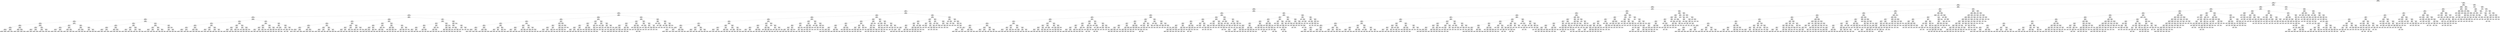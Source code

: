 digraph Tree {
node [shape=box] ;
0 [label="X[84] <= 0.5\ngini = 0.445\nsamples = 80000\nvalue = [26694, 53306]"] ;
1 [label="X[45] <= 0.5\ngini = 0.382\nsamples = 71467\nvalue = [18379, 53088]"] ;
0 -> 1 [labeldistance=2.5, labelangle=45, headlabel="True"] ;
2 [label="X[96] <= 0.5\ngini = 0.31\nsamples = 64897\nvalue = [12455, 52442]"] ;
1 -> 2 ;
3 [label="X[85] <= 0.5\ngini = 0.244\nsamples = 59796\nvalue = [8487, 51309]"] ;
2 -> 3 ;
4 [label="X[18] <= 0.5\ngini = 0.189\nsamples = 55050\nvalue = [5813, 49237]"] ;
3 -> 4 ;
5 [label="X[42] <= 0.5\ngini = 0.144\nsamples = 51137\nvalue = [3981, 47156]"] ;
4 -> 5 ;
6 [label="X[61] <= 0.5\ngini = 0.106\nsamples = 47501\nvalue = [2676, 44825]"] ;
5 -> 6 ;
7 [label="X[24] <= 0.5\ngini = 0.078\nsamples = 44360\nvalue = [1812, 42548]"] ;
6 -> 7 ;
8 [label="X[67] <= 0.5\ngini = 0.058\nsamples = 41056\nvalue = [1227, 39829]"] ;
7 -> 8 ;
9 [label="X[94] <= 0.5\ngini = 0.043\nsamples = 38071\nvalue = [840, 37231]"] ;
8 -> 9 ;
10 [label="X[73] <= 0.5\ngini = 0.031\nsamples = 34750\nvalue = [554, 34196]"] ;
9 -> 10 ;
11 [label="X[27] <= 0.5\ngini = 0.023\nsamples = 32273\nvalue = [383, 31890]"] ;
10 -> 11 ;
12 [label="X[63] <= 0.5\ngini = 0.017\nsamples = 29467\nvalue = [255, 29212]"] ;
11 -> 12 ;
13 [label="X[0] <= 0.5\ngini = 0.012\nsamples = 26700\nvalue = [159, 26541]"] ;
12 -> 13 ;
14 [label="X[34] <= 0.5\ngini = 0.008\nsamples = 24752\nvalue = [103, 24649]"] ;
13 -> 14 ;
15 [label="gini = 0.005\nsamples = 22406\nvalue = [61, 22345]"] ;
14 -> 15 ;
16 [label="gini = 0.035\nsamples = 2346\nvalue = [42, 2304]"] ;
14 -> 16 ;
17 [label="X[64] <= 0.5\ngini = 0.056\nsamples = 1948\nvalue = [56, 1892]"] ;
13 -> 17 ;
18 [label="gini = 0.04\nsamples = 1731\nvalue = [35, 1696]"] ;
17 -> 18 ;
19 [label="gini = 0.175\nsamples = 217\nvalue = [21, 196]"] ;
17 -> 19 ;
20 [label="X[4] <= 0.5\ngini = 0.067\nsamples = 2767\nvalue = [96, 2671]"] ;
12 -> 20 ;
21 [label="X[64] <= 0.5\ngini = 0.051\nsamples = 2523\nvalue = [66, 2457]"] ;
20 -> 21 ;
22 [label="gini = 0.037\nsamples = 2236\nvalue = [42, 2194]"] ;
21 -> 22 ;
23 [label="gini = 0.153\nsamples = 287\nvalue = [24, 263]"] ;
21 -> 23 ;
24 [label="X[55] <= 0.5\ngini = 0.216\nsamples = 244\nvalue = [30, 214]"] ;
20 -> 24 ;
25 [label="gini = 0.136\nsamples = 205\nvalue = [15, 190]"] ;
24 -> 25 ;
26 [label="gini = 0.473\nsamples = 39\nvalue = [15, 24]"] ;
24 -> 26 ;
27 [label="X[20] <= 0.5\ngini = 0.087\nsamples = 2806\nvalue = [128, 2678]"] ;
11 -> 27 ;
28 [label="X[86] <= 0.5\ngini = 0.061\nsamples = 2429\nvalue = [77, 2352]"] ;
27 -> 28 ;
29 [label="X[34] <= 0.5\ngini = 0.041\nsamples = 2124\nvalue = [45, 2079]"] ;
28 -> 29 ;
30 [label="gini = 0.03\nsamples = 1929\nvalue = [29, 1900]"] ;
29 -> 30 ;
31 [label="gini = 0.151\nsamples = 195\nvalue = [16, 179]"] ;
29 -> 31 ;
32 [label="X[79] <= 0.5\ngini = 0.188\nsamples = 305\nvalue = [32, 273]"] ;
28 -> 32 ;
33 [label="gini = 0.128\nsamples = 262\nvalue = [18, 244]"] ;
32 -> 33 ;
34 [label="gini = 0.439\nsamples = 43\nvalue = [14, 29]"] ;
32 -> 34 ;
35 [label="X[4] <= 0.5\ngini = 0.234\nsamples = 377\nvalue = [51, 326]"] ;
27 -> 35 ;
36 [label="X[0] <= 0.5\ngini = 0.169\nsamples = 333\nvalue = [31, 302]"] ;
35 -> 36 ;
37 [label="gini = 0.126\nsamples = 296\nvalue = [20, 276]"] ;
36 -> 37 ;
38 [label="gini = 0.418\nsamples = 37\nvalue = [11, 26]"] ;
36 -> 38 ;
39 [label="X[97] <= 0.5\ngini = 0.496\nsamples = 44\nvalue = [20, 24]"] ;
35 -> 39 ;
40 [label="gini = 0.4\nsamples = 29\nvalue = [8, 21]"] ;
39 -> 40 ;
41 [label="gini = 0.32\nsamples = 15\nvalue = [12, 3]"] ;
39 -> 41 ;
42 [label="X[0] <= 0.5\ngini = 0.129\nsamples = 2477\nvalue = [171, 2306]"] ;
10 -> 42 ;
43 [label="X[49] <= 0.5\ngini = 0.1\nsamples = 2277\nvalue = [120, 2157]"] ;
42 -> 43 ;
44 [label="X[63] <= 0.5\ngini = 0.071\nsamples = 1993\nvalue = [73, 1920]"] ;
43 -> 44 ;
45 [label="X[11] <= 0.5\ngini = 0.049\nsamples = 1775\nvalue = [45, 1730]"] ;
44 -> 45 ;
46 [label="gini = 0.029\nsamples = 1551\nvalue = [23, 1528]"] ;
45 -> 46 ;
47 [label="gini = 0.177\nsamples = 224\nvalue = [22, 202]"] ;
45 -> 47 ;
48 [label="X[27] <= 0.5\ngini = 0.224\nsamples = 218\nvalue = [28, 190]"] ;
44 -> 48 ;
49 [label="gini = 0.149\nsamples = 197\nvalue = [16, 181]"] ;
48 -> 49 ;
50 [label="gini = 0.49\nsamples = 21\nvalue = [12, 9]"] ;
48 -> 50 ;
51 [label="X[4] <= 0.5\ngini = 0.276\nsamples = 284\nvalue = [47, 237]"] ;
43 -> 51 ;
52 [label="X[27] <= 0.5\ngini = 0.196\nsamples = 245\nvalue = [27, 218]"] ;
51 -> 52 ;
53 [label="gini = 0.133\nsamples = 223\nvalue = [16, 207]"] ;
52 -> 53 ;
54 [label="gini = 0.5\nsamples = 22\nvalue = [11, 11]"] ;
52 -> 54 ;
55 [label="X[11] <= 0.5\ngini = 0.5\nsamples = 39\nvalue = [20, 19]"] ;
51 -> 55 ;
56 [label="gini = 0.459\nsamples = 28\nvalue = [10, 18]"] ;
55 -> 56 ;
57 [label="gini = 0.165\nsamples = 11\nvalue = [10, 1]"] ;
55 -> 57 ;
58 [label="X[64] <= 0.5\ngini = 0.38\nsamples = 200\nvalue = [51, 149]"] ;
42 -> 58 ;
59 [label="X[55] <= 0.5\ngini = 0.286\nsamples = 162\nvalue = [28, 134]"] ;
58 -> 59 ;
60 [label="X[27] <= 0.5\ngini = 0.217\nsamples = 137\nvalue = [17, 120]"] ;
59 -> 60 ;
61 [label="gini = 0.142\nsamples = 117\nvalue = [9, 108]"] ;
60 -> 61 ;
62 [label="gini = 0.48\nsamples = 20\nvalue = [8, 12]"] ;
60 -> 62 ;
63 [label="X[20] <= 0.5\ngini = 0.493\nsamples = 25\nvalue = [11, 14]"] ;
59 -> 63 ;
64 [label="gini = 0.401\nsamples = 18\nvalue = [5, 13]"] ;
63 -> 64 ;
65 [label="gini = 0.245\nsamples = 7\nvalue = [6, 1]"] ;
63 -> 65 ;
66 [label="X[60] <= 0.5\ngini = 0.478\nsamples = 38\nvalue = [23, 15]"] ;
58 -> 66 ;
67 [label="X[74] <= 0.5\ngini = 0.34\nsamples = 23\nvalue = [18, 5]"] ;
66 -> 67 ;
68 [label="gini = 0.133\nsamples = 14\nvalue = [13, 1]"] ;
67 -> 68 ;
69 [label="gini = 0.494\nsamples = 9\nvalue = [5, 4]"] ;
67 -> 69 ;
70 [label="X[41] <= 0.5\ngini = 0.444\nsamples = 15\nvalue = [5, 10]"] ;
66 -> 70 ;
71 [label="gini = 0.444\nsamples = 6\nvalue = [4, 2]"] ;
70 -> 71 ;
72 [label="gini = 0.198\nsamples = 9\nvalue = [1, 8]"] ;
70 -> 72 ;
73 [label="X[0] <= 0.5\ngini = 0.157\nsamples = 3321\nvalue = [286, 3035]"] ;
9 -> 73 ;
74 [label="X[63] <= 0.5\ngini = 0.121\nsamples = 3006\nvalue = [194, 2812]"] ;
73 -> 74 ;
75 [label="X[4] <= 0.5\ngini = 0.092\nsamples = 2716\nvalue = [131, 2585]"] ;
74 -> 75 ;
76 [label="X[34] <= 0.5\ngini = 0.069\nsamples = 2447\nvalue = [87, 2360]"] ;
75 -> 76 ;
77 [label="X[11] <= 0.5\ngini = 0.053\nsamples = 2221\nvalue = [60, 2161]"] ;
76 -> 77 ;
78 [label="gini = 0.039\nsamples = 1969\nvalue = [39, 1930]"] ;
77 -> 78 ;
79 [label="gini = 0.153\nsamples = 252\nvalue = [21, 231]"] ;
77 -> 79 ;
80 [label="X[46] <= 0.5\ngini = 0.21\nsamples = 226\nvalue = [27, 199]"] ;
76 -> 80 ;
81 [label="gini = 0.137\nsamples = 189\nvalue = [14, 175]"] ;
80 -> 81 ;
82 [label="gini = 0.456\nsamples = 37\nvalue = [13, 24]"] ;
80 -> 82 ;
83 [label="X[55] <= 0.5\ngini = 0.274\nsamples = 269\nvalue = [44, 225]"] ;
75 -> 83 ;
84 [label="X[49] <= 0.5\ngini = 0.201\nsamples = 238\nvalue = [27, 211]"] ;
83 -> 84 ;
85 [label="gini = 0.139\nsamples = 199\nvalue = [15, 184]"] ;
84 -> 85 ;
86 [label="gini = 0.426\nsamples = 39\nvalue = [12, 27]"] ;
84 -> 86 ;
87 [label="X[80] <= 0.5\ngini = 0.495\nsamples = 31\nvalue = [17, 14]"] ;
83 -> 87 ;
88 [label="gini = 0.463\nsamples = 22\nvalue = [8, 14]"] ;
87 -> 88 ;
89 [label="gini = 0.0\nsamples = 9\nvalue = [9, 0]"] ;
87 -> 89 ;
90 [label="X[49] <= 0.5\ngini = 0.34\nsamples = 290\nvalue = [63, 227]"] ;
74 -> 90 ;
91 [label="X[34] <= 0.5\ngini = 0.267\nsamples = 246\nvalue = [39, 207]"] ;
90 -> 91 ;
92 [label="X[73] <= 0.5\ngini = 0.181\nsamples = 209\nvalue = [21, 188]"] ;
91 -> 92 ;
93 [label="gini = 0.115\nsamples = 180\nvalue = [11, 169]"] ;
92 -> 93 ;
94 [label="gini = 0.452\nsamples = 29\nvalue = [10, 19]"] ;
92 -> 94 ;
95 [label="X[4] <= 0.5\ngini = 0.5\nsamples = 37\nvalue = [18, 19]"] ;
91 -> 95 ;
96 [label="gini = 0.444\nsamples = 27\nvalue = [9, 18]"] ;
95 -> 96 ;
97 [label="gini = 0.18\nsamples = 10\nvalue = [9, 1]"] ;
95 -> 97 ;
98 [label="X[92] <= 0.5\ngini = 0.496\nsamples = 44\nvalue = [24, 20]"] ;
90 -> 98 ;
99 [label="X[64] <= 0.5\ngini = 0.471\nsamples = 29\nvalue = [11, 18]"] ;
98 -> 99 ;
100 [label="gini = 0.298\nsamples = 22\nvalue = [4, 18]"] ;
99 -> 100 ;
101 [label="gini = 0.0\nsamples = 7\nvalue = [7, 0]"] ;
99 -> 101 ;
102 [label="X[62] <= 0.5\ngini = 0.231\nsamples = 15\nvalue = [13, 2]"] ;
98 -> 102 ;
103 [label="gini = 0.0\nsamples = 10\nvalue = [10, 0]"] ;
102 -> 103 ;
104 [label="gini = 0.48\nsamples = 5\nvalue = [3, 2]"] ;
102 -> 104 ;
105 [label="X[11] <= 0.5\ngini = 0.414\nsamples = 315\nvalue = [92, 223]"] ;
73 -> 105 ;
106 [label="X[34] <= 0.5\ngini = 0.353\nsamples = 267\nvalue = [61, 206]"] ;
105 -> 106 ;
107 [label="X[97] <= 0.5\ngini = 0.271\nsamples = 229\nvalue = [37, 192]"] ;
106 -> 107 ;
108 [label="X[19] <= 0.5\ngini = 0.183\nsamples = 177\nvalue = [18, 159]"] ;
107 -> 108 ;
109 [label="gini = 0.131\nsamples = 156\nvalue = [11, 145]"] ;
108 -> 109 ;
110 [label="gini = 0.444\nsamples = 21\nvalue = [7, 14]"] ;
108 -> 110 ;
111 [label="X[49] <= 0.5\ngini = 0.464\nsamples = 52\nvalue = [19, 33]"] ;
107 -> 111 ;
112 [label="gini = 0.387\nsamples = 42\nvalue = [11, 31]"] ;
111 -> 112 ;
113 [label="gini = 0.32\nsamples = 10\nvalue = [8, 2]"] ;
111 -> 113 ;
114 [label="X[39] <= 0.5\ngini = 0.465\nsamples = 38\nvalue = [24, 14]"] ;
106 -> 114 ;
115 [label="X[68] <= 0.5\ngini = 0.32\nsamples = 25\nvalue = [20, 5]"] ;
114 -> 115 ;
116 [label="gini = 0.0\nsamples = 17\nvalue = [17, 0]"] ;
115 -> 116 ;
117 [label="gini = 0.469\nsamples = 8\nvalue = [3, 5]"] ;
115 -> 117 ;
118 [label="X[63] <= 0.5\ngini = 0.426\nsamples = 13\nvalue = [4, 9]"] ;
114 -> 118 ;
119 [label="gini = 0.0\nsamples = 9\nvalue = [0, 9]"] ;
118 -> 119 ;
120 [label="gini = 0.0\nsamples = 4\nvalue = [4, 0]"] ;
118 -> 120 ;
121 [label="X[4] <= 0.5\ngini = 0.457\nsamples = 48\nvalue = [31, 17]"] ;
105 -> 121 ;
122 [label="X[50] <= 0.5\ngini = 0.498\nsamples = 36\nvalue = [19, 17]"] ;
121 -> 122 ;
123 [label="X[76] <= 0.5\ngini = 0.423\nsamples = 23\nvalue = [16, 7]"] ;
122 -> 123 ;
124 [label="gini = 0.219\nsamples = 16\nvalue = [14, 2]"] ;
123 -> 124 ;
125 [label="gini = 0.408\nsamples = 7\nvalue = [2, 5]"] ;
123 -> 125 ;
126 [label="X[16] <= 0.5\ngini = 0.355\nsamples = 13\nvalue = [3, 10]"] ;
122 -> 126 ;
127 [label="gini = 0.48\nsamples = 5\nvalue = [3, 2]"] ;
126 -> 127 ;
128 [label="gini = 0.0\nsamples = 8\nvalue = [0, 8]"] ;
126 -> 128 ;
129 [label="gini = 0.0\nsamples = 12\nvalue = [12, 0]"] ;
121 -> 129 ;
130 [label="X[73] <= 0.5\ngini = 0.226\nsamples = 2985\nvalue = [387, 2598]"] ;
8 -> 130 ;
131 [label="X[94] <= 0.5\ngini = 0.174\nsamples = 2682\nvalue = [259, 2423]"] ;
130 -> 131 ;
132 [label="X[34] <= 0.5\ngini = 0.132\nsamples = 2404\nvalue = [171, 2233]"] ;
131 -> 132 ;
133 [label="X[4] <= 0.5\ngini = 0.096\nsamples = 2123\nvalue = [107, 2016]"] ;
132 -> 133 ;
134 [label="X[0] <= 0.5\ngini = 0.074\nsamples = 1921\nvalue = [74, 1847]"] ;
133 -> 134 ;
135 [label="X[86] <= 0.5\ngini = 0.058\nsamples = 1758\nvalue = [53, 1705]"] ;
134 -> 135 ;
136 [label="gini = 0.042\nsamples = 1527\nvalue = [33, 1494]"] ;
135 -> 136 ;
137 [label="gini = 0.158\nsamples = 231\nvalue = [20, 211]"] ;
135 -> 137 ;
138 [label="X[27] <= 0.5\ngini = 0.224\nsamples = 163\nvalue = [21, 142]"] ;
134 -> 138 ;
139 [label="gini = 0.169\nsamples = 150\nvalue = [14, 136]"] ;
138 -> 139 ;
140 [label="gini = 0.497\nsamples = 13\nvalue = [7, 6]"] ;
138 -> 140 ;
141 [label="X[27] <= 0.5\ngini = 0.273\nsamples = 202\nvalue = [33, 169]"] ;
133 -> 141 ;
142 [label="X[97] <= 0.5\ngini = 0.214\nsamples = 181\nvalue = [22, 159]"] ;
141 -> 142 ;
143 [label="gini = 0.118\nsamples = 143\nvalue = [9, 134]"] ;
142 -> 143 ;
144 [label="gini = 0.45\nsamples = 38\nvalue = [13, 25]"] ;
142 -> 144 ;
145 [label="X[6] <= 0.5\ngini = 0.499\nsamples = 21\nvalue = [11, 10]"] ;
141 -> 145 ;
146 [label="gini = 0.375\nsamples = 12\nvalue = [3, 9]"] ;
145 -> 146 ;
147 [label="gini = 0.198\nsamples = 9\nvalue = [8, 1]"] ;
145 -> 147 ;
148 [label="X[4] <= 0.5\ngini = 0.352\nsamples = 281\nvalue = [64, 217]"] ;
132 -> 148 ;
149 [label="X[0] <= 0.5\ngini = 0.276\nsamples = 236\nvalue = [39, 197]"] ;
148 -> 149 ;
150 [label="X[32] <= 0.5\ngini = 0.218\nsamples = 209\nvalue = [26, 183]"] ;
149 -> 150 ;
151 [label="gini = 0.14\nsamples = 159\nvalue = [12, 147]"] ;
150 -> 151 ;
152 [label="gini = 0.403\nsamples = 50\nvalue = [14, 36]"] ;
150 -> 152 ;
153 [label="X[90] <= 0.5\ngini = 0.499\nsamples = 27\nvalue = [13, 14]"] ;
149 -> 153 ;
154 [label="gini = 0.401\nsamples = 18\nvalue = [5, 13]"] ;
153 -> 154 ;
155 [label="gini = 0.198\nsamples = 9\nvalue = [8, 1]"] ;
153 -> 155 ;
156 [label="X[46] <= 0.5\ngini = 0.494\nsamples = 45\nvalue = [25, 20]"] ;
148 -> 156 ;
157 [label="X[14] <= 0.5\ngini = 0.489\nsamples = 33\nvalue = [14, 19]"] ;
156 -> 157 ;
158 [label="gini = 0.426\nsamples = 26\nvalue = [8, 18]"] ;
157 -> 158 ;
159 [label="gini = 0.245\nsamples = 7\nvalue = [6, 1]"] ;
157 -> 159 ;
160 [label="X[15] <= 0.5\ngini = 0.153\nsamples = 12\nvalue = [11, 1]"] ;
156 -> 160 ;
161 [label="gini = 0.0\nsamples = 10\nvalue = [10, 0]"] ;
160 -> 161 ;
162 [label="gini = 0.5\nsamples = 2\nvalue = [1, 1]"] ;
160 -> 162 ;
163 [label="X[0] <= 0.5\ngini = 0.433\nsamples = 278\nvalue = [88, 190]"] ;
131 -> 163 ;
164 [label="X[55] <= 0.5\ngini = 0.371\nsamples = 232\nvalue = [57, 175]"] ;
163 -> 164 ;
165 [label="X[79] <= 0.5\ngini = 0.288\nsamples = 189\nvalue = [33, 156]"] ;
164 -> 165 ;
166 [label="X[90] <= 0.5\ngini = 0.205\nsamples = 155\nvalue = [18, 137]"] ;
165 -> 166 ;
167 [label="gini = 0.131\nsamples = 128\nvalue = [9, 119]"] ;
166 -> 167 ;
168 [label="gini = 0.444\nsamples = 27\nvalue = [9, 18]"] ;
166 -> 168 ;
169 [label="X[4] <= 0.5\ngini = 0.493\nsamples = 34\nvalue = [15, 19]"] ;
165 -> 169 ;
170 [label="gini = 0.436\nsamples = 28\nvalue = [9, 19]"] ;
169 -> 170 ;
171 [label="gini = 0.0\nsamples = 6\nvalue = [6, 0]"] ;
169 -> 171 ;
172 [label="X[27] <= 0.5\ngini = 0.493\nsamples = 43\nvalue = [24, 19]"] ;
164 -> 172 ;
173 [label="X[36] <= 0.5\ngini = 0.498\nsamples = 36\nvalue = [17, 19]"] ;
172 -> 173 ;
174 [label="gini = 0.469\nsamples = 24\nvalue = [15, 9]"] ;
173 -> 174 ;
175 [label="gini = 0.278\nsamples = 12\nvalue = [2, 10]"] ;
173 -> 175 ;
176 [label="gini = 0.0\nsamples = 7\nvalue = [7, 0]"] ;
172 -> 176 ;
177 [label="X[40] <= 0.5\ngini = 0.44\nsamples = 46\nvalue = [31, 15]"] ;
163 -> 177 ;
178 [label="X[2] <= 0.5\ngini = 0.269\nsamples = 25\nvalue = [21, 4]"] ;
177 -> 178 ;
179 [label="gini = 0.0\nsamples = 13\nvalue = [13, 0]"] ;
178 -> 179 ;
180 [label="X[57] <= 0.5\ngini = 0.444\nsamples = 12\nvalue = [8, 4]"] ;
178 -> 180 ;
181 [label="gini = 0.49\nsamples = 7\nvalue = [3, 4]"] ;
180 -> 181 ;
182 [label="gini = 0.0\nsamples = 5\nvalue = [5, 0]"] ;
180 -> 182 ;
183 [label="X[34] <= 0.5\ngini = 0.499\nsamples = 21\nvalue = [10, 11]"] ;
177 -> 183 ;
184 [label="X[91] <= 0.5\ngini = 0.43\nsamples = 16\nvalue = [5, 11]"] ;
183 -> 184 ;
185 [label="gini = 0.494\nsamples = 9\nvalue = [5, 4]"] ;
184 -> 185 ;
186 [label="gini = 0.0\nsamples = 7\nvalue = [0, 7]"] ;
184 -> 186 ;
187 [label="gini = 0.0\nsamples = 5\nvalue = [5, 0]"] ;
183 -> 187 ;
188 [label="X[4] <= 0.5\ngini = 0.488\nsamples = 303\nvalue = [128, 175]"] ;
130 -> 188 ;
189 [label="X[0] <= 0.5\ngini = 0.449\nsamples = 253\nvalue = [86, 167]"] ;
188 -> 189 ;
190 [label="X[64] <= 0.5\ngini = 0.37\nsamples = 208\nvalue = [51, 157]"] ;
189 -> 190 ;
191 [label="X[11] <= 0.5\ngini = 0.276\nsamples = 169\nvalue = [28, 141]"] ;
190 -> 191 ;
192 [label="X[46] <= 0.5\ngini = 0.171\nsamples = 138\nvalue = [13, 125]"] ;
191 -> 192 ;
193 [label="gini = 0.11\nsamples = 120\nvalue = [7, 113]"] ;
192 -> 193 ;
194 [label="gini = 0.444\nsamples = 18\nvalue = [6, 12]"] ;
192 -> 194 ;
195 [label="X[7] <= 0.5\ngini = 0.499\nsamples = 31\nvalue = [15, 16]"] ;
191 -> 195 ;
196 [label="gini = 0.444\nsamples = 21\nvalue = [14, 7]"] ;
195 -> 196 ;
197 [label="gini = 0.18\nsamples = 10\nvalue = [1, 9]"] ;
195 -> 197 ;
198 [label="X[94] <= 0.5\ngini = 0.484\nsamples = 39\nvalue = [23, 16]"] ;
190 -> 198 ;
199 [label="X[12] <= 0.5\ngini = 0.495\nsamples = 29\nvalue = [13, 16]"] ;
198 -> 199 ;
200 [label="gini = 0.48\nsamples = 20\nvalue = [12, 8]"] ;
199 -> 200 ;
201 [label="gini = 0.198\nsamples = 9\nvalue = [1, 8]"] ;
199 -> 201 ;
202 [label="gini = 0.0\nsamples = 10\nvalue = [10, 0]"] ;
198 -> 202 ;
203 [label="X[3] <= 0.5\ngini = 0.346\nsamples = 45\nvalue = [35, 10]"] ;
189 -> 203 ;
204 [label="X[44] <= 0.5\ngini = 0.185\nsamples = 29\nvalue = [26, 3]"] ;
203 -> 204 ;
205 [label="gini = 0.0\nsamples = 19\nvalue = [19, 0]"] ;
204 -> 205 ;
206 [label="X[54] <= 0.5\ngini = 0.42\nsamples = 10\nvalue = [7, 3]"] ;
204 -> 206 ;
207 [label="gini = 0.0\nsamples = 5\nvalue = [5, 0]"] ;
206 -> 207 ;
208 [label="gini = 0.48\nsamples = 5\nvalue = [2, 3]"] ;
206 -> 208 ;
209 [label="X[35] <= 0.5\ngini = 0.492\nsamples = 16\nvalue = [9, 7]"] ;
203 -> 209 ;
210 [label="X[74] <= 0.5\ngini = 0.18\nsamples = 10\nvalue = [9, 1]"] ;
209 -> 210 ;
211 [label="gini = 0.0\nsamples = 9\nvalue = [9, 0]"] ;
210 -> 211 ;
212 [label="gini = 0.0\nsamples = 1\nvalue = [0, 1]"] ;
210 -> 212 ;
213 [label="gini = 0.0\nsamples = 6\nvalue = [0, 6]"] ;
209 -> 213 ;
214 [label="X[41] <= 0.5\ngini = 0.269\nsamples = 50\nvalue = [42, 8]"] ;
188 -> 214 ;
215 [label="X[37] <= 0.5\ngini = 0.121\nsamples = 31\nvalue = [29, 2]"] ;
214 -> 215 ;
216 [label="gini = 0.0\nsamples = 19\nvalue = [19, 0]"] ;
215 -> 216 ;
217 [label="X[6] <= 0.5\ngini = 0.278\nsamples = 12\nvalue = [10, 2]"] ;
215 -> 217 ;
218 [label="X[75] <= 0.5\ngini = 0.48\nsamples = 5\nvalue = [3, 2]"] ;
217 -> 218 ;
219 [label="gini = 0.0\nsamples = 2\nvalue = [0, 2]"] ;
218 -> 219 ;
220 [label="gini = 0.0\nsamples = 3\nvalue = [3, 0]"] ;
218 -> 220 ;
221 [label="gini = 0.0\nsamples = 7\nvalue = [7, 0]"] ;
217 -> 221 ;
222 [label="X[28] <= 0.5\ngini = 0.432\nsamples = 19\nvalue = [13, 6]"] ;
214 -> 222 ;
223 [label="X[87] <= 0.5\ngini = 0.245\nsamples = 14\nvalue = [12, 2]"] ;
222 -> 223 ;
224 [label="gini = 0.0\nsamples = 11\nvalue = [11, 0]"] ;
223 -> 224 ;
225 [label="X[91] <= 0.5\ngini = 0.444\nsamples = 3\nvalue = [1, 2]"] ;
223 -> 225 ;
226 [label="gini = 0.0\nsamples = 1\nvalue = [1, 0]"] ;
225 -> 226 ;
227 [label="gini = 0.0\nsamples = 2\nvalue = [0, 2]"] ;
225 -> 227 ;
228 [label="X[35] <= 0.5\ngini = 0.32\nsamples = 5\nvalue = [1, 4]"] ;
222 -> 228 ;
229 [label="gini = 0.0\nsamples = 1\nvalue = [1, 0]"] ;
228 -> 229 ;
230 [label="gini = 0.0\nsamples = 4\nvalue = [0, 4]"] ;
228 -> 230 ;
231 [label="X[67] <= 0.5\ngini = 0.291\nsamples = 3304\nvalue = [585, 2719]"] ;
7 -> 231 ;
232 [label="X[73] <= 0.5\ngini = 0.233\nsamples = 2933\nvalue = [394, 2539]"] ;
231 -> 232 ;
233 [label="X[0] <= 0.5\ngini = 0.186\nsamples = 2641\nvalue = [274, 2367]"] ;
232 -> 233 ;
234 [label="X[63] <= 0.5\ngini = 0.146\nsamples = 2392\nvalue = [189, 2203]"] ;
233 -> 234 ;
235 [label="X[27] <= 0.5\ngini = 0.107\nsamples = 2106\nvalue = [119, 1987]"] ;
234 -> 235 ;
236 [label="X[79] <= 0.5\ngini = 0.077\nsamples = 1892\nvalue = [76, 1816]"] ;
235 -> 236 ;
237 [label="X[94] <= 0.5\ngini = 0.053\nsamples = 1607\nvalue = [44, 1563]"] ;
236 -> 237 ;
238 [label="gini = 0.037\nsamples = 1447\nvalue = [27, 1420]"] ;
237 -> 238 ;
239 [label="gini = 0.19\nsamples = 160\nvalue = [17, 143]"] ;
237 -> 239 ;
240 [label="X[20] <= 0.5\ngini = 0.199\nsamples = 285\nvalue = [32, 253]"] ;
236 -> 240 ;
241 [label="gini = 0.124\nsamples = 240\nvalue = [16, 224]"] ;
240 -> 241 ;
242 [label="gini = 0.458\nsamples = 45\nvalue = [16, 29]"] ;
240 -> 242 ;
243 [label="X[55] <= 0.5\ngini = 0.321\nsamples = 214\nvalue = [43, 171]"] ;
235 -> 243 ;
244 [label="X[19] <= 0.5\ngini = 0.224\nsamples = 171\nvalue = [22, 149]"] ;
243 -> 244 ;
245 [label="gini = 0.134\nsamples = 138\nvalue = [10, 128]"] ;
244 -> 245 ;
246 [label="gini = 0.463\nsamples = 33\nvalue = [12, 21]"] ;
244 -> 246 ;
247 [label="X[64] <= 0.5\ngini = 0.5\nsamples = 43\nvalue = [21, 22]"] ;
243 -> 247 ;
248 [label="gini = 0.444\nsamples = 33\nvalue = [11, 22]"] ;
247 -> 248 ;
249 [label="gini = 0.0\nsamples = 10\nvalue = [10, 0]"] ;
247 -> 249 ;
250 [label="X[49] <= 0.5\ngini = 0.37\nsamples = 286\nvalue = [70, 216]"] ;
234 -> 250 ;
251 [label="X[4] <= 0.5\ngini = 0.302\nsamples = 243\nvalue = [45, 198]"] ;
250 -> 251 ;
252 [label="X[9] <= 0.5\ngini = 0.235\nsamples = 206\nvalue = [28, 178]"] ;
251 -> 252 ;
253 [label="gini = 0.156\nsamples = 176\nvalue = [15, 161]"] ;
252 -> 253 ;
254 [label="gini = 0.491\nsamples = 30\nvalue = [13, 17]"] ;
252 -> 254 ;
255 [label="X[97] <= 0.5\ngini = 0.497\nsamples = 37\nvalue = [17, 20]"] ;
251 -> 255 ;
256 [label="gini = 0.452\nsamples = 29\nvalue = [10, 19]"] ;
255 -> 256 ;
257 [label="gini = 0.219\nsamples = 8\nvalue = [7, 1]"] ;
255 -> 257 ;
258 [label="X[2] <= 0.5\ngini = 0.487\nsamples = 43\nvalue = [25, 18]"] ;
250 -> 258 ;
259 [label="X[95] <= 0.5\ngini = 0.384\nsamples = 27\nvalue = [20, 7]"] ;
258 -> 259 ;
260 [label="gini = 0.245\nsamples = 21\nvalue = [18, 3]"] ;
259 -> 260 ;
261 [label="gini = 0.444\nsamples = 6\nvalue = [2, 4]"] ;
259 -> 261 ;
262 [label="X[1] <= 0.5\ngini = 0.43\nsamples = 16\nvalue = [5, 11]"] ;
258 -> 262 ;
263 [label="gini = 0.469\nsamples = 8\nvalue = [5, 3]"] ;
262 -> 263 ;
264 [label="gini = 0.0\nsamples = 8\nvalue = [0, 8]"] ;
262 -> 264 ;
265 [label="X[34] <= 0.5\ngini = 0.45\nsamples = 249\nvalue = [85, 164]"] ;
233 -> 265 ;
266 [label="X[17] <= 0.5\ngini = 0.402\nsamples = 208\nvalue = [58, 150]"] ;
265 -> 266 ;
267 [label="X[94] <= 0.5\ngini = 0.315\nsamples = 158\nvalue = [31, 127]"] ;
266 -> 267 ;
268 [label="X[27] <= 0.5\ngini = 0.263\nsamples = 141\nvalue = [22, 119]"] ;
267 -> 268 ;
269 [label="gini = 0.207\nsamples = 128\nvalue = [15, 113]"] ;
268 -> 269 ;
270 [label="gini = 0.497\nsamples = 13\nvalue = [7, 6]"] ;
268 -> 270 ;
271 [label="X[2] <= 0.5\ngini = 0.498\nsamples = 17\nvalue = [9, 8]"] ;
267 -> 271 ;
272 [label="gini = 0.32\nsamples = 10\nvalue = [8, 2]"] ;
271 -> 272 ;
273 [label="gini = 0.245\nsamples = 7\nvalue = [1, 6]"] ;
271 -> 273 ;
274 [label="X[11] <= 0.5\ngini = 0.497\nsamples = 50\nvalue = [27, 23]"] ;
266 -> 274 ;
275 [label="X[86] <= 0.5\ngini = 0.489\nsamples = 40\nvalue = [17, 23]"] ;
274 -> 275 ;
276 [label="gini = 0.444\nsamples = 33\nvalue = [11, 22]"] ;
275 -> 276 ;
277 [label="gini = 0.245\nsamples = 7\nvalue = [6, 1]"] ;
275 -> 277 ;
278 [label="gini = 0.0\nsamples = 10\nvalue = [10, 0]"] ;
274 -> 278 ;
279 [label="X[81] <= 0.5\ngini = 0.45\nsamples = 41\nvalue = [27, 14]"] ;
265 -> 279 ;
280 [label="X[83] <= 0.5\ngini = 0.375\nsamples = 32\nvalue = [24, 8]"] ;
279 -> 280 ;
281 [label="X[32] <= 0.5\ngini = 0.472\nsamples = 21\nvalue = [13, 8]"] ;
280 -> 281 ;
282 [label="gini = 0.5\nsamples = 16\nvalue = [8, 8]"] ;
281 -> 282 ;
283 [label="gini = 0.0\nsamples = 5\nvalue = [5, 0]"] ;
281 -> 283 ;
284 [label="gini = 0.0\nsamples = 11\nvalue = [11, 0]"] ;
280 -> 284 ;
285 [label="X[77] <= 0.5\ngini = 0.444\nsamples = 9\nvalue = [3, 6]"] ;
279 -> 285 ;
286 [label="gini = 0.0\nsamples = 3\nvalue = [3, 0]"] ;
285 -> 286 ;
287 [label="gini = 0.0\nsamples = 6\nvalue = [0, 6]"] ;
285 -> 287 ;
288 [label="X[64] <= 0.5\ngini = 0.484\nsamples = 292\nvalue = [120, 172]"] ;
232 -> 288 ;
289 [label="X[49] <= 0.5\ngini = 0.424\nsamples = 226\nvalue = [69, 157]"] ;
288 -> 289 ;
290 [label="X[0] <= 0.5\ngini = 0.339\nsamples = 185\nvalue = [40, 145]"] ;
289 -> 290 ;
291 [label="X[27] <= 0.5\ngini = 0.283\nsamples = 164\nvalue = [28, 136]"] ;
290 -> 291 ;
292 [label="X[90] <= 0.5\ngini = 0.209\nsamples = 143\nvalue = [17, 126]"] ;
291 -> 292 ;
293 [label="gini = 0.141\nsamples = 118\nvalue = [9, 109]"] ;
292 -> 293 ;
294 [label="gini = 0.435\nsamples = 25\nvalue = [8, 17]"] ;
292 -> 294 ;
295 [label="X[53] <= 0.5\ngini = 0.499\nsamples = 21\nvalue = [11, 10]"] ;
291 -> 295 ;
296 [label="gini = 0.375\nsamples = 12\nvalue = [9, 3]"] ;
295 -> 296 ;
297 [label="gini = 0.346\nsamples = 9\nvalue = [2, 7]"] ;
295 -> 297 ;
298 [label="X[53] <= 0.5\ngini = 0.49\nsamples = 21\nvalue = [12, 9]"] ;
290 -> 298 ;
299 [label="X[66] <= 0.5\ngini = 0.48\nsamples = 15\nvalue = [6, 9]"] ;
298 -> 299 ;
300 [label="gini = 0.375\nsamples = 12\nvalue = [3, 9]"] ;
299 -> 300 ;
301 [label="gini = 0.0\nsamples = 3\nvalue = [3, 0]"] ;
299 -> 301 ;
302 [label="gini = 0.0\nsamples = 6\nvalue = [6, 0]"] ;
298 -> 302 ;
303 [label="X[11] <= 0.5\ngini = 0.414\nsamples = 41\nvalue = [29, 12]"] ;
289 -> 303 ;
304 [label="X[95] <= 0.5\ngini = 0.48\nsamples = 30\nvalue = [18, 12]"] ;
303 -> 304 ;
305 [label="X[3] <= 0.5\ngini = 0.305\nsamples = 16\nvalue = [13, 3]"] ;
304 -> 305 ;
306 [label="gini = 0.469\nsamples = 8\nvalue = [5, 3]"] ;
305 -> 306 ;
307 [label="gini = 0.0\nsamples = 8\nvalue = [8, 0]"] ;
305 -> 307 ;
308 [label="X[4] <= 0.5\ngini = 0.459\nsamples = 14\nvalue = [5, 9]"] ;
304 -> 308 ;
309 [label="gini = 0.298\nsamples = 11\nvalue = [2, 9]"] ;
308 -> 309 ;
310 [label="gini = 0.0\nsamples = 3\nvalue = [3, 0]"] ;
308 -> 310 ;
311 [label="gini = 0.0\nsamples = 11\nvalue = [11, 0]"] ;
303 -> 311 ;
312 [label="X[21] <= 0.5\ngini = 0.351\nsamples = 66\nvalue = [51, 15]"] ;
288 -> 312 ;
313 [label="X[95] <= 0.5\ngini = 0.206\nsamples = 43\nvalue = [38, 5]"] ;
312 -> 313 ;
314 [label="X[58] <= 0.5\ngini = 0.069\nsamples = 28\nvalue = [27, 1]"] ;
313 -> 314 ;
315 [label="gini = 0.0\nsamples = 24\nvalue = [24, 0]"] ;
314 -> 315 ;
316 [label="X[49] <= 0.5\ngini = 0.375\nsamples = 4\nvalue = [3, 1]"] ;
314 -> 316 ;
317 [label="gini = 0.0\nsamples = 3\nvalue = [3, 0]"] ;
316 -> 317 ;
318 [label="gini = 0.0\nsamples = 1\nvalue = [0, 1]"] ;
316 -> 318 ;
319 [label="X[98] <= 0.5\ngini = 0.391\nsamples = 15\nvalue = [11, 4]"] ;
313 -> 319 ;
320 [label="X[89] <= 0.5\ngini = 0.26\nsamples = 13\nvalue = [11, 2]"] ;
319 -> 320 ;
321 [label="gini = 0.0\nsamples = 9\nvalue = [9, 0]"] ;
320 -> 321 ;
322 [label="gini = 0.5\nsamples = 4\nvalue = [2, 2]"] ;
320 -> 322 ;
323 [label="gini = 0.0\nsamples = 2\nvalue = [0, 2]"] ;
319 -> 323 ;
324 [label="X[76] <= 0.5\ngini = 0.491\nsamples = 23\nvalue = [13, 10]"] ;
312 -> 324 ;
325 [label="X[51] <= 0.5\ngini = 0.375\nsamples = 16\nvalue = [12, 4]"] ;
324 -> 325 ;
326 [label="X[78] <= 0.5\ngini = 0.153\nsamples = 12\nvalue = [11, 1]"] ;
325 -> 326 ;
327 [label="gini = 0.0\nsamples = 11\nvalue = [11, 0]"] ;
326 -> 327 ;
328 [label="gini = 0.0\nsamples = 1\nvalue = [0, 1]"] ;
326 -> 328 ;
329 [label="X[79] <= 0.5\ngini = 0.375\nsamples = 4\nvalue = [1, 3]"] ;
325 -> 329 ;
330 [label="gini = 0.0\nsamples = 3\nvalue = [0, 3]"] ;
329 -> 330 ;
331 [label="gini = 0.0\nsamples = 1\nvalue = [1, 0]"] ;
329 -> 331 ;
332 [label="X[5] <= 0.5\ngini = 0.245\nsamples = 7\nvalue = [1, 6]"] ;
324 -> 332 ;
333 [label="gini = 0.0\nsamples = 6\nvalue = [0, 6]"] ;
332 -> 333 ;
334 [label="gini = 0.0\nsamples = 1\nvalue = [1, 0]"] ;
332 -> 334 ;
335 [label="X[49] <= 0.5\ngini = 0.5\nsamples = 371\nvalue = [191, 180]"] ;
231 -> 335 ;
336 [label="X[11] <= 0.5\ngini = 0.488\nsamples = 291\nvalue = [123, 168]"] ;
335 -> 336 ;
337 [label="X[34] <= 0.5\ngini = 0.436\nsamples = 221\nvalue = [71, 150]"] ;
336 -> 337 ;
338 [label="X[63] <= 0.5\ngini = 0.374\nsamples = 185\nvalue = [46, 139]"] ;
337 -> 338 ;
339 [label="X[4] <= 0.5\ngini = 0.305\nsamples = 160\nvalue = [30, 130]"] ;
338 -> 339 ;
340 [label="X[86] <= 0.5\ngini = 0.243\nsamples = 141\nvalue = [20, 121]"] ;
339 -> 340 ;
341 [label="gini = 0.164\nsamples = 122\nvalue = [11, 111]"] ;
340 -> 341 ;
342 [label="gini = 0.499\nsamples = 19\nvalue = [9, 10]"] ;
340 -> 342 ;
343 [label="X[29] <= 0.5\ngini = 0.499\nsamples = 19\nvalue = [10, 9]"] ;
339 -> 343 ;
344 [label="gini = 0.198\nsamples = 9\nvalue = [8, 1]"] ;
343 -> 344 ;
345 [label="gini = 0.32\nsamples = 10\nvalue = [2, 8]"] ;
343 -> 345 ;
346 [label="X[41] <= 0.5\ngini = 0.461\nsamples = 25\nvalue = [16, 9]"] ;
338 -> 346 ;
347 [label="X[47] <= 0.5\ngini = 0.219\nsamples = 16\nvalue = [14, 2]"] ;
346 -> 347 ;
348 [label="gini = 0.0\nsamples = 12\nvalue = [12, 0]"] ;
347 -> 348 ;
349 [label="gini = 0.5\nsamples = 4\nvalue = [2, 2]"] ;
347 -> 349 ;
350 [label="X[20] <= 0.5\ngini = 0.346\nsamples = 9\nvalue = [2, 7]"] ;
346 -> 350 ;
351 [label="gini = 0.0\nsamples = 6\nvalue = [0, 6]"] ;
350 -> 351 ;
352 [label="gini = 0.444\nsamples = 3\nvalue = [2, 1]"] ;
350 -> 352 ;
353 [label="X[0] <= 0.5\ngini = 0.424\nsamples = 36\nvalue = [25, 11]"] ;
337 -> 353 ;
354 [label="X[53] <= 0.5\ngini = 0.493\nsamples = 25\nvalue = [14, 11]"] ;
353 -> 354 ;
355 [label="X[12] <= 0.5\ngini = 0.401\nsamples = 18\nvalue = [13, 5]"] ;
354 -> 355 ;
356 [label="gini = 0.153\nsamples = 12\nvalue = [11, 1]"] ;
355 -> 356 ;
357 [label="gini = 0.444\nsamples = 6\nvalue = [2, 4]"] ;
355 -> 357 ;
358 [label="X[86] <= 0.5\ngini = 0.245\nsamples = 7\nvalue = [1, 6]"] ;
354 -> 358 ;
359 [label="gini = 0.0\nsamples = 6\nvalue = [0, 6]"] ;
358 -> 359 ;
360 [label="gini = 0.0\nsamples = 1\nvalue = [1, 0]"] ;
358 -> 360 ;
361 [label="gini = 0.0\nsamples = 11\nvalue = [11, 0]"] ;
353 -> 361 ;
362 [label="X[27] <= 0.5\ngini = 0.382\nsamples = 70\nvalue = [52, 18]"] ;
336 -> 362 ;
363 [label="X[22] <= 0.5\ngini = 0.453\nsamples = 52\nvalue = [34, 18]"] ;
362 -> 363 ;
364 [label="X[69] <= 0.5\ngini = 0.346\nsamples = 36\nvalue = [28, 8]"] ;
363 -> 364 ;
365 [label="X[98] <= 0.5\ngini = 0.091\nsamples = 21\nvalue = [20, 1]"] ;
364 -> 365 ;
366 [label="gini = 0.0\nsamples = 17\nvalue = [17, 0]"] ;
365 -> 366 ;
367 [label="gini = 0.375\nsamples = 4\nvalue = [3, 1]"] ;
365 -> 367 ;
368 [label="X[12] <= 0.5\ngini = 0.498\nsamples = 15\nvalue = [8, 7]"] ;
364 -> 368 ;
369 [label="gini = 0.245\nsamples = 7\nvalue = [6, 1]"] ;
368 -> 369 ;
370 [label="gini = 0.375\nsamples = 8\nvalue = [2, 6]"] ;
368 -> 370 ;
371 [label="X[63] <= 0.5\ngini = 0.469\nsamples = 16\nvalue = [6, 10]"] ;
363 -> 371 ;
372 [label="X[64] <= 0.5\ngini = 0.278\nsamples = 12\nvalue = [2, 10]"] ;
371 -> 372 ;
373 [label="gini = 0.0\nsamples = 10\nvalue = [0, 10]"] ;
372 -> 373 ;
374 [label="gini = 0.0\nsamples = 2\nvalue = [2, 0]"] ;
372 -> 374 ;
375 [label="gini = 0.0\nsamples = 4\nvalue = [4, 0]"] ;
371 -> 375 ;
376 [label="gini = 0.0\nsamples = 18\nvalue = [18, 0]"] ;
362 -> 376 ;
377 [label="X[46] <= 0.5\ngini = 0.255\nsamples = 80\nvalue = [68, 12]"] ;
335 -> 377 ;
378 [label="X[15] <= 0.5\ngini = 0.386\nsamples = 46\nvalue = [34, 12]"] ;
377 -> 378 ;
379 [label="X[53] <= 0.5\ngini = 0.219\nsamples = 32\nvalue = [28, 4]"] ;
378 -> 379 ;
380 [label="gini = 0.0\nsamples = 22\nvalue = [22, 0]"] ;
379 -> 380 ;
381 [label="X[23] <= 0.5\ngini = 0.48\nsamples = 10\nvalue = [6, 4]"] ;
379 -> 381 ;
382 [label="gini = 0.0\nsamples = 5\nvalue = [5, 0]"] ;
381 -> 382 ;
383 [label="X[90] <= 0.5\ngini = 0.32\nsamples = 5\nvalue = [1, 4]"] ;
381 -> 383 ;
384 [label="gini = 0.0\nsamples = 4\nvalue = [0, 4]"] ;
383 -> 384 ;
385 [label="gini = 0.0\nsamples = 1\nvalue = [1, 0]"] ;
383 -> 385 ;
386 [label="X[83] <= 0.5\ngini = 0.49\nsamples = 14\nvalue = [6, 8]"] ;
378 -> 386 ;
387 [label="X[57] <= 0.5\ngini = 0.219\nsamples = 8\nvalue = [1, 7]"] ;
386 -> 387 ;
388 [label="gini = 0.0\nsamples = 7\nvalue = [0, 7]"] ;
387 -> 388 ;
389 [label="gini = 0.0\nsamples = 1\nvalue = [1, 0]"] ;
387 -> 389 ;
390 [label="X[31] <= 0.5\ngini = 0.278\nsamples = 6\nvalue = [5, 1]"] ;
386 -> 390 ;
391 [label="gini = 0.0\nsamples = 5\nvalue = [5, 0]"] ;
390 -> 391 ;
392 [label="gini = 0.0\nsamples = 1\nvalue = [0, 1]"] ;
390 -> 392 ;
393 [label="gini = 0.0\nsamples = 34\nvalue = [34, 0]"] ;
377 -> 393 ;
394 [label="X[0] <= 0.5\ngini = 0.399\nsamples = 3141\nvalue = [864, 2277]"] ;
6 -> 394 ;
395 [label="X[67] <= 0.5\ngini = 0.333\nsamples = 2695\nvalue = [569, 2126]"] ;
394 -> 395 ;
396 [label="X[73] <= 0.5\ngini = 0.268\nsamples = 2374\nvalue = [378, 1996]"] ;
395 -> 396 ;
397 [label="X[94] <= 0.5\ngini = 0.215\nsamples = 2138\nvalue = [262, 1876]"] ;
396 -> 397 ;
398 [label="X[4] <= 0.5\ngini = 0.169\nsamples = 1904\nvalue = [178, 1726]"] ;
397 -> 398 ;
399 [label="X[64] <= 0.5\ngini = 0.131\nsamples = 1687\nvalue = [119, 1568]"] ;
398 -> 399 ;
400 [label="X[86] <= 0.5\ngini = 0.097\nsamples = 1484\nvalue = [76, 1408]"] ;
399 -> 400 ;
401 [label="X[90] <= 0.5\ngini = 0.065\nsamples = 1300\nvalue = [44, 1256]"] ;
400 -> 401 ;
402 [label="gini = 0.041\nsamples = 1102\nvalue = [23, 1079]"] ;
401 -> 402 ;
403 [label="gini = 0.19\nsamples = 198\nvalue = [21, 177]"] ;
401 -> 403 ;
404 [label="X[19] <= 0.5\ngini = 0.287\nsamples = 184\nvalue = [32, 152]"] ;
400 -> 404 ;
405 [label="gini = 0.218\nsamples = 153\nvalue = [19, 134]"] ;
404 -> 405 ;
406 [label="gini = 0.487\nsamples = 31\nvalue = [13, 18]"] ;
404 -> 406 ;
407 [label="X[79] <= 0.5\ngini = 0.334\nsamples = 203\nvalue = [43, 160]"] ;
399 -> 407 ;
408 [label="X[19] <= 0.5\ngini = 0.246\nsamples = 160\nvalue = [23, 137]"] ;
407 -> 408 ;
409 [label="gini = 0.186\nsamples = 135\nvalue = [14, 121]"] ;
408 -> 409 ;
410 [label="gini = 0.461\nsamples = 25\nvalue = [9, 16]"] ;
408 -> 410 ;
411 [label="X[8] <= 0.5\ngini = 0.498\nsamples = 43\nvalue = [20, 23]"] ;
407 -> 411 ;
412 [label="gini = 0.461\nsamples = 25\nvalue = [16, 9]"] ;
411 -> 412 ;
413 [label="gini = 0.346\nsamples = 18\nvalue = [4, 14]"] ;
411 -> 413 ;
414 [label="X[9] <= 0.5\ngini = 0.396\nsamples = 217\nvalue = [59, 158]"] ;
398 -> 414 ;
415 [label="X[24] <= 0.5\ngini = 0.321\nsamples = 179\nvalue = [36, 143]"] ;
414 -> 415 ;
416 [label="X[8] <= 0.5\ngini = 0.276\nsamples = 169\nvalue = [28, 141]"] ;
415 -> 416 ;
417 [label="gini = 0.378\nsamples = 99\nvalue = [25, 74]"] ;
416 -> 417 ;
418 [label="gini = 0.082\nsamples = 70\nvalue = [3, 67]"] ;
416 -> 418 ;
419 [label="X[68] <= 0.5\ngini = 0.32\nsamples = 10\nvalue = [8, 2]"] ;
415 -> 419 ;
420 [label="gini = 0.0\nsamples = 7\nvalue = [7, 0]"] ;
419 -> 420 ;
421 [label="gini = 0.444\nsamples = 3\nvalue = [1, 2]"] ;
419 -> 421 ;
422 [label="X[38] <= 0.5\ngini = 0.478\nsamples = 38\nvalue = [23, 15]"] ;
414 -> 422 ;
423 [label="X[11] <= 0.5\ngini = 0.499\nsamples = 29\nvalue = [14, 15]"] ;
422 -> 423 ;
424 [label="gini = 0.42\nsamples = 20\nvalue = [6, 14]"] ;
423 -> 424 ;
425 [label="gini = 0.198\nsamples = 9\nvalue = [8, 1]"] ;
423 -> 425 ;
426 [label="gini = 0.0\nsamples = 9\nvalue = [9, 0]"] ;
422 -> 426 ;
427 [label="X[4] <= 0.5\ngini = 0.46\nsamples = 234\nvalue = [84, 150]"] ;
397 -> 427 ;
428 [label="X[24] <= 0.5\ngini = 0.404\nsamples = 189\nvalue = [53, 136]"] ;
427 -> 428 ;
429 [label="X[63] <= 0.5\ngini = 0.336\nsamples = 164\nvalue = [35, 129]"] ;
428 -> 429 ;
430 [label="X[20] <= 0.5\ngini = 0.249\nsamples = 137\nvalue = [20, 117]"] ;
429 -> 430 ;
431 [label="gini = 0.159\nsamples = 115\nvalue = [10, 105]"] ;
430 -> 431 ;
432 [label="gini = 0.496\nsamples = 22\nvalue = [10, 12]"] ;
430 -> 432 ;
433 [label="X[29] <= 0.5\ngini = 0.494\nsamples = 27\nvalue = [15, 12]"] ;
429 -> 433 ;
434 [label="gini = 0.469\nsamples = 16\nvalue = [6, 10]"] ;
433 -> 434 ;
435 [label="gini = 0.298\nsamples = 11\nvalue = [9, 2]"] ;
433 -> 435 ;
436 [label="X[93] <= 0.5\ngini = 0.403\nsamples = 25\nvalue = [18, 7]"] ;
428 -> 436 ;
437 [label="X[91] <= 0.5\ngini = 0.117\nsamples = 16\nvalue = [15, 1]"] ;
436 -> 437 ;
438 [label="gini = 0.0\nsamples = 14\nvalue = [14, 0]"] ;
437 -> 438 ;
439 [label="gini = 0.5\nsamples = 2\nvalue = [1, 1]"] ;
437 -> 439 ;
440 [label="X[30] <= 0.5\ngini = 0.444\nsamples = 9\nvalue = [3, 6]"] ;
436 -> 440 ;
441 [label="gini = 0.375\nsamples = 4\nvalue = [3, 1]"] ;
440 -> 441 ;
442 [label="gini = 0.0\nsamples = 5\nvalue = [0, 5]"] ;
440 -> 442 ;
443 [label="X[3] <= 0.5\ngini = 0.429\nsamples = 45\nvalue = [31, 14]"] ;
427 -> 443 ;
444 [label="X[1] <= 0.5\ngini = 0.32\nsamples = 35\nvalue = [28, 7]"] ;
443 -> 444 ;
445 [label="gini = 0.0\nsamples = 19\nvalue = [19, 0]"] ;
444 -> 445 ;
446 [label="X[70] <= 0.5\ngini = 0.492\nsamples = 16\nvalue = [9, 7]"] ;
444 -> 446 ;
447 [label="gini = 0.32\nsamples = 10\nvalue = [8, 2]"] ;
446 -> 447 ;
448 [label="gini = 0.278\nsamples = 6\nvalue = [1, 5]"] ;
446 -> 448 ;
449 [label="X[8] <= 0.5\ngini = 0.42\nsamples = 10\nvalue = [3, 7]"] ;
443 -> 449 ;
450 [label="gini = 0.0\nsamples = 6\nvalue = [0, 6]"] ;
449 -> 450 ;
451 [label="X[12] <= 0.5\ngini = 0.375\nsamples = 4\nvalue = [3, 1]"] ;
449 -> 451 ;
452 [label="gini = 0.0\nsamples = 3\nvalue = [3, 0]"] ;
451 -> 452 ;
453 [label="gini = 0.0\nsamples = 1\nvalue = [0, 1]"] ;
451 -> 453 ;
454 [label="X[24] <= 0.5\ngini = 0.5\nsamples = 236\nvalue = [116, 120]"] ;
396 -> 454 ;
455 [label="X[27] <= 0.5\ngini = 0.475\nsamples = 193\nvalue = [75, 118]"] ;
454 -> 455 ;
456 [label="X[94] <= 0.5\ngini = 0.423\nsamples = 161\nvalue = [49, 112]"] ;
455 -> 456 ;
457 [label="X[46] <= 0.5\ngini = 0.356\nsamples = 134\nvalue = [31, 103]"] ;
456 -> 457 ;
458 [label="X[56] <= 0.5\ngini = 0.28\nsamples = 107\nvalue = [18, 89]"] ;
457 -> 458 ;
459 [label="gini = 0.163\nsamples = 78\nvalue = [7, 71]"] ;
458 -> 459 ;
460 [label="gini = 0.471\nsamples = 29\nvalue = [11, 18]"] ;
458 -> 460 ;
461 [label="X[15] <= 0.5\ngini = 0.499\nsamples = 27\nvalue = [13, 14]"] ;
457 -> 461 ;
462 [label="gini = 0.432\nsamples = 19\nvalue = [13, 6]"] ;
461 -> 462 ;
463 [label="gini = 0.0\nsamples = 8\nvalue = [0, 8]"] ;
461 -> 463 ;
464 [label="X[14] <= 0.5\ngini = 0.444\nsamples = 27\nvalue = [18, 9]"] ;
456 -> 464 ;
465 [label="X[39] <= 0.5\ngini = 0.499\nsamples = 19\nvalue = [10, 9]"] ;
464 -> 465 ;
466 [label="gini = 0.408\nsamples = 14\nvalue = [10, 4]"] ;
465 -> 466 ;
467 [label="gini = 0.0\nsamples = 5\nvalue = [0, 5]"] ;
465 -> 467 ;
468 [label="gini = 0.0\nsamples = 8\nvalue = [8, 0]"] ;
464 -> 468 ;
469 [label="X[91] <= 0.5\ngini = 0.305\nsamples = 32\nvalue = [26, 6]"] ;
455 -> 469 ;
470 [label="X[28] <= 0.5\ngini = 0.095\nsamples = 20\nvalue = [19, 1]"] ;
469 -> 470 ;
471 [label="gini = 0.0\nsamples = 16\nvalue = [16, 0]"] ;
470 -> 471 ;
472 [label="X[35] <= 0.5\ngini = 0.375\nsamples = 4\nvalue = [3, 1]"] ;
470 -> 472 ;
473 [label="gini = 0.0\nsamples = 3\nvalue = [3, 0]"] ;
472 -> 473 ;
474 [label="gini = 0.0\nsamples = 1\nvalue = [0, 1]"] ;
472 -> 474 ;
475 [label="X[1] <= 0.5\ngini = 0.486\nsamples = 12\nvalue = [7, 5]"] ;
469 -> 475 ;
476 [label="X[90] <= 0.5\ngini = 0.278\nsamples = 6\nvalue = [1, 5]"] ;
475 -> 476 ;
477 [label="gini = 0.0\nsamples = 5\nvalue = [0, 5]"] ;
476 -> 477 ;
478 [label="gini = 0.0\nsamples = 1\nvalue = [1, 0]"] ;
476 -> 478 ;
479 [label="gini = 0.0\nsamples = 6\nvalue = [6, 0]"] ;
475 -> 479 ;
480 [label="X[59] <= 0.5\ngini = 0.089\nsamples = 43\nvalue = [41, 2]"] ;
454 -> 480 ;
481 [label="gini = 0.0\nsamples = 33\nvalue = [33, 0]"] ;
480 -> 481 ;
482 [label="X[29] <= 0.5\ngini = 0.32\nsamples = 10\nvalue = [8, 2]"] ;
480 -> 482 ;
483 [label="gini = 0.0\nsamples = 8\nvalue = [8, 0]"] ;
482 -> 483 ;
484 [label="gini = 0.0\nsamples = 2\nvalue = [0, 2]"] ;
482 -> 484 ;
485 [label="X[27] <= 0.5\ngini = 0.482\nsamples = 321\nvalue = [191, 130]"] ;
395 -> 485 ;
486 [label="X[20] <= 0.5\ngini = 0.5\nsamples = 247\nvalue = [126, 121]"] ;
485 -> 486 ;
487 [label="X[24] <= 0.5\ngini = 0.486\nsamples = 187\nvalue = [78, 109]"] ;
486 -> 487 ;
488 [label="X[9] <= 0.5\ngini = 0.44\nsamples = 150\nvalue = [49, 101]"] ;
487 -> 488 ;
489 [label="X[6] <= 0.5\ngini = 0.395\nsamples = 129\nvalue = [35, 94]"] ;
488 -> 489 ;
490 [label="X[64] <= 0.5\ngini = 0.305\nsamples = 96\nvalue = [18, 78]"] ;
489 -> 490 ;
491 [label="gini = 0.2\nsamples = 80\nvalue = [9, 71]"] ;
490 -> 491 ;
492 [label="gini = 0.492\nsamples = 16\nvalue = [9, 7]"] ;
490 -> 492 ;
493 [label="X[59] <= 0.5\ngini = 0.5\nsamples = 33\nvalue = [17, 16]"] ;
489 -> 493 ;
494 [label="gini = 0.434\nsamples = 22\nvalue = [15, 7]"] ;
493 -> 494 ;
495 [label="gini = 0.298\nsamples = 11\nvalue = [2, 9]"] ;
493 -> 495 ;
496 [label="X[19] <= 0.5\ngini = 0.444\nsamples = 21\nvalue = [14, 7]"] ;
488 -> 496 ;
497 [label="X[80] <= 0.5\ngini = 0.486\nsamples = 12\nvalue = [5, 7]"] ;
496 -> 497 ;
498 [label="gini = 0.346\nsamples = 9\nvalue = [2, 7]"] ;
497 -> 498 ;
499 [label="gini = 0.0\nsamples = 3\nvalue = [3, 0]"] ;
497 -> 499 ;
500 [label="gini = 0.0\nsamples = 9\nvalue = [9, 0]"] ;
496 -> 500 ;
501 [label="X[3] <= 0.5\ngini = 0.339\nsamples = 37\nvalue = [29, 8]"] ;
487 -> 501 ;
502 [label="X[93] <= 0.5\ngini = 0.077\nsamples = 25\nvalue = [24, 1]"] ;
501 -> 502 ;
503 [label="gini = 0.0\nsamples = 21\nvalue = [21, 0]"] ;
502 -> 503 ;
504 [label="X[70] <= 0.5\ngini = 0.375\nsamples = 4\nvalue = [3, 1]"] ;
502 -> 504 ;
505 [label="gini = 0.0\nsamples = 3\nvalue = [3, 0]"] ;
504 -> 505 ;
506 [label="gini = 0.0\nsamples = 1\nvalue = [0, 1]"] ;
504 -> 506 ;
507 [label="X[86] <= 0.5\ngini = 0.486\nsamples = 12\nvalue = [5, 7]"] ;
501 -> 507 ;
508 [label="X[50] <= 0.5\ngini = 0.219\nsamples = 8\nvalue = [1, 7]"] ;
507 -> 508 ;
509 [label="gini = 0.0\nsamples = 7\nvalue = [0, 7]"] ;
508 -> 509 ;
510 [label="gini = 0.0\nsamples = 1\nvalue = [1, 0]"] ;
508 -> 510 ;
511 [label="gini = 0.0\nsamples = 4\nvalue = [4, 0]"] ;
507 -> 511 ;
512 [label="X[46] <= 0.5\ngini = 0.32\nsamples = 60\nvalue = [48, 12]"] ;
486 -> 512 ;
513 [label="X[71] <= 0.5\ngini = 0.402\nsamples = 43\nvalue = [31, 12]"] ;
512 -> 513 ;
514 [label="X[55] <= 0.5\ngini = 0.475\nsamples = 31\nvalue = [19, 12]"] ;
513 -> 514 ;
515 [label="X[58] <= 0.5\ngini = 0.496\nsamples = 22\nvalue = [10, 12]"] ;
514 -> 515 ;
516 [label="gini = 0.444\nsamples = 12\nvalue = [8, 4]"] ;
515 -> 516 ;
517 [label="gini = 0.32\nsamples = 10\nvalue = [2, 8]"] ;
515 -> 517 ;
518 [label="gini = 0.0\nsamples = 9\nvalue = [9, 0]"] ;
514 -> 518 ;
519 [label="gini = 0.0\nsamples = 12\nvalue = [12, 0]"] ;
513 -> 519 ;
520 [label="gini = 0.0\nsamples = 17\nvalue = [17, 0]"] ;
512 -> 520 ;
521 [label="X[91] <= 0.5\ngini = 0.214\nsamples = 74\nvalue = [65, 9]"] ;
485 -> 521 ;
522 [label="X[54] <= 0.5\ngini = 0.105\nsamples = 54\nvalue = [51, 3]"] ;
521 -> 522 ;
523 [label="gini = 0.0\nsamples = 37\nvalue = [37, 0]"] ;
522 -> 523 ;
524 [label="X[51] <= 0.5\ngini = 0.291\nsamples = 17\nvalue = [14, 3]"] ;
522 -> 524 ;
525 [label="X[14] <= 0.5\ngini = 0.124\nsamples = 15\nvalue = [14, 1]"] ;
524 -> 525 ;
526 [label="gini = 0.0\nsamples = 13\nvalue = [13, 0]"] ;
525 -> 526 ;
527 [label="X[92] <= 0.5\ngini = 0.5\nsamples = 2\nvalue = [1, 1]"] ;
525 -> 527 ;
528 [label="gini = 0.0\nsamples = 1\nvalue = [0, 1]"] ;
527 -> 528 ;
529 [label="gini = 0.0\nsamples = 1\nvalue = [1, 0]"] ;
527 -> 529 ;
530 [label="gini = 0.0\nsamples = 2\nvalue = [0, 2]"] ;
524 -> 530 ;
531 [label="X[58] <= 0.5\ngini = 0.42\nsamples = 20\nvalue = [14, 6]"] ;
521 -> 531 ;
532 [label="X[70] <= 0.5\ngini = 0.245\nsamples = 14\nvalue = [12, 2]"] ;
531 -> 532 ;
533 [label="gini = 0.0\nsamples = 11\nvalue = [11, 0]"] ;
532 -> 533 ;
534 [label="X[51] <= 0.5\ngini = 0.444\nsamples = 3\nvalue = [1, 2]"] ;
532 -> 534 ;
535 [label="gini = 0.0\nsamples = 1\nvalue = [1, 0]"] ;
534 -> 535 ;
536 [label="gini = 0.0\nsamples = 2\nvalue = [0, 2]"] ;
534 -> 536 ;
537 [label="X[94] <= 0.5\ngini = 0.444\nsamples = 6\nvalue = [2, 4]"] ;
531 -> 537 ;
538 [label="gini = 0.0\nsamples = 4\nvalue = [0, 4]"] ;
537 -> 538 ;
539 [label="gini = 0.0\nsamples = 2\nvalue = [2, 0]"] ;
537 -> 539 ;
540 [label="X[73] <= 0.5\ngini = 0.448\nsamples = 446\nvalue = [295, 151]"] ;
394 -> 540 ;
541 [label="X[4] <= 0.5\ngini = 0.483\nsamples = 351\nvalue = [208, 143]"] ;
540 -> 541 ;
542 [label="X[34] <= 0.5\ngini = 0.5\nsamples = 267\nvalue = [136, 131]"] ;
541 -> 542 ;
543 [label="X[27] <= 0.5\ngini = 0.489\nsamples = 212\nvalue = [90, 122]"] ;
542 -> 543 ;
544 [label="X[67] <= 0.5\ngini = 0.457\nsamples = 181\nvalue = [64, 117]"] ;
543 -> 544 ;
545 [label="X[20] <= 0.5\ngini = 0.407\nsamples = 151\nvalue = [43, 108]"] ;
544 -> 545 ;
546 [label="X[63] <= 0.5\ngini = 0.32\nsamples = 120\nvalue = [24, 96]"] ;
545 -> 546 ;
547 [label="gini = 0.249\nsamples = 103\nvalue = [15, 88]"] ;
546 -> 547 ;
548 [label="gini = 0.498\nsamples = 17\nvalue = [9, 8]"] ;
546 -> 548 ;
549 [label="X[21] <= 0.5\ngini = 0.475\nsamples = 31\nvalue = [19, 12]"] ;
545 -> 549 ;
550 [label="gini = 0.403\nsamples = 25\nvalue = [18, 7]"] ;
549 -> 550 ;
551 [label="gini = 0.278\nsamples = 6\nvalue = [1, 5]"] ;
549 -> 551 ;
552 [label="X[89] <= 0.5\ngini = 0.42\nsamples = 30\nvalue = [21, 9]"] ;
544 -> 552 ;
553 [label="gini = 0.0\nsamples = 13\nvalue = [13, 0]"] ;
552 -> 553 ;
554 [label="X[98] <= 0.5\ngini = 0.498\nsamples = 17\nvalue = [8, 9]"] ;
552 -> 554 ;
555 [label="gini = 0.397\nsamples = 11\nvalue = [8, 3]"] ;
554 -> 555 ;
556 [label="gini = 0.0\nsamples = 6\nvalue = [0, 6]"] ;
554 -> 556 ;
557 [label="X[35] <= 0.5\ngini = 0.271\nsamples = 31\nvalue = [26, 5]"] ;
543 -> 557 ;
558 [label="X[58] <= 0.5\ngini = 0.147\nsamples = 25\nvalue = [23, 2]"] ;
557 -> 558 ;
559 [label="gini = 0.0\nsamples = 20\nvalue = [20, 0]"] ;
558 -> 559 ;
560 [label="X[3] <= 0.5\ngini = 0.48\nsamples = 5\nvalue = [3, 2]"] ;
558 -> 560 ;
561 [label="gini = 0.0\nsamples = 2\nvalue = [0, 2]"] ;
560 -> 561 ;
562 [label="gini = 0.0\nsamples = 3\nvalue = [3, 0]"] ;
560 -> 562 ;
563 [label="X[26] <= 0.5\ngini = 0.5\nsamples = 6\nvalue = [3, 3]"] ;
557 -> 563 ;
564 [label="gini = 0.0\nsamples = 3\nvalue = [3, 0]"] ;
563 -> 564 ;
565 [label="gini = 0.0\nsamples = 3\nvalue = [0, 3]"] ;
563 -> 565 ;
566 [label="X[25] <= 0.5\ngini = 0.274\nsamples = 55\nvalue = [46, 9]"] ;
542 -> 566 ;
567 [label="X[74] <= 0.5\ngini = 0.149\nsamples = 37\nvalue = [34, 3]"] ;
566 -> 567 ;
568 [label="gini = 0.0\nsamples = 28\nvalue = [28, 0]"] ;
567 -> 568 ;
569 [label="X[30] <= 0.5\ngini = 0.444\nsamples = 9\nvalue = [6, 3]"] ;
567 -> 569 ;
570 [label="gini = 0.0\nsamples = 6\nvalue = [6, 0]"] ;
569 -> 570 ;
571 [label="gini = 0.0\nsamples = 3\nvalue = [0, 3]"] ;
569 -> 571 ;
572 [label="X[10] <= 0.5\ngini = 0.444\nsamples = 18\nvalue = [12, 6]"] ;
566 -> 572 ;
573 [label="X[87] <= 0.5\ngini = 0.5\nsamples = 12\nvalue = [6, 6]"] ;
572 -> 573 ;
574 [label="X[40] <= 0.5\ngini = 0.375\nsamples = 8\nvalue = [6, 2]"] ;
573 -> 574 ;
575 [label="gini = 0.0\nsamples = 6\nvalue = [6, 0]"] ;
574 -> 575 ;
576 [label="gini = 0.0\nsamples = 2\nvalue = [0, 2]"] ;
574 -> 576 ;
577 [label="gini = 0.0\nsamples = 4\nvalue = [0, 4]"] ;
573 -> 577 ;
578 [label="gini = 0.0\nsamples = 6\nvalue = [6, 0]"] ;
572 -> 578 ;
579 [label="X[59] <= 0.5\ngini = 0.245\nsamples = 84\nvalue = [72, 12]"] ;
541 -> 579 ;
580 [label="X[60] <= 0.5\ngini = 0.109\nsamples = 52\nvalue = [49, 3]"] ;
579 -> 580 ;
581 [label="gini = 0.0\nsamples = 37\nvalue = [37, 0]"] ;
580 -> 581 ;
582 [label="X[16] <= 0.5\ngini = 0.32\nsamples = 15\nvalue = [12, 3]"] ;
580 -> 582 ;
583 [label="gini = 0.0\nsamples = 11\nvalue = [11, 0]"] ;
582 -> 583 ;
584 [label="X[9] <= 0.5\ngini = 0.375\nsamples = 4\nvalue = [1, 3]"] ;
582 -> 584 ;
585 [label="gini = 0.0\nsamples = 3\nvalue = [0, 3]"] ;
584 -> 585 ;
586 [label="gini = 0.0\nsamples = 1\nvalue = [1, 0]"] ;
584 -> 586 ;
587 [label="X[12] <= 0.5\ngini = 0.404\nsamples = 32\nvalue = [23, 9]"] ;
579 -> 587 ;
588 [label="X[3] <= 0.5\ngini = 0.198\nsamples = 18\nvalue = [16, 2]"] ;
587 -> 588 ;
589 [label="gini = 0.0\nsamples = 13\nvalue = [13, 0]"] ;
588 -> 589 ;
590 [label="X[56] <= 0.5\ngini = 0.48\nsamples = 5\nvalue = [3, 2]"] ;
588 -> 590 ;
591 [label="gini = 0.0\nsamples = 2\nvalue = [0, 2]"] ;
590 -> 591 ;
592 [label="gini = 0.0\nsamples = 3\nvalue = [3, 0]"] ;
590 -> 592 ;
593 [label="X[13] <= 0.5\ngini = 0.5\nsamples = 14\nvalue = [7, 7]"] ;
587 -> 593 ;
594 [label="X[63] <= 0.5\ngini = 0.219\nsamples = 8\nvalue = [1, 7]"] ;
593 -> 594 ;
595 [label="gini = 0.0\nsamples = 7\nvalue = [0, 7]"] ;
594 -> 595 ;
596 [label="gini = 0.0\nsamples = 1\nvalue = [1, 0]"] ;
594 -> 596 ;
597 [label="gini = 0.0\nsamples = 6\nvalue = [6, 0]"] ;
593 -> 597 ;
598 [label="X[47] <= 0.5\ngini = 0.154\nsamples = 95\nvalue = [87, 8]"] ;
540 -> 598 ;
599 [label="X[89] <= 0.5\ngini = 0.063\nsamples = 61\nvalue = [59, 2]"] ;
598 -> 599 ;
600 [label="gini = 0.0\nsamples = 45\nvalue = [45, 0]"] ;
599 -> 600 ;
601 [label="X[2] <= 0.5\ngini = 0.219\nsamples = 16\nvalue = [14, 2]"] ;
599 -> 601 ;
602 [label="gini = 0.0\nsamples = 12\nvalue = [12, 0]"] ;
601 -> 602 ;
603 [label="X[59] <= 0.5\ngini = 0.5\nsamples = 4\nvalue = [2, 2]"] ;
601 -> 603 ;
604 [label="gini = 0.0\nsamples = 2\nvalue = [2, 0]"] ;
603 -> 604 ;
605 [label="gini = 0.0\nsamples = 2\nvalue = [0, 2]"] ;
603 -> 605 ;
606 [label="X[95] <= 0.5\ngini = 0.291\nsamples = 34\nvalue = [28, 6]"] ;
598 -> 606 ;
607 [label="X[8] <= 0.5\ngini = 0.08\nsamples = 24\nvalue = [23, 1]"] ;
606 -> 607 ;
608 [label="gini = 0.0\nsamples = 18\nvalue = [18, 0]"] ;
607 -> 608 ;
609 [label="X[39] <= 0.5\ngini = 0.278\nsamples = 6\nvalue = [5, 1]"] ;
607 -> 609 ;
610 [label="gini = 0.0\nsamples = 5\nvalue = [5, 0]"] ;
609 -> 610 ;
611 [label="gini = 0.0\nsamples = 1\nvalue = [0, 1]"] ;
609 -> 611 ;
612 [label="X[33] <= 0.5\ngini = 0.5\nsamples = 10\nvalue = [5, 5]"] ;
606 -> 612 ;
613 [label="X[90] <= 0.5\ngini = 0.278\nsamples = 6\nvalue = [1, 5]"] ;
612 -> 613 ;
614 [label="gini = 0.0\nsamples = 5\nvalue = [0, 5]"] ;
613 -> 614 ;
615 [label="gini = 0.0\nsamples = 1\nvalue = [1, 0]"] ;
613 -> 615 ;
616 [label="gini = 0.0\nsamples = 4\nvalue = [4, 0]"] ;
612 -> 616 ;
617 [label="X[61] <= 0.5\ngini = 0.46\nsamples = 3636\nvalue = [1305, 2331]"] ;
5 -> 617 ;
618 [label="X[24] <= 0.5\ngini = 0.404\nsamples = 3088\nvalue = [869, 2219]"] ;
617 -> 618 ;
619 [label="X[73] <= 0.5\ngini = 0.342\nsamples = 2670\nvalue = [585, 2085]"] ;
618 -> 619 ;
620 [label="X[0] <= 0.5\ngini = 0.285\nsamples = 2381\nvalue = [409, 1972]"] ;
619 -> 620 ;
621 [label="X[4] <= 0.5\ngini = 0.223\nsamples = 2103\nvalue = [269, 1834]"] ;
620 -> 621 ;
622 [label="X[64] <= 0.5\ngini = 0.17\nsamples = 1843\nvalue = [173, 1670]"] ;
621 -> 622 ;
623 [label="X[55] <= 0.5\ngini = 0.124\nsamples = 1587\nvalue = [105, 1482]"] ;
622 -> 623 ;
624 [label="X[11] <= 0.5\ngini = 0.086\nsamples = 1369\nvalue = [62, 1307]"] ;
623 -> 624 ;
625 [label="X[27] <= 0.5\ngini = 0.064\nsamples = 1215\nvalue = [40, 1175]"] ;
624 -> 625 ;
626 [label="gini = 0.043\nsamples = 1095\nvalue = [24, 1071]"] ;
625 -> 626 ;
627 [label="gini = 0.231\nsamples = 120\nvalue = [16, 104]"] ;
625 -> 627 ;
628 [label="X[19] <= 0.5\ngini = 0.245\nsamples = 154\nvalue = [22, 132]"] ;
624 -> 628 ;
629 [label="gini = 0.17\nsamples = 128\nvalue = [12, 116]"] ;
628 -> 629 ;
630 [label="gini = 0.473\nsamples = 26\nvalue = [10, 16]"] ;
628 -> 630 ;
631 [label="X[49] <= 0.5\ngini = 0.317\nsamples = 218\nvalue = [43, 175]"] ;
623 -> 631 ;
632 [label="X[63] <= 0.5\ngini = 0.263\nsamples = 193\nvalue = [30, 163]"] ;
631 -> 632 ;
633 [label="gini = 0.204\nsamples = 165\nvalue = [19, 146]"] ;
632 -> 633 ;
634 [label="gini = 0.477\nsamples = 28\nvalue = [11, 17]"] ;
632 -> 634 ;
635 [label="X[53] <= 0.5\ngini = 0.499\nsamples = 25\nvalue = [13, 12]"] ;
631 -> 635 ;
636 [label="gini = 0.401\nsamples = 18\nvalue = [13, 5]"] ;
635 -> 636 ;
637 [label="gini = 0.0\nsamples = 7\nvalue = [0, 7]"] ;
635 -> 637 ;
638 [label="X[49] <= 0.5\ngini = 0.39\nsamples = 256\nvalue = [68, 188]"] ;
622 -> 638 ;
639 [label="X[67] <= 0.5\ngini = 0.312\nsamples = 217\nvalue = [42, 175]"] ;
638 -> 639 ;
640 [label="X[9] <= 0.5\ngini = 0.248\nsamples = 193\nvalue = [28, 165]"] ;
639 -> 640 ;
641 [label="gini = 0.146\nsamples = 151\nvalue = [12, 139]"] ;
640 -> 641 ;
642 [label="gini = 0.472\nsamples = 42\nvalue = [16, 26]"] ;
640 -> 642 ;
643 [label="X[98] <= 0.5\ngini = 0.486\nsamples = 24\nvalue = [14, 10]"] ;
639 -> 643 ;
644 [label="gini = 0.388\nsamples = 19\nvalue = [14, 5]"] ;
643 -> 644 ;
645 [label="gini = 0.0\nsamples = 5\nvalue = [0, 5]"] ;
643 -> 645 ;
646 [label="X[59] <= 0.5\ngini = 0.444\nsamples = 39\nvalue = [26, 13]"] ;
638 -> 646 ;
647 [label="X[15] <= 0.5\ngini = 0.26\nsamples = 26\nvalue = [22, 4]"] ;
646 -> 647 ;
648 [label="gini = 0.095\nsamples = 20\nvalue = [19, 1]"] ;
647 -> 648 ;
649 [label="gini = 0.5\nsamples = 6\nvalue = [3, 3]"] ;
647 -> 649 ;
650 [label="X[36] <= 0.5\ngini = 0.426\nsamples = 13\nvalue = [4, 9]"] ;
646 -> 650 ;
651 [label="gini = 0.298\nsamples = 11\nvalue = [2, 9]"] ;
650 -> 651 ;
652 [label="gini = 0.0\nsamples = 2\nvalue = [2, 0]"] ;
650 -> 652 ;
653 [label="X[27] <= 0.5\ngini = 0.466\nsamples = 260\nvalue = [96, 164]"] ;
621 -> 653 ;
654 [label="X[63] <= 0.5\ngini = 0.405\nsamples = 213\nvalue = [60, 153]"] ;
653 -> 654 ;
655 [label="X[11] <= 0.5\ngini = 0.321\nsamples = 174\nvalue = [35, 139]"] ;
654 -> 655 ;
656 [label="X[86] <= 0.5\ngini = 0.252\nsamples = 149\nvalue = [22, 127]"] ;
655 -> 656 ;
657 [label="gini = 0.169\nsamples = 118\nvalue = [11, 107]"] ;
656 -> 657 ;
658 [label="gini = 0.458\nsamples = 31\nvalue = [11, 20]"] ;
656 -> 658 ;
659 [label="X[41] <= 0.5\ngini = 0.499\nsamples = 25\nvalue = [13, 12]"] ;
655 -> 659 ;
660 [label="gini = 0.455\nsamples = 20\nvalue = [13, 7]"] ;
659 -> 660 ;
661 [label="gini = 0.0\nsamples = 5\nvalue = [0, 5]"] ;
659 -> 661 ;
662 [label="X[10] <= 0.5\ngini = 0.46\nsamples = 39\nvalue = [25, 14]"] ;
654 -> 662 ;
663 [label="X[50] <= 0.5\ngini = 0.287\nsamples = 23\nvalue = [19, 4]"] ;
662 -> 663 ;
664 [label="gini = 0.117\nsamples = 16\nvalue = [15, 1]"] ;
663 -> 664 ;
665 [label="gini = 0.49\nsamples = 7\nvalue = [4, 3]"] ;
663 -> 665 ;
666 [label="X[7] <= 0.5\ngini = 0.469\nsamples = 16\nvalue = [6, 10]"] ;
662 -> 666 ;
667 [label="gini = 0.444\nsamples = 9\nvalue = [6, 3]"] ;
666 -> 667 ;
668 [label="gini = 0.0\nsamples = 7\nvalue = [0, 7]"] ;
666 -> 668 ;
669 [label="X[40] <= 0.5\ngini = 0.359\nsamples = 47\nvalue = [36, 11]"] ;
653 -> 669 ;
670 [label="X[68] <= 0.5\ngini = 0.175\nsamples = 31\nvalue = [28, 3]"] ;
669 -> 670 ;
671 [label="gini = 0.0\nsamples = 18\nvalue = [18, 0]"] ;
670 -> 671 ;
672 [label="X[95] <= 0.5\ngini = 0.355\nsamples = 13\nvalue = [10, 3]"] ;
670 -> 672 ;
673 [label="gini = 0.18\nsamples = 10\nvalue = [9, 1]"] ;
672 -> 673 ;
674 [label="gini = 0.444\nsamples = 3\nvalue = [1, 2]"] ;
672 -> 674 ;
675 [label="X[3] <= 0.5\ngini = 0.5\nsamples = 16\nvalue = [8, 8]"] ;
669 -> 675 ;
676 [label="X[48] <= 0.5\ngini = 0.32\nsamples = 10\nvalue = [8, 2]"] ;
675 -> 676 ;
677 [label="gini = 0.0\nsamples = 7\nvalue = [7, 0]"] ;
676 -> 677 ;
678 [label="gini = 0.444\nsamples = 3\nvalue = [1, 2]"] ;
676 -> 678 ;
679 [label="gini = 0.0\nsamples = 6\nvalue = [0, 6]"] ;
675 -> 679 ;
680 [label="X[67] <= 0.5\ngini = 0.5\nsamples = 278\nvalue = [140, 138]"] ;
620 -> 680 ;
681 [label="X[4] <= 0.5\ngini = 0.484\nsamples = 222\nvalue = [91, 131]"] ;
680 -> 681 ;
682 [label="X[27] <= 0.5\ngini = 0.433\nsamples = 180\nvalue = [57, 123]"] ;
681 -> 682 ;
683 [label="X[63] <= 0.5\ngini = 0.344\nsamples = 145\nvalue = [32, 113]"] ;
682 -> 683 ;
684 [label="X[49] <= 0.5\ngini = 0.24\nsamples = 122\nvalue = [17, 105]"] ;
683 -> 684 ;
685 [label="gini = 0.146\nsamples = 101\nvalue = [8, 93]"] ;
684 -> 685 ;
686 [label="gini = 0.49\nsamples = 21\nvalue = [9, 12]"] ;
684 -> 686 ;
687 [label="X[93] <= 0.5\ngini = 0.454\nsamples = 23\nvalue = [15, 8]"] ;
683 -> 687 ;
688 [label="gini = 0.49\nsamples = 14\nvalue = [6, 8]"] ;
687 -> 688 ;
689 [label="gini = 0.0\nsamples = 9\nvalue = [9, 0]"] ;
687 -> 689 ;
690 [label="X[8] <= 0.5\ngini = 0.408\nsamples = 35\nvalue = [25, 10]"] ;
682 -> 690 ;
691 [label="X[38] <= 0.5\ngini = 0.165\nsamples = 22\nvalue = [20, 2]"] ;
690 -> 691 ;
692 [label="gini = 0.0\nsamples = 17\nvalue = [17, 0]"] ;
691 -> 692 ;
693 [label="gini = 0.48\nsamples = 5\nvalue = [3, 2]"] ;
691 -> 693 ;
694 [label="X[59] <= 0.5\ngini = 0.473\nsamples = 13\nvalue = [5, 8]"] ;
690 -> 694 ;
695 [label="gini = 0.408\nsamples = 7\nvalue = [5, 2]"] ;
694 -> 695 ;
696 [label="gini = 0.0\nsamples = 6\nvalue = [0, 6]"] ;
694 -> 696 ;
697 [label="X[7] <= 0.5\ngini = 0.308\nsamples = 42\nvalue = [34, 8]"] ;
681 -> 697 ;
698 [label="X[98] <= 0.5\ngini = 0.137\nsamples = 27\nvalue = [25, 2]"] ;
697 -> 698 ;
699 [label="gini = 0.0\nsamples = 19\nvalue = [19, 0]"] ;
698 -> 699 ;
700 [label="X[39] <= 0.5\ngini = 0.375\nsamples = 8\nvalue = [6, 2]"] ;
698 -> 700 ;
701 [label="gini = 0.0\nsamples = 5\nvalue = [5, 0]"] ;
700 -> 701 ;
702 [label="gini = 0.444\nsamples = 3\nvalue = [1, 2]"] ;
700 -> 702 ;
703 [label="X[53] <= 0.5\ngini = 0.48\nsamples = 15\nvalue = [9, 6]"] ;
697 -> 703 ;
704 [label="X[15] <= 0.5\ngini = 0.298\nsamples = 11\nvalue = [9, 2]"] ;
703 -> 704 ;
705 [label="gini = 0.0\nsamples = 8\nvalue = [8, 0]"] ;
704 -> 705 ;
706 [label="gini = 0.444\nsamples = 3\nvalue = [1, 2]"] ;
704 -> 706 ;
707 [label="gini = 0.0\nsamples = 4\nvalue = [0, 4]"] ;
703 -> 707 ;
708 [label="X[43] <= 0.5\ngini = 0.219\nsamples = 56\nvalue = [49, 7]"] ;
680 -> 708 ;
709 [label="gini = 0.0\nsamples = 34\nvalue = [34, 0]"] ;
708 -> 709 ;
710 [label="X[51] <= 0.5\ngini = 0.434\nsamples = 22\nvalue = [15, 7]"] ;
708 -> 710 ;
711 [label="X[9] <= 0.5\ngini = 0.153\nsamples = 12\nvalue = [11, 1]"] ;
710 -> 711 ;
712 [label="gini = 0.0\nsamples = 10\nvalue = [10, 0]"] ;
711 -> 712 ;
713 [label="X[49] <= 0.5\ngini = 0.5\nsamples = 2\nvalue = [1, 1]"] ;
711 -> 713 ;
714 [label="gini = 0.0\nsamples = 1\nvalue = [0, 1]"] ;
713 -> 714 ;
715 [label="gini = 0.0\nsamples = 1\nvalue = [1, 0]"] ;
713 -> 715 ;
716 [label="X[19] <= 0.5\ngini = 0.48\nsamples = 10\nvalue = [4, 6]"] ;
710 -> 716 ;
717 [label="gini = 0.0\nsamples = 6\nvalue = [0, 6]"] ;
716 -> 717 ;
718 [label="gini = 0.0\nsamples = 4\nvalue = [4, 0]"] ;
716 -> 718 ;
719 [label="X[67] <= 0.5\ngini = 0.476\nsamples = 289\nvalue = [176, 113]"] ;
619 -> 719 ;
720 [label="X[94] <= 0.5\ngini = 0.499\nsamples = 222\nvalue = [116, 106]"] ;
719 -> 720 ;
721 [label="X[4] <= 0.5\ngini = 0.493\nsamples = 179\nvalue = [79, 100]"] ;
720 -> 721 ;
722 [label="X[49] <= 0.5\ngini = 0.463\nsamples = 148\nvalue = [54, 94]"] ;
721 -> 722 ;
723 [label="X[79] <= 0.5\ngini = 0.411\nsamples = 121\nvalue = [35, 86]"] ;
722 -> 723 ;
724 [label="X[9] <= 0.5\ngini = 0.344\nsamples = 104\nvalue = [23, 81]"] ;
723 -> 724 ;
725 [label="gini = 0.252\nsamples = 88\nvalue = [13, 75]"] ;
724 -> 725 ;
726 [label="gini = 0.469\nsamples = 16\nvalue = [10, 6]"] ;
724 -> 726 ;
727 [label="X[55] <= 0.5\ngini = 0.415\nsamples = 17\nvalue = [12, 5]"] ;
723 -> 727 ;
728 [label="gini = 0.494\nsamples = 9\nvalue = [4, 5]"] ;
727 -> 728 ;
729 [label="gini = 0.0\nsamples = 8\nvalue = [8, 0]"] ;
727 -> 729 ;
730 [label="X[87] <= 0.5\ngini = 0.417\nsamples = 27\nvalue = [19, 8]"] ;
722 -> 730 ;
731 [label="X[51] <= 0.5\ngini = 0.498\nsamples = 17\nvalue = [9, 8]"] ;
730 -> 731 ;
732 [label="gini = 0.245\nsamples = 7\nvalue = [1, 6]"] ;
731 -> 732 ;
733 [label="gini = 0.32\nsamples = 10\nvalue = [8, 2]"] ;
731 -> 733 ;
734 [label="gini = 0.0\nsamples = 10\nvalue = [10, 0]"] ;
730 -> 734 ;
735 [label="X[20] <= 0.5\ngini = 0.312\nsamples = 31\nvalue = [25, 6]"] ;
721 -> 735 ;
736 [label="X[71] <= 0.5\ngini = 0.444\nsamples = 18\nvalue = [12, 6]"] ;
735 -> 736 ;
737 [label="X[3] <= 0.5\ngini = 0.153\nsamples = 12\nvalue = [11, 1]"] ;
736 -> 737 ;
738 [label="gini = 0.0\nsamples = 11\nvalue = [11, 0]"] ;
737 -> 738 ;
739 [label="gini = 0.0\nsamples = 1\nvalue = [0, 1]"] ;
737 -> 739 ;
740 [label="X[0] <= 0.5\ngini = 0.278\nsamples = 6\nvalue = [1, 5]"] ;
736 -> 740 ;
741 [label="gini = 0.0\nsamples = 5\nvalue = [0, 5]"] ;
740 -> 741 ;
742 [label="gini = 0.0\nsamples = 1\nvalue = [1, 0]"] ;
740 -> 742 ;
743 [label="gini = 0.0\nsamples = 13\nvalue = [13, 0]"] ;
735 -> 743 ;
744 [label="X[12] <= 0.5\ngini = 0.24\nsamples = 43\nvalue = [37, 6]"] ;
720 -> 744 ;
745 [label="X[93] <= 0.5\ngini = 0.117\nsamples = 32\nvalue = [30, 2]"] ;
744 -> 745 ;
746 [label="gini = 0.0\nsamples = 25\nvalue = [25, 0]"] ;
745 -> 746 ;
747 [label="X[25] <= 0.5\ngini = 0.408\nsamples = 7\nvalue = [5, 2]"] ;
745 -> 747 ;
748 [label="gini = 0.0\nsamples = 4\nvalue = [4, 0]"] ;
747 -> 748 ;
749 [label="X[55] <= 0.5\ngini = 0.444\nsamples = 3\nvalue = [1, 2]"] ;
747 -> 749 ;
750 [label="gini = 0.0\nsamples = 2\nvalue = [0, 2]"] ;
749 -> 750 ;
751 [label="gini = 0.0\nsamples = 1\nvalue = [1, 0]"] ;
749 -> 751 ;
752 [label="X[76] <= 0.5\ngini = 0.463\nsamples = 11\nvalue = [7, 4]"] ;
744 -> 752 ;
753 [label="X[27] <= 0.5\ngini = 0.444\nsamples = 6\nvalue = [2, 4]"] ;
752 -> 753 ;
754 [label="gini = 0.0\nsamples = 4\nvalue = [0, 4]"] ;
753 -> 754 ;
755 [label="gini = 0.0\nsamples = 2\nvalue = [2, 0]"] ;
753 -> 755 ;
756 [label="gini = 0.0\nsamples = 5\nvalue = [5, 0]"] ;
752 -> 756 ;
757 [label="X[99] <= 0.5\ngini = 0.187\nsamples = 67\nvalue = [60, 7]"] ;
719 -> 757 ;
758 [label="X[3] <= 0.5\ngini = 0.078\nsamples = 49\nvalue = [47, 2]"] ;
757 -> 758 ;
759 [label="gini = 0.0\nsamples = 38\nvalue = [38, 0]"] ;
758 -> 759 ;
760 [label="X[8] <= 0.5\ngini = 0.298\nsamples = 11\nvalue = [9, 2]"] ;
758 -> 760 ;
761 [label="gini = 0.0\nsamples = 7\nvalue = [7, 0]"] ;
760 -> 761 ;
762 [label="X[78] <= 0.5\ngini = 0.5\nsamples = 4\nvalue = [2, 2]"] ;
760 -> 762 ;
763 [label="gini = 0.0\nsamples = 2\nvalue = [0, 2]"] ;
762 -> 763 ;
764 [label="gini = 0.0\nsamples = 2\nvalue = [2, 0]"] ;
762 -> 764 ;
765 [label="X[32] <= 0.5\ngini = 0.401\nsamples = 18\nvalue = [13, 5]"] ;
757 -> 765 ;
766 [label="X[10] <= 0.5\ngini = 0.494\nsamples = 9\nvalue = [4, 5]"] ;
765 -> 766 ;
767 [label="gini = 0.0\nsamples = 4\nvalue = [0, 4]"] ;
766 -> 767 ;
768 [label="X[40] <= 0.5\ngini = 0.32\nsamples = 5\nvalue = [4, 1]"] ;
766 -> 768 ;
769 [label="gini = 0.0\nsamples = 4\nvalue = [4, 0]"] ;
768 -> 769 ;
770 [label="gini = 0.0\nsamples = 1\nvalue = [0, 1]"] ;
768 -> 770 ;
771 [label="gini = 0.0\nsamples = 9\nvalue = [9, 0]"] ;
765 -> 771 ;
772 [label="X[27] <= 0.5\ngini = 0.436\nsamples = 418\nvalue = [284, 134]"] ;
618 -> 772 ;
773 [label="X[46] <= 0.5\ngini = 0.477\nsamples = 316\nvalue = [192, 124]"] ;
772 -> 773 ;
774 [label="X[94] <= 0.5\ngini = 0.499\nsamples = 236\nvalue = [124, 112]"] ;
773 -> 774 ;
775 [label="X[0] <= 0.5\ngini = 0.493\nsamples = 180\nvalue = [79, 101]"] ;
774 -> 775 ;
776 [label="X[79] <= 0.5\ngini = 0.452\nsamples = 139\nvalue = [48, 91]"] ;
775 -> 776 ;
777 [label="X[31] <= 0.5\ngini = 0.377\nsamples = 111\nvalue = [28, 83]"] ;
776 -> 777 ;
778 [label="X[14] <= 0.5\ngini = 0.257\nsamples = 86\nvalue = [13, 73]"] ;
777 -> 778 ;
779 [label="gini = 0.163\nsamples = 67\nvalue = [6, 61]"] ;
778 -> 779 ;
780 [label="gini = 0.465\nsamples = 19\nvalue = [7, 12]"] ;
778 -> 780 ;
781 [label="X[41] <= 0.5\ngini = 0.48\nsamples = 25\nvalue = [15, 10]"] ;
777 -> 781 ;
782 [label="gini = 0.36\nsamples = 17\nvalue = [13, 4]"] ;
781 -> 782 ;
783 [label="gini = 0.375\nsamples = 8\nvalue = [2, 6]"] ;
781 -> 783 ;
784 [label="X[81] <= 0.5\ngini = 0.408\nsamples = 28\nvalue = [20, 8]"] ;
776 -> 784 ;
785 [label="X[98] <= 0.5\ngini = 0.245\nsamples = 21\nvalue = [18, 3]"] ;
784 -> 785 ;
786 [label="gini = 0.0\nsamples = 13\nvalue = [13, 0]"] ;
785 -> 786 ;
787 [label="gini = 0.469\nsamples = 8\nvalue = [5, 3]"] ;
785 -> 787 ;
788 [label="X[90] <= 0.5\ngini = 0.408\nsamples = 7\nvalue = [2, 5]"] ;
784 -> 788 ;
789 [label="gini = 0.0\nsamples = 5\nvalue = [0, 5]"] ;
788 -> 789 ;
790 [label="gini = 0.0\nsamples = 2\nvalue = [2, 0]"] ;
788 -> 790 ;
791 [label="X[8] <= 0.5\ngini = 0.369\nsamples = 41\nvalue = [31, 10]"] ;
775 -> 791 ;
792 [label="X[54] <= 0.5\ngini = 0.225\nsamples = 31\nvalue = [27, 4]"] ;
791 -> 792 ;
793 [label="gini = 0.0\nsamples = 20\nvalue = [20, 0]"] ;
792 -> 793 ;
794 [label="X[50] <= 0.5\ngini = 0.463\nsamples = 11\nvalue = [7, 4]"] ;
792 -> 794 ;
795 [label="gini = 0.219\nsamples = 8\nvalue = [7, 1]"] ;
794 -> 795 ;
796 [label="gini = 0.0\nsamples = 3\nvalue = [0, 3]"] ;
794 -> 796 ;
797 [label="X[82] <= 0.5\ngini = 0.48\nsamples = 10\nvalue = [4, 6]"] ;
791 -> 797 ;
798 [label="X[67] <= 0.5\ngini = 0.245\nsamples = 7\nvalue = [1, 6]"] ;
797 -> 798 ;
799 [label="gini = 0.0\nsamples = 6\nvalue = [0, 6]"] ;
798 -> 799 ;
800 [label="gini = 0.0\nsamples = 1\nvalue = [1, 0]"] ;
798 -> 800 ;
801 [label="gini = 0.0\nsamples = 3\nvalue = [3, 0]"] ;
797 -> 801 ;
802 [label="X[91] <= 0.5\ngini = 0.316\nsamples = 56\nvalue = [45, 11]"] ;
774 -> 802 ;
803 [label="X[43] <= 0.5\ngini = 0.172\nsamples = 42\nvalue = [38, 4]"] ;
802 -> 803 ;
804 [label="X[99] <= 0.5\ngini = 0.062\nsamples = 31\nvalue = [30, 1]"] ;
803 -> 804 ;
805 [label="gini = 0.0\nsamples = 25\nvalue = [25, 0]"] ;
804 -> 805 ;
806 [label="X[58] <= 0.5\ngini = 0.278\nsamples = 6\nvalue = [5, 1]"] ;
804 -> 806 ;
807 [label="gini = 0.0\nsamples = 5\nvalue = [5, 0]"] ;
806 -> 807 ;
808 [label="gini = 0.0\nsamples = 1\nvalue = [0, 1]"] ;
806 -> 808 ;
809 [label="X[36] <= 0.5\ngini = 0.397\nsamples = 11\nvalue = [8, 3]"] ;
803 -> 809 ;
810 [label="X[11] <= 0.5\ngini = 0.48\nsamples = 5\nvalue = [2, 3]"] ;
809 -> 810 ;
811 [label="gini = 0.0\nsamples = 3\nvalue = [0, 3]"] ;
810 -> 811 ;
812 [label="gini = 0.0\nsamples = 2\nvalue = [2, 0]"] ;
810 -> 812 ;
813 [label="gini = 0.0\nsamples = 6\nvalue = [6, 0]"] ;
809 -> 813 ;
814 [label="X[80] <= 0.5\ngini = 0.5\nsamples = 14\nvalue = [7, 7]"] ;
802 -> 814 ;
815 [label="X[79] <= 0.5\ngini = 0.346\nsamples = 9\nvalue = [2, 7]"] ;
814 -> 815 ;
816 [label="gini = 0.0\nsamples = 7\nvalue = [0, 7]"] ;
815 -> 816 ;
817 [label="gini = 0.0\nsamples = 2\nvalue = [2, 0]"] ;
815 -> 817 ;
818 [label="gini = 0.0\nsamples = 5\nvalue = [5, 0]"] ;
814 -> 818 ;
819 [label="X[64] <= 0.5\ngini = 0.255\nsamples = 80\nvalue = [68, 12]"] ;
773 -> 819 ;
820 [label="X[11] <= 0.5\ngini = 0.337\nsamples = 56\nvalue = [44, 12]"] ;
819 -> 820 ;
821 [label="X[60] <= 0.5\ngini = 0.414\nsamples = 41\nvalue = [29, 12]"] ;
820 -> 821 ;
822 [label="X[34] <= 0.5\ngini = 0.491\nsamples = 23\nvalue = [13, 10]"] ;
821 -> 822 ;
823 [label="X[67] <= 0.5\ngini = 0.444\nsamples = 12\nvalue = [4, 8]"] ;
822 -> 823 ;
824 [label="gini = 0.32\nsamples = 10\nvalue = [2, 8]"] ;
823 -> 824 ;
825 [label="gini = 0.0\nsamples = 2\nvalue = [2, 0]"] ;
823 -> 825 ;
826 [label="X[98] <= 0.5\ngini = 0.298\nsamples = 11\nvalue = [9, 2]"] ;
822 -> 826 ;
827 [label="gini = 0.0\nsamples = 8\nvalue = [8, 0]"] ;
826 -> 827 ;
828 [label="gini = 0.444\nsamples = 3\nvalue = [1, 2]"] ;
826 -> 828 ;
829 [label="X[76] <= 0.5\ngini = 0.198\nsamples = 18\nvalue = [16, 2]"] ;
821 -> 829 ;
830 [label="gini = 0.0\nsamples = 13\nvalue = [13, 0]"] ;
829 -> 830 ;
831 [label="X[35] <= 0.5\ngini = 0.48\nsamples = 5\nvalue = [3, 2]"] ;
829 -> 831 ;
832 [label="gini = 0.0\nsamples = 3\nvalue = [3, 0]"] ;
831 -> 832 ;
833 [label="gini = 0.0\nsamples = 2\nvalue = [0, 2]"] ;
831 -> 833 ;
834 [label="gini = 0.0\nsamples = 15\nvalue = [15, 0]"] ;
820 -> 834 ;
835 [label="gini = 0.0\nsamples = 24\nvalue = [24, 0]"] ;
819 -> 835 ;
836 [label="X[43] <= 0.5\ngini = 0.177\nsamples = 102\nvalue = [92, 10]"] ;
772 -> 836 ;
837 [label="X[2] <= 0.5\ngini = 0.089\nsamples = 64\nvalue = [61, 3]"] ;
836 -> 837 ;
838 [label="gini = 0.0\nsamples = 42\nvalue = [42, 0]"] ;
837 -> 838 ;
839 [label="X[59] <= 0.5\ngini = 0.236\nsamples = 22\nvalue = [19, 3]"] ;
837 -> 839 ;
840 [label="X[48] <= 0.5\ngini = 0.375\nsamples = 12\nvalue = [9, 3]"] ;
839 -> 840 ;
841 [label="X[66] <= 0.5\ngini = 0.198\nsamples = 9\nvalue = [8, 1]"] ;
840 -> 841 ;
842 [label="gini = 0.0\nsamples = 7\nvalue = [7, 0]"] ;
841 -> 842 ;
843 [label="X[8] <= 0.5\ngini = 0.5\nsamples = 2\nvalue = [1, 1]"] ;
841 -> 843 ;
844 [label="gini = 0.0\nsamples = 1\nvalue = [0, 1]"] ;
843 -> 844 ;
845 [label="gini = 0.0\nsamples = 1\nvalue = [1, 0]"] ;
843 -> 845 ;
846 [label="X[41] <= 0.5\ngini = 0.444\nsamples = 3\nvalue = [1, 2]"] ;
840 -> 846 ;
847 [label="gini = 0.0\nsamples = 2\nvalue = [0, 2]"] ;
846 -> 847 ;
848 [label="gini = 0.0\nsamples = 1\nvalue = [1, 0]"] ;
846 -> 848 ;
849 [label="gini = 0.0\nsamples = 10\nvalue = [10, 0]"] ;
839 -> 849 ;
850 [label="X[70] <= 0.5\ngini = 0.301\nsamples = 38\nvalue = [31, 7]"] ;
836 -> 850 ;
851 [label="X[47] <= 0.5\ngini = 0.147\nsamples = 25\nvalue = [23, 2]"] ;
850 -> 851 ;
852 [label="gini = 0.0\nsamples = 19\nvalue = [19, 0]"] ;
851 -> 852 ;
853 [label="X[13] <= 0.5\ngini = 0.444\nsamples = 6\nvalue = [4, 2]"] ;
851 -> 853 ;
854 [label="gini = 0.0\nsamples = 4\nvalue = [4, 0]"] ;
853 -> 854 ;
855 [label="gini = 0.0\nsamples = 2\nvalue = [0, 2]"] ;
853 -> 855 ;
856 [label="X[22] <= 0.5\ngini = 0.473\nsamples = 13\nvalue = [8, 5]"] ;
850 -> 856 ;
857 [label="X[51] <= 0.5\ngini = 0.219\nsamples = 8\nvalue = [7, 1]"] ;
856 -> 857 ;
858 [label="gini = 0.0\nsamples = 6\nvalue = [6, 0]"] ;
857 -> 858 ;
859 [label="X[72] <= 0.5\ngini = 0.5\nsamples = 2\nvalue = [1, 1]"] ;
857 -> 859 ;
860 [label="gini = 0.0\nsamples = 1\nvalue = [0, 1]"] ;
859 -> 860 ;
861 [label="gini = 0.0\nsamples = 1\nvalue = [1, 0]"] ;
859 -> 861 ;
862 [label="X[76] <= 0.5\ngini = 0.32\nsamples = 5\nvalue = [1, 4]"] ;
856 -> 862 ;
863 [label="gini = 0.0\nsamples = 4\nvalue = [0, 4]"] ;
862 -> 863 ;
864 [label="gini = 0.0\nsamples = 1\nvalue = [1, 0]"] ;
862 -> 864 ;
865 [label="X[4] <= 0.5\ngini = 0.325\nsamples = 548\nvalue = [436, 112]"] ;
617 -> 865 ;
866 [label="X[73] <= 0.5\ngini = 0.399\nsamples = 382\nvalue = [277, 105]"] ;
865 -> 866 ;
867 [label="X[27] <= 0.5\ngini = 0.459\nsamples = 275\nvalue = [177, 98]"] ;
866 -> 867 ;
868 [label="X[24] <= 0.5\ngini = 0.496\nsamples = 203\nvalue = [111, 92]"] ;
867 -> 868 ;
869 [label="X[94] <= 0.5\ngini = 0.491\nsamples = 153\nvalue = [66, 87]"] ;
868 -> 869 ;
870 [label="X[56] <= 0.5\ngini = 0.434\nsamples = 116\nvalue = [37, 79]"] ;
869 -> 870 ;
871 [label="X[9] <= 0.5\ngini = 0.341\nsamples = 87\nvalue = [19, 68]"] ;
870 -> 871 ;
872 [label="X[55] <= 0.5\ngini = 0.256\nsamples = 73\nvalue = [11, 62]"] ;
871 -> 872 ;
873 [label="gini = 0.155\nsamples = 59\nvalue = [5, 54]"] ;
872 -> 873 ;
874 [label="gini = 0.49\nsamples = 14\nvalue = [6, 8]"] ;
872 -> 874 ;
875 [label="X[15] <= 0.5\ngini = 0.49\nsamples = 14\nvalue = [8, 6]"] ;
871 -> 875 ;
876 [label="gini = 0.32\nsamples = 10\nvalue = [8, 2]"] ;
875 -> 876 ;
877 [label="gini = 0.0\nsamples = 4\nvalue = [0, 4]"] ;
875 -> 877 ;
878 [label="X[53] <= 0.5\ngini = 0.471\nsamples = 29\nvalue = [18, 11]"] ;
870 -> 878 ;
879 [label="X[72] <= 0.5\ngini = 0.351\nsamples = 22\nvalue = [17, 5]"] ;
878 -> 879 ;
880 [label="gini = 0.133\nsamples = 14\nvalue = [13, 1]"] ;
879 -> 880 ;
881 [label="gini = 0.5\nsamples = 8\nvalue = [4, 4]"] ;
879 -> 881 ;
882 [label="X[82] <= 0.5\ngini = 0.245\nsamples = 7\nvalue = [1, 6]"] ;
878 -> 882 ;
883 [label="gini = 0.0\nsamples = 6\nvalue = [0, 6]"] ;
882 -> 883 ;
884 [label="gini = 0.0\nsamples = 1\nvalue = [1, 0]"] ;
882 -> 884 ;
885 [label="X[30] <= 0.5\ngini = 0.339\nsamples = 37\nvalue = [29, 8]"] ;
869 -> 885 ;
886 [label="X[98] <= 0.5\ngini = 0.165\nsamples = 22\nvalue = [20, 2]"] ;
885 -> 886 ;
887 [label="gini = 0.0\nsamples = 15\nvalue = [15, 0]"] ;
886 -> 887 ;
888 [label="X[51] <= 0.5\ngini = 0.408\nsamples = 7\nvalue = [5, 2]"] ;
886 -> 888 ;
889 [label="gini = 0.0\nsamples = 4\nvalue = [4, 0]"] ;
888 -> 889 ;
890 [label="gini = 0.444\nsamples = 3\nvalue = [1, 2]"] ;
888 -> 890 ;
891 [label="X[16] <= 0.5\ngini = 0.48\nsamples = 15\nvalue = [9, 6]"] ;
885 -> 891 ;
892 [label="X[9] <= 0.5\ngini = 0.18\nsamples = 10\nvalue = [9, 1]"] ;
891 -> 892 ;
893 [label="gini = 0.0\nsamples = 9\nvalue = [9, 0]"] ;
892 -> 893 ;
894 [label="gini = 0.0\nsamples = 1\nvalue = [0, 1]"] ;
892 -> 894 ;
895 [label="gini = 0.0\nsamples = 5\nvalue = [0, 5]"] ;
891 -> 895 ;
896 [label="X[13] <= 0.5\ngini = 0.18\nsamples = 50\nvalue = [45, 5]"] ;
868 -> 896 ;
897 [label="gini = 0.0\nsamples = 36\nvalue = [36, 0]"] ;
896 -> 897 ;
898 [label="X[1] <= 0.5\ngini = 0.459\nsamples = 14\nvalue = [9, 5]"] ;
896 -> 898 ;
899 [label="X[33] <= 0.5\ngini = 0.18\nsamples = 10\nvalue = [9, 1]"] ;
898 -> 899 ;
900 [label="gini = 0.0\nsamples = 9\nvalue = [9, 0]"] ;
899 -> 900 ;
901 [label="gini = 0.0\nsamples = 1\nvalue = [0, 1]"] ;
899 -> 901 ;
902 [label="gini = 0.0\nsamples = 4\nvalue = [0, 4]"] ;
898 -> 902 ;
903 [label="X[39] <= 0.5\ngini = 0.153\nsamples = 72\nvalue = [66, 6]"] ;
867 -> 903 ;
904 [label="X[14] <= 0.5\ngini = 0.041\nsamples = 48\nvalue = [47, 1]"] ;
903 -> 904 ;
905 [label="gini = 0.0\nsamples = 38\nvalue = [38, 0]"] ;
904 -> 905 ;
906 [label="X[81] <= 0.5\ngini = 0.18\nsamples = 10\nvalue = [9, 1]"] ;
904 -> 906 ;
907 [label="gini = 0.0\nsamples = 9\nvalue = [9, 0]"] ;
906 -> 907 ;
908 [label="gini = 0.0\nsamples = 1\nvalue = [0, 1]"] ;
906 -> 908 ;
909 [label="X[16] <= 0.5\ngini = 0.33\nsamples = 24\nvalue = [19, 5]"] ;
903 -> 909 ;
910 [label="X[15] <= 0.5\ngini = 0.124\nsamples = 15\nvalue = [14, 1]"] ;
909 -> 910 ;
911 [label="gini = 0.0\nsamples = 13\nvalue = [13, 0]"] ;
910 -> 911 ;
912 [label="X[26] <= 0.5\ngini = 0.5\nsamples = 2\nvalue = [1, 1]"] ;
910 -> 912 ;
913 [label="gini = 0.0\nsamples = 1\nvalue = [1, 0]"] ;
912 -> 913 ;
914 [label="gini = 0.0\nsamples = 1\nvalue = [0, 1]"] ;
912 -> 914 ;
915 [label="X[7] <= 0.5\ngini = 0.494\nsamples = 9\nvalue = [5, 4]"] ;
909 -> 915 ;
916 [label="X[30] <= 0.5\ngini = 0.278\nsamples = 6\nvalue = [5, 1]"] ;
915 -> 916 ;
917 [label="gini = 0.0\nsamples = 5\nvalue = [5, 0]"] ;
916 -> 917 ;
918 [label="gini = 0.0\nsamples = 1\nvalue = [0, 1]"] ;
916 -> 918 ;
919 [label="gini = 0.0\nsamples = 3\nvalue = [0, 3]"] ;
915 -> 919 ;
920 [label="X[21] <= 0.5\ngini = 0.122\nsamples = 107\nvalue = [100, 7]"] ;
866 -> 920 ;
921 [label="X[8] <= 0.5\ngini = 0.025\nsamples = 79\nvalue = [78, 1]"] ;
920 -> 921 ;
922 [label="gini = 0.0\nsamples = 62\nvalue = [62, 0]"] ;
921 -> 922 ;
923 [label="X[92] <= 0.5\ngini = 0.111\nsamples = 17\nvalue = [16, 1]"] ;
921 -> 923 ;
924 [label="gini = 0.0\nsamples = 14\nvalue = [14, 0]"] ;
923 -> 924 ;
925 [label="X[99] <= 0.5\ngini = 0.444\nsamples = 3\nvalue = [2, 1]"] ;
923 -> 925 ;
926 [label="gini = 0.0\nsamples = 2\nvalue = [2, 0]"] ;
925 -> 926 ;
927 [label="gini = 0.0\nsamples = 1\nvalue = [0, 1]"] ;
925 -> 927 ;
928 [label="X[99] <= 0.5\ngini = 0.337\nsamples = 28\nvalue = [22, 6]"] ;
920 -> 928 ;
929 [label="X[81] <= 0.5\ngini = 0.095\nsamples = 20\nvalue = [19, 1]"] ;
928 -> 929 ;
930 [label="gini = 0.0\nsamples = 17\nvalue = [17, 0]"] ;
929 -> 930 ;
931 [label="X[91] <= 0.5\ngini = 0.444\nsamples = 3\nvalue = [2, 1]"] ;
929 -> 931 ;
932 [label="gini = 0.0\nsamples = 2\nvalue = [2, 0]"] ;
931 -> 932 ;
933 [label="gini = 0.0\nsamples = 1\nvalue = [0, 1]"] ;
931 -> 933 ;
934 [label="X[31] <= 0.5\ngini = 0.469\nsamples = 8\nvalue = [3, 5]"] ;
928 -> 934 ;
935 [label="gini = 0.0\nsamples = 5\nvalue = [0, 5]"] ;
934 -> 935 ;
936 [label="gini = 0.0\nsamples = 3\nvalue = [3, 0]"] ;
934 -> 936 ;
937 [label="X[70] <= 0.5\ngini = 0.081\nsamples = 166\nvalue = [159, 7]"] ;
865 -> 937 ;
938 [label="X[40] <= 0.5\ngini = 0.017\nsamples = 116\nvalue = [115, 1]"] ;
937 -> 938 ;
939 [label="gini = 0.0\nsamples = 94\nvalue = [94, 0]"] ;
938 -> 939 ;
940 [label="X[74] <= 0.5\ngini = 0.087\nsamples = 22\nvalue = [21, 1]"] ;
938 -> 940 ;
941 [label="gini = 0.0\nsamples = 17\nvalue = [17, 0]"] ;
940 -> 941 ;
942 [label="X[91] <= 0.5\ngini = 0.32\nsamples = 5\nvalue = [4, 1]"] ;
940 -> 942 ;
943 [label="gini = 0.0\nsamples = 4\nvalue = [4, 0]"] ;
942 -> 943 ;
944 [label="gini = 0.0\nsamples = 1\nvalue = [0, 1]"] ;
942 -> 944 ;
945 [label="X[41] <= 0.5\ngini = 0.211\nsamples = 50\nvalue = [44, 6]"] ;
937 -> 945 ;
946 [label="gini = 0.0\nsamples = 28\nvalue = [28, 0]"] ;
945 -> 946 ;
947 [label="X[8] <= 0.5\ngini = 0.397\nsamples = 22\nvalue = [16, 6]"] ;
945 -> 947 ;
948 [label="X[2] <= 0.5\ngini = 0.198\nsamples = 18\nvalue = [16, 2]"] ;
947 -> 948 ;
949 [label="gini = 0.0\nsamples = 14\nvalue = [14, 0]"] ;
948 -> 949 ;
950 [label="X[73] <= 0.5\ngini = 0.5\nsamples = 4\nvalue = [2, 2]"] ;
948 -> 950 ;
951 [label="gini = 0.0\nsamples = 2\nvalue = [0, 2]"] ;
950 -> 951 ;
952 [label="gini = 0.0\nsamples = 2\nvalue = [2, 0]"] ;
950 -> 952 ;
953 [label="gini = 0.0\nsamples = 4\nvalue = [0, 4]"] ;
947 -> 953 ;
954 [label="X[67] <= 0.5\ngini = 0.498\nsamples = 3913\nvalue = [1832, 2081]"] ;
4 -> 954 ;
955 [label="X[24] <= 0.5\ngini = 0.472\nsamples = 3158\nvalue = [1208, 1950]"] ;
954 -> 955 ;
956 [label="X[61] <= 0.5\ngini = 0.423\nsamples = 2640\nvalue = [803, 1837]"] ;
955 -> 956 ;
957 [label="X[42] <= 0.5\ngini = 0.363\nsamples = 2284\nvalue = [544, 1740]"] ;
956 -> 957 ;
958 [label="X[73] <= 0.5\ngini = 0.299\nsamples = 2009\nvalue = [367, 1642]"] ;
957 -> 958 ;
959 [label="X[27] <= 0.5\ngini = 0.241\nsamples = 1780\nvalue = [250, 1530]"] ;
958 -> 959 ;
960 [label="X[86] <= 0.5\ngini = 0.189\nsamples = 1556\nvalue = [164, 1392]"] ;
959 -> 960 ;
961 [label="X[4] <= 0.5\ngini = 0.137\nsamples = 1325\nvalue = [98, 1227]"] ;
960 -> 961 ;
962 [label="X[0] <= 0.5\ngini = 0.1\nsamples = 1173\nvalue = [62, 1111]"] ;
961 -> 962 ;
963 [label="X[63] <= 0.5\ngini = 0.081\nsamples = 1071\nvalue = [45, 1026]"] ;
962 -> 963 ;
964 [label="gini = 0.06\nsamples = 974\nvalue = [30, 944]"] ;
963 -> 964 ;
965 [label="gini = 0.261\nsamples = 97\nvalue = [15, 82]"] ;
963 -> 965 ;
966 [label="X[83] <= 0.5\ngini = 0.278\nsamples = 102\nvalue = [17, 85]"] ;
962 -> 966 ;
967 [label="gini = 0.16\nsamples = 80\nvalue = [7, 73]"] ;
966 -> 967 ;
968 [label="gini = 0.496\nsamples = 22\nvalue = [10, 12]"] ;
966 -> 968 ;
969 [label="X[94] <= 0.5\ngini = 0.361\nsamples = 152\nvalue = [36, 116]"] ;
961 -> 969 ;
970 [label="X[11] <= 0.5\ngini = 0.3\nsamples = 136\nvalue = [25, 111]"] ;
969 -> 970 ;
971 [label="gini = 0.227\nsamples = 115\nvalue = [15, 100]"] ;
970 -> 971 ;
972 [label="gini = 0.499\nsamples = 21\nvalue = [10, 11]"] ;
970 -> 972 ;
973 [label="X[35] <= 0.5\ngini = 0.43\nsamples = 16\nvalue = [11, 5]"] ;
969 -> 973 ;
974 [label="gini = 0.0\nsamples = 10\nvalue = [10, 0]"] ;
973 -> 974 ;
975 [label="gini = 0.278\nsamples = 6\nvalue = [1, 5]"] ;
973 -> 975 ;
976 [label="X[64] <= 0.5\ngini = 0.408\nsamples = 231\nvalue = [66, 165]"] ;
960 -> 976 ;
977 [label="X[0] <= 0.5\ngini = 0.334\nsamples = 198\nvalue = [42, 156]"] ;
976 -> 977 ;
978 [label="X[19] <= 0.5\ngini = 0.277\nsamples = 175\nvalue = [29, 146]"] ;
977 -> 978 ;
979 [label="gini = 0.191\nsamples = 140\nvalue = [15, 125]"] ;
978 -> 979 ;
980 [label="gini = 0.48\nsamples = 35\nvalue = [14, 21]"] ;
978 -> 980 ;
981 [label="X[26] <= 0.5\ngini = 0.491\nsamples = 23\nvalue = [13, 10]"] ;
977 -> 981 ;
982 [label="gini = 0.337\nsamples = 14\nvalue = [11, 3]"] ;
981 -> 982 ;
983 [label="gini = 0.346\nsamples = 9\nvalue = [2, 7]"] ;
981 -> 983 ;
984 [label="X[23] <= 0.5\ngini = 0.397\nsamples = 33\nvalue = [24, 9]"] ;
976 -> 984 ;
985 [label="X[32] <= 0.5\ngini = 0.236\nsamples = 22\nvalue = [19, 3]"] ;
984 -> 985 ;
986 [label="gini = 0.0\nsamples = 14\nvalue = [14, 0]"] ;
985 -> 986 ;
987 [label="gini = 0.469\nsamples = 8\nvalue = [5, 3]"] ;
985 -> 987 ;
988 [label="X[59] <= 0.5\ngini = 0.496\nsamples = 11\nvalue = [5, 6]"] ;
984 -> 988 ;
989 [label="gini = 0.0\nsamples = 4\nvalue = [4, 0]"] ;
988 -> 989 ;
990 [label="gini = 0.245\nsamples = 7\nvalue = [1, 6]"] ;
988 -> 990 ;
991 [label="X[94] <= 0.5\ngini = 0.473\nsamples = 224\nvalue = [86, 138]"] ;
959 -> 991 ;
992 [label="X[4] <= 0.5\ngini = 0.407\nsamples = 179\nvalue = [51, 128]"] ;
991 -> 992 ;
993 [label="X[9] <= 0.5\ngini = 0.322\nsamples = 149\nvalue = [30, 119]"] ;
992 -> 993 ;
994 [label="X[19] <= 0.5\ngini = 0.251\nsamples = 129\nvalue = [19, 110]"] ;
993 -> 994 ;
995 [label="gini = 0.165\nsamples = 110\nvalue = [10, 100]"] ;
994 -> 995 ;
996 [label="gini = 0.499\nsamples = 19\nvalue = [9, 10]"] ;
994 -> 996 ;
997 [label="X[7] <= 0.5\ngini = 0.495\nsamples = 20\nvalue = [11, 9]"] ;
993 -> 997 ;
998 [label="gini = 0.355\nsamples = 13\nvalue = [10, 3]"] ;
997 -> 998 ;
999 [label="gini = 0.245\nsamples = 7\nvalue = [1, 6]"] ;
997 -> 999 ;
1000 [label="X[17] <= 0.5\ngini = 0.42\nsamples = 30\nvalue = [21, 9]"] ;
992 -> 1000 ;
1001 [label="X[49] <= 0.5\ngini = 0.5\nsamples = 18\nvalue = [9, 9]"] ;
1000 -> 1001 ;
1002 [label="gini = 0.375\nsamples = 12\nvalue = [3, 9]"] ;
1001 -> 1002 ;
1003 [label="gini = 0.0\nsamples = 6\nvalue = [6, 0]"] ;
1001 -> 1003 ;
1004 [label="gini = 0.0\nsamples = 12\nvalue = [12, 0]"] ;
1000 -> 1004 ;
1005 [label="X[72] <= 0.5\ngini = 0.346\nsamples = 45\nvalue = [35, 10]"] ;
991 -> 1005 ;
1006 [label="X[16] <= 0.5\ngini = 0.185\nsamples = 29\nvalue = [26, 3]"] ;
1005 -> 1006 ;
1007 [label="gini = 0.0\nsamples = 17\nvalue = [17, 0]"] ;
1006 -> 1007 ;
1008 [label="X[47] <= 0.5\ngini = 0.375\nsamples = 12\nvalue = [9, 3]"] ;
1006 -> 1008 ;
1009 [label="gini = 0.198\nsamples = 9\nvalue = [8, 1]"] ;
1008 -> 1009 ;
1010 [label="gini = 0.444\nsamples = 3\nvalue = [1, 2]"] ;
1008 -> 1010 ;
1011 [label="X[10] <= 0.5\ngini = 0.492\nsamples = 16\nvalue = [9, 7]"] ;
1005 -> 1011 ;
1012 [label="X[6] <= 0.5\ngini = 0.444\nsamples = 9\nvalue = [3, 6]"] ;
1011 -> 1012 ;
1013 [label="gini = 0.245\nsamples = 7\nvalue = [1, 6]"] ;
1012 -> 1013 ;
1014 [label="gini = 0.0\nsamples = 2\nvalue = [2, 0]"] ;
1012 -> 1014 ;
1015 [label="X[3] <= 0.5\ngini = 0.245\nsamples = 7\nvalue = [6, 1]"] ;
1011 -> 1015 ;
1016 [label="gini = 0.0\nsamples = 5\nvalue = [5, 0]"] ;
1015 -> 1016 ;
1017 [label="gini = 0.5\nsamples = 2\nvalue = [1, 1]"] ;
1015 -> 1017 ;
1018 [label="X[27] <= 0.5\ngini = 0.5\nsamples = 229\nvalue = [117, 112]"] ;
958 -> 1018 ;
1019 [label="X[63] <= 0.5\ngini = 0.484\nsamples = 175\nvalue = [72, 103]"] ;
1018 -> 1019 ;
1020 [label="X[64] <= 0.5\ngini = 0.44\nsamples = 141\nvalue = [46, 95]"] ;
1019 -> 1020 ;
1021 [label="X[80] <= 0.5\ngini = 0.362\nsamples = 118\nvalue = [28, 90]"] ;
1020 -> 1021 ;
1022 [label="X[94] <= 0.5\ngini = 0.251\nsamples = 95\nvalue = [14, 81]"] ;
1021 -> 1022 ;
1023 [label="gini = 0.187\nsamples = 86\nvalue = [9, 77]"] ;
1022 -> 1023 ;
1024 [label="gini = 0.494\nsamples = 9\nvalue = [5, 4]"] ;
1022 -> 1024 ;
1025 [label="X[95] <= 0.5\ngini = 0.476\nsamples = 23\nvalue = [14, 9]"] ;
1021 -> 1025 ;
1026 [label="gini = 0.48\nsamples = 15\nvalue = [6, 9]"] ;
1025 -> 1026 ;
1027 [label="gini = 0.0\nsamples = 8\nvalue = [8, 0]"] ;
1025 -> 1027 ;
1028 [label="X[81] <= 0.5\ngini = 0.34\nsamples = 23\nvalue = [18, 5]"] ;
1020 -> 1028 ;
1029 [label="X[87] <= 0.5\ngini = 0.117\nsamples = 16\nvalue = [15, 1]"] ;
1028 -> 1029 ;
1030 [label="gini = 0.0\nsamples = 14\nvalue = [14, 0]"] ;
1029 -> 1030 ;
1031 [label="gini = 0.5\nsamples = 2\nvalue = [1, 1]"] ;
1029 -> 1031 ;
1032 [label="X[79] <= 0.5\ngini = 0.49\nsamples = 7\nvalue = [3, 4]"] ;
1028 -> 1032 ;
1033 [label="gini = 0.0\nsamples = 4\nvalue = [0, 4]"] ;
1032 -> 1033 ;
1034 [label="gini = 0.0\nsamples = 3\nvalue = [3, 0]"] ;
1032 -> 1034 ;
1035 [label="X[76] <= 0.5\ngini = 0.36\nsamples = 34\nvalue = [26, 8]"] ;
1019 -> 1035 ;
1036 [label="gini = 0.0\nsamples = 24\nvalue = [24, 0]"] ;
1035 -> 1036 ;
1037 [label="X[46] <= 0.5\ngini = 0.32\nsamples = 10\nvalue = [2, 8]"] ;
1035 -> 1037 ;
1038 [label="gini = 0.0\nsamples = 8\nvalue = [0, 8]"] ;
1037 -> 1038 ;
1039 [label="gini = 0.0\nsamples = 2\nvalue = [2, 0]"] ;
1037 -> 1039 ;
1040 [label="X[13] <= 0.5\ngini = 0.278\nsamples = 54\nvalue = [45, 9]"] ;
1018 -> 1040 ;
1041 [label="X[91] <= 0.5\ngini = 0.091\nsamples = 42\nvalue = [40, 2]"] ;
1040 -> 1041 ;
1042 [label="gini = 0.0\nsamples = 29\nvalue = [29, 0]"] ;
1041 -> 1042 ;
1043 [label="X[23] <= 0.5\ngini = 0.26\nsamples = 13\nvalue = [11, 2]"] ;
1041 -> 1043 ;
1044 [label="gini = 0.0\nsamples = 8\nvalue = [8, 0]"] ;
1043 -> 1044 ;
1045 [label="X[28] <= 0.5\ngini = 0.48\nsamples = 5\nvalue = [3, 2]"] ;
1043 -> 1045 ;
1046 [label="gini = 0.444\nsamples = 3\nvalue = [1, 2]"] ;
1045 -> 1046 ;
1047 [label="gini = 0.0\nsamples = 2\nvalue = [2, 0]"] ;
1045 -> 1047 ;
1048 [label="X[0] <= 0.5\ngini = 0.486\nsamples = 12\nvalue = [5, 7]"] ;
1040 -> 1048 ;
1049 [label="X[91] <= 0.5\ngini = 0.346\nsamples = 9\nvalue = [2, 7]"] ;
1048 -> 1049 ;
1050 [label="X[44] <= 0.5\ngini = 0.444\nsamples = 3\nvalue = [2, 1]"] ;
1049 -> 1050 ;
1051 [label="gini = 0.0\nsamples = 2\nvalue = [2, 0]"] ;
1050 -> 1051 ;
1052 [label="gini = 0.0\nsamples = 1\nvalue = [0, 1]"] ;
1050 -> 1052 ;
1053 [label="gini = 0.0\nsamples = 6\nvalue = [0, 6]"] ;
1049 -> 1053 ;
1054 [label="gini = 0.0\nsamples = 3\nvalue = [3, 0]"] ;
1048 -> 1054 ;
1055 [label="X[9] <= 0.5\ngini = 0.459\nsamples = 275\nvalue = [177, 98]"] ;
957 -> 1055 ;
1056 [label="X[55] <= 0.5\ngini = 0.496\nsamples = 195\nvalue = [106, 89]"] ;
1055 -> 1056 ;
1057 [label="X[4] <= 0.5\ngini = 0.494\nsamples = 150\nvalue = [67, 83]"] ;
1056 -> 1057 ;
1058 [label="X[86] <= 0.5\ngini = 0.457\nsamples = 119\nvalue = [42, 77]"] ;
1057 -> 1058 ;
1059 [label="X[34] <= 0.5\ngini = 0.392\nsamples = 97\nvalue = [26, 71]"] ;
1058 -> 1059 ;
1060 [label="X[79] <= 0.5\ngini = 0.314\nsamples = 82\nvalue = [16, 66]"] ;
1059 -> 1060 ;
1061 [label="gini = 0.219\nsamples = 64\nvalue = [8, 56]"] ;
1060 -> 1061 ;
1062 [label="gini = 0.494\nsamples = 18\nvalue = [8, 10]"] ;
1060 -> 1062 ;
1063 [label="X[66] <= 0.5\ngini = 0.444\nsamples = 15\nvalue = [10, 5]"] ;
1059 -> 1063 ;
1064 [label="gini = 0.469\nsamples = 8\nvalue = [3, 5]"] ;
1063 -> 1064 ;
1065 [label="gini = 0.0\nsamples = 7\nvalue = [7, 0]"] ;
1063 -> 1065 ;
1066 [label="X[26] <= 0.5\ngini = 0.397\nsamples = 22\nvalue = [16, 6]"] ;
1058 -> 1066 ;
1067 [label="X[8] <= 0.5\ngini = 0.266\nsamples = 19\nvalue = [16, 3]"] ;
1066 -> 1067 ;
1068 [label="gini = 0.117\nsamples = 16\nvalue = [15, 1]"] ;
1067 -> 1068 ;
1069 [label="gini = 0.444\nsamples = 3\nvalue = [1, 2]"] ;
1067 -> 1069 ;
1070 [label="gini = 0.0\nsamples = 3\nvalue = [0, 3]"] ;
1066 -> 1070 ;
1071 [label="X[78] <= 0.5\ngini = 0.312\nsamples = 31\nvalue = [25, 6]"] ;
1057 -> 1071 ;
1072 [label="X[19] <= 0.5\ngini = 0.444\nsamples = 18\nvalue = [12, 6]"] ;
1071 -> 1072 ;
1073 [label="X[73] <= 0.5\ngini = 0.48\nsamples = 10\nvalue = [4, 6]"] ;
1072 -> 1073 ;
1074 [label="gini = 0.245\nsamples = 7\nvalue = [1, 6]"] ;
1073 -> 1074 ;
1075 [label="gini = 0.0\nsamples = 3\nvalue = [3, 0]"] ;
1073 -> 1075 ;
1076 [label="gini = 0.0\nsamples = 8\nvalue = [8, 0]"] ;
1072 -> 1076 ;
1077 [label="gini = 0.0\nsamples = 13\nvalue = [13, 0]"] ;
1071 -> 1077 ;
1078 [label="X[57] <= 0.5\ngini = 0.231\nsamples = 45\nvalue = [39, 6]"] ;
1056 -> 1078 ;
1079 [label="X[75] <= 0.5\ngini = 0.386\nsamples = 23\nvalue = [17, 6]"] ;
1078 -> 1079 ;
1080 [label="X[88] <= 0.5\ngini = 0.266\nsamples = 19\nvalue = [16, 3]"] ;
1079 -> 1080 ;
1081 [label="gini = 0.0\nsamples = 14\nvalue = [14, 0]"] ;
1080 -> 1081 ;
1082 [label="X[20] <= 0.5\ngini = 0.48\nsamples = 5\nvalue = [2, 3]"] ;
1080 -> 1082 ;
1083 [label="gini = 0.0\nsamples = 3\nvalue = [0, 3]"] ;
1082 -> 1083 ;
1084 [label="gini = 0.0\nsamples = 2\nvalue = [2, 0]"] ;
1082 -> 1084 ;
1085 [label="X[59] <= 0.5\ngini = 0.375\nsamples = 4\nvalue = [1, 3]"] ;
1079 -> 1085 ;
1086 [label="gini = 0.0\nsamples = 1\nvalue = [1, 0]"] ;
1085 -> 1086 ;
1087 [label="gini = 0.0\nsamples = 3\nvalue = [0, 3]"] ;
1085 -> 1087 ;
1088 [label="gini = 0.0\nsamples = 22\nvalue = [22, 0]"] ;
1078 -> 1088 ;
1089 [label="X[25] <= 0.5\ngini = 0.2\nsamples = 80\nvalue = [71, 9]"] ;
1055 -> 1089 ;
1090 [label="X[91] <= 0.5\ngini = 0.097\nsamples = 59\nvalue = [56, 3]"] ;
1089 -> 1090 ;
1091 [label="gini = 0.0\nsamples = 40\nvalue = [40, 0]"] ;
1090 -> 1091 ;
1092 [label="X[70] <= 0.5\ngini = 0.266\nsamples = 19\nvalue = [16, 3]"] ;
1090 -> 1092 ;
1093 [label="gini = 0.0\nsamples = 11\nvalue = [11, 0]"] ;
1092 -> 1093 ;
1094 [label="X[76] <= 0.5\ngini = 0.469\nsamples = 8\nvalue = [5, 3]"] ;
1092 -> 1094 ;
1095 [label="X[32] <= 0.5\ngini = 0.375\nsamples = 4\nvalue = [1, 3]"] ;
1094 -> 1095 ;
1096 [label="gini = 0.0\nsamples = 3\nvalue = [0, 3]"] ;
1095 -> 1096 ;
1097 [label="gini = 0.0\nsamples = 1\nvalue = [1, 0]"] ;
1095 -> 1097 ;
1098 [label="gini = 0.0\nsamples = 4\nvalue = [4, 0]"] ;
1094 -> 1098 ;
1099 [label="X[95] <= 0.5\ngini = 0.408\nsamples = 21\nvalue = [15, 6]"] ;
1089 -> 1099 ;
1100 [label="X[3] <= 0.5\ngini = 0.231\nsamples = 15\nvalue = [13, 2]"] ;
1099 -> 1100 ;
1101 [label="gini = 0.0\nsamples = 9\nvalue = [9, 0]"] ;
1100 -> 1101 ;
1102 [label="X[68] <= 0.5\ngini = 0.444\nsamples = 6\nvalue = [4, 2]"] ;
1100 -> 1102 ;
1103 [label="gini = 0.0\nsamples = 4\nvalue = [4, 0]"] ;
1102 -> 1103 ;
1104 [label="gini = 0.0\nsamples = 2\nvalue = [0, 2]"] ;
1102 -> 1104 ;
1105 [label="X[5] <= 0.5\ngini = 0.444\nsamples = 6\nvalue = [2, 4]"] ;
1099 -> 1105 ;
1106 [label="X[68] <= 0.5\ngini = 0.444\nsamples = 3\nvalue = [2, 1]"] ;
1105 -> 1106 ;
1107 [label="gini = 0.0\nsamples = 2\nvalue = [2, 0]"] ;
1106 -> 1107 ;
1108 [label="gini = 0.0\nsamples = 1\nvalue = [0, 1]"] ;
1106 -> 1108 ;
1109 [label="gini = 0.0\nsamples = 3\nvalue = [0, 3]"] ;
1105 -> 1109 ;
1110 [label="X[11] <= 0.5\ngini = 0.396\nsamples = 356\nvalue = [259, 97]"] ;
956 -> 1110 ;
1111 [label="X[4] <= 0.5\ngini = 0.458\nsamples = 251\nvalue = [162, 89]"] ;
1110 -> 1111 ;
1112 [label="X[86] <= 0.5\ngini = 0.492\nsamples = 187\nvalue = [105, 82]"] ;
1111 -> 1112 ;
1113 [label="X[9] <= 0.5\ngini = 0.497\nsamples = 137\nvalue = [63, 74]"] ;
1112 -> 1113 ;
1114 [label="X[73] <= 0.5\ngini = 0.459\nsamples = 101\nvalue = [36, 65]"] ;
1113 -> 1114 ;
1115 [label="X[94] <= 0.5\ngini = 0.411\nsamples = 90\nvalue = [26, 64]"] ;
1114 -> 1115 ;
1116 [label="X[64] <= 0.5\ngini = 0.299\nsamples = 71\nvalue = [13, 58]"] ;
1115 -> 1116 ;
1117 [label="gini = 0.203\nsamples = 61\nvalue = [7, 54]"] ;
1116 -> 1117 ;
1118 [label="gini = 0.48\nsamples = 10\nvalue = [6, 4]"] ;
1116 -> 1118 ;
1119 [label="X[50] <= 0.5\ngini = 0.432\nsamples = 19\nvalue = [13, 6]"] ;
1115 -> 1119 ;
1120 [label="gini = 0.142\nsamples = 13\nvalue = [12, 1]"] ;
1119 -> 1120 ;
1121 [label="gini = 0.278\nsamples = 6\nvalue = [1, 5]"] ;
1119 -> 1121 ;
1122 [label="X[47] <= 0.5\ngini = 0.165\nsamples = 11\nvalue = [10, 1]"] ;
1114 -> 1122 ;
1123 [label="gini = 0.0\nsamples = 10\nvalue = [10, 0]"] ;
1122 -> 1123 ;
1124 [label="gini = 0.0\nsamples = 1\nvalue = [0, 1]"] ;
1122 -> 1124 ;
1125 [label="X[51] <= 0.5\ngini = 0.375\nsamples = 36\nvalue = [27, 9]"] ;
1113 -> 1125 ;
1126 [label="X[74] <= 0.5\ngini = 0.245\nsamples = 28\nvalue = [24, 4]"] ;
1125 -> 1126 ;
1127 [label="X[10] <= 0.5\ngini = 0.091\nsamples = 21\nvalue = [20, 1]"] ;
1126 -> 1127 ;
1128 [label="gini = 0.0\nsamples = 17\nvalue = [17, 0]"] ;
1127 -> 1128 ;
1129 [label="gini = 0.375\nsamples = 4\nvalue = [3, 1]"] ;
1127 -> 1129 ;
1130 [label="X[6] <= 0.5\ngini = 0.49\nsamples = 7\nvalue = [4, 3]"] ;
1126 -> 1130 ;
1131 [label="gini = 0.0\nsamples = 4\nvalue = [4, 0]"] ;
1130 -> 1131 ;
1132 [label="gini = 0.0\nsamples = 3\nvalue = [0, 3]"] ;
1130 -> 1132 ;
1133 [label="X[62] <= 0.5\ngini = 0.469\nsamples = 8\nvalue = [3, 5]"] ;
1125 -> 1133 ;
1134 [label="gini = 0.0\nsamples = 4\nvalue = [0, 4]"] ;
1133 -> 1134 ;
1135 [label="X[41] <= 0.5\ngini = 0.375\nsamples = 4\nvalue = [3, 1]"] ;
1133 -> 1135 ;
1136 [label="gini = 0.0\nsamples = 3\nvalue = [3, 0]"] ;
1135 -> 1136 ;
1137 [label="gini = 0.0\nsamples = 1\nvalue = [0, 1]"] ;
1135 -> 1137 ;
1138 [label="X[39] <= 0.5\ngini = 0.269\nsamples = 50\nvalue = [42, 8]"] ;
1112 -> 1138 ;
1139 [label="X[48] <= 0.5\ngini = 0.145\nsamples = 38\nvalue = [35, 3]"] ;
1138 -> 1139 ;
1140 [label="gini = 0.0\nsamples = 29\nvalue = [29, 0]"] ;
1139 -> 1140 ;
1141 [label="X[72] <= 0.5\ngini = 0.444\nsamples = 9\nvalue = [6, 3]"] ;
1139 -> 1141 ;
1142 [label="gini = 0.0\nsamples = 6\nvalue = [6, 0]"] ;
1141 -> 1142 ;
1143 [label="gini = 0.0\nsamples = 3\nvalue = [0, 3]"] ;
1141 -> 1143 ;
1144 [label="X[23] <= 0.5\ngini = 0.486\nsamples = 12\nvalue = [7, 5]"] ;
1138 -> 1144 ;
1145 [label="X[60] <= 0.5\ngini = 0.346\nsamples = 9\nvalue = [7, 2]"] ;
1144 -> 1145 ;
1146 [label="gini = 0.0\nsamples = 6\nvalue = [6, 0]"] ;
1145 -> 1146 ;
1147 [label="X[31] <= 0.5\ngini = 0.444\nsamples = 3\nvalue = [1, 2]"] ;
1145 -> 1147 ;
1148 [label="gini = 0.0\nsamples = 1\nvalue = [1, 0]"] ;
1147 -> 1148 ;
1149 [label="gini = 0.0\nsamples = 2\nvalue = [0, 2]"] ;
1147 -> 1149 ;
1150 [label="gini = 0.0\nsamples = 3\nvalue = [0, 3]"] ;
1144 -> 1150 ;
1151 [label="X[89] <= 0.5\ngini = 0.195\nsamples = 64\nvalue = [57, 7]"] ;
1111 -> 1151 ;
1152 [label="X[16] <= 0.5\ngini = 0.08\nsamples = 48\nvalue = [46, 2]"] ;
1151 -> 1152 ;
1153 [label="gini = 0.0\nsamples = 36\nvalue = [36, 0]"] ;
1152 -> 1153 ;
1154 [label="X[75] <= 0.5\ngini = 0.278\nsamples = 12\nvalue = [10, 2]"] ;
1152 -> 1154 ;
1155 [label="gini = 0.0\nsamples = 9\nvalue = [9, 0]"] ;
1154 -> 1155 ;
1156 [label="X[27] <= 0.5\ngini = 0.444\nsamples = 3\nvalue = [1, 2]"] ;
1154 -> 1156 ;
1157 [label="gini = 0.0\nsamples = 2\nvalue = [0, 2]"] ;
1156 -> 1157 ;
1158 [label="gini = 0.0\nsamples = 1\nvalue = [1, 0]"] ;
1156 -> 1158 ;
1159 [label="X[69] <= 0.5\ngini = 0.43\nsamples = 16\nvalue = [11, 5]"] ;
1151 -> 1159 ;
1160 [label="X[94] <= 0.5\ngini = 0.18\nsamples = 10\nvalue = [9, 1]"] ;
1159 -> 1160 ;
1161 [label="gini = 0.0\nsamples = 9\nvalue = [9, 0]"] ;
1160 -> 1161 ;
1162 [label="gini = 0.0\nsamples = 1\nvalue = [0, 1]"] ;
1160 -> 1162 ;
1163 [label="X[98] <= 0.5\ngini = 0.444\nsamples = 6\nvalue = [2, 4]"] ;
1159 -> 1163 ;
1164 [label="gini = 0.0\nsamples = 4\nvalue = [0, 4]"] ;
1163 -> 1164 ;
1165 [label="gini = 0.0\nsamples = 2\nvalue = [2, 0]"] ;
1163 -> 1165 ;
1166 [label="X[5] <= 0.5\ngini = 0.141\nsamples = 105\nvalue = [97, 8]"] ;
1110 -> 1166 ;
1167 [label="X[78] <= 0.5\ngini = 0.03\nsamples = 66\nvalue = [65, 1]"] ;
1166 -> 1167 ;
1168 [label="gini = 0.0\nsamples = 49\nvalue = [49, 0]"] ;
1167 -> 1168 ;
1169 [label="X[87] <= 0.5\ngini = 0.111\nsamples = 17\nvalue = [16, 1]"] ;
1167 -> 1169 ;
1170 [label="gini = 0.0\nsamples = 13\nvalue = [13, 0]"] ;
1169 -> 1170 ;
1171 [label="X[50] <= 0.5\ngini = 0.375\nsamples = 4\nvalue = [3, 1]"] ;
1169 -> 1171 ;
1172 [label="gini = 0.0\nsamples = 3\nvalue = [3, 0]"] ;
1171 -> 1172 ;
1173 [label="gini = 0.0\nsamples = 1\nvalue = [0, 1]"] ;
1171 -> 1173 ;
1174 [label="X[89] <= 0.5\ngini = 0.295\nsamples = 39\nvalue = [32, 7]"] ;
1166 -> 1174 ;
1175 [label="X[49] <= 0.5\ngini = 0.074\nsamples = 26\nvalue = [25, 1]"] ;
1174 -> 1175 ;
1176 [label="gini = 0.0\nsamples = 22\nvalue = [22, 0]"] ;
1175 -> 1176 ;
1177 [label="X[87] <= 0.5\ngini = 0.375\nsamples = 4\nvalue = [3, 1]"] ;
1175 -> 1177 ;
1178 [label="gini = 0.0\nsamples = 3\nvalue = [3, 0]"] ;
1177 -> 1178 ;
1179 [label="gini = 0.0\nsamples = 1\nvalue = [0, 1]"] ;
1177 -> 1179 ;
1180 [label="X[8] <= 0.5\ngini = 0.497\nsamples = 13\nvalue = [7, 6]"] ;
1174 -> 1180 ;
1181 [label="gini = 0.0\nsamples = 6\nvalue = [6, 0]"] ;
1180 -> 1181 ;
1182 [label="X[73] <= 0.5\ngini = 0.245\nsamples = 7\nvalue = [1, 6]"] ;
1180 -> 1182 ;
1183 [label="gini = 0.0\nsamples = 6\nvalue = [0, 6]"] ;
1182 -> 1183 ;
1184 [label="gini = 0.0\nsamples = 1\nvalue = [1, 0]"] ;
1182 -> 1184 ;
1185 [label="X[4] <= 0.5\ngini = 0.341\nsamples = 518\nvalue = [405, 113]"] ;
955 -> 1185 ;
1186 [label="X[34] <= 0.5\ngini = 0.41\nsamples = 365\nvalue = [260, 105]"] ;
1185 -> 1186 ;
1187 [label="X[27] <= 0.5\ngini = 0.467\nsamples = 259\nvalue = [163, 96]"] ;
1186 -> 1187 ;
1188 [label="X[63] <= 0.5\ngini = 0.497\nsamples = 194\nvalue = [104, 90]"] ;
1187 -> 1188 ;
1189 [label="X[42] <= 0.5\ngini = 0.493\nsamples = 149\nvalue = [66, 83]"] ;
1188 -> 1189 ;
1190 [label="X[13] <= 0.5\ngini = 0.463\nsamples = 121\nvalue = [44, 77]"] ;
1189 -> 1190 ;
1191 [label="X[23] <= 0.5\ngini = 0.5\nsamples = 73\nvalue = [37, 36]"] ;
1190 -> 1191 ;
1192 [label="X[43] <= 0.5\ngini = 0.449\nsamples = 44\nvalue = [29, 15]"] ;
1191 -> 1192 ;
1193 [label="gini = 0.285\nsamples = 29\nvalue = [24, 5]"] ;
1192 -> 1193 ;
1194 [label="gini = 0.444\nsamples = 15\nvalue = [5, 10]"] ;
1192 -> 1194 ;
1195 [label="X[95] <= 0.5\ngini = 0.4\nsamples = 29\nvalue = [8, 21]"] ;
1191 -> 1195 ;
1196 [label="gini = 0.5\nsamples = 16\nvalue = [8, 8]"] ;
1195 -> 1196 ;
1197 [label="gini = 0.0\nsamples = 13\nvalue = [0, 13]"] ;
1195 -> 1197 ;
1198 [label="X[20] <= 0.5\ngini = 0.249\nsamples = 48\nvalue = [7, 41]"] ;
1190 -> 1198 ;
1199 [label="gini = 0.0\nsamples = 38\nvalue = [0, 38]"] ;
1198 -> 1199 ;
1200 [label="X[54] <= 0.5\ngini = 0.42\nsamples = 10\nvalue = [7, 3]"] ;
1198 -> 1200 ;
1201 [label="gini = 0.0\nsamples = 7\nvalue = [7, 0]"] ;
1200 -> 1201 ;
1202 [label="gini = 0.0\nsamples = 3\nvalue = [0, 3]"] ;
1200 -> 1202 ;
1203 [label="X[89] <= 0.5\ngini = 0.337\nsamples = 28\nvalue = [22, 6]"] ;
1189 -> 1203 ;
1204 [label="X[69] <= 0.5\ngini = 0.172\nsamples = 21\nvalue = [19, 2]"] ;
1203 -> 1204 ;
1205 [label="gini = 0.0\nsamples = 16\nvalue = [16, 0]"] ;
1204 -> 1205 ;
1206 [label="X[71] <= 0.5\ngini = 0.48\nsamples = 5\nvalue = [3, 2]"] ;
1204 -> 1206 ;
1207 [label="gini = 0.0\nsamples = 2\nvalue = [0, 2]"] ;
1206 -> 1207 ;
1208 [label="gini = 0.0\nsamples = 3\nvalue = [3, 0]"] ;
1206 -> 1208 ;
1209 [label="X[26] <= 0.5\ngini = 0.49\nsamples = 7\nvalue = [3, 4]"] ;
1203 -> 1209 ;
1210 [label="gini = 0.0\nsamples = 4\nvalue = [0, 4]"] ;
1209 -> 1210 ;
1211 [label="gini = 0.0\nsamples = 3\nvalue = [3, 0]"] ;
1209 -> 1211 ;
1212 [label="X[57] <= 0.5\ngini = 0.263\nsamples = 45\nvalue = [38, 7]"] ;
1188 -> 1212 ;
1213 [label="X[43] <= 0.5\ngini = 0.117\nsamples = 32\nvalue = [30, 2]"] ;
1212 -> 1213 ;
1214 [label="gini = 0.0\nsamples = 24\nvalue = [24, 0]"] ;
1213 -> 1214 ;
1215 [label="X[49] <= 0.5\ngini = 0.375\nsamples = 8\nvalue = [6, 2]"] ;
1213 -> 1215 ;
1216 [label="X[26] <= 0.5\ngini = 0.444\nsamples = 3\nvalue = [1, 2]"] ;
1215 -> 1216 ;
1217 [label="gini = 0.0\nsamples = 2\nvalue = [0, 2]"] ;
1216 -> 1217 ;
1218 [label="gini = 0.0\nsamples = 1\nvalue = [1, 0]"] ;
1216 -> 1218 ;
1219 [label="gini = 0.0\nsamples = 5\nvalue = [5, 0]"] ;
1215 -> 1219 ;
1220 [label="X[29] <= 0.5\ngini = 0.473\nsamples = 13\nvalue = [8, 5]"] ;
1212 -> 1220 ;
1221 [label="X[17] <= 0.5\ngini = 0.408\nsamples = 7\nvalue = [2, 5]"] ;
1220 -> 1221 ;
1222 [label="gini = 0.0\nsamples = 5\nvalue = [0, 5]"] ;
1221 -> 1222 ;
1223 [label="gini = 0.0\nsamples = 2\nvalue = [2, 0]"] ;
1221 -> 1223 ;
1224 [label="gini = 0.0\nsamples = 6\nvalue = [6, 0]"] ;
1220 -> 1224 ;
1225 [label="X[44] <= 0.5\ngini = 0.168\nsamples = 65\nvalue = [59, 6]"] ;
1187 -> 1225 ;
1226 [label="X[59] <= 0.5\ngini = 0.048\nsamples = 41\nvalue = [40, 1]"] ;
1225 -> 1226 ;
1227 [label="gini = 0.0\nsamples = 34\nvalue = [34, 0]"] ;
1226 -> 1227 ;
1228 [label="X[39] <= 0.5\ngini = 0.245\nsamples = 7\nvalue = [6, 1]"] ;
1226 -> 1228 ;
1229 [label="gini = 0.0\nsamples = 6\nvalue = [6, 0]"] ;
1228 -> 1229 ;
1230 [label="gini = 0.0\nsamples = 1\nvalue = [0, 1]"] ;
1228 -> 1230 ;
1231 [label="X[74] <= 0.5\ngini = 0.33\nsamples = 24\nvalue = [19, 5]"] ;
1225 -> 1231 ;
1232 [label="X[68] <= 0.5\ngini = 0.124\nsamples = 15\nvalue = [14, 1]"] ;
1231 -> 1232 ;
1233 [label="gini = 0.0\nsamples = 12\nvalue = [12, 0]"] ;
1232 -> 1233 ;
1234 [label="X[41] <= 0.5\ngini = 0.444\nsamples = 3\nvalue = [2, 1]"] ;
1232 -> 1234 ;
1235 [label="gini = 0.0\nsamples = 2\nvalue = [2, 0]"] ;
1234 -> 1235 ;
1236 [label="gini = 0.0\nsamples = 1\nvalue = [0, 1]"] ;
1234 -> 1236 ;
1237 [label="X[31] <= 0.5\ngini = 0.494\nsamples = 9\nvalue = [5, 4]"] ;
1231 -> 1237 ;
1238 [label="X[64] <= 0.5\ngini = 0.32\nsamples = 5\nvalue = [1, 4]"] ;
1237 -> 1238 ;
1239 [label="gini = 0.0\nsamples = 4\nvalue = [0, 4]"] ;
1238 -> 1239 ;
1240 [label="gini = 0.0\nsamples = 1\nvalue = [1, 0]"] ;
1238 -> 1240 ;
1241 [label="gini = 0.0\nsamples = 4\nvalue = [4, 0]"] ;
1237 -> 1241 ;
1242 [label="X[13] <= 0.5\ngini = 0.155\nsamples = 106\nvalue = [97, 9]"] ;
1186 -> 1242 ;
1243 [label="X[3] <= 0.5\ngini = 0.031\nsamples = 64\nvalue = [63, 1]"] ;
1242 -> 1243 ;
1244 [label="gini = 0.0\nsamples = 48\nvalue = [48, 0]"] ;
1243 -> 1244 ;
1245 [label="X[82] <= 0.5\ngini = 0.117\nsamples = 16\nvalue = [15, 1]"] ;
1243 -> 1245 ;
1246 [label="gini = 0.0\nsamples = 12\nvalue = [12, 0]"] ;
1245 -> 1246 ;
1247 [label="X[32] <= 0.5\ngini = 0.375\nsamples = 4\nvalue = [3, 1]"] ;
1245 -> 1247 ;
1248 [label="gini = 0.0\nsamples = 3\nvalue = [3, 0]"] ;
1247 -> 1248 ;
1249 [label="gini = 0.0\nsamples = 1\nvalue = [0, 1]"] ;
1247 -> 1249 ;
1250 [label="X[41] <= 0.5\ngini = 0.308\nsamples = 42\nvalue = [34, 8]"] ;
1242 -> 1250 ;
1251 [label="X[59] <= 0.5\ngini = 0.137\nsamples = 27\nvalue = [25, 2]"] ;
1250 -> 1251 ;
1252 [label="gini = 0.0\nsamples = 20\nvalue = [20, 0]"] ;
1251 -> 1252 ;
1253 [label="X[70] <= 0.5\ngini = 0.408\nsamples = 7\nvalue = [5, 2]"] ;
1251 -> 1253 ;
1254 [label="gini = 0.0\nsamples = 2\nvalue = [0, 2]"] ;
1253 -> 1254 ;
1255 [label="gini = 0.0\nsamples = 5\nvalue = [5, 0]"] ;
1253 -> 1255 ;
1256 [label="X[42] <= 0.5\ngini = 0.48\nsamples = 15\nvalue = [9, 6]"] ;
1250 -> 1256 ;
1257 [label="X[64] <= 0.5\ngini = 0.444\nsamples = 9\nvalue = [3, 6]"] ;
1256 -> 1257 ;
1258 [label="X[52] <= 0.5\ngini = 0.245\nsamples = 7\nvalue = [1, 6]"] ;
1257 -> 1258 ;
1259 [label="gini = 0.0\nsamples = 6\nvalue = [0, 6]"] ;
1258 -> 1259 ;
1260 [label="gini = 0.0\nsamples = 1\nvalue = [1, 0]"] ;
1258 -> 1260 ;
1261 [label="gini = 0.0\nsamples = 2\nvalue = [2, 0]"] ;
1257 -> 1261 ;
1262 [label="gini = 0.0\nsamples = 6\nvalue = [6, 0]"] ;
1256 -> 1262 ;
1263 [label="X[12] <= 0.5\ngini = 0.099\nsamples = 153\nvalue = [145, 8]"] ;
1185 -> 1263 ;
1264 [label="X[92] <= 0.5\ngini = 0.053\nsamples = 111\nvalue = [108, 3]"] ;
1263 -> 1264 ;
1265 [label="gini = 0.0\nsamples = 81\nvalue = [81, 0]"] ;
1264 -> 1265 ;
1266 [label="X[23] <= 0.5\ngini = 0.18\nsamples = 30\nvalue = [27, 3]"] ;
1264 -> 1266 ;
1267 [label="gini = 0.0\nsamples = 16\nvalue = [16, 0]"] ;
1266 -> 1267 ;
1268 [label="X[7] <= 0.5\ngini = 0.337\nsamples = 14\nvalue = [11, 3]"] ;
1266 -> 1268 ;
1269 [label="gini = 0.0\nsamples = 8\nvalue = [8, 0]"] ;
1268 -> 1269 ;
1270 [label="X[17] <= 0.5\ngini = 0.5\nsamples = 6\nvalue = [3, 3]"] ;
1268 -> 1270 ;
1271 [label="gini = 0.0\nsamples = 3\nvalue = [0, 3]"] ;
1270 -> 1271 ;
1272 [label="gini = 0.0\nsamples = 3\nvalue = [3, 0]"] ;
1270 -> 1272 ;
1273 [label="X[40] <= 0.5\ngini = 0.21\nsamples = 42\nvalue = [37, 5]"] ;
1263 -> 1273 ;
1274 [label="X[50] <= 0.5\ngini = 0.117\nsamples = 32\nvalue = [30, 2]"] ;
1273 -> 1274 ;
1275 [label="gini = 0.0\nsamples = 22\nvalue = [22, 0]"] ;
1274 -> 1275 ;
1276 [label="X[66] <= 0.5\ngini = 0.32\nsamples = 10\nvalue = [8, 2]"] ;
1274 -> 1276 ;
1277 [label="gini = 0.0\nsamples = 7\nvalue = [7, 0]"] ;
1276 -> 1277 ;
1278 [label="X[56] <= 0.5\ngini = 0.444\nsamples = 3\nvalue = [1, 2]"] ;
1276 -> 1278 ;
1279 [label="gini = 0.0\nsamples = 1\nvalue = [1, 0]"] ;
1278 -> 1279 ;
1280 [label="gini = 0.0\nsamples = 2\nvalue = [0, 2]"] ;
1278 -> 1280 ;
1281 [label="X[25] <= 0.5\ngini = 0.42\nsamples = 10\nvalue = [7, 3]"] ;
1273 -> 1281 ;
1282 [label="X[93] <= 0.5\ngini = 0.219\nsamples = 8\nvalue = [7, 1]"] ;
1281 -> 1282 ;
1283 [label="gini = 0.0\nsamples = 7\nvalue = [7, 0]"] ;
1282 -> 1283 ;
1284 [label="gini = 0.0\nsamples = 1\nvalue = [0, 1]"] ;
1282 -> 1284 ;
1285 [label="gini = 0.0\nsamples = 2\nvalue = [0, 2]"] ;
1281 -> 1285 ;
1286 [label="X[73] <= 0.5\ngini = 0.287\nsamples = 755\nvalue = [624, 131]"] ;
954 -> 1286 ;
1287 [label="X[42] <= 0.5\ngini = 0.352\nsamples = 549\nvalue = [424, 125]"] ;
1286 -> 1287 ;
1288 [label="X[63] <= 0.5\ngini = 0.418\nsamples = 394\nvalue = [277, 117]"] ;
1287 -> 1288 ;
1289 [label="X[94] <= 0.5\ngini = 0.472\nsamples = 281\nvalue = [174, 107]"] ;
1288 -> 1289 ;
1290 [label="X[27] <= 0.5\ngini = 0.498\nsamples = 210\nvalue = [111, 99]"] ;
1289 -> 1290 ;
1291 [label="X[4] <= 0.5\ngini = 0.491\nsamples = 166\nvalue = [72, 94]"] ;
1290 -> 1291 ;
1292 [label="X[64] <= 0.5\ngini = 0.458\nsamples = 135\nvalue = [48, 87]"] ;
1291 -> 1292 ;
1293 [label="X[31] <= 0.5\ngini = 0.412\nsamples = 117\nvalue = [34, 83]"] ;
1292 -> 1293 ;
1294 [label="X[90] <= 0.5\ngini = 0.33\nsamples = 91\nvalue = [19, 72]"] ;
1293 -> 1294 ;
1295 [label="gini = 0.239\nsamples = 72\nvalue = [10, 62]"] ;
1294 -> 1295 ;
1296 [label="gini = 0.499\nsamples = 19\nvalue = [9, 10]"] ;
1294 -> 1296 ;
1297 [label="X[21] <= 0.5\ngini = 0.488\nsamples = 26\nvalue = [15, 11]"] ;
1293 -> 1297 ;
1298 [label="gini = 0.36\nsamples = 17\nvalue = [13, 4]"] ;
1297 -> 1298 ;
1299 [label="gini = 0.346\nsamples = 9\nvalue = [2, 7]"] ;
1297 -> 1299 ;
1300 [label="X[22] <= 0.5\ngini = 0.346\nsamples = 18\nvalue = [14, 4]"] ;
1292 -> 1300 ;
1301 [label="X[90] <= 0.5\ngini = 0.133\nsamples = 14\nvalue = [13, 1]"] ;
1300 -> 1301 ;
1302 [label="gini = 0.0\nsamples = 13\nvalue = [13, 0]"] ;
1301 -> 1302 ;
1303 [label="gini = 0.0\nsamples = 1\nvalue = [0, 1]"] ;
1301 -> 1303 ;
1304 [label="X[2] <= 0.5\ngini = 0.375\nsamples = 4\nvalue = [1, 3]"] ;
1300 -> 1304 ;
1305 [label="gini = 0.0\nsamples = 3\nvalue = [0, 3]"] ;
1304 -> 1305 ;
1306 [label="gini = 0.0\nsamples = 1\nvalue = [1, 0]"] ;
1304 -> 1306 ;
1307 [label="X[25] <= 0.5\ngini = 0.35\nsamples = 31\nvalue = [24, 7]"] ;
1291 -> 1307 ;
1308 [label="X[87] <= 0.5\ngini = 0.18\nsamples = 20\nvalue = [18, 2]"] ;
1307 -> 1308 ;
1309 [label="gini = 0.0\nsamples = 14\nvalue = [14, 0]"] ;
1308 -> 1309 ;
1310 [label="X[70] <= 0.5\ngini = 0.444\nsamples = 6\nvalue = [4, 2]"] ;
1308 -> 1310 ;
1311 [label="gini = 0.0\nsamples = 4\nvalue = [4, 0]"] ;
1310 -> 1311 ;
1312 [label="gini = 0.0\nsamples = 2\nvalue = [0, 2]"] ;
1310 -> 1312 ;
1313 [label="X[58] <= 0.5\ngini = 0.496\nsamples = 11\nvalue = [6, 5]"] ;
1307 -> 1313 ;
1314 [label="X[26] <= 0.5\ngini = 0.278\nsamples = 6\nvalue = [1, 5]"] ;
1313 -> 1314 ;
1315 [label="gini = 0.0\nsamples = 5\nvalue = [0, 5]"] ;
1314 -> 1315 ;
1316 [label="gini = 0.0\nsamples = 1\nvalue = [1, 0]"] ;
1314 -> 1316 ;
1317 [label="gini = 0.0\nsamples = 5\nvalue = [5, 0]"] ;
1313 -> 1317 ;
1318 [label="X[65] <= 0.5\ngini = 0.201\nsamples = 44\nvalue = [39, 5]"] ;
1290 -> 1318 ;
1319 [label="X[81] <= 0.5\ngini = 0.062\nsamples = 31\nvalue = [30, 1]"] ;
1318 -> 1319 ;
1320 [label="gini = 0.0\nsamples = 25\nvalue = [25, 0]"] ;
1319 -> 1320 ;
1321 [label="X[24] <= 0.5\ngini = 0.278\nsamples = 6\nvalue = [5, 1]"] ;
1319 -> 1321 ;
1322 [label="gini = 0.0\nsamples = 5\nvalue = [5, 0]"] ;
1321 -> 1322 ;
1323 [label="gini = 0.0\nsamples = 1\nvalue = [0, 1]"] ;
1321 -> 1323 ;
1324 [label="X[68] <= 0.5\ngini = 0.426\nsamples = 13\nvalue = [9, 4]"] ;
1318 -> 1324 ;
1325 [label="X[54] <= 0.5\ngini = 0.18\nsamples = 10\nvalue = [9, 1]"] ;
1324 -> 1325 ;
1326 [label="gini = 0.0\nsamples = 8\nvalue = [8, 0]"] ;
1325 -> 1326 ;
1327 [label="X[15] <= 0.5\ngini = 0.5\nsamples = 2\nvalue = [1, 1]"] ;
1325 -> 1327 ;
1328 [label="gini = 0.0\nsamples = 1\nvalue = [0, 1]"] ;
1327 -> 1328 ;
1329 [label="gini = 0.0\nsamples = 1\nvalue = [1, 0]"] ;
1327 -> 1329 ;
1330 [label="gini = 0.0\nsamples = 3\nvalue = [0, 3]"] ;
1324 -> 1330 ;
1331 [label="X[77] <= 0.5\ngini = 0.2\nsamples = 71\nvalue = [63, 8]"] ;
1289 -> 1331 ;
1332 [label="X[59] <= 0.5\ngini = 0.083\nsamples = 46\nvalue = [44, 2]"] ;
1331 -> 1332 ;
1333 [label="gini = 0.0\nsamples = 33\nvalue = [33, 0]"] ;
1332 -> 1333 ;
1334 [label="X[83] <= 0.5\ngini = 0.26\nsamples = 13\nvalue = [11, 2]"] ;
1332 -> 1334 ;
1335 [label="gini = 0.0\nsamples = 9\nvalue = [9, 0]"] ;
1334 -> 1335 ;
1336 [label="X[44] <= 0.5\ngini = 0.5\nsamples = 4\nvalue = [2, 2]"] ;
1334 -> 1336 ;
1337 [label="gini = 0.0\nsamples = 2\nvalue = [2, 0]"] ;
1336 -> 1337 ;
1338 [label="gini = 0.0\nsamples = 2\nvalue = [0, 2]"] ;
1336 -> 1338 ;
1339 [label="X[36] <= 0.5\ngini = 0.365\nsamples = 25\nvalue = [19, 6]"] ;
1331 -> 1339 ;
1340 [label="X[66] <= 0.5\ngini = 0.469\nsamples = 16\nvalue = [10, 6]"] ;
1339 -> 1340 ;
1341 [label="X[99] <= 0.5\ngini = 0.355\nsamples = 13\nvalue = [10, 3]"] ;
1340 -> 1341 ;
1342 [label="gini = 0.0\nsamples = 7\nvalue = [7, 0]"] ;
1341 -> 1342 ;
1343 [label="X[49] <= 0.5\ngini = 0.5\nsamples = 6\nvalue = [3, 3]"] ;
1341 -> 1343 ;
1344 [label="gini = 0.0\nsamples = 3\nvalue = [0, 3]"] ;
1343 -> 1344 ;
1345 [label="gini = 0.0\nsamples = 3\nvalue = [3, 0]"] ;
1343 -> 1345 ;
1346 [label="gini = 0.0\nsamples = 3\nvalue = [0, 3]"] ;
1340 -> 1346 ;
1347 [label="gini = 0.0\nsamples = 9\nvalue = [9, 0]"] ;
1339 -> 1347 ;
1348 [label="X[50] <= 0.5\ngini = 0.161\nsamples = 113\nvalue = [103, 10]"] ;
1288 -> 1348 ;
1349 [label="X[52] <= 0.5\ngini = 0.049\nsamples = 79\nvalue = [77, 2]"] ;
1348 -> 1349 ;
1350 [label="gini = 0.0\nsamples = 56\nvalue = [56, 0]"] ;
1349 -> 1350 ;
1351 [label="X[75] <= 0.5\ngini = 0.159\nsamples = 23\nvalue = [21, 2]"] ;
1349 -> 1351 ;
1352 [label="gini = 0.0\nsamples = 17\nvalue = [17, 0]"] ;
1351 -> 1352 ;
1353 [label="X[20] <= 0.5\ngini = 0.444\nsamples = 6\nvalue = [4, 2]"] ;
1351 -> 1353 ;
1354 [label="gini = 0.0\nsamples = 2\nvalue = [0, 2]"] ;
1353 -> 1354 ;
1355 [label="gini = 0.0\nsamples = 4\nvalue = [4, 0]"] ;
1353 -> 1355 ;
1356 [label="X[98] <= 0.5\ngini = 0.36\nsamples = 34\nvalue = [26, 8]"] ;
1348 -> 1356 ;
1357 [label="X[43] <= 0.5\ngini = 0.278\nsamples = 30\nvalue = [25, 5]"] ;
1356 -> 1357 ;
1358 [label="gini = 0.0\nsamples = 19\nvalue = [19, 0]"] ;
1357 -> 1358 ;
1359 [label="X[53] <= 0.5\ngini = 0.496\nsamples = 11\nvalue = [6, 5]"] ;
1357 -> 1359 ;
1360 [label="X[14] <= 0.5\ngini = 0.375\nsamples = 8\nvalue = [6, 2]"] ;
1359 -> 1360 ;
1361 [label="gini = 0.0\nsamples = 5\nvalue = [5, 0]"] ;
1360 -> 1361 ;
1362 [label="X[37] <= 0.5\ngini = 0.444\nsamples = 3\nvalue = [1, 2]"] ;
1360 -> 1362 ;
1363 [label="gini = 0.0\nsamples = 2\nvalue = [0, 2]"] ;
1362 -> 1363 ;
1364 [label="gini = 0.0\nsamples = 1\nvalue = [1, 0]"] ;
1362 -> 1364 ;
1365 [label="gini = 0.0\nsamples = 3\nvalue = [0, 3]"] ;
1359 -> 1365 ;
1366 [label="X[64] <= 0.5\ngini = 0.375\nsamples = 4\nvalue = [1, 3]"] ;
1356 -> 1366 ;
1367 [label="gini = 0.0\nsamples = 3\nvalue = [0, 3]"] ;
1366 -> 1367 ;
1368 [label="gini = 0.0\nsamples = 1\nvalue = [1, 0]"] ;
1366 -> 1368 ;
1369 [label="X[68] <= 0.5\ngini = 0.098\nsamples = 155\nvalue = [147, 8]"] ;
1287 -> 1369 ;
1370 [label="X[2] <= 0.5\ngini = 0.036\nsamples = 110\nvalue = [108, 2]"] ;
1369 -> 1370 ;
1371 [label="gini = 0.0\nsamples = 84\nvalue = [84, 0]"] ;
1370 -> 1371 ;
1372 [label="X[77] <= 0.5\ngini = 0.142\nsamples = 26\nvalue = [24, 2]"] ;
1370 -> 1372 ;
1373 [label="gini = 0.0\nsamples = 18\nvalue = [18, 0]"] ;
1372 -> 1373 ;
1374 [label="X[74] <= 0.5\ngini = 0.375\nsamples = 8\nvalue = [6, 2]"] ;
1372 -> 1374 ;
1375 [label="gini = 0.0\nsamples = 5\nvalue = [5, 0]"] ;
1374 -> 1375 ;
1376 [label="X[70] <= 0.5\ngini = 0.444\nsamples = 3\nvalue = [1, 2]"] ;
1374 -> 1376 ;
1377 [label="gini = 0.0\nsamples = 2\nvalue = [0, 2]"] ;
1376 -> 1377 ;
1378 [label="gini = 0.0\nsamples = 1\nvalue = [1, 0]"] ;
1376 -> 1378 ;
1379 [label="X[41] <= 0.5\ngini = 0.231\nsamples = 45\nvalue = [39, 6]"] ;
1369 -> 1379 ;
1380 [label="X[30] <= 0.5\ngini = 0.117\nsamples = 32\nvalue = [30, 2]"] ;
1379 -> 1380 ;
1381 [label="gini = 0.0\nsamples = 27\nvalue = [27, 0]"] ;
1380 -> 1381 ;
1382 [label="X[95] <= 0.5\ngini = 0.48\nsamples = 5\nvalue = [3, 2]"] ;
1380 -> 1382 ;
1383 [label="gini = 0.0\nsamples = 3\nvalue = [3, 0]"] ;
1382 -> 1383 ;
1384 [label="gini = 0.0\nsamples = 2\nvalue = [0, 2]"] ;
1382 -> 1384 ;
1385 [label="X[53] <= 0.5\ngini = 0.426\nsamples = 13\nvalue = [9, 4]"] ;
1379 -> 1385 ;
1386 [label="X[23] <= 0.5\ngini = 0.298\nsamples = 11\nvalue = [9, 2]"] ;
1385 -> 1386 ;
1387 [label="gini = 0.0\nsamples = 8\nvalue = [8, 0]"] ;
1386 -> 1387 ;
1388 [label="X[98] <= 0.5\ngini = 0.444\nsamples = 3\nvalue = [1, 2]"] ;
1386 -> 1388 ;
1389 [label="gini = 0.0\nsamples = 1\nvalue = [1, 0]"] ;
1388 -> 1389 ;
1390 [label="gini = 0.0\nsamples = 2\nvalue = [0, 2]"] ;
1388 -> 1390 ;
1391 [label="gini = 0.0\nsamples = 2\nvalue = [0, 2]"] ;
1385 -> 1391 ;
1392 [label="X[91] <= 0.5\ngini = 0.057\nsamples = 206\nvalue = [200, 6]"] ;
1286 -> 1392 ;
1393 [label="X[50] <= 0.5\ngini = 0.014\nsamples = 140\nvalue = [139, 1]"] ;
1392 -> 1393 ;
1394 [label="gini = 0.0\nsamples = 108\nvalue = [108, 0]"] ;
1393 -> 1394 ;
1395 [label="X[7] <= 0.5\ngini = 0.061\nsamples = 32\nvalue = [31, 1]"] ;
1393 -> 1395 ;
1396 [label="gini = 0.0\nsamples = 25\nvalue = [25, 0]"] ;
1395 -> 1396 ;
1397 [label="X[15] <= 0.5\ngini = 0.245\nsamples = 7\nvalue = [6, 1]"] ;
1395 -> 1397 ;
1398 [label="gini = 0.0\nsamples = 6\nvalue = [6, 0]"] ;
1397 -> 1398 ;
1399 [label="gini = 0.0\nsamples = 1\nvalue = [0, 1]"] ;
1397 -> 1399 ;
1400 [label="X[5] <= 0.5\ngini = 0.14\nsamples = 66\nvalue = [61, 5]"] ;
1392 -> 1400 ;
1401 [label="X[89] <= 0.5\ngini = 0.043\nsamples = 45\nvalue = [44, 1]"] ;
1400 -> 1401 ;
1402 [label="gini = 0.0\nsamples = 35\nvalue = [35, 0]"] ;
1401 -> 1402 ;
1403 [label="X[35] <= 0.5\ngini = 0.18\nsamples = 10\nvalue = [9, 1]"] ;
1401 -> 1403 ;
1404 [label="gini = 0.0\nsamples = 8\nvalue = [8, 0]"] ;
1403 -> 1404 ;
1405 [label="X[94] <= 0.5\ngini = 0.5\nsamples = 2\nvalue = [1, 1]"] ;
1403 -> 1405 ;
1406 [label="gini = 0.0\nsamples = 1\nvalue = [0, 1]"] ;
1405 -> 1406 ;
1407 [label="gini = 0.0\nsamples = 1\nvalue = [1, 0]"] ;
1405 -> 1407 ;
1408 [label="X[57] <= 0.5\ngini = 0.308\nsamples = 21\nvalue = [17, 4]"] ;
1400 -> 1408 ;
1409 [label="X[46] <= 0.5\ngini = 0.463\nsamples = 11\nvalue = [7, 4]"] ;
1408 -> 1409 ;
1410 [label="X[63] <= 0.5\ngini = 0.444\nsamples = 6\nvalue = [2, 4]"] ;
1409 -> 1410 ;
1411 [label="gini = 0.0\nsamples = 4\nvalue = [0, 4]"] ;
1410 -> 1411 ;
1412 [label="gini = 0.0\nsamples = 2\nvalue = [2, 0]"] ;
1410 -> 1412 ;
1413 [label="gini = 0.0\nsamples = 5\nvalue = [5, 0]"] ;
1409 -> 1413 ;
1414 [label="gini = 0.0\nsamples = 10\nvalue = [10, 0]"] ;
1408 -> 1414 ;
1415 [label="X[18] <= 0.5\ngini = 0.492\nsamples = 4746\nvalue = [2674, 2072]"] ;
3 -> 1415 ;
1416 [label="X[61] <= 0.5\ngini = 0.499\nsamples = 3800\nvalue = [1813, 1987]"] ;
1415 -> 1416 ;
1417 [label="X[42] <= 0.5\ngini = 0.478\nsamples = 3142\nvalue = [1243, 1899]"] ;
1416 -> 1417 ;
1418 [label="X[67] <= 0.5\ngini = 0.438\nsamples = 2684\nvalue = [868, 1816]"] ;
1417 -> 1418 ;
1419 [label="X[24] <= 0.5\ngini = 0.377\nsamples = 2275\nvalue = [573, 1702]"] ;
1418 -> 1419 ;
1420 [label="X[0] <= 0.5\ngini = 0.307\nsamples = 1950\nvalue = [369, 1581]"] ;
1419 -> 1420 ;
1421 [label="X[73] <= 0.5\ngini = 0.252\nsamples = 1742\nvalue = [258, 1484]"] ;
1420 -> 1421 ;
1422 [label="X[86] <= 0.5\ngini = 0.201\nsamples = 1555\nvalue = [176, 1379]"] ;
1421 -> 1422 ;
1423 [label="X[55] <= 0.5\ngini = 0.152\nsamples = 1326\nvalue = [110, 1216]"] ;
1422 -> 1423 ;
1424 [label="X[63] <= 0.5\ngini = 0.113\nsamples = 1150\nvalue = [69, 1081]"] ;
1423 -> 1424 ;
1425 [label="X[64] <= 0.5\ngini = 0.089\nsamples = 1034\nvalue = [48, 986]"] ;
1424 -> 1425 ;
1426 [label="gini = 0.067\nsamples = 926\nvalue = [32, 894]"] ;
1425 -> 1426 ;
1427 [label="gini = 0.252\nsamples = 108\nvalue = [16, 92]"] ;
1425 -> 1427 ;
1428 [label="X[19] <= 0.5\ngini = 0.297\nsamples = 116\nvalue = [21, 95]"] ;
1424 -> 1428 ;
1429 [label="gini = 0.23\nsamples = 98\nvalue = [13, 85]"] ;
1428 -> 1429 ;
1430 [label="gini = 0.494\nsamples = 18\nvalue = [8, 10]"] ;
1428 -> 1430 ;
1431 [label="X[27] <= 0.5\ngini = 0.357\nsamples = 176\nvalue = [41, 135]"] ;
1423 -> 1431 ;
1432 [label="X[19] <= 0.5\ngini = 0.292\nsamples = 152\nvalue = [27, 125]"] ;
1431 -> 1432 ;
1433 [label="gini = 0.22\nsamples = 127\nvalue = [16, 111]"] ;
1432 -> 1433 ;
1434 [label="gini = 0.493\nsamples = 25\nvalue = [11, 14]"] ;
1432 -> 1434 ;
1435 [label="X[72] <= 0.5\ngini = 0.486\nsamples = 24\nvalue = [14, 10]"] ;
1431 -> 1435 ;
1436 [label="gini = 0.494\nsamples = 18\nvalue = [8, 10]"] ;
1435 -> 1436 ;
1437 [label="gini = 0.0\nsamples = 6\nvalue = [6, 0]"] ;
1435 -> 1437 ;
1438 [label="X[34] <= 0.5\ngini = 0.41\nsamples = 229\nvalue = [66, 163]"] ;
1422 -> 1438 ;
1439 [label="X[64] <= 0.5\ngini = 0.329\nsamples = 188\nvalue = [39, 149]"] ;
1438 -> 1439 ;
1440 [label="X[46] <= 0.5\ngini = 0.238\nsamples = 152\nvalue = [21, 131]"] ;
1439 -> 1440 ;
1441 [label="gini = 0.159\nsamples = 126\nvalue = [11, 115]"] ;
1440 -> 1441 ;
1442 [label="gini = 0.473\nsamples = 26\nvalue = [10, 16]"] ;
1440 -> 1442 ;
1443 [label="X[49] <= 0.5\ngini = 0.5\nsamples = 36\nvalue = [18, 18]"] ;
1439 -> 1443 ;
1444 [label="gini = 0.444\nsamples = 27\nvalue = [9, 18]"] ;
1443 -> 1444 ;
1445 [label="gini = 0.0\nsamples = 9\nvalue = [9, 0]"] ;
1443 -> 1445 ;
1446 [label="X[17] <= 0.5\ngini = 0.45\nsamples = 41\nvalue = [27, 14]"] ;
1438 -> 1446 ;
1447 [label="X[65] <= 0.5\ngini = 0.498\nsamples = 30\nvalue = [16, 14]"] ;
1446 -> 1447 ;
1448 [label="gini = 0.337\nsamples = 14\nvalue = [11, 3]"] ;
1447 -> 1448 ;
1449 [label="gini = 0.43\nsamples = 16\nvalue = [5, 11]"] ;
1447 -> 1449 ;
1450 [label="gini = 0.0\nsamples = 11\nvalue = [11, 0]"] ;
1446 -> 1450 ;
1451 [label="X[19] <= 0.5\ngini = 0.492\nsamples = 187\nvalue = [82, 105]"] ;
1421 -> 1451 ;
1452 [label="X[94] <= 0.5\ngini = 0.449\nsamples = 138\nvalue = [47, 91]"] ;
1451 -> 1452 ;
1453 [label="X[20] <= 0.5\ngini = 0.383\nsamples = 116\nvalue = [30, 86]"] ;
1452 -> 1453 ;
1454 [label="X[49] <= 0.5\ngini = 0.305\nsamples = 96\nvalue = [18, 78]"] ;
1453 -> 1454 ;
1455 [label="gini = 0.214\nsamples = 82\nvalue = [10, 72]"] ;
1454 -> 1455 ;
1456 [label="gini = 0.49\nsamples = 14\nvalue = [8, 6]"] ;
1454 -> 1456 ;
1457 [label="X[39] <= 0.5\ngini = 0.48\nsamples = 20\nvalue = [12, 8]"] ;
1453 -> 1457 ;
1458 [label="gini = 0.153\nsamples = 12\nvalue = [11, 1]"] ;
1457 -> 1458 ;
1459 [label="gini = 0.219\nsamples = 8\nvalue = [1, 7]"] ;
1457 -> 1459 ;
1460 [label="X[65] <= 0.5\ngini = 0.351\nsamples = 22\nvalue = [17, 5]"] ;
1452 -> 1460 ;
1461 [label="X[54] <= 0.5\ngini = 0.124\nsamples = 15\nvalue = [14, 1]"] ;
1460 -> 1461 ;
1462 [label="gini = 0.0\nsamples = 13\nvalue = [13, 0]"] ;
1461 -> 1462 ;
1463 [label="gini = 0.5\nsamples = 2\nvalue = [1, 1]"] ;
1461 -> 1463 ;
1464 [label="X[36] <= 0.5\ngini = 0.49\nsamples = 7\nvalue = [3, 4]"] ;
1460 -> 1464 ;
1465 [label="gini = 0.0\nsamples = 4\nvalue = [0, 4]"] ;
1464 -> 1465 ;
1466 [label="gini = 0.0\nsamples = 3\nvalue = [3, 0]"] ;
1464 -> 1466 ;
1467 [label="X[68] <= 0.5\ngini = 0.408\nsamples = 49\nvalue = [35, 14]"] ;
1451 -> 1467 ;
1468 [label="X[99] <= 0.5\ngini = 0.225\nsamples = 31\nvalue = [27, 4]"] ;
1467 -> 1468 ;
1469 [label="gini = 0.0\nsamples = 19\nvalue = [19, 0]"] ;
1468 -> 1469 ;
1470 [label="X[55] <= 0.5\ngini = 0.444\nsamples = 12\nvalue = [8, 4]"] ;
1468 -> 1470 ;
1471 [label="gini = 0.198\nsamples = 9\nvalue = [8, 1]"] ;
1470 -> 1471 ;
1472 [label="gini = 0.0\nsamples = 3\nvalue = [0, 3]"] ;
1470 -> 1472 ;
1473 [label="X[76] <= 0.5\ngini = 0.494\nsamples = 18\nvalue = [8, 10]"] ;
1467 -> 1473 ;
1474 [label="X[15] <= 0.5\ngini = 0.219\nsamples = 8\nvalue = [7, 1]"] ;
1473 -> 1474 ;
1475 [label="gini = 0.0\nsamples = 7\nvalue = [7, 0]"] ;
1474 -> 1475 ;
1476 [label="gini = 0.0\nsamples = 1\nvalue = [0, 1]"] ;
1474 -> 1476 ;
1477 [label="X[90] <= 0.5\ngini = 0.18\nsamples = 10\nvalue = [1, 9]"] ;
1473 -> 1477 ;
1478 [label="gini = 0.0\nsamples = 9\nvalue = [0, 9]"] ;
1477 -> 1478 ;
1479 [label="gini = 0.0\nsamples = 1\nvalue = [1, 0]"] ;
1477 -> 1479 ;
1480 [label="X[11] <= 0.5\ngini = 0.498\nsamples = 208\nvalue = [111, 97]"] ;
1420 -> 1480 ;
1481 [label="X[90] <= 0.5\ngini = 0.488\nsamples = 151\nvalue = [64, 87]"] ;
1480 -> 1481 ;
1482 [label="X[27] <= 0.5\ngini = 0.433\nsamples = 120\nvalue = [38, 82]"] ;
1481 -> 1482 ;
1483 [label="X[63] <= 0.5\ngini = 0.349\nsamples = 102\nvalue = [23, 79]"] ;
1482 -> 1483 ;
1484 [label="X[31] <= 0.5\ngini = 0.235\nsamples = 81\nvalue = [11, 70]"] ;
1483 -> 1484 ;
1485 [label="gini = 0.144\nsamples = 64\nvalue = [5, 59]"] ;
1484 -> 1485 ;
1486 [label="gini = 0.457\nsamples = 17\nvalue = [6, 11]"] ;
1484 -> 1486 ;
1487 [label="X[3] <= 0.5\ngini = 0.49\nsamples = 21\nvalue = [12, 9]"] ;
1483 -> 1487 ;
1488 [label="gini = 0.165\nsamples = 11\nvalue = [10, 1]"] ;
1487 -> 1488 ;
1489 [label="gini = 0.32\nsamples = 10\nvalue = [2, 8]"] ;
1487 -> 1489 ;
1490 [label="X[66] <= 0.5\ngini = 0.278\nsamples = 18\nvalue = [15, 3]"] ;
1482 -> 1490 ;
1491 [label="X[57] <= 0.5\ngini = 0.42\nsamples = 10\nvalue = [7, 3]"] ;
1490 -> 1491 ;
1492 [label="gini = 0.219\nsamples = 8\nvalue = [7, 1]"] ;
1491 -> 1492 ;
1493 [label="gini = 0.0\nsamples = 2\nvalue = [0, 2]"] ;
1491 -> 1493 ;
1494 [label="gini = 0.0\nsamples = 8\nvalue = [8, 0]"] ;
1490 -> 1494 ;
1495 [label="X[52] <= 0.5\ngini = 0.271\nsamples = 31\nvalue = [26, 5]"] ;
1481 -> 1495 ;
1496 [label="gini = 0.0\nsamples = 18\nvalue = [18, 0]"] ;
1495 -> 1496 ;
1497 [label="X[76] <= 0.5\ngini = 0.473\nsamples = 13\nvalue = [8, 5]"] ;
1495 -> 1497 ;
1498 [label="X[37] <= 0.5\ngini = 0.397\nsamples = 11\nvalue = [8, 3]"] ;
1497 -> 1498 ;
1499 [label="gini = 0.198\nsamples = 9\nvalue = [8, 1]"] ;
1498 -> 1499 ;
1500 [label="gini = 0.0\nsamples = 2\nvalue = [0, 2]"] ;
1498 -> 1500 ;
1501 [label="gini = 0.0\nsamples = 2\nvalue = [0, 2]"] ;
1497 -> 1501 ;
1502 [label="X[99] <= 0.5\ngini = 0.289\nsamples = 57\nvalue = [47, 10]"] ;
1480 -> 1502 ;
1503 [label="X[31] <= 0.5\ngini = 0.142\nsamples = 39\nvalue = [36, 3]"] ;
1502 -> 1503 ;
1504 [label="X[76] <= 0.5\ngini = 0.057\nsamples = 34\nvalue = [33, 1]"] ;
1503 -> 1504 ;
1505 [label="gini = 0.0\nsamples = 26\nvalue = [26, 0]"] ;
1504 -> 1505 ;
1506 [label="X[51] <= 0.5\ngini = 0.219\nsamples = 8\nvalue = [7, 1]"] ;
1504 -> 1506 ;
1507 [label="gini = 0.0\nsamples = 7\nvalue = [7, 0]"] ;
1506 -> 1507 ;
1508 [label="gini = 0.0\nsamples = 1\nvalue = [0, 1]"] ;
1506 -> 1508 ;
1509 [label="X[49] <= 0.5\ngini = 0.48\nsamples = 5\nvalue = [3, 2]"] ;
1503 -> 1509 ;
1510 [label="X[22] <= 0.5\ngini = 0.444\nsamples = 3\nvalue = [1, 2]"] ;
1509 -> 1510 ;
1511 [label="gini = 0.0\nsamples = 1\nvalue = [1, 0]"] ;
1510 -> 1511 ;
1512 [label="gini = 0.0\nsamples = 2\nvalue = [0, 2]"] ;
1510 -> 1512 ;
1513 [label="gini = 0.0\nsamples = 2\nvalue = [2, 0]"] ;
1509 -> 1513 ;
1514 [label="X[50] <= 0.5\ngini = 0.475\nsamples = 18\nvalue = [11, 7]"] ;
1502 -> 1514 ;
1515 [label="X[35] <= 0.5\ngini = 0.18\nsamples = 10\nvalue = [9, 1]"] ;
1514 -> 1515 ;
1516 [label="gini = 0.0\nsamples = 9\nvalue = [9, 0]"] ;
1515 -> 1516 ;
1517 [label="gini = 0.0\nsamples = 1\nvalue = [0, 1]"] ;
1515 -> 1517 ;
1518 [label="X[63] <= 0.5\ngini = 0.375\nsamples = 8\nvalue = [2, 6]"] ;
1514 -> 1518 ;
1519 [label="gini = 0.0\nsamples = 6\nvalue = [0, 6]"] ;
1518 -> 1519 ;
1520 [label="gini = 0.0\nsamples = 2\nvalue = [2, 0]"] ;
1518 -> 1520 ;
1521 [label="X[73] <= 0.5\ngini = 0.467\nsamples = 325\nvalue = [204, 121]"] ;
1419 -> 1521 ;
1522 [label="X[63] <= 0.5\ngini = 0.498\nsamples = 245\nvalue = [131, 114]"] ;
1521 -> 1522 ;
1523 [label="X[11] <= 0.5\ngini = 0.494\nsamples = 193\nvalue = [86, 107]"] ;
1522 -> 1523 ;
1524 [label="X[49] <= 0.5\ngini = 0.452\nsamples = 148\nvalue = [51, 97]"] ;
1523 -> 1524 ;
1525 [label="X[86] <= 0.5\ngini = 0.375\nsamples = 116\nvalue = [29, 87]"] ;
1524 -> 1525 ;
1526 [label="X[27] <= 0.5\ngini = 0.287\nsamples = 92\nvalue = [16, 76]"] ;
1525 -> 1526 ;
1527 [label="gini = 0.202\nsamples = 79\nvalue = [9, 70]"] ;
1526 -> 1527 ;
1528 [label="gini = 0.497\nsamples = 13\nvalue = [7, 6]"] ;
1526 -> 1528 ;
1529 [label="X[25] <= 0.5\ngini = 0.497\nsamples = 24\nvalue = [13, 11]"] ;
1525 -> 1529 ;
1530 [label="gini = 0.375\nsamples = 16\nvalue = [12, 4]"] ;
1529 -> 1530 ;
1531 [label="gini = 0.219\nsamples = 8\nvalue = [1, 7]"] ;
1529 -> 1531 ;
1532 [label="X[77] <= 0.5\ngini = 0.43\nsamples = 32\nvalue = [22, 10]"] ;
1524 -> 1532 ;
1533 [label="X[81] <= 0.5\ngini = 0.287\nsamples = 23\nvalue = [19, 4]"] ;
1532 -> 1533 ;
1534 [label="gini = 0.111\nsamples = 17\nvalue = [16, 1]"] ;
1533 -> 1534 ;
1535 [label="gini = 0.5\nsamples = 6\nvalue = [3, 3]"] ;
1533 -> 1535 ;
1536 [label="X[6] <= 0.5\ngini = 0.444\nsamples = 9\nvalue = [3, 6]"] ;
1532 -> 1536 ;
1537 [label="gini = 0.0\nsamples = 5\nvalue = [0, 5]"] ;
1536 -> 1537 ;
1538 [label="gini = 0.375\nsamples = 4\nvalue = [3, 1]"] ;
1536 -> 1538 ;
1539 [label="X[57] <= 0.5\ngini = 0.346\nsamples = 45\nvalue = [35, 10]"] ;
1523 -> 1539 ;
1540 [label="X[90] <= 0.5\ngini = 0.452\nsamples = 29\nvalue = [19, 10]"] ;
1539 -> 1540 ;
1541 [label="X[28] <= 0.5\ngini = 0.499\nsamples = 21\nvalue = [11, 10]"] ;
1540 -> 1541 ;
1542 [label="gini = 0.444\nsamples = 15\nvalue = [5, 10]"] ;
1541 -> 1542 ;
1543 [label="gini = 0.0\nsamples = 6\nvalue = [6, 0]"] ;
1541 -> 1543 ;
1544 [label="gini = 0.0\nsamples = 8\nvalue = [8, 0]"] ;
1540 -> 1544 ;
1545 [label="gini = 0.0\nsamples = 16\nvalue = [16, 0]"] ;
1539 -> 1545 ;
1546 [label="X[44] <= 0.5\ngini = 0.233\nsamples = 52\nvalue = [45, 7]"] ;
1522 -> 1546 ;
1547 [label="X[13] <= 0.5\ngini = 0.105\nsamples = 36\nvalue = [34, 2]"] ;
1546 -> 1547 ;
1548 [label="gini = 0.0\nsamples = 26\nvalue = [26, 0]"] ;
1547 -> 1548 ;
1549 [label="X[53] <= 0.5\ngini = 0.32\nsamples = 10\nvalue = [8, 2]"] ;
1547 -> 1549 ;
1550 [label="gini = 0.0\nsamples = 7\nvalue = [7, 0]"] ;
1549 -> 1550 ;
1551 [label="X[12] <= 0.5\ngini = 0.444\nsamples = 3\nvalue = [1, 2]"] ;
1549 -> 1551 ;
1552 [label="gini = 0.0\nsamples = 1\nvalue = [1, 0]"] ;
1551 -> 1552 ;
1553 [label="gini = 0.0\nsamples = 2\nvalue = [0, 2]"] ;
1551 -> 1553 ;
1554 [label="X[41] <= 0.5\ngini = 0.43\nsamples = 16\nvalue = [11, 5]"] ;
1546 -> 1554 ;
1555 [label="X[48] <= 0.5\ngini = 0.18\nsamples = 10\nvalue = [9, 1]"] ;
1554 -> 1555 ;
1556 [label="gini = 0.0\nsamples = 9\nvalue = [9, 0]"] ;
1555 -> 1556 ;
1557 [label="gini = 0.0\nsamples = 1\nvalue = [0, 1]"] ;
1555 -> 1557 ;
1558 [label="X[17] <= 0.5\ngini = 0.444\nsamples = 6\nvalue = [2, 4]"] ;
1554 -> 1558 ;
1559 [label="gini = 0.0\nsamples = 4\nvalue = [0, 4]"] ;
1558 -> 1559 ;
1560 [label="gini = 0.0\nsamples = 2\nvalue = [2, 0]"] ;
1558 -> 1560 ;
1561 [label="X[43] <= 0.5\ngini = 0.16\nsamples = 80\nvalue = [73, 7]"] ;
1521 -> 1561 ;
1562 [label="X[62] <= 0.5\ngini = 0.035\nsamples = 56\nvalue = [55, 1]"] ;
1561 -> 1562 ;
1563 [label="gini = 0.0\nsamples = 45\nvalue = [45, 0]"] ;
1562 -> 1563 ;
1564 [label="X[95] <= 0.5\ngini = 0.165\nsamples = 11\nvalue = [10, 1]"] ;
1562 -> 1564 ;
1565 [label="gini = 0.0\nsamples = 9\nvalue = [9, 0]"] ;
1564 -> 1565 ;
1566 [label="X[48] <= 0.5\ngini = 0.5\nsamples = 2\nvalue = [1, 1]"] ;
1564 -> 1566 ;
1567 [label="gini = 0.0\nsamples = 1\nvalue = [1, 0]"] ;
1566 -> 1567 ;
1568 [label="gini = 0.0\nsamples = 1\nvalue = [0, 1]"] ;
1566 -> 1568 ;
1569 [label="X[66] <= 0.5\ngini = 0.375\nsamples = 24\nvalue = [18, 6]"] ;
1561 -> 1569 ;
1570 [label="X[40] <= 0.5\ngini = 0.208\nsamples = 17\nvalue = [15, 2]"] ;
1569 -> 1570 ;
1571 [label="gini = 0.0\nsamples = 11\nvalue = [11, 0]"] ;
1570 -> 1571 ;
1572 [label="X[80] <= 0.5\ngini = 0.444\nsamples = 6\nvalue = [4, 2]"] ;
1570 -> 1572 ;
1573 [label="gini = 0.0\nsamples = 2\nvalue = [0, 2]"] ;
1572 -> 1573 ;
1574 [label="gini = 0.0\nsamples = 4\nvalue = [4, 0]"] ;
1572 -> 1574 ;
1575 [label="X[94] <= 0.5\ngini = 0.49\nsamples = 7\nvalue = [3, 4]"] ;
1569 -> 1575 ;
1576 [label="gini = 0.0\nsamples = 4\nvalue = [0, 4]"] ;
1575 -> 1576 ;
1577 [label="gini = 0.0\nsamples = 3\nvalue = [3, 0]"] ;
1575 -> 1577 ;
1578 [label="X[24] <= 0.5\ngini = 0.402\nsamples = 409\nvalue = [295, 114]"] ;
1418 -> 1578 ;
1579 [label="X[4] <= 0.5\ngini = 0.456\nsamples = 302\nvalue = [196, 106]"] ;
1578 -> 1579 ;
1580 [label="X[73] <= 0.5\ngini = 0.495\nsamples = 225\nvalue = [124, 101]"] ;
1579 -> 1580 ;
1581 [label="X[63] <= 0.5\ngini = 0.498\nsamples = 178\nvalue = [83, 95]"] ;
1580 -> 1581 ;
1582 [label="X[34] <= 0.5\ngini = 0.472\nsamples = 139\nvalue = [53, 86]"] ;
1581 -> 1582 ;
1583 [label="X[94] <= 0.5\ngini = 0.391\nsamples = 105\nvalue = [28, 77]"] ;
1582 -> 1583 ;
1584 [label="X[49] <= 0.5\ngini = 0.312\nsamples = 88\nvalue = [17, 71]"] ;
1583 -> 1584 ;
1585 [label="gini = 0.216\nsamples = 73\nvalue = [9, 64]"] ;
1584 -> 1585 ;
1586 [label="gini = 0.498\nsamples = 15\nvalue = [8, 7]"] ;
1584 -> 1586 ;
1587 [label="X[98] <= 0.5\ngini = 0.457\nsamples = 17\nvalue = [11, 6]"] ;
1583 -> 1587 ;
1588 [label="gini = 0.18\nsamples = 10\nvalue = [9, 1]"] ;
1587 -> 1588 ;
1589 [label="gini = 0.408\nsamples = 7\nvalue = [2, 5]"] ;
1587 -> 1589 ;
1590 [label="X[50] <= 0.5\ngini = 0.389\nsamples = 34\nvalue = [25, 9]"] ;
1582 -> 1590 ;
1591 [label="X[89] <= 0.5\ngini = 0.188\nsamples = 19\nvalue = [17, 2]"] ;
1590 -> 1591 ;
1592 [label="gini = 0.0\nsamples = 14\nvalue = [14, 0]"] ;
1591 -> 1592 ;
1593 [label="gini = 0.48\nsamples = 5\nvalue = [3, 2]"] ;
1591 -> 1593 ;
1594 [label="X[13] <= 0.5\ngini = 0.498\nsamples = 15\nvalue = [8, 7]"] ;
1590 -> 1594 ;
1595 [label="gini = 0.198\nsamples = 9\nvalue = [8, 1]"] ;
1594 -> 1595 ;
1596 [label="gini = 0.0\nsamples = 6\nvalue = [0, 6]"] ;
1594 -> 1596 ;
1597 [label="X[89] <= 0.5\ngini = 0.355\nsamples = 39\nvalue = [30, 9]"] ;
1581 -> 1597 ;
1598 [label="X[48] <= 0.5\ngini = 0.159\nsamples = 23\nvalue = [21, 2]"] ;
1597 -> 1598 ;
1599 [label="gini = 0.0\nsamples = 17\nvalue = [17, 0]"] ;
1598 -> 1599 ;
1600 [label="X[58] <= 0.5\ngini = 0.444\nsamples = 6\nvalue = [4, 2]"] ;
1598 -> 1600 ;
1601 [label="gini = 0.444\nsamples = 3\nvalue = [1, 2]"] ;
1600 -> 1601 ;
1602 [label="gini = 0.0\nsamples = 3\nvalue = [3, 0]"] ;
1600 -> 1602 ;
1603 [label="X[47] <= 0.5\ngini = 0.492\nsamples = 16\nvalue = [9, 7]"] ;
1597 -> 1603 ;
1604 [label="X[79] <= 0.5\ngini = 0.32\nsamples = 10\nvalue = [8, 2]"] ;
1603 -> 1604 ;
1605 [label="gini = 0.0\nsamples = 6\nvalue = [6, 0]"] ;
1604 -> 1605 ;
1606 [label="gini = 0.5\nsamples = 4\nvalue = [2, 2]"] ;
1604 -> 1606 ;
1607 [label="X[27] <= 0.5\ngini = 0.278\nsamples = 6\nvalue = [1, 5]"] ;
1603 -> 1607 ;
1608 [label="gini = 0.0\nsamples = 5\nvalue = [0, 5]"] ;
1607 -> 1608 ;
1609 [label="gini = 0.0\nsamples = 1\nvalue = [1, 0]"] ;
1607 -> 1609 ;
1610 [label="X[30] <= 0.5\ngini = 0.223\nsamples = 47\nvalue = [41, 6]"] ;
1580 -> 1610 ;
1611 [label="X[41] <= 0.5\ngini = 0.067\nsamples = 29\nvalue = [28, 1]"] ;
1610 -> 1611 ;
1612 [label="gini = 0.0\nsamples = 24\nvalue = [24, 0]"] ;
1611 -> 1612 ;
1613 [label="X[80] <= 0.5\ngini = 0.32\nsamples = 5\nvalue = [4, 1]"] ;
1611 -> 1613 ;
1614 [label="gini = 0.0\nsamples = 4\nvalue = [4, 0]"] ;
1613 -> 1614 ;
1615 [label="gini = 0.0\nsamples = 1\nvalue = [0, 1]"] ;
1613 -> 1615 ;
1616 [label="X[2] <= 0.5\ngini = 0.401\nsamples = 18\nvalue = [13, 5]"] ;
1610 -> 1616 ;
1617 [label="X[98] <= 0.5\ngini = 0.142\nsamples = 13\nvalue = [12, 1]"] ;
1616 -> 1617 ;
1618 [label="gini = 0.0\nsamples = 10\nvalue = [10, 0]"] ;
1617 -> 1618 ;
1619 [label="X[76] <= 0.5\ngini = 0.444\nsamples = 3\nvalue = [2, 1]"] ;
1617 -> 1619 ;
1620 [label="gini = 0.0\nsamples = 2\nvalue = [2, 0]"] ;
1619 -> 1620 ;
1621 [label="gini = 0.0\nsamples = 1\nvalue = [0, 1]"] ;
1619 -> 1621 ;
1622 [label="X[64] <= 0.5\ngini = 0.32\nsamples = 5\nvalue = [1, 4]"] ;
1616 -> 1622 ;
1623 [label="gini = 0.0\nsamples = 4\nvalue = [0, 4]"] ;
1622 -> 1623 ;
1624 [label="gini = 0.0\nsamples = 1\nvalue = [1, 0]"] ;
1622 -> 1624 ;
1625 [label="X[68] <= 0.5\ngini = 0.121\nsamples = 77\nvalue = [72, 5]"] ;
1579 -> 1625 ;
1626 [label="X[32] <= 0.5\ngini = 0.067\nsamples = 58\nvalue = [56, 2]"] ;
1625 -> 1626 ;
1627 [label="gini = 0.0\nsamples = 44\nvalue = [44, 0]"] ;
1626 -> 1627 ;
1628 [label="X[49] <= 0.5\ngini = 0.245\nsamples = 14\nvalue = [12, 2]"] ;
1626 -> 1628 ;
1629 [label="X[86] <= 0.5\ngini = 0.444\nsamples = 6\nvalue = [4, 2]"] ;
1628 -> 1629 ;
1630 [label="X[21] <= 0.5\ngini = 0.444\nsamples = 3\nvalue = [1, 2]"] ;
1629 -> 1630 ;
1631 [label="gini = 0.0\nsamples = 2\nvalue = [0, 2]"] ;
1630 -> 1631 ;
1632 [label="gini = 0.0\nsamples = 1\nvalue = [1, 0]"] ;
1630 -> 1632 ;
1633 [label="gini = 0.0\nsamples = 3\nvalue = [3, 0]"] ;
1629 -> 1633 ;
1634 [label="gini = 0.0\nsamples = 8\nvalue = [8, 0]"] ;
1628 -> 1634 ;
1635 [label="X[21] <= 0.5\ngini = 0.266\nsamples = 19\nvalue = [16, 3]"] ;
1625 -> 1635 ;
1636 [label="X[52] <= 0.5\ngini = 0.117\nsamples = 16\nvalue = [15, 1]"] ;
1635 -> 1636 ;
1637 [label="gini = 0.0\nsamples = 15\nvalue = [15, 0]"] ;
1636 -> 1637 ;
1638 [label="gini = 0.0\nsamples = 1\nvalue = [0, 1]"] ;
1636 -> 1638 ;
1639 [label="X[25] <= 0.5\ngini = 0.444\nsamples = 3\nvalue = [1, 2]"] ;
1635 -> 1639 ;
1640 [label="gini = 0.0\nsamples = 2\nvalue = [0, 2]"] ;
1639 -> 1640 ;
1641 [label="gini = 0.0\nsamples = 1\nvalue = [1, 0]"] ;
1639 -> 1641 ;
1642 [label="X[53] <= 0.5\ngini = 0.138\nsamples = 107\nvalue = [99, 8]"] ;
1578 -> 1642 ;
1643 [label="X[52] <= 0.5\ngini = 0.052\nsamples = 75\nvalue = [73, 2]"] ;
1642 -> 1643 ;
1644 [label="gini = 0.0\nsamples = 55\nvalue = [55, 0]"] ;
1643 -> 1644 ;
1645 [label="X[74] <= 0.5\ngini = 0.18\nsamples = 20\nvalue = [18, 2]"] ;
1643 -> 1645 ;
1646 [label="gini = 0.0\nsamples = 12\nvalue = [12, 0]"] ;
1645 -> 1646 ;
1647 [label="X[14] <= 0.5\ngini = 0.375\nsamples = 8\nvalue = [6, 2]"] ;
1645 -> 1647 ;
1648 [label="X[98] <= 0.5\ngini = 0.444\nsamples = 3\nvalue = [1, 2]"] ;
1647 -> 1648 ;
1649 [label="gini = 0.0\nsamples = 2\nvalue = [0, 2]"] ;
1648 -> 1649 ;
1650 [label="gini = 0.0\nsamples = 1\nvalue = [1, 0]"] ;
1648 -> 1650 ;
1651 [label="gini = 0.0\nsamples = 5\nvalue = [5, 0]"] ;
1647 -> 1651 ;
1652 [label="X[47] <= 0.5\ngini = 0.305\nsamples = 32\nvalue = [26, 6]"] ;
1642 -> 1652 ;
1653 [label="X[71] <= 0.5\ngini = 0.1\nsamples = 19\nvalue = [18, 1]"] ;
1652 -> 1653 ;
1654 [label="gini = 0.0\nsamples = 17\nvalue = [17, 0]"] ;
1653 -> 1654 ;
1655 [label="X[28] <= 0.5\ngini = 0.5\nsamples = 2\nvalue = [1, 1]"] ;
1653 -> 1655 ;
1656 [label="gini = 0.0\nsamples = 1\nvalue = [1, 0]"] ;
1655 -> 1656 ;
1657 [label="gini = 0.0\nsamples = 1\nvalue = [0, 1]"] ;
1655 -> 1657 ;
1658 [label="X[65] <= 0.5\ngini = 0.473\nsamples = 13\nvalue = [8, 5]"] ;
1652 -> 1658 ;
1659 [label="X[33] <= 0.5\ngini = 0.469\nsamples = 8\nvalue = [3, 5]"] ;
1658 -> 1659 ;
1660 [label="gini = 0.0\nsamples = 4\nvalue = [0, 4]"] ;
1659 -> 1660 ;
1661 [label="X[89] <= 0.5\ngini = 0.375\nsamples = 4\nvalue = [3, 1]"] ;
1659 -> 1661 ;
1662 [label="gini = 0.0\nsamples = 3\nvalue = [3, 0]"] ;
1661 -> 1662 ;
1663 [label="gini = 0.0\nsamples = 1\nvalue = [0, 1]"] ;
1661 -> 1663 ;
1664 [label="gini = 0.0\nsamples = 5\nvalue = [5, 0]"] ;
1658 -> 1664 ;
1665 [label="X[73] <= 0.5\ngini = 0.297\nsamples = 458\nvalue = [375, 83]"] ;
1417 -> 1665 ;
1666 [label="X[94] <= 0.5\ngini = 0.361\nsamples = 343\nvalue = [262, 81]"] ;
1665 -> 1666 ;
1667 [label="X[27] <= 0.5\ngini = 0.429\nsamples = 241\nvalue = [166, 75]"] ;
1666 -> 1667 ;
1668 [label="X[34] <= 0.5\ngini = 0.474\nsamples = 181\nvalue = [111, 70]"] ;
1667 -> 1668 ;
1669 [label="X[67] <= 0.5\ngini = 0.499\nsamples = 133\nvalue = [70, 63]"] ;
1668 -> 1669 ;
1670 [label="X[24] <= 0.5\ngini = 0.492\nsamples = 103\nvalue = [45, 58]"] ;
1669 -> 1670 ;
1671 [label="X[0] <= 0.5\ngini = 0.459\nsamples = 84\nvalue = [30, 54]"] ;
1670 -> 1671 ;
1672 [label="X[93] <= 0.5\ngini = 0.41\nsamples = 73\nvalue = [21, 52]"] ;
1671 -> 1672 ;
1673 [label="gini = 0.482\nsamples = 52\nvalue = [21, 31]"] ;
1672 -> 1673 ;
1674 [label="gini = 0.0\nsamples = 21\nvalue = [0, 21]"] ;
1672 -> 1674 ;
1675 [label="X[81] <= 0.5\ngini = 0.298\nsamples = 11\nvalue = [9, 2]"] ;
1671 -> 1675 ;
1676 [label="gini = 0.0\nsamples = 8\nvalue = [8, 0]"] ;
1675 -> 1676 ;
1677 [label="gini = 0.444\nsamples = 3\nvalue = [1, 2]"] ;
1675 -> 1677 ;
1678 [label="X[23] <= 0.5\ngini = 0.332\nsamples = 19\nvalue = [15, 4]"] ;
1670 -> 1678 ;
1679 [label="gini = 0.0\nsamples = 10\nvalue = [10, 0]"] ;
1678 -> 1679 ;
1680 [label="X[11] <= 0.5\ngini = 0.494\nsamples = 9\nvalue = [5, 4]"] ;
1678 -> 1680 ;
1681 [label="gini = 0.444\nsamples = 6\nvalue = [2, 4]"] ;
1680 -> 1681 ;
1682 [label="gini = 0.0\nsamples = 3\nvalue = [3, 0]"] ;
1680 -> 1682 ;
1683 [label="X[76] <= 0.5\ngini = 0.278\nsamples = 30\nvalue = [25, 5]"] ;
1669 -> 1683 ;
1684 [label="X[43] <= 0.5\ngini = 0.08\nsamples = 24\nvalue = [23, 1]"] ;
1683 -> 1684 ;
1685 [label="gini = 0.0\nsamples = 20\nvalue = [20, 0]"] ;
1684 -> 1685 ;
1686 [label="X[49] <= 0.5\ngini = 0.375\nsamples = 4\nvalue = [3, 1]"] ;
1684 -> 1686 ;
1687 [label="gini = 0.0\nsamples = 1\nvalue = [0, 1]"] ;
1686 -> 1687 ;
1688 [label="gini = 0.0\nsamples = 3\nvalue = [3, 0]"] ;
1686 -> 1688 ;
1689 [label="X[74] <= 0.5\ngini = 0.444\nsamples = 6\nvalue = [2, 4]"] ;
1683 -> 1689 ;
1690 [label="gini = 0.0\nsamples = 2\nvalue = [2, 0]"] ;
1689 -> 1690 ;
1691 [label="gini = 0.0\nsamples = 4\nvalue = [0, 4]"] ;
1689 -> 1691 ;
1692 [label="X[30] <= 0.5\ngini = 0.249\nsamples = 48\nvalue = [41, 7]"] ;
1668 -> 1692 ;
1693 [label="X[21] <= 0.5\ngini = 0.153\nsamples = 36\nvalue = [33, 3]"] ;
1692 -> 1693 ;
1694 [label="gini = 0.0\nsamples = 25\nvalue = [25, 0]"] ;
1693 -> 1694 ;
1695 [label="X[76] <= 0.5\ngini = 0.397\nsamples = 11\nvalue = [8, 3]"] ;
1693 -> 1695 ;
1696 [label="gini = 0.0\nsamples = 6\nvalue = [6, 0]"] ;
1695 -> 1696 ;
1697 [label="X[68] <= 0.5\ngini = 0.48\nsamples = 5\nvalue = [2, 3]"] ;
1695 -> 1697 ;
1698 [label="gini = 0.0\nsamples = 3\nvalue = [0, 3]"] ;
1697 -> 1698 ;
1699 [label="gini = 0.0\nsamples = 2\nvalue = [2, 0]"] ;
1697 -> 1699 ;
1700 [label="X[63] <= 0.5\ngini = 0.444\nsamples = 12\nvalue = [8, 4]"] ;
1692 -> 1700 ;
1701 [label="X[31] <= 0.5\ngini = 0.444\nsamples = 6\nvalue = [2, 4]"] ;
1700 -> 1701 ;
1702 [label="gini = 0.0\nsamples = 4\nvalue = [0, 4]"] ;
1701 -> 1702 ;
1703 [label="gini = 0.0\nsamples = 2\nvalue = [2, 0]"] ;
1701 -> 1703 ;
1704 [label="gini = 0.0\nsamples = 6\nvalue = [6, 0]"] ;
1700 -> 1704 ;
1705 [label="X[91] <= 0.5\ngini = 0.153\nsamples = 60\nvalue = [55, 5]"] ;
1667 -> 1705 ;
1706 [label="gini = 0.0\nsamples = 43\nvalue = [43, 0]"] ;
1705 -> 1706 ;
1707 [label="X[11] <= 0.5\ngini = 0.415\nsamples = 17\nvalue = [12, 5]"] ;
1705 -> 1707 ;
1708 [label="X[53] <= 0.5\ngini = 0.5\nsamples = 10\nvalue = [5, 5]"] ;
1707 -> 1708 ;
1709 [label="X[98] <= 0.5\ngini = 0.408\nsamples = 7\nvalue = [5, 2]"] ;
1708 -> 1709 ;
1710 [label="gini = 0.0\nsamples = 4\nvalue = [4, 0]"] ;
1709 -> 1710 ;
1711 [label="X[68] <= 0.5\ngini = 0.444\nsamples = 3\nvalue = [1, 2]"] ;
1709 -> 1711 ;
1712 [label="gini = 0.0\nsamples = 1\nvalue = [1, 0]"] ;
1711 -> 1712 ;
1713 [label="gini = 0.0\nsamples = 2\nvalue = [0, 2]"] ;
1711 -> 1713 ;
1714 [label="gini = 0.0\nsamples = 3\nvalue = [0, 3]"] ;
1708 -> 1714 ;
1715 [label="gini = 0.0\nsamples = 7\nvalue = [7, 0]"] ;
1707 -> 1715 ;
1716 [label="X[54] <= 0.5\ngini = 0.111\nsamples = 102\nvalue = [96, 6]"] ;
1666 -> 1716 ;
1717 [label="X[2] <= 0.5\ngini = 0.026\nsamples = 77\nvalue = [76, 1]"] ;
1716 -> 1717 ;
1718 [label="gini = 0.0\nsamples = 58\nvalue = [58, 0]"] ;
1717 -> 1718 ;
1719 [label="X[70] <= 0.5\ngini = 0.1\nsamples = 19\nvalue = [18, 1]"] ;
1717 -> 1719 ;
1720 [label="gini = 0.0\nsamples = 15\nvalue = [15, 0]"] ;
1719 -> 1720 ;
1721 [label="X[92] <= 0.5\ngini = 0.375\nsamples = 4\nvalue = [3, 1]"] ;
1719 -> 1721 ;
1722 [label="gini = 0.0\nsamples = 3\nvalue = [3, 0]"] ;
1721 -> 1722 ;
1723 [label="gini = 0.0\nsamples = 1\nvalue = [0, 1]"] ;
1721 -> 1723 ;
1724 [label="X[37] <= 0.5\ngini = 0.32\nsamples = 25\nvalue = [20, 5]"] ;
1716 -> 1724 ;
1725 [label="gini = 0.0\nsamples = 17\nvalue = [17, 0]"] ;
1724 -> 1725 ;
1726 [label="X[6] <= 0.5\ngini = 0.469\nsamples = 8\nvalue = [3, 5]"] ;
1724 -> 1726 ;
1727 [label="gini = 0.0\nsamples = 4\nvalue = [0, 4]"] ;
1726 -> 1727 ;
1728 [label="X[3] <= 0.5\ngini = 0.375\nsamples = 4\nvalue = [3, 1]"] ;
1726 -> 1728 ;
1729 [label="gini = 0.0\nsamples = 3\nvalue = [3, 0]"] ;
1728 -> 1729 ;
1730 [label="gini = 0.0\nsamples = 1\nvalue = [0, 1]"] ;
1728 -> 1730 ;
1731 [label="X[71] <= 0.5\ngini = 0.034\nsamples = 115\nvalue = [113, 2]"] ;
1665 -> 1731 ;
1732 [label="gini = 0.0\nsamples = 83\nvalue = [83, 0]"] ;
1731 -> 1732 ;
1733 [label="X[39] <= 0.5\ngini = 0.117\nsamples = 32\nvalue = [30, 2]"] ;
1731 -> 1733 ;
1734 [label="gini = 0.0\nsamples = 22\nvalue = [22, 0]"] ;
1733 -> 1734 ;
1735 [label="X[69] <= 0.5\ngini = 0.32\nsamples = 10\nvalue = [8, 2]"] ;
1733 -> 1735 ;
1736 [label="X[16] <= 0.5\ngini = 0.198\nsamples = 9\nvalue = [8, 1]"] ;
1735 -> 1736 ;
1737 [label="gini = 0.0\nsamples = 8\nvalue = [8, 0]"] ;
1736 -> 1737 ;
1738 [label="gini = 0.0\nsamples = 1\nvalue = [0, 1]"] ;
1736 -> 1738 ;
1739 [label="gini = 0.0\nsamples = 1\nvalue = [0, 1]"] ;
1735 -> 1739 ;
1740 [label="X[27] <= 0.5\ngini = 0.232\nsamples = 658\nvalue = [570, 88]"] ;
1416 -> 1740 ;
1741 [label="X[94] <= 0.5\ngini = 0.295\nsamples = 473\nvalue = [388, 85]"] ;
1740 -> 1741 ;
1742 [label="X[4] <= 0.5\ngini = 0.355\nsamples = 342\nvalue = [263, 79]"] ;
1741 -> 1742 ;
1743 [label="X[63] <= 0.5\ngini = 0.421\nsamples = 246\nvalue = [172, 74]"] ;
1742 -> 1743 ;
1744 [label="X[11] <= 0.5\ngini = 0.469\nsamples = 186\nvalue = [116, 70]"] ;
1743 -> 1744 ;
1745 [label="X[0] <= 0.5\ngini = 0.498\nsamples = 144\nvalue = [77, 67]"] ;
1744 -> 1745 ;
1746 [label="X[22] <= 0.5\ngini = 0.495\nsamples = 115\nvalue = [52, 63]"] ;
1745 -> 1746 ;
1747 [label="X[91] <= 0.5\ngini = 0.484\nsamples = 73\nvalue = [43, 30]"] ;
1746 -> 1747 ;
1748 [label="X[44] <= 0.5\ngini = 0.351\nsamples = 44\nvalue = [34, 10]"] ;
1747 -> 1748 ;
1749 [label="gini = 0.142\nsamples = 26\nvalue = [24, 2]"] ;
1748 -> 1749 ;
1750 [label="gini = 0.494\nsamples = 18\nvalue = [10, 8]"] ;
1748 -> 1750 ;
1751 [label="X[31] <= 0.5\ngini = 0.428\nsamples = 29\nvalue = [9, 20]"] ;
1747 -> 1751 ;
1752 [label="gini = 0.32\nsamples = 25\nvalue = [5, 20]"] ;
1751 -> 1752 ;
1753 [label="gini = 0.0\nsamples = 4\nvalue = [4, 0]"] ;
1751 -> 1753 ;
1754 [label="X[24] <= 0.5\ngini = 0.337\nsamples = 42\nvalue = [9, 33]"] ;
1746 -> 1754 ;
1755 [label="X[57] <= 0.5\ngini = 0.266\nsamples = 38\nvalue = [6, 32]"] ;
1754 -> 1755 ;
1756 [label="gini = 0.17\nsamples = 32\nvalue = [3, 29]"] ;
1755 -> 1756 ;
1757 [label="gini = 0.5\nsamples = 6\nvalue = [3, 3]"] ;
1755 -> 1757 ;
1758 [label="X[23] <= 0.5\ngini = 0.375\nsamples = 4\nvalue = [3, 1]"] ;
1754 -> 1758 ;
1759 [label="gini = 0.0\nsamples = 1\nvalue = [0, 1]"] ;
1758 -> 1759 ;
1760 [label="gini = 0.0\nsamples = 3\nvalue = [3, 0]"] ;
1758 -> 1760 ;
1761 [label="X[39] <= 0.5\ngini = 0.238\nsamples = 29\nvalue = [25, 4]"] ;
1745 -> 1761 ;
1762 [label="gini = 0.0\nsamples = 18\nvalue = [18, 0]"] ;
1761 -> 1762 ;
1763 [label="X[41] <= 0.5\ngini = 0.463\nsamples = 11\nvalue = [7, 4]"] ;
1761 -> 1763 ;
1764 [label="X[68] <= 0.5\ngini = 0.219\nsamples = 8\nvalue = [7, 1]"] ;
1763 -> 1764 ;
1765 [label="gini = 0.0\nsamples = 7\nvalue = [7, 0]"] ;
1764 -> 1765 ;
1766 [label="gini = 0.0\nsamples = 1\nvalue = [0, 1]"] ;
1764 -> 1766 ;
1767 [label="gini = 0.0\nsamples = 3\nvalue = [0, 3]"] ;
1763 -> 1767 ;
1768 [label="X[43] <= 0.5\ngini = 0.133\nsamples = 42\nvalue = [39, 3]"] ;
1744 -> 1768 ;
1769 [label="gini = 0.0\nsamples = 28\nvalue = [28, 0]"] ;
1768 -> 1769 ;
1770 [label="X[99] <= 0.5\ngini = 0.337\nsamples = 14\nvalue = [11, 3]"] ;
1768 -> 1770 ;
1771 [label="X[69] <= 0.5\ngini = 0.5\nsamples = 6\nvalue = [3, 3]"] ;
1770 -> 1771 ;
1772 [label="gini = 0.0\nsamples = 3\nvalue = [0, 3]"] ;
1771 -> 1772 ;
1773 [label="gini = 0.0\nsamples = 3\nvalue = [3, 0]"] ;
1771 -> 1773 ;
1774 [label="gini = 0.0\nsamples = 8\nvalue = [8, 0]"] ;
1770 -> 1774 ;
1775 [label="X[77] <= 0.5\ngini = 0.124\nsamples = 60\nvalue = [56, 4]"] ;
1743 -> 1775 ;
1776 [label="gini = 0.0\nsamples = 43\nvalue = [43, 0]"] ;
1775 -> 1776 ;
1777 [label="X[68] <= 0.5\ngini = 0.36\nsamples = 17\nvalue = [13, 4]"] ;
1775 -> 1777 ;
1778 [label="X[46] <= 0.5\ngini = 0.142\nsamples = 13\nvalue = [12, 1]"] ;
1777 -> 1778 ;
1779 [label="gini = 0.0\nsamples = 11\nvalue = [11, 0]"] ;
1778 -> 1779 ;
1780 [label="X[50] <= 0.5\ngini = 0.5\nsamples = 2\nvalue = [1, 1]"] ;
1778 -> 1780 ;
1781 [label="gini = 0.0\nsamples = 1\nvalue = [0, 1]"] ;
1780 -> 1781 ;
1782 [label="gini = 0.0\nsamples = 1\nvalue = [1, 0]"] ;
1780 -> 1782 ;
1783 [label="X[24] <= 0.5\ngini = 0.375\nsamples = 4\nvalue = [1, 3]"] ;
1777 -> 1783 ;
1784 [label="gini = 0.0\nsamples = 3\nvalue = [0, 3]"] ;
1783 -> 1784 ;
1785 [label="gini = 0.0\nsamples = 1\nvalue = [1, 0]"] ;
1783 -> 1785 ;
1786 [label="X[7] <= 0.5\ngini = 0.099\nsamples = 96\nvalue = [91, 5]"] ;
1742 -> 1786 ;
1787 [label="X[57] <= 0.5\ngini = 0.029\nsamples = 68\nvalue = [67, 1]"] ;
1786 -> 1787 ;
1788 [label="gini = 0.0\nsamples = 53\nvalue = [53, 0]"] ;
1787 -> 1788 ;
1789 [label="X[82] <= 0.5\ngini = 0.124\nsamples = 15\nvalue = [14, 1]"] ;
1787 -> 1789 ;
1790 [label="gini = 0.0\nsamples = 13\nvalue = [13, 0]"] ;
1789 -> 1790 ;
1791 [label="X[39] <= 0.5\ngini = 0.5\nsamples = 2\nvalue = [1, 1]"] ;
1789 -> 1791 ;
1792 [label="gini = 0.0\nsamples = 1\nvalue = [1, 0]"] ;
1791 -> 1792 ;
1793 [label="gini = 0.0\nsamples = 1\nvalue = [0, 1]"] ;
1791 -> 1793 ;
1794 [label="X[40] <= 0.5\ngini = 0.245\nsamples = 28\nvalue = [24, 4]"] ;
1786 -> 1794 ;
1795 [label="gini = 0.0\nsamples = 17\nvalue = [17, 0]"] ;
1794 -> 1795 ;
1796 [label="X[68] <= 0.5\ngini = 0.463\nsamples = 11\nvalue = [7, 4]"] ;
1794 -> 1796 ;
1797 [label="X[74] <= 0.5\ngini = 0.346\nsamples = 9\nvalue = [7, 2]"] ;
1796 -> 1797 ;
1798 [label="gini = 0.0\nsamples = 7\nvalue = [7, 0]"] ;
1797 -> 1798 ;
1799 [label="gini = 0.0\nsamples = 2\nvalue = [0, 2]"] ;
1797 -> 1799 ;
1800 [label="gini = 0.0\nsamples = 2\nvalue = [0, 2]"] ;
1796 -> 1800 ;
1801 [label="X[2] <= 0.5\ngini = 0.087\nsamples = 131\nvalue = [125, 6]"] ;
1741 -> 1801 ;
1802 [label="X[31] <= 0.5\ngini = 0.022\nsamples = 89\nvalue = [88, 1]"] ;
1801 -> 1802 ;
1803 [label="gini = 0.0\nsamples = 69\nvalue = [69, 0]"] ;
1802 -> 1803 ;
1804 [label="X[7] <= 0.5\ngini = 0.095\nsamples = 20\nvalue = [19, 1]"] ;
1802 -> 1804 ;
1805 [label="gini = 0.0\nsamples = 17\nvalue = [17, 0]"] ;
1804 -> 1805 ;
1806 [label="X[1] <= 0.5\ngini = 0.444\nsamples = 3\nvalue = [2, 1]"] ;
1804 -> 1806 ;
1807 [label="gini = 0.0\nsamples = 2\nvalue = [2, 0]"] ;
1806 -> 1807 ;
1808 [label="gini = 0.0\nsamples = 1\nvalue = [0, 1]"] ;
1806 -> 1808 ;
1809 [label="X[76] <= 0.5\ngini = 0.21\nsamples = 42\nvalue = [37, 5]"] ;
1801 -> 1809 ;
1810 [label="X[93] <= 0.5\ngini = 0.064\nsamples = 30\nvalue = [29, 1]"] ;
1809 -> 1810 ;
1811 [label="gini = 0.0\nsamples = 24\nvalue = [24, 0]"] ;
1810 -> 1811 ;
1812 [label="X[3] <= 0.5\ngini = 0.278\nsamples = 6\nvalue = [5, 1]"] ;
1810 -> 1812 ;
1813 [label="gini = 0.0\nsamples = 5\nvalue = [5, 0]"] ;
1812 -> 1813 ;
1814 [label="gini = 0.0\nsamples = 1\nvalue = [0, 1]"] ;
1812 -> 1814 ;
1815 [label="X[8] <= 0.5\ngini = 0.444\nsamples = 12\nvalue = [8, 4]"] ;
1809 -> 1815 ;
1816 [label="X[23] <= 0.5\ngini = 0.32\nsamples = 10\nvalue = [8, 2]"] ;
1815 -> 1816 ;
1817 [label="gini = 0.0\nsamples = 7\nvalue = [7, 0]"] ;
1816 -> 1817 ;
1818 [label="X[22] <= 0.5\ngini = 0.444\nsamples = 3\nvalue = [1, 2]"] ;
1816 -> 1818 ;
1819 [label="gini = 0.0\nsamples = 2\nvalue = [0, 2]"] ;
1818 -> 1819 ;
1820 [label="gini = 0.0\nsamples = 1\nvalue = [1, 0]"] ;
1818 -> 1820 ;
1821 [label="gini = 0.0\nsamples = 2\nvalue = [0, 2]"] ;
1815 -> 1821 ;
1822 [label="X[39] <= 0.5\ngini = 0.032\nsamples = 185\nvalue = [182, 3]"] ;
1740 -> 1822 ;
1823 [label="gini = 0.0\nsamples = 126\nvalue = [126, 0]"] ;
1822 -> 1823 ;
1824 [label="X[32] <= 0.5\ngini = 0.097\nsamples = 59\nvalue = [56, 3]"] ;
1822 -> 1824 ;
1825 [label="gini = 0.0\nsamples = 41\nvalue = [41, 0]"] ;
1824 -> 1825 ;
1826 [label="X[70] <= 0.5\ngini = 0.278\nsamples = 18\nvalue = [15, 3]"] ;
1824 -> 1826 ;
1827 [label="X[81] <= 0.5\ngini = 0.124\nsamples = 15\nvalue = [14, 1]"] ;
1826 -> 1827 ;
1828 [label="gini = 0.0\nsamples = 12\nvalue = [12, 0]"] ;
1827 -> 1828 ;
1829 [label="X[92] <= 0.5\ngini = 0.444\nsamples = 3\nvalue = [2, 1]"] ;
1827 -> 1829 ;
1830 [label="gini = 0.0\nsamples = 2\nvalue = [2, 0]"] ;
1829 -> 1830 ;
1831 [label="gini = 0.0\nsamples = 1\nvalue = [0, 1]"] ;
1829 -> 1831 ;
1832 [label="X[90] <= 0.5\ngini = 0.444\nsamples = 3\nvalue = [1, 2]"] ;
1826 -> 1832 ;
1833 [label="gini = 0.0\nsamples = 2\nvalue = [0, 2]"] ;
1832 -> 1833 ;
1834 [label="gini = 0.0\nsamples = 1\nvalue = [1, 0]"] ;
1832 -> 1834 ;
1835 [label="X[61] <= 0.5\ngini = 0.164\nsamples = 946\nvalue = [861, 85]"] ;
1415 -> 1835 ;
1836 [label="X[67] <= 0.5\ngini = 0.218\nsamples = 676\nvalue = [592, 84]"] ;
1835 -> 1836 ;
1837 [label="X[42] <= 0.5\ngini = 0.281\nsamples = 473\nvalue = [393, 80]"] ;
1836 -> 1837 ;
1838 [label="X[34] <= 0.5\ngini = 0.348\nsamples = 343\nvalue = [266, 77]"] ;
1837 -> 1838 ;
1839 [label="X[24] <= 0.5\ngini = 0.414\nsamples = 249\nvalue = [176, 73]"] ;
1838 -> 1839 ;
1840 [label="X[49] <= 0.5\ngini = 0.466\nsamples = 189\nvalue = [119, 70]"] ;
1839 -> 1840 ;
1841 [label="X[0] <= 0.5\ngini = 0.496\nsamples = 145\nvalue = [79, 66]"] ;
1840 -> 1841 ;
1842 [label="X[46] <= 0.5\ngini = 0.494\nsamples = 108\nvalue = [48, 60]"] ;
1841 -> 1842 ;
1843 [label="X[64] <= 0.5\ngini = 0.455\nsamples = 83\nvalue = [29, 54]"] ;
1842 -> 1843 ;
1844 [label="X[63] <= 0.5\ngini = 0.367\nsamples = 62\nvalue = [15, 47]"] ;
1843 -> 1844 ;
1845 [label="gini = 0.249\nsamples = 48\nvalue = [7, 41]"] ;
1844 -> 1845 ;
1846 [label="gini = 0.49\nsamples = 14\nvalue = [8, 6]"] ;
1844 -> 1846 ;
1847 [label="X[22] <= 0.5\ngini = 0.444\nsamples = 21\nvalue = [14, 7]"] ;
1843 -> 1847 ;
1848 [label="gini = 0.245\nsamples = 14\nvalue = [12, 2]"] ;
1847 -> 1848 ;
1849 [label="gini = 0.408\nsamples = 7\nvalue = [2, 5]"] ;
1847 -> 1849 ;
1850 [label="X[44] <= 0.5\ngini = 0.365\nsamples = 25\nvalue = [19, 6]"] ;
1842 -> 1850 ;
1851 [label="X[69] <= 0.5\ngini = 0.124\nsamples = 15\nvalue = [14, 1]"] ;
1850 -> 1851 ;
1852 [label="gini = 0.0\nsamples = 11\nvalue = [11, 0]"] ;
1851 -> 1852 ;
1853 [label="gini = 0.375\nsamples = 4\nvalue = [3, 1]"] ;
1851 -> 1853 ;
1854 [label="X[32] <= 0.5\ngini = 0.5\nsamples = 10\nvalue = [5, 5]"] ;
1850 -> 1854 ;
1855 [label="gini = 0.408\nsamples = 7\nvalue = [2, 5]"] ;
1854 -> 1855 ;
1856 [label="gini = 0.0\nsamples = 3\nvalue = [3, 0]"] ;
1854 -> 1856 ;
1857 [label="X[8] <= 0.5\ngini = 0.272\nsamples = 37\nvalue = [31, 6]"] ;
1841 -> 1857 ;
1858 [label="gini = 0.0\nsamples = 24\nvalue = [24, 0]"] ;
1857 -> 1858 ;
1859 [label="X[70] <= 0.5\ngini = 0.497\nsamples = 13\nvalue = [7, 6]"] ;
1857 -> 1859 ;
1860 [label="gini = 0.0\nsamples = 6\nvalue = [6, 0]"] ;
1859 -> 1860 ;
1861 [label="X[94] <= 0.5\ngini = 0.245\nsamples = 7\nvalue = [1, 6]"] ;
1859 -> 1861 ;
1862 [label="gini = 0.0\nsamples = 6\nvalue = [0, 6]"] ;
1861 -> 1862 ;
1863 [label="gini = 0.0\nsamples = 1\nvalue = [1, 0]"] ;
1861 -> 1863 ;
1864 [label="X[98] <= 0.5\ngini = 0.165\nsamples = 44\nvalue = [40, 4]"] ;
1840 -> 1864 ;
1865 [label="X[41] <= 0.5\ngini = 0.054\nsamples = 36\nvalue = [35, 1]"] ;
1864 -> 1865 ;
1866 [label="gini = 0.0\nsamples = 32\nvalue = [32, 0]"] ;
1865 -> 1866 ;
1867 [label="X[8] <= 0.5\ngini = 0.375\nsamples = 4\nvalue = [3, 1]"] ;
1865 -> 1867 ;
1868 [label="gini = 0.0\nsamples = 1\nvalue = [0, 1]"] ;
1867 -> 1868 ;
1869 [label="gini = 0.0\nsamples = 3\nvalue = [3, 0]"] ;
1867 -> 1869 ;
1870 [label="X[12] <= 0.5\ngini = 0.469\nsamples = 8\nvalue = [5, 3]"] ;
1864 -> 1870 ;
1871 [label="gini = 0.0\nsamples = 5\nvalue = [5, 0]"] ;
1870 -> 1871 ;
1872 [label="gini = 0.0\nsamples = 3\nvalue = [0, 3]"] ;
1870 -> 1872 ;
1873 [label="X[68] <= 0.5\ngini = 0.095\nsamples = 60\nvalue = [57, 3]"] ;
1839 -> 1873 ;
1874 [label="gini = 0.0\nsamples = 40\nvalue = [40, 0]"] ;
1873 -> 1874 ;
1875 [label="X[62] <= 0.5\ngini = 0.255\nsamples = 20\nvalue = [17, 3]"] ;
1873 -> 1875 ;
1876 [label="X[32] <= 0.5\ngini = 0.117\nsamples = 16\nvalue = [15, 1]"] ;
1875 -> 1876 ;
1877 [label="gini = 0.0\nsamples = 14\nvalue = [14, 0]"] ;
1876 -> 1877 ;
1878 [label="X[8] <= 0.5\ngini = 0.5\nsamples = 2\nvalue = [1, 1]"] ;
1876 -> 1878 ;
1879 [label="gini = 0.0\nsamples = 1\nvalue = [1, 0]"] ;
1878 -> 1879 ;
1880 [label="gini = 0.0\nsamples = 1\nvalue = [0, 1]"] ;
1878 -> 1880 ;
1881 [label="X[41] <= 0.5\ngini = 0.5\nsamples = 4\nvalue = [2, 2]"] ;
1875 -> 1881 ;
1882 [label="gini = 0.0\nsamples = 2\nvalue = [2, 0]"] ;
1881 -> 1882 ;
1883 [label="gini = 0.0\nsamples = 2\nvalue = [0, 2]"] ;
1881 -> 1883 ;
1884 [label="X[54] <= 0.5\ngini = 0.081\nsamples = 94\nvalue = [90, 4]"] ;
1838 -> 1884 ;
1885 [label="gini = 0.0\nsamples = 70\nvalue = [70, 0]"] ;
1884 -> 1885 ;
1886 [label="X[68] <= 0.5\ngini = 0.278\nsamples = 24\nvalue = [20, 4]"] ;
1884 -> 1886 ;
1887 [label="X[39] <= 0.5\ngini = 0.105\nsamples = 18\nvalue = [17, 1]"] ;
1886 -> 1887 ;
1888 [label="gini = 0.0\nsamples = 14\nvalue = [14, 0]"] ;
1887 -> 1888 ;
1889 [label="X[26] <= 0.5\ngini = 0.375\nsamples = 4\nvalue = [3, 1]"] ;
1887 -> 1889 ;
1890 [label="gini = 0.0\nsamples = 3\nvalue = [3, 0]"] ;
1889 -> 1890 ;
1891 [label="gini = 0.0\nsamples = 1\nvalue = [0, 1]"] ;
1889 -> 1891 ;
1892 [label="X[44] <= 0.5\ngini = 0.5\nsamples = 6\nvalue = [3, 3]"] ;
1886 -> 1892 ;
1893 [label="gini = 0.0\nsamples = 3\nvalue = [3, 0]"] ;
1892 -> 1893 ;
1894 [label="gini = 0.0\nsamples = 3\nvalue = [0, 3]"] ;
1892 -> 1894 ;
1895 [label="X[2] <= 0.5\ngini = 0.045\nsamples = 130\nvalue = [127, 3]"] ;
1837 -> 1895 ;
1896 [label="gini = 0.0\nsamples = 101\nvalue = [101, 0]"] ;
1895 -> 1896 ;
1897 [label="X[98] <= 0.5\ngini = 0.185\nsamples = 29\nvalue = [26, 3]"] ;
1895 -> 1897 ;
1898 [label="gini = 0.0\nsamples = 22\nvalue = [22, 0]"] ;
1897 -> 1898 ;
1899 [label="X[64] <= 0.5\ngini = 0.49\nsamples = 7\nvalue = [4, 3]"] ;
1897 -> 1899 ;
1900 [label="X[63] <= 0.5\ngini = 0.375\nsamples = 4\nvalue = [1, 3]"] ;
1899 -> 1900 ;
1901 [label="gini = 0.0\nsamples = 3\nvalue = [0, 3]"] ;
1900 -> 1901 ;
1902 [label="gini = 0.0\nsamples = 1\nvalue = [1, 0]"] ;
1900 -> 1902 ;
1903 [label="gini = 0.0\nsamples = 3\nvalue = [3, 0]"] ;
1899 -> 1903 ;
1904 [label="X[5] <= 0.5\ngini = 0.039\nsamples = 203\nvalue = [199, 4]"] ;
1836 -> 1904 ;
1905 [label="gini = 0.0\nsamples = 139\nvalue = [139, 0]"] ;
1904 -> 1905 ;
1906 [label="X[59] <= 0.5\ngini = 0.117\nsamples = 64\nvalue = [60, 4]"] ;
1904 -> 1906 ;
1907 [label="X[19] <= 0.5\ngini = 0.039\nsamples = 50\nvalue = [49, 1]"] ;
1906 -> 1907 ;
1908 [label="gini = 0.0\nsamples = 39\nvalue = [39, 0]"] ;
1907 -> 1908 ;
1909 [label="X[72] <= 0.5\ngini = 0.165\nsamples = 11\nvalue = [10, 1]"] ;
1907 -> 1909 ;
1910 [label="gini = 0.0\nsamples = 9\nvalue = [9, 0]"] ;
1909 -> 1910 ;
1911 [label="X[83] <= 0.5\ngini = 0.5\nsamples = 2\nvalue = [1, 1]"] ;
1909 -> 1911 ;
1912 [label="gini = 0.0\nsamples = 1\nvalue = [0, 1]"] ;
1911 -> 1912 ;
1913 [label="gini = 0.0\nsamples = 1\nvalue = [1, 0]"] ;
1911 -> 1913 ;
1914 [label="X[43] <= 0.5\ngini = 0.337\nsamples = 14\nvalue = [11, 3]"] ;
1906 -> 1914 ;
1915 [label="X[98] <= 0.5\ngini = 0.153\nsamples = 12\nvalue = [11, 1]"] ;
1914 -> 1915 ;
1916 [label="gini = 0.0\nsamples = 10\nvalue = [10, 0]"] ;
1915 -> 1916 ;
1917 [label="X[76] <= 0.5\ngini = 0.5\nsamples = 2\nvalue = [1, 1]"] ;
1915 -> 1917 ;
1918 [label="gini = 0.0\nsamples = 1\nvalue = [0, 1]"] ;
1917 -> 1918 ;
1919 [label="gini = 0.0\nsamples = 1\nvalue = [1, 0]"] ;
1917 -> 1919 ;
1920 [label="gini = 0.0\nsamples = 2\nvalue = [0, 2]"] ;
1914 -> 1920 ;
1921 [label="X[89] <= 0.5\ngini = 0.007\nsamples = 270\nvalue = [269, 1]"] ;
1835 -> 1921 ;
1922 [label="gini = 0.0\nsamples = 196\nvalue = [196, 0]"] ;
1921 -> 1922 ;
1923 [label="X[30] <= 0.5\ngini = 0.027\nsamples = 74\nvalue = [73, 1]"] ;
1921 -> 1923 ;
1924 [label="gini = 0.0\nsamples = 58\nvalue = [58, 0]"] ;
1923 -> 1924 ;
1925 [label="X[50] <= 0.5\ngini = 0.117\nsamples = 16\nvalue = [15, 1]"] ;
1923 -> 1925 ;
1926 [label="gini = 0.0\nsamples = 13\nvalue = [13, 0]"] ;
1925 -> 1926 ;
1927 [label="X[71] <= 0.5\ngini = 0.444\nsamples = 3\nvalue = [2, 1]"] ;
1925 -> 1927 ;
1928 [label="gini = 0.0\nsamples = 2\nvalue = [2, 0]"] ;
1927 -> 1928 ;
1929 [label="gini = 0.0\nsamples = 1\nvalue = [0, 1]"] ;
1927 -> 1929 ;
1930 [label="X[85] <= 0.5\ngini = 0.346\nsamples = 5101\nvalue = [3968, 1133]"] ;
2 -> 1930 ;
1931 [label="X[61] <= 0.5\ngini = 0.41\nsamples = 3776\nvalue = [2687, 1089]"] ;
1930 -> 1931 ;
1932 [label="X[18] <= 0.5\ngini = 0.465\nsamples = 2848\nvalue = [1803, 1045]"] ;
1931 -> 1932 ;
1933 [label="X[24] <= 0.5\ngini = 0.495\nsamples = 2227\nvalue = [1228, 999]"] ;
1932 -> 1933 ;
1934 [label="X[42] <= 0.5\ngini = 0.498\nsamples = 1784\nvalue = [838, 946]"] ;
1933 -> 1934 ;
1935 [label="X[67] <= 0.5\ngini = 0.479\nsamples = 1497\nvalue = [596, 901]"] ;
1934 -> 1935 ;
1936 [label="X[73] <= 0.5\ngini = 0.441\nsamples = 1260\nvalue = [413, 847]"] ;
1935 -> 1936 ;
1937 [label="X[64] <= 0.5\ngini = 0.384\nsamples = 1068\nvalue = [277, 791]"] ;
1936 -> 1937 ;
1938 [label="X[0] <= 0.5\ngini = 0.314\nsamples = 898\nvalue = [175, 723]"] ;
1937 -> 1938 ;
1939 [label="X[27] <= 0.5\ngini = 0.26\nsamples = 787\nvalue = [121, 666]"] ;
1938 -> 1939 ;
1940 [label="X[34] <= 0.5\ngini = 0.208\nsamples = 686\nvalue = [81, 605]"] ;
1939 -> 1940 ;
1941 [label="X[17] <= 0.5\ngini = 0.164\nsamples = 601\nvalue = [54, 547]"] ;
1940 -> 1941 ;
1942 [label="gini = 0.111\nsamples = 493\nvalue = [29, 464]"] ;
1941 -> 1942 ;
1943 [label="gini = 0.356\nsamples = 108\nvalue = [25, 83]"] ;
1941 -> 1943 ;
1944 [label="X[39] <= 0.5\ngini = 0.433\nsamples = 85\nvalue = [27, 58]"] ;
1940 -> 1944 ;
1945 [label="gini = 0.49\nsamples = 56\nvalue = [24, 32]"] ;
1944 -> 1945 ;
1946 [label="gini = 0.185\nsamples = 29\nvalue = [3, 26]"] ;
1944 -> 1946 ;
1947 [label="X[11] <= 0.5\ngini = 0.478\nsamples = 101\nvalue = [40, 61]"] ;
1939 -> 1947 ;
1948 [label="X[90] <= 0.5\ngini = 0.402\nsamples = 79\nvalue = [22, 57]"] ;
1947 -> 1948 ;
1949 [label="gini = 0.271\nsamples = 62\nvalue = [10, 52]"] ;
1948 -> 1949 ;
1950 [label="gini = 0.415\nsamples = 17\nvalue = [12, 5]"] ;
1948 -> 1950 ;
1951 [label="X[26] <= 0.5\ngini = 0.298\nsamples = 22\nvalue = [18, 4]"] ;
1947 -> 1951 ;
1952 [label="gini = 0.0\nsamples = 12\nvalue = [12, 0]"] ;
1951 -> 1952 ;
1953 [label="gini = 0.48\nsamples = 10\nvalue = [6, 4]"] ;
1951 -> 1953 ;
1954 [label="X[34] <= 0.5\ngini = 0.5\nsamples = 111\nvalue = [54, 57]"] ;
1938 -> 1954 ;
1955 [label="X[27] <= 0.5\ngini = 0.466\nsamples = 84\nvalue = [31, 53]"] ;
1954 -> 1955 ;
1956 [label="X[7] <= 0.5\ngini = 0.413\nsamples = 72\nvalue = [21, 51]"] ;
1955 -> 1956 ;
1957 [label="gini = 0.495\nsamples = 42\nvalue = [19, 23]"] ;
1956 -> 1957 ;
1958 [label="gini = 0.124\nsamples = 30\nvalue = [2, 28]"] ;
1956 -> 1958 ;
1959 [label="X[48] <= 0.5\ngini = 0.278\nsamples = 12\nvalue = [10, 2]"] ;
1955 -> 1959 ;
1960 [label="gini = 0.0\nsamples = 7\nvalue = [7, 0]"] ;
1959 -> 1960 ;
1961 [label="gini = 0.48\nsamples = 5\nvalue = [3, 2]"] ;
1959 -> 1961 ;
1962 [label="X[51] <= 0.5\ngini = 0.252\nsamples = 27\nvalue = [23, 4]"] ;
1954 -> 1962 ;
1963 [label="X[3] <= 0.5\ngini = 0.091\nsamples = 21\nvalue = [20, 1]"] ;
1962 -> 1963 ;
1964 [label="gini = 0.0\nsamples = 18\nvalue = [18, 0]"] ;
1963 -> 1964 ;
1965 [label="gini = 0.444\nsamples = 3\nvalue = [2, 1]"] ;
1963 -> 1965 ;
1966 [label="X[32] <= 0.5\ngini = 0.5\nsamples = 6\nvalue = [3, 3]"] ;
1962 -> 1966 ;
1967 [label="gini = 0.0\nsamples = 3\nvalue = [0, 3]"] ;
1966 -> 1967 ;
1968 [label="gini = 0.0\nsamples = 3\nvalue = [3, 0]"] ;
1966 -> 1968 ;
1969 [label="X[0] <= 0.5\ngini = 0.48\nsamples = 170\nvalue = [102, 68]"] ;
1937 -> 1969 ;
1970 [label="X[20] <= 0.5\ngini = 0.5\nsamples = 133\nvalue = [66, 67]"] ;
1969 -> 1970 ;
1971 [label="X[49] <= 0.5\ngini = 0.469\nsamples = 93\nvalue = [35, 58]"] ;
1970 -> 1971 ;
1972 [label="X[80] <= 0.5\ngini = 0.411\nsamples = 76\nvalue = [22, 54]"] ;
1971 -> 1972 ;
1973 [label="gini = 0.316\nsamples = 61\nvalue = [12, 49]"] ;
1972 -> 1973 ;
1974 [label="gini = 0.444\nsamples = 15\nvalue = [10, 5]"] ;
1972 -> 1974 ;
1975 [label="X[95] <= 0.5\ngini = 0.36\nsamples = 17\nvalue = [13, 4]"] ;
1971 -> 1975 ;
1976 [label="gini = 0.0\nsamples = 9\nvalue = [9, 0]"] ;
1975 -> 1976 ;
1977 [label="gini = 0.5\nsamples = 8\nvalue = [4, 4]"] ;
1975 -> 1977 ;
1978 [label="X[1] <= 0.5\ngini = 0.349\nsamples = 40\nvalue = [31, 9]"] ;
1970 -> 1978 ;
1979 [label="X[28] <= 0.5\ngini = 0.191\nsamples = 28\nvalue = [25, 3]"] ;
1978 -> 1979 ;
1980 [label="gini = 0.0\nsamples = 19\nvalue = [19, 0]"] ;
1979 -> 1980 ;
1981 [label="gini = 0.444\nsamples = 9\nvalue = [6, 3]"] ;
1979 -> 1981 ;
1982 [label="X[43] <= 0.5\ngini = 0.5\nsamples = 12\nvalue = [6, 6]"] ;
1978 -> 1982 ;
1983 [label="gini = 0.375\nsamples = 8\nvalue = [6, 2]"] ;
1982 -> 1983 ;
1984 [label="gini = 0.0\nsamples = 4\nvalue = [0, 4]"] ;
1982 -> 1984 ;
1985 [label="X[48] <= 0.5\ngini = 0.053\nsamples = 37\nvalue = [36, 1]"] ;
1969 -> 1985 ;
1986 [label="gini = 0.0\nsamples = 32\nvalue = [32, 0]"] ;
1985 -> 1986 ;
1987 [label="X[37] <= 0.5\ngini = 0.32\nsamples = 5\nvalue = [4, 1]"] ;
1985 -> 1987 ;
1988 [label="gini = 0.0\nsamples = 4\nvalue = [4, 0]"] ;
1987 -> 1988 ;
1989 [label="gini = 0.0\nsamples = 1\nvalue = [0, 1]"] ;
1987 -> 1989 ;
1990 [label="X[0] <= 0.5\ngini = 0.413\nsamples = 192\nvalue = [136, 56]"] ;
1936 -> 1990 ;
1991 [label="X[27] <= 0.5\ngini = 0.47\nsamples = 143\nvalue = [89, 54]"] ;
1990 -> 1991 ;
1992 [label="X[4] <= 0.5\ngini = 0.499\nsamples = 112\nvalue = [59, 53]"] ;
1991 -> 1992 ;
1993 [label="X[19] <= 0.5\ngini = 0.491\nsamples = 88\nvalue = [38, 50]"] ;
1992 -> 1993 ;
1994 [label="X[15] <= 0.5\ngini = 0.434\nsamples = 69\nvalue = [22, 47]"] ;
1993 -> 1994 ;
1995 [label="gini = 0.298\nsamples = 44\nvalue = [8, 36]"] ;
1994 -> 1995 ;
1996 [label="gini = 0.493\nsamples = 25\nvalue = [14, 11]"] ;
1994 -> 1996 ;
1997 [label="X[70] <= 0.5\ngini = 0.266\nsamples = 19\nvalue = [16, 3]"] ;
1993 -> 1997 ;
1998 [label="gini = 0.111\nsamples = 17\nvalue = [16, 1]"] ;
1997 -> 1998 ;
1999 [label="gini = 0.0\nsamples = 2\nvalue = [0, 2]"] ;
1997 -> 1999 ;
2000 [label="X[22] <= 0.5\ngini = 0.219\nsamples = 24\nvalue = [21, 3]"] ;
1992 -> 2000 ;
2001 [label="X[7] <= 0.5\ngini = 0.1\nsamples = 19\nvalue = [18, 1]"] ;
2000 -> 2001 ;
2002 [label="gini = 0.0\nsamples = 15\nvalue = [15, 0]"] ;
2001 -> 2002 ;
2003 [label="gini = 0.375\nsamples = 4\nvalue = [3, 1]"] ;
2001 -> 2003 ;
2004 [label="X[80] <= 0.5\ngini = 0.48\nsamples = 5\nvalue = [3, 2]"] ;
2000 -> 2004 ;
2005 [label="gini = 0.444\nsamples = 3\nvalue = [1, 2]"] ;
2004 -> 2005 ;
2006 [label="gini = 0.0\nsamples = 2\nvalue = [2, 0]"] ;
2004 -> 2006 ;
2007 [label="X[90] <= 0.5\ngini = 0.062\nsamples = 31\nvalue = [30, 1]"] ;
1991 -> 2007 ;
2008 [label="gini = 0.0\nsamples = 28\nvalue = [28, 0]"] ;
2007 -> 2008 ;
2009 [label="X[21] <= 0.5\ngini = 0.444\nsamples = 3\nvalue = [2, 1]"] ;
2007 -> 2009 ;
2010 [label="gini = 0.0\nsamples = 2\nvalue = [2, 0]"] ;
2009 -> 2010 ;
2011 [label="gini = 0.0\nsamples = 1\nvalue = [0, 1]"] ;
2009 -> 2011 ;
2012 [label="X[31] <= 0.5\ngini = 0.078\nsamples = 49\nvalue = [47, 2]"] ;
1990 -> 2012 ;
2013 [label="gini = 0.0\nsamples = 34\nvalue = [34, 0]"] ;
2012 -> 2013 ;
2014 [label="X[15] <= 0.5\ngini = 0.231\nsamples = 15\nvalue = [13, 2]"] ;
2012 -> 2014 ;
2015 [label="X[41] <= 0.5\ngini = 0.133\nsamples = 14\nvalue = [13, 1]"] ;
2014 -> 2015 ;
2016 [label="gini = 0.0\nsamples = 11\nvalue = [11, 0]"] ;
2015 -> 2016 ;
2017 [label="X[53] <= 0.5\ngini = 0.444\nsamples = 3\nvalue = [2, 1]"] ;
2015 -> 2017 ;
2018 [label="gini = 0.0\nsamples = 2\nvalue = [2, 0]"] ;
2017 -> 2018 ;
2019 [label="gini = 0.0\nsamples = 1\nvalue = [0, 1]"] ;
2017 -> 2019 ;
2020 [label="gini = 0.0\nsamples = 1\nvalue = [0, 1]"] ;
2014 -> 2020 ;
2021 [label="X[34] <= 0.5\ngini = 0.352\nsamples = 237\nvalue = [183, 54]"] ;
1935 -> 2021 ;
2022 [label="X[94] <= 0.5\ngini = 0.418\nsamples = 175\nvalue = [123, 52]"] ;
2021 -> 2022 ;
2023 [label="X[20] <= 0.5\ngini = 0.472\nsamples = 131\nvalue = [81, 50]"] ;
2022 -> 2023 ;
2024 [label="X[90] <= 0.5\ngini = 0.5\nsamples = 95\nvalue = [48, 47]"] ;
2023 -> 2024 ;
2025 [label="X[55] <= 0.5\ngini = 0.474\nsamples = 70\nvalue = [27, 43]"] ;
2024 -> 2025 ;
2026 [label="X[63] <= 0.5\ngini = 0.392\nsamples = 56\nvalue = [15, 41]"] ;
2025 -> 2026 ;
2027 [label="gini = 0.305\nsamples = 48\nvalue = [9, 39]"] ;
2026 -> 2027 ;
2028 [label="gini = 0.375\nsamples = 8\nvalue = [6, 2]"] ;
2026 -> 2028 ;
2029 [label="X[16] <= 0.5\ngini = 0.245\nsamples = 14\nvalue = [12, 2]"] ;
2025 -> 2029 ;
2030 [label="gini = 0.0\nsamples = 11\nvalue = [11, 0]"] ;
2029 -> 2030 ;
2031 [label="gini = 0.444\nsamples = 3\nvalue = [1, 2]"] ;
2029 -> 2031 ;
2032 [label="X[41] <= 0.5\ngini = 0.269\nsamples = 25\nvalue = [21, 4]"] ;
2024 -> 2032 ;
2033 [label="X[6] <= 0.5\ngini = 0.105\nsamples = 18\nvalue = [17, 1]"] ;
2032 -> 2033 ;
2034 [label="gini = 0.0\nsamples = 14\nvalue = [14, 0]"] ;
2033 -> 2034 ;
2035 [label="gini = 0.375\nsamples = 4\nvalue = [3, 1]"] ;
2033 -> 2035 ;
2036 [label="X[32] <= 0.5\ngini = 0.49\nsamples = 7\nvalue = [4, 3]"] ;
2032 -> 2036 ;
2037 [label="gini = 0.0\nsamples = 3\nvalue = [0, 3]"] ;
2036 -> 2037 ;
2038 [label="gini = 0.0\nsamples = 4\nvalue = [4, 0]"] ;
2036 -> 2038 ;
2039 [label="X[43] <= 0.5\ngini = 0.153\nsamples = 36\nvalue = [33, 3]"] ;
2023 -> 2039 ;
2040 [label="gini = 0.0\nsamples = 27\nvalue = [27, 0]"] ;
2039 -> 2040 ;
2041 [label="X[38] <= 0.5\ngini = 0.444\nsamples = 9\nvalue = [6, 3]"] ;
2039 -> 2041 ;
2042 [label="X[11] <= 0.5\ngini = 0.375\nsamples = 4\nvalue = [1, 3]"] ;
2041 -> 2042 ;
2043 [label="gini = 0.0\nsamples = 3\nvalue = [0, 3]"] ;
2042 -> 2043 ;
2044 [label="gini = 0.0\nsamples = 1\nvalue = [1, 0]"] ;
2042 -> 2044 ;
2045 [label="gini = 0.0\nsamples = 5\nvalue = [5, 0]"] ;
2041 -> 2045 ;
2046 [label="X[12] <= 0.5\ngini = 0.087\nsamples = 44\nvalue = [42, 2]"] ;
2022 -> 2046 ;
2047 [label="gini = 0.0\nsamples = 32\nvalue = [32, 0]"] ;
2046 -> 2047 ;
2048 [label="X[30] <= 0.5\ngini = 0.278\nsamples = 12\nvalue = [10, 2]"] ;
2046 -> 2048 ;
2049 [label="gini = 0.0\nsamples = 9\nvalue = [9, 0]"] ;
2048 -> 2049 ;
2050 [label="X[99] <= 0.5\ngini = 0.444\nsamples = 3\nvalue = [1, 2]"] ;
2048 -> 2050 ;
2051 [label="gini = 0.0\nsamples = 2\nvalue = [0, 2]"] ;
2050 -> 2051 ;
2052 [label="gini = 0.0\nsamples = 1\nvalue = [1, 0]"] ;
2050 -> 2052 ;
2053 [label="X[93] <= 0.5\ngini = 0.062\nsamples = 62\nvalue = [60, 2]"] ;
2021 -> 2053 ;
2054 [label="gini = 0.0\nsamples = 48\nvalue = [48, 0]"] ;
2053 -> 2054 ;
2055 [label="X[4] <= 0.5\ngini = 0.245\nsamples = 14\nvalue = [12, 2]"] ;
2053 -> 2055 ;
2056 [label="X[74] <= 0.5\ngini = 0.48\nsamples = 5\nvalue = [3, 2]"] ;
2055 -> 2056 ;
2057 [label="gini = 0.0\nsamples = 2\nvalue = [0, 2]"] ;
2056 -> 2057 ;
2058 [label="gini = 0.0\nsamples = 3\nvalue = [3, 0]"] ;
2056 -> 2058 ;
2059 [label="gini = 0.0\nsamples = 9\nvalue = [9, 0]"] ;
2055 -> 2059 ;
2060 [label="X[94] <= 0.5\ngini = 0.264\nsamples = 287\nvalue = [242, 45]"] ;
1934 -> 2060 ;
2061 [label="X[23] <= 0.5\ngini = 0.344\nsamples = 195\nvalue = [152, 43]"] ;
2060 -> 2061 ;
2062 [label="X[80] <= 0.5\ngini = 0.245\nsamples = 133\nvalue = [114, 19]"] ;
2061 -> 2062 ;
2063 [label="X[0] <= 0.5\ngini = 0.339\nsamples = 88\nvalue = [69, 19]"] ;
2062 -> 2063 ;
2064 [label="X[34] <= 0.5\ngini = 0.414\nsamples = 65\nvalue = [46, 19]"] ;
2063 -> 2064 ;
2065 [label="X[20] <= 0.5\ngini = 0.471\nsamples = 50\nvalue = [31, 19]"] ;
2064 -> 2065 ;
2066 [label="X[92] <= 0.5\ngini = 0.5\nsamples = 35\nvalue = [17, 18]"] ;
2065 -> 2066 ;
2067 [label="gini = 0.459\nsamples = 28\nvalue = [10, 18]"] ;
2066 -> 2067 ;
2068 [label="gini = 0.0\nsamples = 7\nvalue = [7, 0]"] ;
2066 -> 2068 ;
2069 [label="X[12] <= 0.5\ngini = 0.124\nsamples = 15\nvalue = [14, 1]"] ;
2065 -> 2069 ;
2070 [label="gini = 0.0\nsamples = 13\nvalue = [13, 0]"] ;
2069 -> 2070 ;
2071 [label="gini = 0.5\nsamples = 2\nvalue = [1, 1]"] ;
2069 -> 2071 ;
2072 [label="gini = 0.0\nsamples = 15\nvalue = [15, 0]"] ;
2064 -> 2072 ;
2073 [label="gini = 0.0\nsamples = 23\nvalue = [23, 0]"] ;
2063 -> 2073 ;
2074 [label="gini = 0.0\nsamples = 45\nvalue = [45, 0]"] ;
2062 -> 2074 ;
2075 [label="X[67] <= 0.5\ngini = 0.475\nsamples = 62\nvalue = [38, 24]"] ;
2061 -> 2075 ;
2076 [label="X[73] <= 0.5\ngini = 0.499\nsamples = 42\nvalue = [20, 22]"] ;
2075 -> 2076 ;
2077 [label="X[1] <= 0.5\ngini = 0.444\nsamples = 30\nvalue = [10, 20]"] ;
2076 -> 2077 ;
2078 [label="X[20] <= 0.5\ngini = 0.208\nsamples = 17\nvalue = [2, 15]"] ;
2077 -> 2078 ;
2079 [label="X[31] <= 0.5\ngini = 0.117\nsamples = 16\nvalue = [1, 15]"] ;
2078 -> 2079 ;
2080 [label="gini = 0.0\nsamples = 14\nvalue = [0, 14]"] ;
2079 -> 2080 ;
2081 [label="gini = 0.5\nsamples = 2\nvalue = [1, 1]"] ;
2079 -> 2081 ;
2082 [label="gini = 0.0\nsamples = 1\nvalue = [1, 0]"] ;
2078 -> 2082 ;
2083 [label="X[77] <= 0.5\ngini = 0.473\nsamples = 13\nvalue = [8, 5]"] ;
2077 -> 2083 ;
2084 [label="gini = 0.0\nsamples = 6\nvalue = [6, 0]"] ;
2083 -> 2084 ;
2085 [label="X[88] <= 0.5\ngini = 0.408\nsamples = 7\nvalue = [2, 5]"] ;
2083 -> 2085 ;
2086 [label="gini = 0.0\nsamples = 5\nvalue = [0, 5]"] ;
2085 -> 2086 ;
2087 [label="gini = 0.0\nsamples = 2\nvalue = [2, 0]"] ;
2085 -> 2087 ;
2088 [label="X[21] <= 0.5\ngini = 0.278\nsamples = 12\nvalue = [10, 2]"] ;
2076 -> 2088 ;
2089 [label="gini = 0.0\nsamples = 9\nvalue = [9, 0]"] ;
2088 -> 2089 ;
2090 [label="X[16] <= 0.5\ngini = 0.444\nsamples = 3\nvalue = [1, 2]"] ;
2088 -> 2090 ;
2091 [label="gini = 0.0\nsamples = 2\nvalue = [0, 2]"] ;
2090 -> 2091 ;
2092 [label="gini = 0.0\nsamples = 1\nvalue = [1, 0]"] ;
2090 -> 2092 ;
2093 [label="X[12] <= 0.5\ngini = 0.18\nsamples = 20\nvalue = [18, 2]"] ;
2075 -> 2093 ;
2094 [label="gini = 0.0\nsamples = 16\nvalue = [16, 0]"] ;
2093 -> 2094 ;
2095 [label="X[53] <= 0.5\ngini = 0.5\nsamples = 4\nvalue = [2, 2]"] ;
2093 -> 2095 ;
2096 [label="gini = 0.0\nsamples = 2\nvalue = [0, 2]"] ;
2095 -> 2096 ;
2097 [label="gini = 0.0\nsamples = 2\nvalue = [2, 0]"] ;
2095 -> 2097 ;
2098 [label="X[79] <= 0.5\ngini = 0.043\nsamples = 92\nvalue = [90, 2]"] ;
2060 -> 2098 ;
2099 [label="gini = 0.0\nsamples = 73\nvalue = [73, 0]"] ;
2098 -> 2099 ;
2100 [label="X[22] <= 0.5\ngini = 0.188\nsamples = 19\nvalue = [17, 2]"] ;
2098 -> 2100 ;
2101 [label="gini = 0.0\nsamples = 14\nvalue = [14, 0]"] ;
2100 -> 2101 ;
2102 [label="X[17] <= 0.5\ngini = 0.48\nsamples = 5\nvalue = [3, 2]"] ;
2100 -> 2102 ;
2103 [label="gini = 0.0\nsamples = 2\nvalue = [0, 2]"] ;
2102 -> 2103 ;
2104 [label="gini = 0.0\nsamples = 3\nvalue = [3, 0]"] ;
2102 -> 2104 ;
2105 [label="X[94] <= 0.5\ngini = 0.211\nsamples = 443\nvalue = [390, 53]"] ;
1933 -> 2105 ;
2106 [label="X[73] <= 0.5\ngini = 0.274\nsamples = 317\nvalue = [265, 52]"] ;
2105 -> 2106 ;
2107 [label="X[64] <= 0.5\ngini = 0.347\nsamples = 219\nvalue = [170, 49]"] ;
2106 -> 2107 ;
2108 [label="X[0] <= 0.5\ngini = 0.415\nsamples = 153\nvalue = [108, 45]"] ;
2107 -> 2108 ;
2109 [label="X[77] <= 0.5\ngini = 0.458\nsamples = 124\nvalue = [80, 44]"] ;
2108 -> 2109 ;
2110 [label="X[7] <= 0.5\ngini = 0.378\nsamples = 79\nvalue = [59, 20]"] ;
2109 -> 2110 ;
2111 [label="X[43] <= 0.5\ngini = 0.237\nsamples = 51\nvalue = [44, 7]"] ;
2110 -> 2111 ;
2112 [label="X[47] <= 0.5\ngini = 0.057\nsamples = 34\nvalue = [33, 1]"] ;
2111 -> 2112 ;
2113 [label="gini = 0.0\nsamples = 26\nvalue = [26, 0]"] ;
2112 -> 2113 ;
2114 [label="gini = 0.219\nsamples = 8\nvalue = [7, 1]"] ;
2112 -> 2114 ;
2115 [label="X[51] <= 0.5\ngini = 0.457\nsamples = 17\nvalue = [11, 6]"] ;
2111 -> 2115 ;
2116 [label="gini = 0.48\nsamples = 10\nvalue = [4, 6]"] ;
2115 -> 2116 ;
2117 [label="gini = 0.0\nsamples = 7\nvalue = [7, 0]"] ;
2115 -> 2117 ;
2118 [label="X[62] <= 0.5\ngini = 0.497\nsamples = 28\nvalue = [15, 13]"] ;
2110 -> 2118 ;
2119 [label="X[6] <= 0.5\ngini = 0.401\nsamples = 18\nvalue = [13, 5]"] ;
2118 -> 2119 ;
2120 [label="gini = 0.231\nsamples = 15\nvalue = [13, 2]"] ;
2119 -> 2120 ;
2121 [label="gini = 0.0\nsamples = 3\nvalue = [0, 3]"] ;
2119 -> 2121 ;
2122 [label="X[9] <= 0.5\ngini = 0.32\nsamples = 10\nvalue = [2, 8]"] ;
2118 -> 2122 ;
2123 [label="gini = 0.0\nsamples = 8\nvalue = [0, 8]"] ;
2122 -> 2123 ;
2124 [label="gini = 0.0\nsamples = 2\nvalue = [2, 0]"] ;
2122 -> 2124 ;
2125 [label="X[14] <= 0.5\ngini = 0.498\nsamples = 45\nvalue = [21, 24]"] ;
2109 -> 2125 ;
2126 [label="X[47] <= 0.5\ngini = 0.457\nsamples = 34\nvalue = [12, 22]"] ;
2125 -> 2126 ;
2127 [label="X[58] <= 0.5\ngini = 0.5\nsamples = 20\nvalue = [10, 10]"] ;
2126 -> 2127 ;
2128 [label="gini = 0.426\nsamples = 13\nvalue = [4, 9]"] ;
2127 -> 2128 ;
2129 [label="gini = 0.245\nsamples = 7\nvalue = [6, 1]"] ;
2127 -> 2129 ;
2130 [label="X[63] <= 0.5\ngini = 0.245\nsamples = 14\nvalue = [2, 12]"] ;
2126 -> 2130 ;
2131 [label="gini = 0.0\nsamples = 11\nvalue = [0, 11]"] ;
2130 -> 2131 ;
2132 [label="gini = 0.444\nsamples = 3\nvalue = [2, 1]"] ;
2130 -> 2132 ;
2133 [label="X[78] <= 0.5\ngini = 0.298\nsamples = 11\nvalue = [9, 2]"] ;
2125 -> 2133 ;
2134 [label="gini = 0.0\nsamples = 8\nvalue = [8, 0]"] ;
2133 -> 2134 ;
2135 [label="X[55] <= 0.5\ngini = 0.444\nsamples = 3\nvalue = [1, 2]"] ;
2133 -> 2135 ;
2136 [label="gini = 0.0\nsamples = 2\nvalue = [0, 2]"] ;
2135 -> 2136 ;
2137 [label="gini = 0.0\nsamples = 1\nvalue = [1, 0]"] ;
2135 -> 2137 ;
2138 [label="X[63] <= 0.5\ngini = 0.067\nsamples = 29\nvalue = [28, 1]"] ;
2108 -> 2138 ;
2139 [label="gini = 0.0\nsamples = 25\nvalue = [25, 0]"] ;
2138 -> 2139 ;
2140 [label="X[77] <= 0.5\ngini = 0.375\nsamples = 4\nvalue = [3, 1]"] ;
2138 -> 2140 ;
2141 [label="gini = 0.0\nsamples = 3\nvalue = [3, 0]"] ;
2140 -> 2141 ;
2142 [label="gini = 0.0\nsamples = 1\nvalue = [0, 1]"] ;
2140 -> 2142 ;
2143 [label="X[66] <= 0.5\ngini = 0.114\nsamples = 66\nvalue = [62, 4]"] ;
2107 -> 2143 ;
2144 [label="X[51] <= 0.5\ngini = 0.041\nsamples = 48\nvalue = [47, 1]"] ;
2143 -> 2144 ;
2145 [label="gini = 0.0\nsamples = 37\nvalue = [37, 0]"] ;
2144 -> 2145 ;
2146 [label="X[1] <= 0.5\ngini = 0.165\nsamples = 11\nvalue = [10, 1]"] ;
2144 -> 2146 ;
2147 [label="gini = 0.0\nsamples = 10\nvalue = [10, 0]"] ;
2146 -> 2147 ;
2148 [label="gini = 0.0\nsamples = 1\nvalue = [0, 1]"] ;
2146 -> 2148 ;
2149 [label="X[57] <= 0.5\ngini = 0.278\nsamples = 18\nvalue = [15, 3]"] ;
2143 -> 2149 ;
2150 [label="X[33] <= 0.5\ngini = 0.42\nsamples = 10\nvalue = [7, 3]"] ;
2149 -> 2150 ;
2151 [label="X[88] <= 0.5\ngini = 0.219\nsamples = 8\nvalue = [7, 1]"] ;
2150 -> 2151 ;
2152 [label="gini = 0.0\nsamples = 7\nvalue = [7, 0]"] ;
2151 -> 2152 ;
2153 [label="gini = 0.0\nsamples = 1\nvalue = [0, 1]"] ;
2151 -> 2153 ;
2154 [label="gini = 0.0\nsamples = 2\nvalue = [0, 2]"] ;
2150 -> 2154 ;
2155 [label="gini = 0.0\nsamples = 8\nvalue = [8, 0]"] ;
2149 -> 2155 ;
2156 [label="X[59] <= 0.5\ngini = 0.059\nsamples = 98\nvalue = [95, 3]"] ;
2106 -> 2156 ;
2157 [label="gini = 0.0\nsamples = 63\nvalue = [63, 0]"] ;
2156 -> 2157 ;
2158 [label="X[62] <= 0.5\ngini = 0.157\nsamples = 35\nvalue = [32, 3]"] ;
2156 -> 2158 ;
2159 [label="X[3] <= 0.5\ngini = 0.071\nsamples = 27\nvalue = [26, 1]"] ;
2158 -> 2159 ;
2160 [label="gini = 0.0\nsamples = 21\nvalue = [21, 0]"] ;
2159 -> 2160 ;
2161 [label="X[37] <= 0.5\ngini = 0.278\nsamples = 6\nvalue = [5, 1]"] ;
2159 -> 2161 ;
2162 [label="gini = 0.0\nsamples = 5\nvalue = [5, 0]"] ;
2161 -> 2162 ;
2163 [label="gini = 0.0\nsamples = 1\nvalue = [0, 1]"] ;
2161 -> 2163 ;
2164 [label="X[53] <= 0.5\ngini = 0.375\nsamples = 8\nvalue = [6, 2]"] ;
2158 -> 2164 ;
2165 [label="gini = 0.0\nsamples = 6\nvalue = [6, 0]"] ;
2164 -> 2165 ;
2166 [label="gini = 0.0\nsamples = 2\nvalue = [0, 2]"] ;
2164 -> 2166 ;
2167 [label="X[7] <= 0.5\ngini = 0.016\nsamples = 126\nvalue = [125, 1]"] ;
2105 -> 2167 ;
2168 [label="gini = 0.0\nsamples = 95\nvalue = [95, 0]"] ;
2167 -> 2168 ;
2169 [label="X[86] <= 0.5\ngini = 0.062\nsamples = 31\nvalue = [30, 1]"] ;
2167 -> 2169 ;
2170 [label="gini = 0.0\nsamples = 26\nvalue = [26, 0]"] ;
2169 -> 2170 ;
2171 [label="X[53] <= 0.5\ngini = 0.32\nsamples = 5\nvalue = [4, 1]"] ;
2169 -> 2171 ;
2172 [label="gini = 0.0\nsamples = 4\nvalue = [4, 0]"] ;
2171 -> 2172 ;
2173 [label="gini = 0.0\nsamples = 1\nvalue = [0, 1]"] ;
2171 -> 2173 ;
2174 [label="X[0] <= 0.5\ngini = 0.137\nsamples = 621\nvalue = [575, 46]"] ;
1932 -> 2174 ;
2175 [label="X[24] <= 0.5\ngini = 0.188\nsamples = 438\nvalue = [392, 46]"] ;
2174 -> 2175 ;
2176 [label="X[67] <= 0.5\ngini = 0.242\nsamples = 320\nvalue = [275, 45]"] ;
2175 -> 2176 ;
2177 [label="X[73] <= 0.5\ngini = 0.317\nsamples = 213\nvalue = [171, 42]"] ;
2176 -> 2177 ;
2178 [label="X[41] <= 0.5\ngini = 0.394\nsamples = 152\nvalue = [111, 41]"] ;
2177 -> 2178 ;
2179 [label="X[92] <= 0.5\ngini = 0.296\nsamples = 105\nvalue = [86, 19]"] ;
2178 -> 2179 ;
2180 [label="X[12] <= 0.5\ngini = 0.393\nsamples = 67\nvalue = [49, 18]"] ;
2179 -> 2180 ;
2181 [label="X[91] <= 0.5\ngini = 0.254\nsamples = 47\nvalue = [40, 7]"] ;
2180 -> 2181 ;
2182 [label="X[60] <= 0.5\ngini = 0.061\nsamples = 32\nvalue = [31, 1]"] ;
2181 -> 2182 ;
2183 [label="gini = 0.0\nsamples = 26\nvalue = [26, 0]"] ;
2182 -> 2183 ;
2184 [label="gini = 0.278\nsamples = 6\nvalue = [5, 1]"] ;
2182 -> 2184 ;
2185 [label="X[31] <= 0.5\ngini = 0.48\nsamples = 15\nvalue = [9, 6]"] ;
2181 -> 2185 ;
2186 [label="gini = 0.245\nsamples = 7\nvalue = [1, 6]"] ;
2185 -> 2186 ;
2187 [label="gini = 0.0\nsamples = 8\nvalue = [8, 0]"] ;
2185 -> 2187 ;
2188 [label="X[47] <= 0.5\ngini = 0.495\nsamples = 20\nvalue = [9, 11]"] ;
2180 -> 2188 ;
2189 [label="X[35] <= 0.5\ngini = 0.459\nsamples = 14\nvalue = [9, 5]"] ;
2188 -> 2189 ;
2190 [label="gini = 0.298\nsamples = 11\nvalue = [9, 2]"] ;
2189 -> 2190 ;
2191 [label="gini = 0.0\nsamples = 3\nvalue = [0, 3]"] ;
2189 -> 2191 ;
2192 [label="gini = 0.0\nsamples = 6\nvalue = [0, 6]"] ;
2188 -> 2192 ;
2193 [label="X[68] <= 0.5\ngini = 0.051\nsamples = 38\nvalue = [37, 1]"] ;
2179 -> 2193 ;
2194 [label="gini = 0.0\nsamples = 33\nvalue = [33, 0]"] ;
2193 -> 2194 ;
2195 [label="X[29] <= 0.5\ngini = 0.32\nsamples = 5\nvalue = [4, 1]"] ;
2193 -> 2195 ;
2196 [label="gini = 0.0\nsamples = 4\nvalue = [4, 0]"] ;
2195 -> 2196 ;
2197 [label="gini = 0.0\nsamples = 1\nvalue = [0, 1]"] ;
2195 -> 2197 ;
2198 [label="X[97] <= 0.5\ngini = 0.498\nsamples = 47\nvalue = [25, 22]"] ;
2178 -> 2198 ;
2199 [label="X[49] <= 0.5\ngini = 0.48\nsamples = 35\nvalue = [14, 21]"] ;
2198 -> 2199 ;
2200 [label="X[4] <= 0.5\ngini = 0.4\nsamples = 29\nvalue = [8, 21]"] ;
2199 -> 2200 ;
2201 [label="X[32] <= 0.5\ngini = 0.269\nsamples = 25\nvalue = [4, 21]"] ;
2200 -> 2201 ;
2202 [label="gini = 0.091\nsamples = 21\nvalue = [1, 20]"] ;
2201 -> 2202 ;
2203 [label="gini = 0.375\nsamples = 4\nvalue = [3, 1]"] ;
2201 -> 2203 ;
2204 [label="gini = 0.0\nsamples = 4\nvalue = [4, 0]"] ;
2200 -> 2204 ;
2205 [label="gini = 0.0\nsamples = 6\nvalue = [6, 0]"] ;
2199 -> 2205 ;
2206 [label="X[48] <= 0.5\ngini = 0.153\nsamples = 12\nvalue = [11, 1]"] ;
2198 -> 2206 ;
2207 [label="gini = 0.0\nsamples = 9\nvalue = [9, 0]"] ;
2206 -> 2207 ;
2208 [label="X[72] <= 0.5\ngini = 0.444\nsamples = 3\nvalue = [2, 1]"] ;
2206 -> 2208 ;
2209 [label="gini = 0.0\nsamples = 1\nvalue = [0, 1]"] ;
2208 -> 2209 ;
2210 [label="gini = 0.0\nsamples = 2\nvalue = [2, 0]"] ;
2208 -> 2210 ;
2211 [label="X[77] <= 0.5\ngini = 0.032\nsamples = 61\nvalue = [60, 1]"] ;
2177 -> 2211 ;
2212 [label="gini = 0.0\nsamples = 47\nvalue = [47, 0]"] ;
2211 -> 2212 ;
2213 [label="X[83] <= 0.5\ngini = 0.133\nsamples = 14\nvalue = [13, 1]"] ;
2211 -> 2213 ;
2214 [label="gini = 0.0\nsamples = 11\nvalue = [11, 0]"] ;
2213 -> 2214 ;
2215 [label="X[75] <= 0.5\ngini = 0.444\nsamples = 3\nvalue = [2, 1]"] ;
2213 -> 2215 ;
2216 [label="gini = 0.0\nsamples = 2\nvalue = [2, 0]"] ;
2215 -> 2216 ;
2217 [label="gini = 0.0\nsamples = 1\nvalue = [0, 1]"] ;
2215 -> 2217 ;
2218 [label="X[36] <= 0.5\ngini = 0.055\nsamples = 107\nvalue = [104, 3]"] ;
2176 -> 2218 ;
2219 [label="X[1] <= 0.5\ngini = 0.024\nsamples = 81\nvalue = [80, 1]"] ;
2218 -> 2219 ;
2220 [label="gini = 0.0\nsamples = 64\nvalue = [64, 0]"] ;
2219 -> 2220 ;
2221 [label="X[74] <= 0.5\ngini = 0.111\nsamples = 17\nvalue = [16, 1]"] ;
2219 -> 2221 ;
2222 [label="gini = 0.0\nsamples = 14\nvalue = [14, 0]"] ;
2221 -> 2222 ;
2223 [label="X[71] <= 0.5\ngini = 0.444\nsamples = 3\nvalue = [2, 1]"] ;
2221 -> 2223 ;
2224 [label="gini = 0.0\nsamples = 1\nvalue = [0, 1]"] ;
2223 -> 2224 ;
2225 [label="gini = 0.0\nsamples = 2\nvalue = [2, 0]"] ;
2223 -> 2225 ;
2226 [label="X[50] <= 0.5\ngini = 0.142\nsamples = 26\nvalue = [24, 2]"] ;
2218 -> 2226 ;
2227 [label="gini = 0.0\nsamples = 21\nvalue = [21, 0]"] ;
2226 -> 2227 ;
2228 [label="X[29] <= 0.5\ngini = 0.48\nsamples = 5\nvalue = [3, 2]"] ;
2226 -> 2228 ;
2229 [label="gini = 0.0\nsamples = 2\nvalue = [0, 2]"] ;
2228 -> 2229 ;
2230 [label="gini = 0.0\nsamples = 3\nvalue = [3, 0]"] ;
2228 -> 2230 ;
2231 [label="X[50] <= 0.5\ngini = 0.017\nsamples = 118\nvalue = [117, 1]"] ;
2175 -> 2231 ;
2232 [label="gini = 0.0\nsamples = 90\nvalue = [90, 0]"] ;
2231 -> 2232 ;
2233 [label="X[94] <= 0.5\ngini = 0.069\nsamples = 28\nvalue = [27, 1]"] ;
2231 -> 2233 ;
2234 [label="gini = 0.0\nsamples = 23\nvalue = [23, 0]"] ;
2233 -> 2234 ;
2235 [label="X[5] <= 0.5\ngini = 0.32\nsamples = 5\nvalue = [4, 1]"] ;
2233 -> 2235 ;
2236 [label="gini = 0.0\nsamples = 4\nvalue = [4, 0]"] ;
2235 -> 2236 ;
2237 [label="gini = 0.0\nsamples = 1\nvalue = [0, 1]"] ;
2235 -> 2237 ;
2238 [label="gini = 0.0\nsamples = 183\nvalue = [183, 0]"] ;
2174 -> 2238 ;
2239 [label="X[42] <= 0.5\ngini = 0.09\nsamples = 928\nvalue = [884, 44]"] ;
1931 -> 2239 ;
2240 [label="X[94] <= 0.5\ngini = 0.131\nsamples = 609\nvalue = [566, 43]"] ;
2239 -> 2240 ;
2241 [label="X[69] <= 0.5\ngini = 0.187\nsamples = 412\nvalue = [369, 43]"] ;
2240 -> 2241 ;
2242 [label="X[28] <= 0.5\ngini = 0.106\nsamples = 267\nvalue = [252, 15]"] ;
2241 -> 2242 ;
2243 [label="X[8] <= 0.5\ngini = 0.052\nsamples = 186\nvalue = [181, 5]"] ;
2242 -> 2243 ;
2244 [label="X[59] <= 0.5\ngini = 0.015\nsamples = 131\nvalue = [130, 1]"] ;
2243 -> 2244 ;
2245 [label="gini = 0.0\nsamples = 99\nvalue = [99, 0]"] ;
2244 -> 2245 ;
2246 [label="X[91] <= 0.5\ngini = 0.061\nsamples = 32\nvalue = [31, 1]"] ;
2244 -> 2246 ;
2247 [label="gini = 0.0\nsamples = 29\nvalue = [29, 0]"] ;
2246 -> 2247 ;
2248 [label="X[7] <= 0.5\ngini = 0.444\nsamples = 3\nvalue = [2, 1]"] ;
2246 -> 2248 ;
2249 [label="gini = 0.0\nsamples = 2\nvalue = [2, 0]"] ;
2248 -> 2249 ;
2250 [label="gini = 0.0\nsamples = 1\nvalue = [0, 1]"] ;
2248 -> 2250 ;
2251 [label="X[2] <= 0.5\ngini = 0.135\nsamples = 55\nvalue = [51, 4]"] ;
2243 -> 2251 ;
2252 [label="X[60] <= 0.5\ngini = 0.048\nsamples = 41\nvalue = [40, 1]"] ;
2251 -> 2252 ;
2253 [label="gini = 0.0\nsamples = 36\nvalue = [36, 0]"] ;
2252 -> 2253 ;
2254 [label="X[23] <= 0.5\ngini = 0.32\nsamples = 5\nvalue = [4, 1]"] ;
2252 -> 2254 ;
2255 [label="gini = 0.0\nsamples = 4\nvalue = [4, 0]"] ;
2254 -> 2255 ;
2256 [label="gini = 0.0\nsamples = 1\nvalue = [0, 1]"] ;
2254 -> 2256 ;
2257 [label="X[26] <= 0.5\ngini = 0.337\nsamples = 14\nvalue = [11, 3]"] ;
2251 -> 2257 ;
2258 [label="gini = 0.0\nsamples = 10\nvalue = [10, 0]"] ;
2257 -> 2258 ;
2259 [label="X[57] <= 0.5\ngini = 0.375\nsamples = 4\nvalue = [1, 3]"] ;
2257 -> 2259 ;
2260 [label="gini = 0.0\nsamples = 3\nvalue = [0, 3]"] ;
2259 -> 2260 ;
2261 [label="gini = 0.0\nsamples = 1\nvalue = [1, 0]"] ;
2259 -> 2261 ;
2262 [label="X[81] <= 0.5\ngini = 0.216\nsamples = 81\nvalue = [71, 10]"] ;
2242 -> 2262 ;
2263 [label="X[43] <= 0.5\ngini = 0.098\nsamples = 58\nvalue = [55, 3]"] ;
2262 -> 2263 ;
2264 [label="gini = 0.0\nsamples = 38\nvalue = [38, 0]"] ;
2263 -> 2264 ;
2265 [label="X[95] <= 0.5\ngini = 0.255\nsamples = 20\nvalue = [17, 3]"] ;
2263 -> 2265 ;
2266 [label="X[21] <= 0.5\ngini = 0.111\nsamples = 17\nvalue = [16, 1]"] ;
2265 -> 2266 ;
2267 [label="gini = 0.0\nsamples = 14\nvalue = [14, 0]"] ;
2266 -> 2267 ;
2268 [label="X[10] <= 0.5\ngini = 0.444\nsamples = 3\nvalue = [2, 1]"] ;
2266 -> 2268 ;
2269 [label="gini = 0.0\nsamples = 2\nvalue = [2, 0]"] ;
2268 -> 2269 ;
2270 [label="gini = 0.0\nsamples = 1\nvalue = [0, 1]"] ;
2268 -> 2270 ;
2271 [label="X[12] <= 0.5\ngini = 0.444\nsamples = 3\nvalue = [1, 2]"] ;
2265 -> 2271 ;
2272 [label="gini = 0.0\nsamples = 1\nvalue = [1, 0]"] ;
2271 -> 2272 ;
2273 [label="gini = 0.0\nsamples = 2\nvalue = [0, 2]"] ;
2271 -> 2273 ;
2274 [label="X[86] <= 0.5\ngini = 0.423\nsamples = 23\nvalue = [16, 7]"] ;
2262 -> 2274 ;
2275 [label="X[58] <= 0.5\ngini = 0.492\nsamples = 16\nvalue = [9, 7]"] ;
2274 -> 2275 ;
2276 [label="X[74] <= 0.5\ngini = 0.375\nsamples = 12\nvalue = [9, 3]"] ;
2275 -> 2276 ;
2277 [label="gini = 0.0\nsamples = 6\nvalue = [6, 0]"] ;
2276 -> 2277 ;
2278 [label="X[72] <= 0.5\ngini = 0.5\nsamples = 6\nvalue = [3, 3]"] ;
2276 -> 2278 ;
2279 [label="gini = 0.0\nsamples = 3\nvalue = [0, 3]"] ;
2278 -> 2279 ;
2280 [label="gini = 0.0\nsamples = 3\nvalue = [3, 0]"] ;
2278 -> 2280 ;
2281 [label="gini = 0.0\nsamples = 4\nvalue = [0, 4]"] ;
2275 -> 2281 ;
2282 [label="gini = 0.0\nsamples = 7\nvalue = [7, 0]"] ;
2274 -> 2282 ;
2283 [label="X[4] <= 0.5\ngini = 0.312\nsamples = 145\nvalue = [117, 28]"] ;
2241 -> 2283 ;
2284 [label="X[18] <= 0.5\ngini = 0.386\nsamples = 107\nvalue = [79, 28]"] ;
2283 -> 2284 ;
2285 [label="X[55] <= 0.5\ngini = 0.458\nsamples = 76\nvalue = [49, 27]"] ;
2284 -> 2285 ;
2286 [label="X[63] <= 0.5\ngini = 0.495\nsamples = 58\nvalue = [32, 26]"] ;
2285 -> 2286 ;
2287 [label="X[20] <= 0.5\ngini = 0.498\nsamples = 49\nvalue = [23, 26]"] ;
2286 -> 2287 ;
2288 [label="X[46] <= 0.5\ngini = 0.456\nsamples = 37\nvalue = [13, 24]"] ;
2287 -> 2288 ;
2289 [label="X[90] <= 0.5\ngini = 0.346\nsamples = 27\nvalue = [6, 21]"] ;
2288 -> 2289 ;
2290 [label="gini = 0.269\nsamples = 25\nvalue = [4, 21]"] ;
2289 -> 2290 ;
2291 [label="gini = 0.0\nsamples = 2\nvalue = [2, 0]"] ;
2289 -> 2291 ;
2292 [label="X[36] <= 0.5\ngini = 0.42\nsamples = 10\nvalue = [7, 3]"] ;
2288 -> 2292 ;
2293 [label="gini = 0.48\nsamples = 5\nvalue = [2, 3]"] ;
2292 -> 2293 ;
2294 [label="gini = 0.0\nsamples = 5\nvalue = [5, 0]"] ;
2292 -> 2294 ;
2295 [label="X[41] <= 0.5\ngini = 0.278\nsamples = 12\nvalue = [10, 2]"] ;
2287 -> 2295 ;
2296 [label="gini = 0.0\nsamples = 9\nvalue = [9, 0]"] ;
2295 -> 2296 ;
2297 [label="X[35] <= 0.5\ngini = 0.444\nsamples = 3\nvalue = [1, 2]"] ;
2295 -> 2297 ;
2298 [label="gini = 0.0\nsamples = 2\nvalue = [0, 2]"] ;
2297 -> 2298 ;
2299 [label="gini = 0.0\nsamples = 1\nvalue = [1, 0]"] ;
2297 -> 2299 ;
2300 [label="gini = 0.0\nsamples = 9\nvalue = [9, 0]"] ;
2286 -> 2300 ;
2301 [label="X[73] <= 0.5\ngini = 0.105\nsamples = 18\nvalue = [17, 1]"] ;
2285 -> 2301 ;
2302 [label="gini = 0.0\nsamples = 14\nvalue = [14, 0]"] ;
2301 -> 2302 ;
2303 [label="X[70] <= 0.5\ngini = 0.375\nsamples = 4\nvalue = [3, 1]"] ;
2301 -> 2303 ;
2304 [label="gini = 0.0\nsamples = 3\nvalue = [3, 0]"] ;
2303 -> 2304 ;
2305 [label="gini = 0.0\nsamples = 1\nvalue = [0, 1]"] ;
2303 -> 2305 ;
2306 [label="X[34] <= 0.5\ngini = 0.062\nsamples = 31\nvalue = [30, 1]"] ;
2284 -> 2306 ;
2307 [label="gini = 0.0\nsamples = 25\nvalue = [25, 0]"] ;
2306 -> 2307 ;
2308 [label="X[22] <= 0.5\ngini = 0.278\nsamples = 6\nvalue = [5, 1]"] ;
2306 -> 2308 ;
2309 [label="gini = 0.0\nsamples = 5\nvalue = [5, 0]"] ;
2308 -> 2309 ;
2310 [label="gini = 0.0\nsamples = 1\nvalue = [0, 1]"] ;
2308 -> 2310 ;
2311 [label="gini = 0.0\nsamples = 38\nvalue = [38, 0]"] ;
2283 -> 2311 ;
2312 [label="gini = 0.0\nsamples = 197\nvalue = [197, 0]"] ;
2240 -> 2312 ;
2313 [label="X[35] <= 0.5\ngini = 0.006\nsamples = 319\nvalue = [318, 1]"] ;
2239 -> 2313 ;
2314 [label="gini = 0.0\nsamples = 236\nvalue = [236, 0]"] ;
2313 -> 2314 ;
2315 [label="X[62] <= 0.5\ngini = 0.024\nsamples = 83\nvalue = [82, 1]"] ;
2313 -> 2315 ;
2316 [label="gini = 0.0\nsamples = 66\nvalue = [66, 0]"] ;
2315 -> 2316 ;
2317 [label="X[52] <= 0.5\ngini = 0.111\nsamples = 17\nvalue = [16, 1]"] ;
2315 -> 2317 ;
2318 [label="gini = 0.0\nsamples = 14\nvalue = [14, 0]"] ;
2317 -> 2318 ;
2319 [label="X[38] <= 0.5\ngini = 0.444\nsamples = 3\nvalue = [2, 1]"] ;
2317 -> 2319 ;
2320 [label="gini = 0.0\nsamples = 2\nvalue = [2, 0]"] ;
2319 -> 2320 ;
2321 [label="gini = 0.0\nsamples = 1\nvalue = [0, 1]"] ;
2319 -> 2321 ;
2322 [label="X[79] <= 0.5\ngini = 0.064\nsamples = 1325\nvalue = [1281, 44]"] ;
1930 -> 2322 ;
2323 [label="X[18] <= 0.5\ngini = 0.089\nsamples = 917\nvalue = [874, 43]"] ;
2322 -> 2323 ;
2324 [label="X[86] <= 0.5\ngini = 0.121\nsamples = 648\nvalue = [606, 42]"] ;
2323 -> 2324 ;
2325 [label="X[34] <= 0.5\ngini = 0.163\nsamples = 458\nvalue = [417, 41]"] ;
2324 -> 2325 ;
2326 [label="X[0] <= 0.5\ngini = 0.221\nsamples = 308\nvalue = [269, 39]"] ;
2325 -> 2326 ;
2327 [label="X[94] <= 0.5\ngini = 0.28\nsamples = 220\nvalue = [183, 37]"] ;
2326 -> 2327 ;
2328 [label="X[90] <= 0.5\ngini = 0.347\nsamples = 152\nvalue = [118, 34]"] ;
2327 -> 2328 ;
2329 [label="X[46] <= 0.5\ngini = 0.413\nsamples = 110\nvalue = [78, 32]"] ;
2328 -> 2329 ;
2330 [label="X[24] <= 0.5\ngini = 0.469\nsamples = 80\nvalue = [50, 30]"] ;
2329 -> 2330 ;
2331 [label="X[52] <= 0.5\ngini = 0.497\nsamples = 61\nvalue = [33, 28]"] ;
2330 -> 2331 ;
2332 [label="X[39] <= 0.5\ngini = 0.418\nsamples = 37\nvalue = [26, 11]"] ;
2331 -> 2332 ;
2333 [label="gini = 0.236\nsamples = 22\nvalue = [19, 3]"] ;
2332 -> 2333 ;
2334 [label="gini = 0.498\nsamples = 15\nvalue = [7, 8]"] ;
2332 -> 2334 ;
2335 [label="X[4] <= 0.5\ngini = 0.413\nsamples = 24\nvalue = [7, 17]"] ;
2331 -> 2335 ;
2336 [label="gini = 0.255\nsamples = 20\nvalue = [3, 17]"] ;
2335 -> 2336 ;
2337 [label="gini = 0.0\nsamples = 4\nvalue = [4, 0]"] ;
2335 -> 2337 ;
2338 [label="X[58] <= 0.5\ngini = 0.188\nsamples = 19\nvalue = [17, 2]"] ;
2330 -> 2338 ;
2339 [label="gini = 0.0\nsamples = 15\nvalue = [15, 0]"] ;
2338 -> 2339 ;
2340 [label="X[63] <= 0.5\ngini = 0.5\nsamples = 4\nvalue = [2, 2]"] ;
2338 -> 2340 ;
2341 [label="gini = 0.0\nsamples = 2\nvalue = [0, 2]"] ;
2340 -> 2341 ;
2342 [label="gini = 0.0\nsamples = 2\nvalue = [2, 0]"] ;
2340 -> 2342 ;
2343 [label="X[2] <= 0.5\ngini = 0.124\nsamples = 30\nvalue = [28, 2]"] ;
2329 -> 2343 ;
2344 [label="gini = 0.0\nsamples = 22\nvalue = [22, 0]"] ;
2343 -> 2344 ;
2345 [label="X[81] <= 0.5\ngini = 0.375\nsamples = 8\nvalue = [6, 2]"] ;
2343 -> 2345 ;
2346 [label="gini = 0.0\nsamples = 5\nvalue = [5, 0]"] ;
2345 -> 2346 ;
2347 [label="X[16] <= 0.5\ngini = 0.444\nsamples = 3\nvalue = [1, 2]"] ;
2345 -> 2347 ;
2348 [label="gini = 0.0\nsamples = 2\nvalue = [0, 2]"] ;
2347 -> 2348 ;
2349 [label="gini = 0.0\nsamples = 1\nvalue = [1, 0]"] ;
2347 -> 2349 ;
2350 [label="X[23] <= 0.5\ngini = 0.091\nsamples = 42\nvalue = [40, 2]"] ;
2328 -> 2350 ;
2351 [label="gini = 0.0\nsamples = 32\nvalue = [32, 0]"] ;
2350 -> 2351 ;
2352 [label="X[12] <= 0.5\ngini = 0.32\nsamples = 10\nvalue = [8, 2]"] ;
2350 -> 2352 ;
2353 [label="gini = 0.0\nsamples = 7\nvalue = [7, 0]"] ;
2352 -> 2353 ;
2354 [label="X[72] <= 0.5\ngini = 0.444\nsamples = 3\nvalue = [1, 2]"] ;
2352 -> 2354 ;
2355 [label="gini = 0.0\nsamples = 1\nvalue = [1, 0]"] ;
2354 -> 2355 ;
2356 [label="gini = 0.0\nsamples = 2\nvalue = [0, 2]"] ;
2354 -> 2356 ;
2357 [label="X[43] <= 0.5\ngini = 0.084\nsamples = 68\nvalue = [65, 3]"] ;
2327 -> 2357 ;
2358 [label="gini = 0.0\nsamples = 46\nvalue = [46, 0]"] ;
2357 -> 2358 ;
2359 [label="X[93] <= 0.5\ngini = 0.236\nsamples = 22\nvalue = [19, 3]"] ;
2357 -> 2359 ;
2360 [label="gini = 0.0\nsamples = 12\nvalue = [12, 0]"] ;
2359 -> 2360 ;
2361 [label="X[57] <= 0.5\ngini = 0.42\nsamples = 10\nvalue = [7, 3]"] ;
2359 -> 2361 ;
2362 [label="X[51] <= 0.5\ngini = 0.375\nsamples = 4\nvalue = [1, 3]"] ;
2361 -> 2362 ;
2363 [label="gini = 0.0\nsamples = 3\nvalue = [0, 3]"] ;
2362 -> 2363 ;
2364 [label="gini = 0.0\nsamples = 1\nvalue = [1, 0]"] ;
2362 -> 2364 ;
2365 [label="gini = 0.0\nsamples = 6\nvalue = [6, 0]"] ;
2361 -> 2365 ;
2366 [label="X[41] <= 0.5\ngini = 0.044\nsamples = 88\nvalue = [86, 2]"] ;
2326 -> 2366 ;
2367 [label="gini = 0.0\nsamples = 61\nvalue = [61, 0]"] ;
2366 -> 2367 ;
2368 [label="X[40] <= 0.5\ngini = 0.137\nsamples = 27\nvalue = [25, 2]"] ;
2366 -> 2368 ;
2369 [label="gini = 0.0\nsamples = 19\nvalue = [19, 0]"] ;
2368 -> 2369 ;
2370 [label="X[25] <= 0.5\ngini = 0.375\nsamples = 8\nvalue = [6, 2]"] ;
2368 -> 2370 ;
2371 [label="gini = 0.0\nsamples = 5\nvalue = [5, 0]"] ;
2370 -> 2371 ;
2372 [label="X[92] <= 0.5\ngini = 0.444\nsamples = 3\nvalue = [1, 2]"] ;
2370 -> 2372 ;
2373 [label="gini = 0.0\nsamples = 2\nvalue = [0, 2]"] ;
2372 -> 2373 ;
2374 [label="gini = 0.0\nsamples = 1\nvalue = [1, 0]"] ;
2372 -> 2374 ;
2375 [label="X[56] <= 0.5\ngini = 0.026\nsamples = 150\nvalue = [148, 2]"] ;
2325 -> 2375 ;
2376 [label="gini = 0.0\nsamples = 107\nvalue = [107, 0]"] ;
2375 -> 2376 ;
2377 [label="X[99] <= 0.5\ngini = 0.089\nsamples = 43\nvalue = [41, 2]"] ;
2375 -> 2377 ;
2378 [label="gini = 0.0\nsamples = 31\nvalue = [31, 0]"] ;
2377 -> 2378 ;
2379 [label="X[60] <= 0.5\ngini = 0.278\nsamples = 12\nvalue = [10, 2]"] ;
2377 -> 2379 ;
2380 [label="gini = 0.0\nsamples = 10\nvalue = [10, 0]"] ;
2379 -> 2380 ;
2381 [label="gini = 0.0\nsamples = 2\nvalue = [0, 2]"] ;
2379 -> 2381 ;
2382 [label="X[15] <= 0.5\ngini = 0.01\nsamples = 190\nvalue = [189, 1]"] ;
2324 -> 2382 ;
2383 [label="gini = 0.0\nsamples = 143\nvalue = [143, 0]"] ;
2382 -> 2383 ;
2384 [label="X[59] <= 0.5\ngini = 0.042\nsamples = 47\nvalue = [46, 1]"] ;
2382 -> 2384 ;
2385 [label="gini = 0.0\nsamples = 37\nvalue = [37, 0]"] ;
2384 -> 2385 ;
2386 [label="X[25] <= 0.5\ngini = 0.18\nsamples = 10\nvalue = [9, 1]"] ;
2384 -> 2386 ;
2387 [label="gini = 0.0\nsamples = 8\nvalue = [8, 0]"] ;
2386 -> 2387 ;
2388 [label="X[80] <= 0.5\ngini = 0.5\nsamples = 2\nvalue = [1, 1]"] ;
2386 -> 2388 ;
2389 [label="gini = 0.0\nsamples = 1\nvalue = [1, 0]"] ;
2388 -> 2389 ;
2390 [label="gini = 0.0\nsamples = 1\nvalue = [0, 1]"] ;
2388 -> 2390 ;
2391 [label="X[56] <= 0.5\ngini = 0.007\nsamples = 269\nvalue = [268, 1]"] ;
2323 -> 2391 ;
2392 [label="gini = 0.0\nsamples = 196\nvalue = [196, 0]"] ;
2391 -> 2392 ;
2393 [label="X[35] <= 0.5\ngini = 0.027\nsamples = 73\nvalue = [72, 1]"] ;
2391 -> 2393 ;
2394 [label="gini = 0.0\nsamples = 54\nvalue = [54, 0]"] ;
2393 -> 2394 ;
2395 [label="X[8] <= 0.5\ngini = 0.1\nsamples = 19\nvalue = [18, 1]"] ;
2393 -> 2395 ;
2396 [label="gini = 0.0\nsamples = 15\nvalue = [15, 0]"] ;
2395 -> 2396 ;
2397 [label="X[27] <= 0.5\ngini = 0.375\nsamples = 4\nvalue = [3, 1]"] ;
2395 -> 2397 ;
2398 [label="gini = 0.0\nsamples = 1\nvalue = [0, 1]"] ;
2397 -> 2398 ;
2399 [label="gini = 0.0\nsamples = 3\nvalue = [3, 0]"] ;
2397 -> 2399 ;
2400 [label="X[80] <= 0.5\ngini = 0.005\nsamples = 408\nvalue = [407, 1]"] ;
2322 -> 2400 ;
2401 [label="gini = 0.0\nsamples = 297\nvalue = [297, 0]"] ;
2400 -> 2401 ;
2402 [label="X[32] <= 0.5\ngini = 0.018\nsamples = 111\nvalue = [110, 1]"] ;
2400 -> 2402 ;
2403 [label="gini = 0.0\nsamples = 81\nvalue = [81, 0]"] ;
2402 -> 2403 ;
2404 [label="X[74] <= 0.5\ngini = 0.064\nsamples = 30\nvalue = [29, 1]"] ;
2402 -> 2404 ;
2405 [label="gini = 0.0\nsamples = 23\nvalue = [23, 0]"] ;
2404 -> 2405 ;
2406 [label="X[7] <= 0.5\ngini = 0.245\nsamples = 7\nvalue = [6, 1]"] ;
2404 -> 2406 ;
2407 [label="gini = 0.0\nsamples = 6\nvalue = [6, 0]"] ;
2406 -> 2407 ;
2408 [label="gini = 0.0\nsamples = 1\nvalue = [0, 1]"] ;
2406 -> 2408 ;
2409 [label="X[96] <= 0.5\ngini = 0.177\nsamples = 6570\nvalue = [5924, 646]"] ;
1 -> 2409 ;
2410 [label="X[85] <= 0.5\ngini = 0.232\nsamples = 4724\nvalue = [4091, 633]"] ;
2409 -> 2410 ;
2411 [label="X[61] <= 0.5\ngini = 0.295\nsamples = 3383\nvalue = [2774, 609]"] ;
2410 -> 2411 ;
2412 [label="X[24] <= 0.5\ngini = 0.36\nsamples = 2443\nvalue = [1868, 575]"] ;
2411 -> 2412 ;
2413 [label="X[73] <= 0.5\ngini = 0.422\nsamples = 1776\nvalue = [1239, 537]"] ;
2412 -> 2413 ;
2414 [label="X[42] <= 0.5\ngini = 0.469\nsamples = 1349\nvalue = [843, 506]"] ;
2413 -> 2414 ;
2415 [label="X[18] <= 0.5\ngini = 0.496\nsamples = 1039\nvalue = [565, 474]"] ;
2414 -> 2415 ;
2416 [label="X[4] <= 0.5\ngini = 0.498\nsamples = 850\nvalue = [400, 450]"] ;
2415 -> 2416 ;
2417 [label="X[34] <= 0.5\ngini = 0.478\nsamples = 687\nvalue = [271, 416]"] ;
2416 -> 2417 ;
2418 [label="X[0] <= 0.5\ngini = 0.436\nsamples = 558\nvalue = [179, 379]"] ;
2417 -> 2418 ;
2419 [label="X[63] <= 0.5\ngini = 0.379\nsamples = 464\nvalue = [118, 346]"] ;
2418 -> 2419 ;
2420 [label="X[49] <= 0.5\ngini = 0.318\nsamples = 388\nvalue = [77, 311]"] ;
2419 -> 2420 ;
2421 [label="X[64] <= 0.5\ngini = 0.252\nsamples = 324\nvalue = [48, 276]"] ;
2420 -> 2421 ;
2422 [label="gini = 0.198\nsamples = 279\nvalue = [31, 248]"] ;
2421 -> 2422 ;
2423 [label="gini = 0.47\nsamples = 45\nvalue = [17, 28]"] ;
2421 -> 2423 ;
2424 [label="X[79] <= 0.5\ngini = 0.496\nsamples = 64\nvalue = [29, 35]"] ;
2420 -> 2424 ;
2425 [label="gini = 0.418\nsamples = 47\nvalue = [14, 33]"] ;
2424 -> 2425 ;
2426 [label="gini = 0.208\nsamples = 17\nvalue = [15, 2]"] ;
2424 -> 2426 ;
2427 [label="X[7] <= 0.5\ngini = 0.497\nsamples = 76\nvalue = [41, 35]"] ;
2419 -> 2427 ;
2428 [label="X[67] <= 0.5\ngini = 0.435\nsamples = 47\nvalue = [32, 15]"] ;
2427 -> 2428 ;
2429 [label="gini = 0.493\nsamples = 34\nvalue = [19, 15]"] ;
2428 -> 2429 ;
2430 [label="gini = 0.0\nsamples = 13\nvalue = [13, 0]"] ;
2428 -> 2430 ;
2431 [label="X[27] <= 0.5\ngini = 0.428\nsamples = 29\nvalue = [9, 20]"] ;
2427 -> 2431 ;
2432 [label="gini = 0.355\nsamples = 26\nvalue = [6, 20]"] ;
2431 -> 2432 ;
2433 [label="gini = 0.0\nsamples = 3\nvalue = [3, 0]"] ;
2431 -> 2433 ;
2434 [label="X[99] <= 0.5\ngini = 0.456\nsamples = 94\nvalue = [61, 33]"] ;
2418 -> 2434 ;
2435 [label="X[74] <= 0.5\ngini = 0.311\nsamples = 57\nvalue = [46, 11]"] ;
2434 -> 2435 ;
2436 [label="X[53] <= 0.5\ngini = 0.153\nsamples = 36\nvalue = [33, 3]"] ;
2435 -> 2436 ;
2437 [label="gini = 0.0\nsamples = 26\nvalue = [26, 0]"] ;
2436 -> 2437 ;
2438 [label="gini = 0.42\nsamples = 10\nvalue = [7, 3]"] ;
2436 -> 2438 ;
2439 [label="X[22] <= 0.5\ngini = 0.472\nsamples = 21\nvalue = [13, 8]"] ;
2435 -> 2439 ;
2440 [label="gini = 0.153\nsamples = 12\nvalue = [11, 1]"] ;
2439 -> 2440 ;
2441 [label="gini = 0.346\nsamples = 9\nvalue = [2, 7]"] ;
2439 -> 2441 ;
2442 [label="X[77] <= 0.5\ngini = 0.482\nsamples = 37\nvalue = [15, 22]"] ;
2434 -> 2442 ;
2443 [label="X[95] <= 0.5\ngini = 0.486\nsamples = 24\nvalue = [14, 10]"] ;
2442 -> 2443 ;
2444 [label="gini = 0.36\nsamples = 17\nvalue = [13, 4]"] ;
2443 -> 2444 ;
2445 [label="gini = 0.245\nsamples = 7\nvalue = [1, 6]"] ;
2443 -> 2445 ;
2446 [label="X[67] <= 0.5\ngini = 0.142\nsamples = 13\nvalue = [1, 12]"] ;
2442 -> 2446 ;
2447 [label="gini = 0.0\nsamples = 12\nvalue = [0, 12]"] ;
2446 -> 2447 ;
2448 [label="gini = 0.0\nsamples = 1\nvalue = [1, 0]"] ;
2446 -> 2448 ;
2449 [label="X[17] <= 0.5\ngini = 0.409\nsamples = 129\nvalue = [92, 37]"] ;
2417 -> 2449 ;
2450 [label="X[55] <= 0.5\ngini = 0.47\nsamples = 90\nvalue = [56, 34]"] ;
2449 -> 2450 ;
2451 [label="X[86] <= 0.5\ngini = 0.5\nsamples = 61\nvalue = [31, 30]"] ;
2450 -> 2451 ;
2452 [label="X[7] <= 0.5\ngini = 0.483\nsamples = 49\nvalue = [20, 29]"] ;
2451 -> 2452 ;
2453 [label="gini = 0.485\nsamples = 29\nvalue = [17, 12]"] ;
2452 -> 2453 ;
2454 [label="gini = 0.255\nsamples = 20\nvalue = [3, 17]"] ;
2452 -> 2454 ;
2455 [label="X[43] <= 0.5\ngini = 0.153\nsamples = 12\nvalue = [11, 1]"] ;
2451 -> 2455 ;
2456 [label="gini = 0.0\nsamples = 9\nvalue = [9, 0]"] ;
2455 -> 2456 ;
2457 [label="gini = 0.444\nsamples = 3\nvalue = [2, 1]"] ;
2455 -> 2457 ;
2458 [label="X[75] <= 0.5\ngini = 0.238\nsamples = 29\nvalue = [25, 4]"] ;
2450 -> 2458 ;
2459 [label="X[2] <= 0.5\ngini = 0.095\nsamples = 20\nvalue = [19, 1]"] ;
2458 -> 2459 ;
2460 [label="gini = 0.0\nsamples = 18\nvalue = [18, 0]"] ;
2459 -> 2460 ;
2461 [label="gini = 0.5\nsamples = 2\nvalue = [1, 1]"] ;
2459 -> 2461 ;
2462 [label="X[60] <= 0.5\ngini = 0.444\nsamples = 9\nvalue = [6, 3]"] ;
2458 -> 2462 ;
2463 [label="gini = 0.245\nsamples = 7\nvalue = [6, 1]"] ;
2462 -> 2463 ;
2464 [label="gini = 0.0\nsamples = 2\nvalue = [0, 2]"] ;
2462 -> 2464 ;
2465 [label="X[99] <= 0.5\ngini = 0.142\nsamples = 39\nvalue = [36, 3]"] ;
2449 -> 2465 ;
2466 [label="gini = 0.0\nsamples = 30\nvalue = [30, 0]"] ;
2465 -> 2466 ;
2467 [label="X[67] <= 0.5\ngini = 0.444\nsamples = 9\nvalue = [6, 3]"] ;
2465 -> 2467 ;
2468 [label="X[41] <= 0.5\ngini = 0.375\nsamples = 4\nvalue = [1, 3]"] ;
2467 -> 2468 ;
2469 [label="gini = 0.0\nsamples = 1\nvalue = [1, 0]"] ;
2468 -> 2469 ;
2470 [label="gini = 0.0\nsamples = 3\nvalue = [0, 3]"] ;
2468 -> 2470 ;
2471 [label="gini = 0.0\nsamples = 5\nvalue = [5, 0]"] ;
2467 -> 2471 ;
2472 [label="X[20] <= 0.5\ngini = 0.33\nsamples = 163\nvalue = [129, 34]"] ;
2416 -> 2472 ;
2473 [label="X[11] <= 0.5\ngini = 0.411\nsamples = 114\nvalue = [81, 33]"] ;
2472 -> 2473 ;
2474 [label="X[67] <= 0.5\ngini = 0.479\nsamples = 78\nvalue = [47, 31]"] ;
2473 -> 2474 ;
2475 [label="X[27] <= 0.5\ngini = 0.5\nsamples = 59\nvalue = [29, 30]"] ;
2474 -> 2475 ;
2476 [label="X[59] <= 0.5\ngini = 0.459\nsamples = 42\nvalue = [15, 27]"] ;
2475 -> 2476 ;
2477 [label="gini = 0.493\nsamples = 25\nvalue = [14, 11]"] ;
2476 -> 2477 ;
2478 [label="gini = 0.111\nsamples = 17\nvalue = [1, 16]"] ;
2476 -> 2478 ;
2479 [label="X[99] <= 0.5\ngini = 0.291\nsamples = 17\nvalue = [14, 3]"] ;
2475 -> 2479 ;
2480 [label="gini = 0.0\nsamples = 11\nvalue = [11, 0]"] ;
2479 -> 2480 ;
2481 [label="gini = 0.5\nsamples = 6\nvalue = [3, 3]"] ;
2479 -> 2481 ;
2482 [label="X[91] <= 0.5\ngini = 0.1\nsamples = 19\nvalue = [18, 1]"] ;
2474 -> 2482 ;
2483 [label="gini = 0.0\nsamples = 15\nvalue = [15, 0]"] ;
2482 -> 2483 ;
2484 [label="X[12] <= 0.5\ngini = 0.375\nsamples = 4\nvalue = [3, 1]"] ;
2482 -> 2484 ;
2485 [label="gini = 0.0\nsamples = 3\nvalue = [3, 0]"] ;
2484 -> 2485 ;
2486 [label="gini = 0.0\nsamples = 1\nvalue = [0, 1]"] ;
2484 -> 2486 ;
2487 [label="X[10] <= 0.5\ngini = 0.105\nsamples = 36\nvalue = [34, 2]"] ;
2473 -> 2487 ;
2488 [label="gini = 0.0\nsamples = 27\nvalue = [27, 0]"] ;
2487 -> 2488 ;
2489 [label="X[16] <= 0.5\ngini = 0.346\nsamples = 9\nvalue = [7, 2]"] ;
2487 -> 2489 ;
2490 [label="gini = 0.0\nsamples = 6\nvalue = [6, 0]"] ;
2489 -> 2490 ;
2491 [label="X[37] <= 0.5\ngini = 0.444\nsamples = 3\nvalue = [1, 2]"] ;
2489 -> 2491 ;
2492 [label="gini = 0.0\nsamples = 2\nvalue = [0, 2]"] ;
2491 -> 2492 ;
2493 [label="gini = 0.0\nsamples = 1\nvalue = [1, 0]"] ;
2491 -> 2493 ;
2494 [label="X[55] <= 0.5\ngini = 0.04\nsamples = 49\nvalue = [48, 1]"] ;
2472 -> 2494 ;
2495 [label="gini = 0.0\nsamples = 40\nvalue = [40, 0]"] ;
2494 -> 2495 ;
2496 [label="X[14] <= 0.5\ngini = 0.198\nsamples = 9\nvalue = [8, 1]"] ;
2494 -> 2496 ;
2497 [label="gini = 0.0\nsamples = 7\nvalue = [7, 0]"] ;
2496 -> 2497 ;
2498 [label="X[10] <= 0.5\ngini = 0.5\nsamples = 2\nvalue = [1, 1]"] ;
2496 -> 2498 ;
2499 [label="gini = 0.0\nsamples = 1\nvalue = [1, 0]"] ;
2498 -> 2499 ;
2500 [label="gini = 0.0\nsamples = 1\nvalue = [0, 1]"] ;
2498 -> 2500 ;
2501 [label="X[34] <= 0.5\ngini = 0.222\nsamples = 189\nvalue = [165, 24]"] ;
2415 -> 2501 ;
2502 [label="X[28] <= 0.5\ngini = 0.291\nsamples = 130\nvalue = [107, 23]"] ;
2501 -> 2502 ;
2503 [label="X[91] <= 0.5\ngini = 0.189\nsamples = 85\nvalue = [76, 9]"] ;
2502 -> 2503 ;
2504 [label="X[32] <= 0.5\ngini = 0.04\nsamples = 49\nvalue = [48, 1]"] ;
2503 -> 2504 ;
2505 [label="gini = 0.0\nsamples = 39\nvalue = [39, 0]"] ;
2504 -> 2505 ;
2506 [label="X[25] <= 0.5\ngini = 0.18\nsamples = 10\nvalue = [9, 1]"] ;
2504 -> 2506 ;
2507 [label="gini = 0.0\nsamples = 9\nvalue = [9, 0]"] ;
2506 -> 2507 ;
2508 [label="gini = 0.0\nsamples = 1\nvalue = [0, 1]"] ;
2506 -> 2508 ;
2509 [label="X[97] <= 0.5\ngini = 0.346\nsamples = 36\nvalue = [28, 8]"] ;
2503 -> 2509 ;
2510 [label="X[88] <= 0.5\ngini = 0.444\nsamples = 24\nvalue = [16, 8]"] ;
2509 -> 2510 ;
2511 [label="X[52] <= 0.5\ngini = 0.498\nsamples = 15\nvalue = [7, 8]"] ;
2510 -> 2511 ;
2512 [label="gini = 0.463\nsamples = 11\nvalue = [7, 4]"] ;
2511 -> 2512 ;
2513 [label="gini = 0.0\nsamples = 4\nvalue = [0, 4]"] ;
2511 -> 2513 ;
2514 [label="gini = 0.0\nsamples = 9\nvalue = [9, 0]"] ;
2510 -> 2514 ;
2515 [label="gini = 0.0\nsamples = 12\nvalue = [12, 0]"] ;
2509 -> 2515 ;
2516 [label="X[16] <= 0.5\ngini = 0.429\nsamples = 45\nvalue = [31, 14]"] ;
2502 -> 2516 ;
2517 [label="X[52] <= 0.5\ngini = 0.278\nsamples = 30\nvalue = [25, 5]"] ;
2516 -> 2517 ;
2518 [label="X[2] <= 0.5\ngini = 0.095\nsamples = 20\nvalue = [19, 1]"] ;
2517 -> 2518 ;
2519 [label="gini = 0.0\nsamples = 16\nvalue = [16, 0]"] ;
2518 -> 2519 ;
2520 [label="X[76] <= 0.5\ngini = 0.375\nsamples = 4\nvalue = [3, 1]"] ;
2518 -> 2520 ;
2521 [label="gini = 0.0\nsamples = 3\nvalue = [3, 0]"] ;
2520 -> 2521 ;
2522 [label="gini = 0.0\nsamples = 1\nvalue = [0, 1]"] ;
2520 -> 2522 ;
2523 [label="X[90] <= 0.5\ngini = 0.48\nsamples = 10\nvalue = [6, 4]"] ;
2517 -> 2523 ;
2524 [label="X[59] <= 0.5\ngini = 0.444\nsamples = 6\nvalue = [2, 4]"] ;
2523 -> 2524 ;
2525 [label="gini = 0.0\nsamples = 4\nvalue = [0, 4]"] ;
2524 -> 2525 ;
2526 [label="gini = 0.0\nsamples = 2\nvalue = [2, 0]"] ;
2524 -> 2526 ;
2527 [label="gini = 0.0\nsamples = 4\nvalue = [4, 0]"] ;
2523 -> 2527 ;
2528 [label="X[83] <= 0.5\ngini = 0.48\nsamples = 15\nvalue = [6, 9]"] ;
2516 -> 2528 ;
2529 [label="X[4] <= 0.5\ngini = 0.18\nsamples = 10\nvalue = [1, 9]"] ;
2528 -> 2529 ;
2530 [label="gini = 0.0\nsamples = 9\nvalue = [0, 9]"] ;
2529 -> 2530 ;
2531 [label="gini = 0.0\nsamples = 1\nvalue = [1, 0]"] ;
2529 -> 2531 ;
2532 [label="gini = 0.0\nsamples = 5\nvalue = [5, 0]"] ;
2528 -> 2532 ;
2533 [label="X[52] <= 0.5\ngini = 0.033\nsamples = 59\nvalue = [58, 1]"] ;
2501 -> 2533 ;
2534 [label="gini = 0.0\nsamples = 45\nvalue = [45, 0]"] ;
2533 -> 2534 ;
2535 [label="X[33] <= 0.5\ngini = 0.133\nsamples = 14\nvalue = [13, 1]"] ;
2533 -> 2535 ;
2536 [label="gini = 0.0\nsamples = 12\nvalue = [12, 0]"] ;
2535 -> 2536 ;
2537 [label="X[48] <= 0.5\ngini = 0.5\nsamples = 2\nvalue = [1, 1]"] ;
2535 -> 2537 ;
2538 [label="gini = 0.0\nsamples = 1\nvalue = [1, 0]"] ;
2537 -> 2538 ;
2539 [label="gini = 0.0\nsamples = 1\nvalue = [0, 1]"] ;
2537 -> 2539 ;
2540 [label="X[67] <= 0.5\ngini = 0.185\nsamples = 310\nvalue = [278, 32]"] ;
2414 -> 2540 ;
2541 [label="X[18] <= 0.5\ngini = 0.25\nsamples = 212\nvalue = [181, 31]"] ;
2540 -> 2541 ;
2542 [label="X[0] <= 0.5\ngini = 0.32\nsamples = 150\nvalue = [120, 30]"] ;
2541 -> 2542 ;
2543 [label="X[11] <= 0.5\ngini = 0.393\nsamples = 108\nvalue = [79, 29]"] ;
2542 -> 2543 ;
2544 [label="X[34] <= 0.5\ngini = 0.471\nsamples = 71\nvalue = [44, 27]"] ;
2543 -> 2544 ;
2545 [label="X[86] <= 0.5\ngini = 0.5\nsamples = 53\nvalue = [27, 26]"] ;
2544 -> 2545 ;
2546 [label="X[98] <= 0.5\ngini = 0.48\nsamples = 40\nvalue = [16, 24]"] ;
2545 -> 2546 ;
2547 [label="gini = 0.488\nsamples = 26\nvalue = [15, 11]"] ;
2546 -> 2547 ;
2548 [label="gini = 0.133\nsamples = 14\nvalue = [1, 13]"] ;
2546 -> 2548 ;
2549 [label="X[38] <= 0.5\ngini = 0.26\nsamples = 13\nvalue = [11, 2]"] ;
2545 -> 2549 ;
2550 [label="gini = 0.48\nsamples = 5\nvalue = [3, 2]"] ;
2549 -> 2550 ;
2551 [label="gini = 0.0\nsamples = 8\nvalue = [8, 0]"] ;
2549 -> 2551 ;
2552 [label="X[37] <= 0.5\ngini = 0.105\nsamples = 18\nvalue = [17, 1]"] ;
2544 -> 2552 ;
2553 [label="gini = 0.0\nsamples = 15\nvalue = [15, 0]"] ;
2552 -> 2553 ;
2554 [label="X[7] <= 0.5\ngini = 0.444\nsamples = 3\nvalue = [2, 1]"] ;
2552 -> 2554 ;
2555 [label="gini = 0.0\nsamples = 2\nvalue = [2, 0]"] ;
2554 -> 2555 ;
2556 [label="gini = 0.0\nsamples = 1\nvalue = [0, 1]"] ;
2554 -> 2556 ;
2557 [label="X[95] <= 0.5\ngini = 0.102\nsamples = 37\nvalue = [35, 2]"] ;
2543 -> 2557 ;
2558 [label="gini = 0.0\nsamples = 27\nvalue = [27, 0]"] ;
2557 -> 2558 ;
2559 [label="X[52] <= 0.5\ngini = 0.32\nsamples = 10\nvalue = [8, 2]"] ;
2557 -> 2559 ;
2560 [label="gini = 0.0\nsamples = 8\nvalue = [8, 0]"] ;
2559 -> 2560 ;
2561 [label="gini = 0.0\nsamples = 2\nvalue = [0, 2]"] ;
2559 -> 2561 ;
2562 [label="X[11] <= 0.5\ngini = 0.046\nsamples = 42\nvalue = [41, 1]"] ;
2542 -> 2562 ;
2563 [label="gini = 0.0\nsamples = 33\nvalue = [33, 0]"] ;
2562 -> 2563 ;
2564 [label="X[48] <= 0.5\ngini = 0.198\nsamples = 9\nvalue = [8, 1]"] ;
2562 -> 2564 ;
2565 [label="gini = 0.0\nsamples = 7\nvalue = [7, 0]"] ;
2564 -> 2565 ;
2566 [label="X[52] <= 0.5\ngini = 0.5\nsamples = 2\nvalue = [1, 1]"] ;
2564 -> 2566 ;
2567 [label="gini = 0.0\nsamples = 1\nvalue = [0, 1]"] ;
2566 -> 2567 ;
2568 [label="gini = 0.0\nsamples = 1\nvalue = [1, 0]"] ;
2566 -> 2568 ;
2569 [label="X[95] <= 0.5\ngini = 0.032\nsamples = 62\nvalue = [61, 1]"] ;
2541 -> 2569 ;
2570 [label="gini = 0.0\nsamples = 47\nvalue = [47, 0]"] ;
2569 -> 2570 ;
2571 [label="X[70] <= 0.5\ngini = 0.124\nsamples = 15\nvalue = [14, 1]"] ;
2569 -> 2571 ;
2572 [label="gini = 0.0\nsamples = 12\nvalue = [12, 0]"] ;
2571 -> 2572 ;
2573 [label="X[56] <= 0.5\ngini = 0.444\nsamples = 3\nvalue = [2, 1]"] ;
2571 -> 2573 ;
2574 [label="gini = 0.0\nsamples = 2\nvalue = [2, 0]"] ;
2573 -> 2574 ;
2575 [label="gini = 0.0\nsamples = 1\nvalue = [0, 1]"] ;
2573 -> 2575 ;
2576 [label="X[44] <= 0.5\ngini = 0.02\nsamples = 98\nvalue = [97, 1]"] ;
2540 -> 2576 ;
2577 [label="gini = 0.0\nsamples = 72\nvalue = [72, 0]"] ;
2576 -> 2577 ;
2578 [label="X[76] <= 0.5\ngini = 0.074\nsamples = 26\nvalue = [25, 1]"] ;
2576 -> 2578 ;
2579 [label="gini = 0.0\nsamples = 20\nvalue = [20, 0]"] ;
2578 -> 2579 ;
2580 [label="X[56] <= 0.5\ngini = 0.278\nsamples = 6\nvalue = [5, 1]"] ;
2578 -> 2580 ;
2581 [label="gini = 0.0\nsamples = 5\nvalue = [5, 0]"] ;
2580 -> 2581 ;
2582 [label="gini = 0.0\nsamples = 1\nvalue = [0, 1]"] ;
2580 -> 2582 ;
2583 [label="X[94] <= 0.5\ngini = 0.135\nsamples = 427\nvalue = [396, 31]"] ;
2413 -> 2583 ;
2584 [label="X[7] <= 0.5\ngini = 0.183\nsamples = 304\nvalue = [273, 31]"] ;
2583 -> 2584 ;
2585 [label="X[66] <= 0.5\ngini = 0.117\nsamples = 209\nvalue = [196, 13]"] ;
2584 -> 2585 ;
2586 [label="X[81] <= 0.5\ngini = 0.056\nsamples = 140\nvalue = [136, 4]"] ;
2585 -> 2586 ;
2587 [label="gini = 0.0\nsamples = 88\nvalue = [88, 0]"] ;
2586 -> 2587 ;
2588 [label="X[70] <= 0.5\ngini = 0.142\nsamples = 52\nvalue = [48, 4]"] ;
2586 -> 2588 ;
2589 [label="X[79] <= 0.5\ngini = 0.053\nsamples = 37\nvalue = [36, 1]"] ;
2588 -> 2589 ;
2590 [label="gini = 0.0\nsamples = 28\nvalue = [28, 0]"] ;
2589 -> 2590 ;
2591 [label="X[46] <= 0.5\ngini = 0.198\nsamples = 9\nvalue = [8, 1]"] ;
2589 -> 2591 ;
2592 [label="gini = 0.0\nsamples = 8\nvalue = [8, 0]"] ;
2591 -> 2592 ;
2593 [label="gini = 0.0\nsamples = 1\nvalue = [0, 1]"] ;
2591 -> 2593 ;
2594 [label="X[89] <= 0.5\ngini = 0.32\nsamples = 15\nvalue = [12, 3]"] ;
2588 -> 2594 ;
2595 [label="gini = 0.0\nsamples = 10\nvalue = [10, 0]"] ;
2594 -> 2595 ;
2596 [label="X[32] <= 0.5\ngini = 0.48\nsamples = 5\nvalue = [2, 3]"] ;
2594 -> 2596 ;
2597 [label="gini = 0.0\nsamples = 3\nvalue = [0, 3]"] ;
2596 -> 2597 ;
2598 [label="gini = 0.0\nsamples = 2\nvalue = [2, 0]"] ;
2596 -> 2598 ;
2599 [label="X[69] <= 0.5\ngini = 0.227\nsamples = 69\nvalue = [60, 9]"] ;
2585 -> 2599 ;
2600 [label="X[41] <= 0.5\ngini = 0.117\nsamples = 48\nvalue = [45, 3]"] ;
2599 -> 2600 ;
2601 [label="gini = 0.0\nsamples = 31\nvalue = [31, 0]"] ;
2600 -> 2601 ;
2602 [label="X[87] <= 0.5\ngini = 0.291\nsamples = 17\nvalue = [14, 3]"] ;
2600 -> 2602 ;
2603 [label="X[91] <= 0.5\ngini = 0.142\nsamples = 13\nvalue = [12, 1]"] ;
2602 -> 2603 ;
2604 [label="gini = 0.0\nsamples = 10\nvalue = [10, 0]"] ;
2603 -> 2604 ;
2605 [label="X[72] <= 0.5\ngini = 0.444\nsamples = 3\nvalue = [2, 1]"] ;
2603 -> 2605 ;
2606 [label="gini = 0.0\nsamples = 2\nvalue = [2, 0]"] ;
2605 -> 2606 ;
2607 [label="gini = 0.0\nsamples = 1\nvalue = [0, 1]"] ;
2605 -> 2607 ;
2608 [label="X[52] <= 0.5\ngini = 0.5\nsamples = 4\nvalue = [2, 2]"] ;
2602 -> 2608 ;
2609 [label="gini = 0.0\nsamples = 2\nvalue = [2, 0]"] ;
2608 -> 2609 ;
2610 [label="gini = 0.0\nsamples = 2\nvalue = [0, 2]"] ;
2608 -> 2610 ;
2611 [label="X[9] <= 0.5\ngini = 0.408\nsamples = 21\nvalue = [15, 6]"] ;
2599 -> 2611 ;
2612 [label="X[83] <= 0.5\ngini = 0.497\nsamples = 13\nvalue = [7, 6]"] ;
2611 -> 2612 ;
2613 [label="X[68] <= 0.5\ngini = 0.42\nsamples = 10\nvalue = [7, 3]"] ;
2612 -> 2613 ;
2614 [label="gini = 0.0\nsamples = 6\nvalue = [6, 0]"] ;
2613 -> 2614 ;
2615 [label="X[38] <= 0.5\ngini = 0.375\nsamples = 4\nvalue = [1, 3]"] ;
2613 -> 2615 ;
2616 [label="gini = 0.0\nsamples = 3\nvalue = [0, 3]"] ;
2615 -> 2616 ;
2617 [label="gini = 0.0\nsamples = 1\nvalue = [1, 0]"] ;
2615 -> 2617 ;
2618 [label="gini = 0.0\nsamples = 3\nvalue = [0, 3]"] ;
2612 -> 2618 ;
2619 [label="gini = 0.0\nsamples = 8\nvalue = [8, 0]"] ;
2611 -> 2619 ;
2620 [label="X[90] <= 0.5\ngini = 0.307\nsamples = 95\nvalue = [77, 18]"] ;
2584 -> 2620 ;
2621 [label="X[69] <= 0.5\ngini = 0.397\nsamples = 66\nvalue = [48, 18]"] ;
2620 -> 2621 ;
2622 [label="X[64] <= 0.5\ngini = 0.282\nsamples = 47\nvalue = [39, 8]"] ;
2621 -> 2622 ;
2623 [label="X[27] <= 0.5\ngini = 0.383\nsamples = 31\nvalue = [23, 8]"] ;
2622 -> 2623 ;
2624 [label="X[0] <= 0.5\ngini = 0.472\nsamples = 21\nvalue = [13, 8]"] ;
2623 -> 2624 ;
2625 [label="X[74] <= 0.5\ngini = 0.473\nsamples = 13\nvalue = [5, 8]"] ;
2624 -> 2625 ;
2626 [label="gini = 0.32\nsamples = 10\nvalue = [2, 8]"] ;
2625 -> 2626 ;
2627 [label="gini = 0.0\nsamples = 3\nvalue = [3, 0]"] ;
2625 -> 2627 ;
2628 [label="gini = 0.0\nsamples = 8\nvalue = [8, 0]"] ;
2624 -> 2628 ;
2629 [label="gini = 0.0\nsamples = 10\nvalue = [10, 0]"] ;
2623 -> 2629 ;
2630 [label="gini = 0.0\nsamples = 16\nvalue = [16, 0]"] ;
2622 -> 2630 ;
2631 [label="X[59] <= 0.5\ngini = 0.499\nsamples = 19\nvalue = [9, 10]"] ;
2621 -> 2631 ;
2632 [label="X[71] <= 0.5\ngini = 0.32\nsamples = 10\nvalue = [8, 2]"] ;
2631 -> 2632 ;
2633 [label="gini = 0.0\nsamples = 6\nvalue = [6, 0]"] ;
2632 -> 2633 ;
2634 [label="X[26] <= 0.5\ngini = 0.5\nsamples = 4\nvalue = [2, 2]"] ;
2632 -> 2634 ;
2635 [label="gini = 0.0\nsamples = 2\nvalue = [2, 0]"] ;
2634 -> 2635 ;
2636 [label="gini = 0.0\nsamples = 2\nvalue = [0, 2]"] ;
2634 -> 2636 ;
2637 [label="X[27] <= 0.5\ngini = 0.198\nsamples = 9\nvalue = [1, 8]"] ;
2631 -> 2637 ;
2638 [label="gini = 0.0\nsamples = 8\nvalue = [0, 8]"] ;
2637 -> 2638 ;
2639 [label="gini = 0.0\nsamples = 1\nvalue = [1, 0]"] ;
2637 -> 2639 ;
2640 [label="gini = 0.0\nsamples = 29\nvalue = [29, 0]"] ;
2620 -> 2640 ;
2641 [label="gini = 0.0\nsamples = 123\nvalue = [123, 0]"] ;
2583 -> 2641 ;
2642 [label="X[27] <= 0.5\ngini = 0.107\nsamples = 667\nvalue = [629, 38]"] ;
2412 -> 2642 ;
2643 [label="X[18] <= 0.5\ngini = 0.149\nsamples = 457\nvalue = [420, 37]"] ;
2642 -> 2643 ;
2644 [label="X[64] <= 0.5\ngini = 0.205\nsamples = 311\nvalue = [275, 36]"] ;
2643 -> 2644 ;
2645 [label="X[55] <= 0.5\ngini = 0.271\nsamples = 217\nvalue = [182, 35]"] ;
2644 -> 2645 ;
2646 [label="X[34] <= 0.5\ngini = 0.348\nsamples = 147\nvalue = [114, 33]"] ;
2645 -> 2646 ;
2647 [label="X[67] <= 0.5\ngini = 0.422\nsamples = 106\nvalue = [74, 32]"] ;
2646 -> 2647 ;
2648 [label="X[0] <= 0.5\ngini = 0.477\nsamples = 79\nvalue = [48, 31]"] ;
2647 -> 2648 ;
2649 [label="X[63] <= 0.5\ngini = 0.499\nsamples = 60\nvalue = [31, 29]"] ;
2648 -> 2649 ;
2650 [label="X[46] <= 0.5\ngini = 0.485\nsamples = 46\nvalue = [19, 27]"] ;
2649 -> 2650 ;
2651 [label="gini = 0.408\nsamples = 35\nvalue = [10, 25]"] ;
2650 -> 2651 ;
2652 [label="gini = 0.298\nsamples = 11\nvalue = [9, 2]"] ;
2650 -> 2652 ;
2653 [label="X[87] <= 0.5\ngini = 0.245\nsamples = 14\nvalue = [12, 2]"] ;
2649 -> 2653 ;
2654 [label="gini = 0.0\nsamples = 11\nvalue = [11, 0]"] ;
2653 -> 2654 ;
2655 [label="gini = 0.444\nsamples = 3\nvalue = [1, 2]"] ;
2653 -> 2655 ;
2656 [label="X[43] <= 0.5\ngini = 0.188\nsamples = 19\nvalue = [17, 2]"] ;
2648 -> 2656 ;
2657 [label="gini = 0.0\nsamples = 15\nvalue = [15, 0]"] ;
2656 -> 2657 ;
2658 [label="X[41] <= 0.5\ngini = 0.5\nsamples = 4\nvalue = [2, 2]"] ;
2656 -> 2658 ;
2659 [label="gini = 0.0\nsamples = 2\nvalue = [0, 2]"] ;
2658 -> 2659 ;
2660 [label="gini = 0.0\nsamples = 2\nvalue = [2, 0]"] ;
2658 -> 2660 ;
2661 [label="X[78] <= 0.5\ngini = 0.071\nsamples = 27\nvalue = [26, 1]"] ;
2647 -> 2661 ;
2662 [label="gini = 0.0\nsamples = 24\nvalue = [24, 0]"] ;
2661 -> 2662 ;
2663 [label="X[35] <= 0.5\ngini = 0.444\nsamples = 3\nvalue = [2, 1]"] ;
2661 -> 2663 ;
2664 [label="gini = 0.0\nsamples = 2\nvalue = [2, 0]"] ;
2663 -> 2664 ;
2665 [label="gini = 0.0\nsamples = 1\nvalue = [0, 1]"] ;
2663 -> 2665 ;
2666 [label="X[60] <= 0.5\ngini = 0.048\nsamples = 41\nvalue = [40, 1]"] ;
2646 -> 2666 ;
2667 [label="gini = 0.0\nsamples = 33\nvalue = [33, 0]"] ;
2666 -> 2667 ;
2668 [label="X[3] <= 0.5\ngini = 0.219\nsamples = 8\nvalue = [7, 1]"] ;
2666 -> 2668 ;
2669 [label="gini = 0.0\nsamples = 7\nvalue = [7, 0]"] ;
2668 -> 2669 ;
2670 [label="gini = 0.0\nsamples = 1\nvalue = [0, 1]"] ;
2668 -> 2670 ;
2671 [label="X[33] <= 0.5\ngini = 0.056\nsamples = 70\nvalue = [68, 2]"] ;
2645 -> 2671 ;
2672 [label="gini = 0.0\nsamples = 52\nvalue = [52, 0]"] ;
2671 -> 2672 ;
2673 [label="X[16] <= 0.5\ngini = 0.198\nsamples = 18\nvalue = [16, 2]"] ;
2671 -> 2673 ;
2674 [label="gini = 0.0\nsamples = 13\nvalue = [13, 0]"] ;
2673 -> 2674 ;
2675 [label="X[68] <= 0.5\ngini = 0.48\nsamples = 5\nvalue = [3, 2]"] ;
2673 -> 2675 ;
2676 [label="gini = 0.0\nsamples = 3\nvalue = [3, 0]"] ;
2675 -> 2676 ;
2677 [label="gini = 0.0\nsamples = 2\nvalue = [0, 2]"] ;
2675 -> 2677 ;
2678 [label="X[22] <= 0.5\ngini = 0.021\nsamples = 94\nvalue = [93, 1]"] ;
2644 -> 2678 ;
2679 [label="gini = 0.0\nsamples = 73\nvalue = [73, 0]"] ;
2678 -> 2679 ;
2680 [label="X[2] <= 0.5\ngini = 0.091\nsamples = 21\nvalue = [20, 1]"] ;
2678 -> 2680 ;
2681 [label="gini = 0.0\nsamples = 18\nvalue = [18, 0]"] ;
2680 -> 2681 ;
2682 [label="X[7] <= 0.5\ngini = 0.444\nsamples = 3\nvalue = [2, 1]"] ;
2680 -> 2682 ;
2683 [label="gini = 0.0\nsamples = 2\nvalue = [2, 0]"] ;
2682 -> 2683 ;
2684 [label="gini = 0.0\nsamples = 1\nvalue = [0, 1]"] ;
2682 -> 2684 ;
2685 [label="X[69] <= 0.5\ngini = 0.014\nsamples = 146\nvalue = [145, 1]"] ;
2643 -> 2685 ;
2686 [label="gini = 0.0\nsamples = 112\nvalue = [112, 0]"] ;
2685 -> 2686 ;
2687 [label="X[6] <= 0.5\ngini = 0.057\nsamples = 34\nvalue = [33, 1]"] ;
2685 -> 2687 ;
2688 [label="gini = 0.0\nsamples = 27\nvalue = [27, 0]"] ;
2687 -> 2688 ;
2689 [label="X[41] <= 0.5\ngini = 0.245\nsamples = 7\nvalue = [6, 1]"] ;
2687 -> 2689 ;
2690 [label="gini = 0.0\nsamples = 6\nvalue = [6, 0]"] ;
2689 -> 2690 ;
2691 [label="gini = 0.0\nsamples = 1\nvalue = [0, 1]"] ;
2689 -> 2691 ;
2692 [label="X[7] <= 0.5\ngini = 0.009\nsamples = 210\nvalue = [209, 1]"] ;
2642 -> 2692 ;
2693 [label="gini = 0.0\nsamples = 154\nvalue = [154, 0]"] ;
2692 -> 2693 ;
2694 [label="X[59] <= 0.5\ngini = 0.035\nsamples = 56\nvalue = [55, 1]"] ;
2692 -> 2694 ;
2695 [label="gini = 0.0\nsamples = 42\nvalue = [42, 0]"] ;
2694 -> 2695 ;
2696 [label="X[14] <= 0.5\ngini = 0.133\nsamples = 14\nvalue = [13, 1]"] ;
2694 -> 2696 ;
2697 [label="gini = 0.0\nsamples = 12\nvalue = [12, 0]"] ;
2696 -> 2697 ;
2698 [label="X[26] <= 0.5\ngini = 0.5\nsamples = 2\nvalue = [1, 1]"] ;
2696 -> 2698 ;
2699 [label="gini = 0.0\nsamples = 1\nvalue = [0, 1]"] ;
2698 -> 2699 ;
2700 [label="gini = 0.0\nsamples = 1\nvalue = [1, 0]"] ;
2698 -> 2700 ;
2701 [label="X[74] <= 0.5\ngini = 0.07\nsamples = 940\nvalue = [906, 34]"] ;
2411 -> 2701 ;
2702 [label="X[81] <= 0.5\ngini = 0.04\nsamples = 644\nvalue = [631, 13]"] ;
2701 -> 2702 ;
2703 [label="X[75] <= 0.5\ngini = 0.018\nsamples = 438\nvalue = [434, 4]"] ;
2702 -> 2703 ;
2704 [label="gini = 0.0\nsamples = 314\nvalue = [314, 0]"] ;
2703 -> 2704 ;
2705 [label="X[8] <= 0.5\ngini = 0.062\nsamples = 124\nvalue = [120, 4]"] ;
2703 -> 2705 ;
2706 [label="gini = 0.0\nsamples = 72\nvalue = [72, 0]"] ;
2705 -> 2706 ;
2707 [label="X[21] <= 0.5\ngini = 0.142\nsamples = 52\nvalue = [48, 4]"] ;
2705 -> 2707 ;
2708 [label="X[13] <= 0.5\ngini = 0.05\nsamples = 39\nvalue = [38, 1]"] ;
2707 -> 2708 ;
2709 [label="gini = 0.0\nsamples = 29\nvalue = [29, 0]"] ;
2708 -> 2709 ;
2710 [label="X[12] <= 0.5\ngini = 0.18\nsamples = 10\nvalue = [9, 1]"] ;
2708 -> 2710 ;
2711 [label="gini = 0.0\nsamples = 7\nvalue = [7, 0]"] ;
2710 -> 2711 ;
2712 [label="X[37] <= 0.5\ngini = 0.444\nsamples = 3\nvalue = [2, 1]"] ;
2710 -> 2712 ;
2713 [label="gini = 0.0\nsamples = 2\nvalue = [2, 0]"] ;
2712 -> 2713 ;
2714 [label="gini = 0.0\nsamples = 1\nvalue = [0, 1]"] ;
2712 -> 2714 ;
2715 [label="X[67] <= 0.5\ngini = 0.355\nsamples = 13\nvalue = [10, 3]"] ;
2707 -> 2715 ;
2716 [label="X[83] <= 0.5\ngini = 0.48\nsamples = 5\nvalue = [2, 3]"] ;
2715 -> 2716 ;
2717 [label="gini = 0.0\nsamples = 3\nvalue = [0, 3]"] ;
2716 -> 2717 ;
2718 [label="gini = 0.0\nsamples = 2\nvalue = [2, 0]"] ;
2716 -> 2718 ;
2719 [label="gini = 0.0\nsamples = 8\nvalue = [8, 0]"] ;
2715 -> 2719 ;
2720 [label="X[1] <= 0.5\ngini = 0.084\nsamples = 206\nvalue = [197, 9]"] ;
2702 -> 2720 ;
2721 [label="X[14] <= 0.5\ngini = 0.13\nsamples = 129\nvalue = [120, 9]"] ;
2720 -> 2721 ;
2722 [label="X[97] <= 0.5\ngini = 0.206\nsamples = 77\nvalue = [68, 9]"] ;
2721 -> 2722 ;
2723 [label="X[3] <= 0.5\ngini = 0.305\nsamples = 48\nvalue = [39, 9]"] ;
2722 -> 2723 ;
2724 [label="X[37] <= 0.5\ngini = 0.193\nsamples = 37\nvalue = [33, 4]"] ;
2723 -> 2724 ;
2725 [label="X[40] <= 0.5\ngini = 0.062\nsamples = 31\nvalue = [30, 1]"] ;
2724 -> 2725 ;
2726 [label="gini = 0.0\nsamples = 25\nvalue = [25, 0]"] ;
2725 -> 2726 ;
2727 [label="X[92] <= 0.5\ngini = 0.278\nsamples = 6\nvalue = [5, 1]"] ;
2725 -> 2727 ;
2728 [label="gini = 0.0\nsamples = 5\nvalue = [5, 0]"] ;
2727 -> 2728 ;
2729 [label="gini = 0.0\nsamples = 1\nvalue = [0, 1]"] ;
2727 -> 2729 ;
2730 [label="X[87] <= 0.5\ngini = 0.5\nsamples = 6\nvalue = [3, 3]"] ;
2724 -> 2730 ;
2731 [label="gini = 0.0\nsamples = 3\nvalue = [0, 3]"] ;
2730 -> 2731 ;
2732 [label="gini = 0.0\nsamples = 3\nvalue = [3, 0]"] ;
2730 -> 2732 ;
2733 [label="X[62] <= 0.5\ngini = 0.496\nsamples = 11\nvalue = [6, 5]"] ;
2723 -> 2733 ;
2734 [label="gini = 0.0\nsamples = 4\nvalue = [0, 4]"] ;
2733 -> 2734 ;
2735 [label="X[16] <= 0.5\ngini = 0.245\nsamples = 7\nvalue = [6, 1]"] ;
2733 -> 2735 ;
2736 [label="gini = 0.0\nsamples = 6\nvalue = [6, 0]"] ;
2735 -> 2736 ;
2737 [label="gini = 0.0\nsamples = 1\nvalue = [0, 1]"] ;
2735 -> 2737 ;
2738 [label="gini = 0.0\nsamples = 29\nvalue = [29, 0]"] ;
2722 -> 2738 ;
2739 [label="gini = 0.0\nsamples = 52\nvalue = [52, 0]"] ;
2721 -> 2739 ;
2740 [label="gini = 0.0\nsamples = 77\nvalue = [77, 0]"] ;
2720 -> 2740 ;
2741 [label="X[43] <= 0.5\ngini = 0.132\nsamples = 296\nvalue = [275, 21]"] ;
2701 -> 2741 ;
2742 [label="X[75] <= 0.5\ngini = 0.062\nsamples = 187\nvalue = [181, 6]"] ;
2741 -> 2742 ;
2743 [label="X[52] <= 0.5\ngini = 0.028\nsamples = 140\nvalue = [138, 2]"] ;
2742 -> 2743 ;
2744 [label="gini = 0.0\nsamples = 100\nvalue = [100, 0]"] ;
2743 -> 2744 ;
2745 [label="X[88] <= 0.5\ngini = 0.095\nsamples = 40\nvalue = [38, 2]"] ;
2743 -> 2745 ;
2746 [label="gini = 0.0\nsamples = 29\nvalue = [29, 0]"] ;
2745 -> 2746 ;
2747 [label="X[34] <= 0.5\ngini = 0.298\nsamples = 11\nvalue = [9, 2]"] ;
2745 -> 2747 ;
2748 [label="X[83] <= 0.5\ngini = 0.18\nsamples = 10\nvalue = [9, 1]"] ;
2747 -> 2748 ;
2749 [label="gini = 0.0\nsamples = 9\nvalue = [9, 0]"] ;
2748 -> 2749 ;
2750 [label="gini = 0.0\nsamples = 1\nvalue = [0, 1]"] ;
2748 -> 2750 ;
2751 [label="gini = 0.0\nsamples = 1\nvalue = [0, 1]"] ;
2747 -> 2751 ;
2752 [label="X[81] <= 0.5\ngini = 0.156\nsamples = 47\nvalue = [43, 4]"] ;
2742 -> 2752 ;
2753 [label="gini = 0.0\nsamples = 29\nvalue = [29, 0]"] ;
2752 -> 2753 ;
2754 [label="X[2] <= 0.5\ngini = 0.346\nsamples = 18\nvalue = [14, 4]"] ;
2752 -> 2754 ;
2755 [label="X[36] <= 0.5\ngini = 0.133\nsamples = 14\nvalue = [13, 1]"] ;
2754 -> 2755 ;
2756 [label="gini = 0.0\nsamples = 12\nvalue = [12, 0]"] ;
2755 -> 2756 ;
2757 [label="X[95] <= 0.5\ngini = 0.5\nsamples = 2\nvalue = [1, 1]"] ;
2755 -> 2757 ;
2758 [label="gini = 0.0\nsamples = 1\nvalue = [1, 0]"] ;
2757 -> 2758 ;
2759 [label="gini = 0.0\nsamples = 1\nvalue = [0, 1]"] ;
2757 -> 2759 ;
2760 [label="X[49] <= 0.5\ngini = 0.375\nsamples = 4\nvalue = [1, 3]"] ;
2754 -> 2760 ;
2761 [label="gini = 0.0\nsamples = 3\nvalue = [0, 3]"] ;
2760 -> 2761 ;
2762 [label="gini = 0.0\nsamples = 1\nvalue = [1, 0]"] ;
2760 -> 2762 ;
2763 [label="X[14] <= 0.5\ngini = 0.237\nsamples = 109\nvalue = [94, 15]"] ;
2741 -> 2763 ;
2764 [label="X[39] <= 0.5\ngini = 0.33\nsamples = 72\nvalue = [57, 15]"] ;
2763 -> 2764 ;
2765 [label="X[59] <= 0.5\ngini = 0.215\nsamples = 49\nvalue = [43, 6]"] ;
2764 -> 2765 ;
2766 [label="X[13] <= 0.5\ngini = 0.057\nsamples = 34\nvalue = [33, 1]"] ;
2765 -> 2766 ;
2767 [label="gini = 0.0\nsamples = 28\nvalue = [28, 0]"] ;
2766 -> 2767 ;
2768 [label="X[76] <= 0.5\ngini = 0.278\nsamples = 6\nvalue = [5, 1]"] ;
2766 -> 2768 ;
2769 [label="gini = 0.0\nsamples = 5\nvalue = [5, 0]"] ;
2768 -> 2769 ;
2770 [label="gini = 0.0\nsamples = 1\nvalue = [0, 1]"] ;
2768 -> 2770 ;
2771 [label="X[8] <= 0.5\ngini = 0.444\nsamples = 15\nvalue = [10, 5]"] ;
2765 -> 2771 ;
2772 [label="X[25] <= 0.5\ngini = 0.355\nsamples = 13\nvalue = [10, 3]"] ;
2771 -> 2772 ;
2773 [label="gini = 0.0\nsamples = 8\nvalue = [8, 0]"] ;
2772 -> 2773 ;
2774 [label="X[63] <= 0.5\ngini = 0.48\nsamples = 5\nvalue = [2, 3]"] ;
2772 -> 2774 ;
2775 [label="gini = 0.0\nsamples = 3\nvalue = [0, 3]"] ;
2774 -> 2775 ;
2776 [label="gini = 0.0\nsamples = 2\nvalue = [2, 0]"] ;
2774 -> 2776 ;
2777 [label="gini = 0.0\nsamples = 2\nvalue = [0, 2]"] ;
2771 -> 2777 ;
2778 [label="X[62] <= 0.5\ngini = 0.476\nsamples = 23\nvalue = [14, 9]"] ;
2764 -> 2778 ;
2779 [label="X[87] <= 0.5\ngini = 0.26\nsamples = 13\nvalue = [11, 2]"] ;
2778 -> 2779 ;
2780 [label="gini = 0.0\nsamples = 8\nvalue = [8, 0]"] ;
2779 -> 2780 ;
2781 [label="X[54] <= 0.5\ngini = 0.48\nsamples = 5\nvalue = [3, 2]"] ;
2779 -> 2781 ;
2782 [label="gini = 0.0\nsamples = 2\nvalue = [0, 2]"] ;
2781 -> 2782 ;
2783 [label="gini = 0.0\nsamples = 3\nvalue = [3, 0]"] ;
2781 -> 2783 ;
2784 [label="X[21] <= 0.5\ngini = 0.42\nsamples = 10\nvalue = [3, 7]"] ;
2778 -> 2784 ;
2785 [label="X[51] <= 0.5\ngini = 0.375\nsamples = 4\nvalue = [3, 1]"] ;
2784 -> 2785 ;
2786 [label="gini = 0.0\nsamples = 3\nvalue = [3, 0]"] ;
2785 -> 2786 ;
2787 [label="gini = 0.0\nsamples = 1\nvalue = [0, 1]"] ;
2785 -> 2787 ;
2788 [label="gini = 0.0\nsamples = 6\nvalue = [0, 6]"] ;
2784 -> 2788 ;
2789 [label="gini = 0.0\nsamples = 37\nvalue = [37, 0]"] ;
2763 -> 2789 ;
2790 [label="X[95] <= 0.5\ngini = 0.035\nsamples = 1341\nvalue = [1317, 24]"] ;
2410 -> 2790 ;
2791 [label="X[69] <= 0.5\ngini = 0.013\nsamples = 908\nvalue = [902, 6]"] ;
2790 -> 2791 ;
2792 [label="X[48] <= 0.5\ngini = 0.003\nsamples = 608\nvalue = [607, 1]"] ;
2791 -> 2792 ;
2793 [label="gini = 0.0\nsamples = 445\nvalue = [445, 0]"] ;
2792 -> 2793 ;
2794 [label="X[52] <= 0.5\ngini = 0.012\nsamples = 163\nvalue = [162, 1]"] ;
2792 -> 2794 ;
2795 [label="gini = 0.0\nsamples = 120\nvalue = [120, 0]"] ;
2794 -> 2795 ;
2796 [label="X[57] <= 0.5\ngini = 0.045\nsamples = 43\nvalue = [42, 1]"] ;
2794 -> 2796 ;
2797 [label="gini = 0.0\nsamples = 35\nvalue = [35, 0]"] ;
2796 -> 2797 ;
2798 [label="X[20] <= 0.5\ngini = 0.219\nsamples = 8\nvalue = [7, 1]"] ;
2796 -> 2798 ;
2799 [label="gini = 0.0\nsamples = 7\nvalue = [7, 0]"] ;
2798 -> 2799 ;
2800 [label="gini = 0.0\nsamples = 1\nvalue = [0, 1]"] ;
2798 -> 2800 ;
2801 [label="X[39] <= 0.5\ngini = 0.033\nsamples = 300\nvalue = [295, 5]"] ;
2791 -> 2801 ;
2802 [label="X[51] <= 0.5\ngini = 0.01\nsamples = 204\nvalue = [203, 1]"] ;
2801 -> 2802 ;
2803 [label="gini = 0.0\nsamples = 153\nvalue = [153, 0]"] ;
2802 -> 2803 ;
2804 [label="X[48] <= 0.5\ngini = 0.038\nsamples = 51\nvalue = [50, 1]"] ;
2802 -> 2804 ;
2805 [label="gini = 0.0\nsamples = 41\nvalue = [41, 0]"] ;
2804 -> 2805 ;
2806 [label="X[92] <= 0.5\ngini = 0.18\nsamples = 10\nvalue = [9, 1]"] ;
2804 -> 2806 ;
2807 [label="gini = 0.0\nsamples = 9\nvalue = [9, 0]"] ;
2806 -> 2807 ;
2808 [label="gini = 0.0\nsamples = 1\nvalue = [0, 1]"] ;
2806 -> 2808 ;
2809 [label="X[5] <= 0.5\ngini = 0.08\nsamples = 96\nvalue = [92, 4]"] ;
2801 -> 2809 ;
2810 [label="X[43] <= 0.5\ngini = 0.029\nsamples = 68\nvalue = [67, 1]"] ;
2809 -> 2810 ;
2811 [label="gini = 0.0\nsamples = 52\nvalue = [52, 0]"] ;
2810 -> 2811 ;
2812 [label="X[47] <= 0.5\ngini = 0.117\nsamples = 16\nvalue = [15, 1]"] ;
2810 -> 2812 ;
2813 [label="gini = 0.0\nsamples = 13\nvalue = [13, 0]"] ;
2812 -> 2813 ;
2814 [label="X[31] <= 0.5\ngini = 0.444\nsamples = 3\nvalue = [2, 1]"] ;
2812 -> 2814 ;
2815 [label="gini = 0.0\nsamples = 2\nvalue = [2, 0]"] ;
2814 -> 2815 ;
2816 [label="gini = 0.0\nsamples = 1\nvalue = [0, 1]"] ;
2814 -> 2816 ;
2817 [label="X[72] <= 0.5\ngini = 0.191\nsamples = 28\nvalue = [25, 3]"] ;
2809 -> 2817 ;
2818 [label="gini = 0.0\nsamples = 20\nvalue = [20, 0]"] ;
2817 -> 2818 ;
2819 [label="X[86] <= 0.5\ngini = 0.469\nsamples = 8\nvalue = [5, 3]"] ;
2817 -> 2819 ;
2820 [label="X[24] <= 0.5\ngini = 0.375\nsamples = 4\nvalue = [1, 3]"] ;
2819 -> 2820 ;
2821 [label="gini = 0.0\nsamples = 3\nvalue = [0, 3]"] ;
2820 -> 2821 ;
2822 [label="gini = 0.0\nsamples = 1\nvalue = [1, 0]"] ;
2820 -> 2822 ;
2823 [label="gini = 0.0\nsamples = 4\nvalue = [4, 0]"] ;
2819 -> 2823 ;
2824 [label="X[47] <= 0.5\ngini = 0.08\nsamples = 433\nvalue = [415, 18]"] ;
2790 -> 2824 ;
2825 [label="X[30] <= 0.5\ngini = 0.044\nsamples = 312\nvalue = [305, 7]"] ;
2824 -> 2825 ;
2826 [label="X[93] <= 0.5\ngini = 0.009\nsamples = 216\nvalue = [215, 1]"] ;
2825 -> 2826 ;
2827 [label="gini = 0.0\nsamples = 158\nvalue = [158, 0]"] ;
2826 -> 2827 ;
2828 [label="X[5] <= 0.5\ngini = 0.034\nsamples = 58\nvalue = [57, 1]"] ;
2826 -> 2828 ;
2829 [label="gini = 0.0\nsamples = 45\nvalue = [45, 0]"] ;
2828 -> 2829 ;
2830 [label="X[28] <= 0.5\ngini = 0.142\nsamples = 13\nvalue = [12, 1]"] ;
2828 -> 2830 ;
2831 [label="gini = 0.0\nsamples = 10\nvalue = [10, 0]"] ;
2830 -> 2831 ;
2832 [label="X[23] <= 0.5\ngini = 0.444\nsamples = 3\nvalue = [2, 1]"] ;
2830 -> 2832 ;
2833 [label="gini = 0.0\nsamples = 1\nvalue = [0, 1]"] ;
2832 -> 2833 ;
2834 [label="gini = 0.0\nsamples = 2\nvalue = [2, 0]"] ;
2832 -> 2834 ;
2835 [label="X[29] <= 0.5\ngini = 0.117\nsamples = 96\nvalue = [90, 6]"] ;
2825 -> 2835 ;
2836 [label="X[8] <= 0.5\ngini = 0.032\nsamples = 61\nvalue = [60, 1]"] ;
2835 -> 2836 ;
2837 [label="gini = 0.0\nsamples = 47\nvalue = [47, 0]"] ;
2836 -> 2837 ;
2838 [label="X[28] <= 0.5\ngini = 0.133\nsamples = 14\nvalue = [13, 1]"] ;
2836 -> 2838 ;
2839 [label="gini = 0.0\nsamples = 12\nvalue = [12, 0]"] ;
2838 -> 2839 ;
2840 [label="X[61] <= 0.5\ngini = 0.5\nsamples = 2\nvalue = [1, 1]"] ;
2838 -> 2840 ;
2841 [label="gini = 0.0\nsamples = 1\nvalue = [0, 1]"] ;
2840 -> 2841 ;
2842 [label="gini = 0.0\nsamples = 1\nvalue = [1, 0]"] ;
2840 -> 2842 ;
2843 [label="X[1] <= 0.5\ngini = 0.245\nsamples = 35\nvalue = [30, 5]"] ;
2835 -> 2843 ;
2844 [label="X[80] <= 0.5\ngini = 0.08\nsamples = 24\nvalue = [23, 1]"] ;
2843 -> 2844 ;
2845 [label="gini = 0.0\nsamples = 20\nvalue = [20, 0]"] ;
2844 -> 2845 ;
2846 [label="X[98] <= 0.5\ngini = 0.375\nsamples = 4\nvalue = [3, 1]"] ;
2844 -> 2846 ;
2847 [label="gini = 0.0\nsamples = 3\nvalue = [3, 0]"] ;
2846 -> 2847 ;
2848 [label="gini = 0.0\nsamples = 1\nvalue = [0, 1]"] ;
2846 -> 2848 ;
2849 [label="X[75] <= 0.5\ngini = 0.463\nsamples = 11\nvalue = [7, 4]"] ;
2843 -> 2849 ;
2850 [label="gini = 0.0\nsamples = 5\nvalue = [5, 0]"] ;
2849 -> 2850 ;
2851 [label="X[64] <= 0.5\ngini = 0.444\nsamples = 6\nvalue = [2, 4]"] ;
2849 -> 2851 ;
2852 [label="gini = 0.0\nsamples = 4\nvalue = [0, 4]"] ;
2851 -> 2852 ;
2853 [label="gini = 0.0\nsamples = 2\nvalue = [2, 0]"] ;
2851 -> 2853 ;
2854 [label="X[39] <= 0.5\ngini = 0.165\nsamples = 121\nvalue = [110, 11]"] ;
2824 -> 2854 ;
2855 [label="X[21] <= 0.5\ngini = 0.091\nsamples = 84\nvalue = [80, 4]"] ;
2854 -> 2855 ;
2856 [label="X[5] <= 0.5\ngini = 0.031\nsamples = 63\nvalue = [62, 1]"] ;
2855 -> 2856 ;
2857 [label="gini = 0.0\nsamples = 48\nvalue = [48, 0]"] ;
2856 -> 2857 ;
2858 [label="X[44] <= 0.5\ngini = 0.124\nsamples = 15\nvalue = [14, 1]"] ;
2856 -> 2858 ;
2859 [label="gini = 0.0\nsamples = 13\nvalue = [13, 0]"] ;
2858 -> 2859 ;
2860 [label="X[60] <= 0.5\ngini = 0.5\nsamples = 2\nvalue = [1, 1]"] ;
2858 -> 2860 ;
2861 [label="gini = 0.0\nsamples = 1\nvalue = [0, 1]"] ;
2860 -> 2861 ;
2862 [label="gini = 0.0\nsamples = 1\nvalue = [1, 0]"] ;
2860 -> 2862 ;
2863 [label="X[74] <= 0.5\ngini = 0.245\nsamples = 21\nvalue = [18, 3]"] ;
2855 -> 2863 ;
2864 [label="gini = 0.0\nsamples = 11\nvalue = [11, 0]"] ;
2863 -> 2864 ;
2865 [label="X[79] <= 0.5\ngini = 0.42\nsamples = 10\nvalue = [7, 3]"] ;
2863 -> 2865 ;
2866 [label="X[75] <= 0.5\ngini = 0.375\nsamples = 4\nvalue = [1, 3]"] ;
2865 -> 2866 ;
2867 [label="gini = 0.0\nsamples = 3\nvalue = [0, 3]"] ;
2866 -> 2867 ;
2868 [label="gini = 0.0\nsamples = 1\nvalue = [1, 0]"] ;
2866 -> 2868 ;
2869 [label="gini = 0.0\nsamples = 6\nvalue = [6, 0]"] ;
2865 -> 2869 ;
2870 [label="X[56] <= 0.5\ngini = 0.307\nsamples = 37\nvalue = [30, 7]"] ;
2854 -> 2870 ;
2871 [label="X[61] <= 0.5\ngini = 0.403\nsamples = 25\nvalue = [18, 7]"] ;
2870 -> 2871 ;
2872 [label="X[42] <= 0.5\ngini = 0.484\nsamples = 17\nvalue = [10, 7]"] ;
2871 -> 2872 ;
2873 [label="X[49] <= 0.5\ngini = 0.486\nsamples = 12\nvalue = [5, 7]"] ;
2872 -> 2873 ;
2874 [label="X[4] <= 0.5\ngini = 0.346\nsamples = 9\nvalue = [2, 7]"] ;
2873 -> 2874 ;
2875 [label="gini = 0.0\nsamples = 6\nvalue = [0, 6]"] ;
2874 -> 2875 ;
2876 [label="X[70] <= 0.5\ngini = 0.444\nsamples = 3\nvalue = [2, 1]"] ;
2874 -> 2876 ;
2877 [label="gini = 0.0\nsamples = 1\nvalue = [0, 1]"] ;
2876 -> 2877 ;
2878 [label="gini = 0.0\nsamples = 2\nvalue = [2, 0]"] ;
2876 -> 2878 ;
2879 [label="gini = 0.0\nsamples = 3\nvalue = [3, 0]"] ;
2873 -> 2879 ;
2880 [label="gini = 0.0\nsamples = 5\nvalue = [5, 0]"] ;
2872 -> 2880 ;
2881 [label="gini = 0.0\nsamples = 8\nvalue = [8, 0]"] ;
2871 -> 2881 ;
2882 [label="gini = 0.0\nsamples = 12\nvalue = [12, 0]"] ;
2870 -> 2882 ;
2883 [label="X[77] <= 0.5\ngini = 0.014\nsamples = 1846\nvalue = [1833, 13]"] ;
2409 -> 2883 ;
2884 [label="gini = 0.0\nsamples = 1230\nvalue = [1230, 0]"] ;
2883 -> 2884 ;
2885 [label="X[39] <= 0.5\ngini = 0.041\nsamples = 616\nvalue = [603, 13]"] ;
2883 -> 2885 ;
2886 [label="X[88] <= 0.5\ngini = 0.019\nsamples = 428\nvalue = [424, 4]"] ;
2885 -> 2886 ;
2887 [label="X[70] <= 0.5\ngini = 0.006\nsamples = 312\nvalue = [311, 1]"] ;
2886 -> 2887 ;
2888 [label="gini = 0.0\nsamples = 224\nvalue = [224, 0]"] ;
2887 -> 2888 ;
2889 [label="X[75] <= 0.5\ngini = 0.022\nsamples = 88\nvalue = [87, 1]"] ;
2887 -> 2889 ;
2890 [label="gini = 0.0\nsamples = 66\nvalue = [66, 0]"] ;
2889 -> 2890 ;
2891 [label="X[51] <= 0.5\ngini = 0.087\nsamples = 22\nvalue = [21, 1]"] ;
2889 -> 2891 ;
2892 [label="gini = 0.0\nsamples = 17\nvalue = [17, 0]"] ;
2891 -> 2892 ;
2893 [label="X[49] <= 0.5\ngini = 0.32\nsamples = 5\nvalue = [4, 1]"] ;
2891 -> 2893 ;
2894 [label="gini = 0.0\nsamples = 4\nvalue = [4, 0]"] ;
2893 -> 2894 ;
2895 [label="gini = 0.0\nsamples = 1\nvalue = [0, 1]"] ;
2893 -> 2895 ;
2896 [label="X[14] <= 0.5\ngini = 0.05\nsamples = 116\nvalue = [113, 3]"] ;
2886 -> 2896 ;
2897 [label="gini = 0.0\nsamples = 80\nvalue = [80, 0]"] ;
2896 -> 2897 ;
2898 [label="X[59] <= 0.5\ngini = 0.153\nsamples = 36\nvalue = [33, 3]"] ;
2896 -> 2898 ;
2899 [label="gini = 0.0\nsamples = 23\nvalue = [23, 0]"] ;
2898 -> 2899 ;
2900 [label="X[52] <= 0.5\ngini = 0.355\nsamples = 13\nvalue = [10, 3]"] ;
2898 -> 2900 ;
2901 [label="X[22] <= 0.5\ngini = 0.165\nsamples = 11\nvalue = [10, 1]"] ;
2900 -> 2901 ;
2902 [label="gini = 0.0\nsamples = 9\nvalue = [9, 0]"] ;
2901 -> 2902 ;
2903 [label="X[41] <= 0.5\ngini = 0.5\nsamples = 2\nvalue = [1, 1]"] ;
2901 -> 2903 ;
2904 [label="gini = 0.0\nsamples = 1\nvalue = [0, 1]"] ;
2903 -> 2904 ;
2905 [label="gini = 0.0\nsamples = 1\nvalue = [1, 0]"] ;
2903 -> 2905 ;
2906 [label="gini = 0.0\nsamples = 2\nvalue = [0, 2]"] ;
2900 -> 2906 ;
2907 [label="X[92] <= 0.5\ngini = 0.091\nsamples = 188\nvalue = [179, 9]"] ;
2885 -> 2907 ;
2908 [label="X[89] <= 0.5\ngini = 0.03\nsamples = 132\nvalue = [130, 2]"] ;
2907 -> 2908 ;
2909 [label="gini = 0.0\nsamples = 93\nvalue = [93, 0]"] ;
2908 -> 2909 ;
2910 [label="X[21] <= 0.5\ngini = 0.097\nsamples = 39\nvalue = [37, 2]"] ;
2908 -> 2910 ;
2911 [label="gini = 0.0\nsamples = 28\nvalue = [28, 0]"] ;
2910 -> 2911 ;
2912 [label="X[3] <= 0.5\ngini = 0.298\nsamples = 11\nvalue = [9, 2]"] ;
2910 -> 2912 ;
2913 [label="X[33] <= 0.5\ngini = 0.18\nsamples = 10\nvalue = [9, 1]"] ;
2912 -> 2913 ;
2914 [label="gini = 0.0\nsamples = 8\nvalue = [8, 0]"] ;
2913 -> 2914 ;
2915 [label="X[81] <= 0.5\ngini = 0.5\nsamples = 2\nvalue = [1, 1]"] ;
2913 -> 2915 ;
2916 [label="gini = 0.0\nsamples = 1\nvalue = [0, 1]"] ;
2915 -> 2916 ;
2917 [label="gini = 0.0\nsamples = 1\nvalue = [1, 0]"] ;
2915 -> 2917 ;
2918 [label="gini = 0.0\nsamples = 1\nvalue = [0, 1]"] ;
2912 -> 2918 ;
2919 [label="X[68] <= 0.5\ngini = 0.219\nsamples = 56\nvalue = [49, 7]"] ;
2907 -> 2919 ;
2920 [label="X[91] <= 0.5\ngini = 0.054\nsamples = 36\nvalue = [35, 1]"] ;
2919 -> 2920 ;
2921 [label="gini = 0.0\nsamples = 29\nvalue = [29, 0]"] ;
2920 -> 2921 ;
2922 [label="X[23] <= 0.5\ngini = 0.245\nsamples = 7\nvalue = [6, 1]"] ;
2920 -> 2922 ;
2923 [label="gini = 0.0\nsamples = 6\nvalue = [6, 0]"] ;
2922 -> 2923 ;
2924 [label="gini = 0.0\nsamples = 1\nvalue = [0, 1]"] ;
2922 -> 2924 ;
2925 [label="X[14] <= 0.5\ngini = 0.42\nsamples = 20\nvalue = [14, 6]"] ;
2919 -> 2925 ;
2926 [label="X[1] <= 0.5\ngini = 0.5\nsamples = 12\nvalue = [6, 6]"] ;
2925 -> 2926 ;
2927 [label="X[36] <= 0.5\ngini = 0.375\nsamples = 8\nvalue = [2, 6]"] ;
2926 -> 2927 ;
2928 [label="gini = 0.0\nsamples = 6\nvalue = [0, 6]"] ;
2927 -> 2928 ;
2929 [label="gini = 0.0\nsamples = 2\nvalue = [2, 0]"] ;
2927 -> 2929 ;
2930 [label="gini = 0.0\nsamples = 4\nvalue = [4, 0]"] ;
2926 -> 2930 ;
2931 [label="gini = 0.0\nsamples = 8\nvalue = [8, 0]"] ;
2925 -> 2931 ;
2932 [label="X[45] <= 0.5\ngini = 0.05\nsamples = 8533\nvalue = [8315, 218]"] ;
0 -> 2932 [labeldistance=2.5, labelangle=-45, headlabel="False"] ;
2933 [label="X[85] <= 0.5\ngini = 0.071\nsamples = 5857\nvalue = [5641, 216]"] ;
2932 -> 2933 ;
2934 [label="X[96] <= 0.5\ngini = 0.098\nsamples = 4068\nvalue = [3858, 210]"] ;
2933 -> 2934 ;
2935 [label="X[24] <= 0.5\ngini = 0.134\nsamples = 2847\nvalue = [2642, 205]"] ;
2934 -> 2935 ;
2936 [label="X[94] <= 0.5\ngini = 0.181\nsamples = 1955\nvalue = [1758, 197]"] ;
2935 -> 2936 ;
2937 [label="X[67] <= 0.5\ngini = 0.24\nsamples = 1370\nvalue = [1179, 191]"] ;
2936 -> 2937 ;
2938 [label="X[42] <= 0.5\ngini = 0.301\nsamples = 995\nvalue = [811, 184]"] ;
2937 -> 2938 ;
2939 [label="X[63] <= 0.5\ngini = 0.369\nsamples = 714\nvalue = [540, 174]"] ;
2938 -> 2939 ;
2940 [label="X[73] <= 0.5\ngini = 0.43\nsamples = 527\nvalue = [362, 165]"] ;
2939 -> 2940 ;
2941 [label="X[4] <= 0.5\ngini = 0.478\nsamples = 392\nvalue = [237, 155]"] ;
2940 -> 2941 ;
2942 [label="X[11] <= 0.5\ngini = 0.498\nsamples = 315\nvalue = [168, 147]"] ;
2941 -> 2942 ;
2943 [label="X[34] <= 0.5\ngini = 0.494\nsamples = 241\nvalue = [107, 134]"] ;
2942 -> 2943 ;
2944 [label="X[86] <= 0.5\ngini = 0.474\nsamples = 205\nvalue = [79, 126]"] ;
2943 -> 2944 ;
2945 [label="X[32] <= 0.5\ngini = 0.422\nsamples = 165\nvalue = [50, 115]"] ;
2944 -> 2945 ;
2946 [label="gini = 0.326\nsamples = 122\nvalue = [25, 97]"] ;
2945 -> 2946 ;
2947 [label="gini = 0.487\nsamples = 43\nvalue = [25, 18]"] ;
2945 -> 2947 ;
2948 [label="X[68] <= 0.5\ngini = 0.399\nsamples = 40\nvalue = [29, 11]"] ;
2944 -> 2948 ;
2949 [label="gini = 0.137\nsamples = 27\nvalue = [25, 2]"] ;
2948 -> 2949 ;
2950 [label="gini = 0.426\nsamples = 13\nvalue = [4, 9]"] ;
2948 -> 2950 ;
2951 [label="X[53] <= 0.5\ngini = 0.346\nsamples = 36\nvalue = [28, 8]"] ;
2943 -> 2951 ;
2952 [label="X[48] <= 0.5\ngini = 0.191\nsamples = 28\nvalue = [25, 3]"] ;
2951 -> 2952 ;
2953 [label="gini = 0.0\nsamples = 22\nvalue = [22, 0]"] ;
2952 -> 2953 ;
2954 [label="gini = 0.5\nsamples = 6\nvalue = [3, 3]"] ;
2952 -> 2954 ;
2955 [label="X[75] <= 0.5\ngini = 0.469\nsamples = 8\nvalue = [3, 5]"] ;
2951 -> 2955 ;
2956 [label="gini = 0.375\nsamples = 4\nvalue = [3, 1]"] ;
2955 -> 2956 ;
2957 [label="gini = 0.0\nsamples = 4\nvalue = [0, 4]"] ;
2955 -> 2957 ;
2958 [label="X[7] <= 0.5\ngini = 0.29\nsamples = 74\nvalue = [61, 13]"] ;
2942 -> 2958 ;
2959 [label="X[81] <= 0.5\ngini = 0.168\nsamples = 54\nvalue = [49, 5]"] ;
2958 -> 2959 ;
2960 [label="X[59] <= 0.5\ngini = 0.048\nsamples = 41\nvalue = [40, 1]"] ;
2959 -> 2960 ;
2961 [label="gini = 0.0\nsamples = 32\nvalue = [32, 0]"] ;
2960 -> 2961 ;
2962 [label="gini = 0.198\nsamples = 9\nvalue = [8, 1]"] ;
2960 -> 2962 ;
2963 [label="X[16] <= 0.5\ngini = 0.426\nsamples = 13\nvalue = [9, 4]"] ;
2959 -> 2963 ;
2964 [label="gini = 0.18\nsamples = 10\nvalue = [9, 1]"] ;
2963 -> 2964 ;
2965 [label="gini = 0.0\nsamples = 3\nvalue = [0, 3]"] ;
2963 -> 2965 ;
2966 [label="X[82] <= 0.5\ngini = 0.48\nsamples = 20\nvalue = [12, 8]"] ;
2958 -> 2966 ;
2967 [label="X[92] <= 0.5\ngini = 0.473\nsamples = 13\nvalue = [5, 8]"] ;
2966 -> 2967 ;
2968 [label="gini = 0.198\nsamples = 9\nvalue = [1, 8]"] ;
2967 -> 2968 ;
2969 [label="gini = 0.0\nsamples = 4\nvalue = [4, 0]"] ;
2967 -> 2969 ;
2970 [label="gini = 0.0\nsamples = 7\nvalue = [7, 0]"] ;
2966 -> 2970 ;
2971 [label="X[2] <= 0.5\ngini = 0.186\nsamples = 77\nvalue = [69, 8]"] ;
2941 -> 2971 ;
2972 [label="X[40] <= 0.5\ngini = 0.073\nsamples = 53\nvalue = [51, 2]"] ;
2971 -> 2972 ;
2973 [label="gini = 0.0\nsamples = 41\nvalue = [41, 0]"] ;
2972 -> 2973 ;
2974 [label="X[81] <= 0.5\ngini = 0.278\nsamples = 12\nvalue = [10, 2]"] ;
2972 -> 2974 ;
2975 [label="gini = 0.0\nsamples = 9\nvalue = [9, 0]"] ;
2974 -> 2975 ;
2976 [label="X[48] <= 0.5\ngini = 0.444\nsamples = 3\nvalue = [1, 2]"] ;
2974 -> 2976 ;
2977 [label="gini = 0.0\nsamples = 2\nvalue = [0, 2]"] ;
2976 -> 2977 ;
2978 [label="gini = 0.0\nsamples = 1\nvalue = [1, 0]"] ;
2976 -> 2978 ;
2979 [label="X[53] <= 0.5\ngini = 0.375\nsamples = 24\nvalue = [18, 6]"] ;
2971 -> 2979 ;
2980 [label="X[34] <= 0.5\ngini = 0.133\nsamples = 14\nvalue = [13, 1]"] ;
2979 -> 2980 ;
2981 [label="gini = 0.0\nsamples = 12\nvalue = [12, 0]"] ;
2980 -> 2981 ;
2982 [label="X[68] <= 0.5\ngini = 0.5\nsamples = 2\nvalue = [1, 1]"] ;
2980 -> 2982 ;
2983 [label="gini = 0.0\nsamples = 1\nvalue = [0, 1]"] ;
2982 -> 2983 ;
2984 [label="gini = 0.0\nsamples = 1\nvalue = [1, 0]"] ;
2982 -> 2984 ;
2985 [label="X[33] <= 0.5\ngini = 0.5\nsamples = 10\nvalue = [5, 5]"] ;
2979 -> 2985 ;
2986 [label="X[20] <= 0.5\ngini = 0.278\nsamples = 6\nvalue = [1, 5]"] ;
2985 -> 2986 ;
2987 [label="gini = 0.0\nsamples = 5\nvalue = [0, 5]"] ;
2986 -> 2987 ;
2988 [label="gini = 0.0\nsamples = 1\nvalue = [1, 0]"] ;
2986 -> 2988 ;
2989 [label="gini = 0.0\nsamples = 4\nvalue = [4, 0]"] ;
2985 -> 2989 ;
2990 [label="X[53] <= 0.5\ngini = 0.137\nsamples = 135\nvalue = [125, 10]"] ;
2940 -> 2990 ;
2991 [label="X[16] <= 0.5\ngini = 0.061\nsamples = 96\nvalue = [93, 3]"] ;
2990 -> 2991 ;
2992 [label="gini = 0.0\nsamples = 65\nvalue = [65, 0]"] ;
2991 -> 2992 ;
2993 [label="X[8] <= 0.5\ngini = 0.175\nsamples = 31\nvalue = [28, 3]"] ;
2991 -> 2993 ;
2994 [label="X[11] <= 0.5\ngini = 0.071\nsamples = 27\nvalue = [26, 1]"] ;
2993 -> 2994 ;
2995 [label="gini = 0.0\nsamples = 21\nvalue = [21, 0]"] ;
2994 -> 2995 ;
2996 [label="X[26] <= 0.5\ngini = 0.278\nsamples = 6\nvalue = [5, 1]"] ;
2994 -> 2996 ;
2997 [label="gini = 0.0\nsamples = 5\nvalue = [5, 0]"] ;
2996 -> 2997 ;
2998 [label="gini = 0.0\nsamples = 1\nvalue = [0, 1]"] ;
2996 -> 2998 ;
2999 [label="X[4] <= 0.5\ngini = 0.5\nsamples = 4\nvalue = [2, 2]"] ;
2993 -> 2999 ;
3000 [label="gini = 0.0\nsamples = 2\nvalue = [0, 2]"] ;
2999 -> 3000 ;
3001 [label="gini = 0.0\nsamples = 2\nvalue = [2, 0]"] ;
2999 -> 3001 ;
3002 [label="X[10] <= 0.5\ngini = 0.295\nsamples = 39\nvalue = [32, 7]"] ;
2990 -> 3002 ;
3003 [label="X[98] <= 0.5\ngini = 0.133\nsamples = 28\nvalue = [26, 2]"] ;
3002 -> 3003 ;
3004 [label="gini = 0.0\nsamples = 23\nvalue = [23, 0]"] ;
3003 -> 3004 ;
3005 [label="X[51] <= 0.5\ngini = 0.48\nsamples = 5\nvalue = [3, 2]"] ;
3003 -> 3005 ;
3006 [label="gini = 0.0\nsamples = 3\nvalue = [3, 0]"] ;
3005 -> 3006 ;
3007 [label="gini = 0.0\nsamples = 2\nvalue = [0, 2]"] ;
3005 -> 3007 ;
3008 [label="X[46] <= 0.5\ngini = 0.496\nsamples = 11\nvalue = [6, 5]"] ;
3002 -> 3008 ;
3009 [label="X[18] <= 0.5\ngini = 0.278\nsamples = 6\nvalue = [1, 5]"] ;
3008 -> 3009 ;
3010 [label="gini = 0.0\nsamples = 5\nvalue = [0, 5]"] ;
3009 -> 3010 ;
3011 [label="gini = 0.0\nsamples = 1\nvalue = [1, 0]"] ;
3009 -> 3011 ;
3012 [label="gini = 0.0\nsamples = 5\nvalue = [5, 0]"] ;
3008 -> 3012 ;
3013 [label="X[69] <= 0.5\ngini = 0.092\nsamples = 187\nvalue = [178, 9]"] ;
2939 -> 3013 ;
3014 [label="X[35] <= 0.5\ngini = 0.032\nsamples = 124\nvalue = [122, 2]"] ;
3013 -> 3014 ;
3015 [label="gini = 0.0\nsamples = 89\nvalue = [89, 0]"] ;
3014 -> 3015 ;
3016 [label="X[26] <= 0.5\ngini = 0.108\nsamples = 35\nvalue = [33, 2]"] ;
3014 -> 3016 ;
3017 [label="gini = 0.0\nsamples = 26\nvalue = [26, 0]"] ;
3016 -> 3017 ;
3018 [label="X[3] <= 0.5\ngini = 0.346\nsamples = 9\nvalue = [7, 2]"] ;
3016 -> 3018 ;
3019 [label="X[38] <= 0.5\ngini = 0.219\nsamples = 8\nvalue = [7, 1]"] ;
3018 -> 3019 ;
3020 [label="gini = 0.0\nsamples = 6\nvalue = [6, 0]"] ;
3019 -> 3020 ;
3021 [label="X[87] <= 0.5\ngini = 0.5\nsamples = 2\nvalue = [1, 1]"] ;
3019 -> 3021 ;
3022 [label="gini = 0.0\nsamples = 1\nvalue = [0, 1]"] ;
3021 -> 3022 ;
3023 [label="gini = 0.0\nsamples = 1\nvalue = [1, 0]"] ;
3021 -> 3023 ;
3024 [label="gini = 0.0\nsamples = 1\nvalue = [0, 1]"] ;
3018 -> 3024 ;
3025 [label="X[50] <= 0.5\ngini = 0.198\nsamples = 63\nvalue = [56, 7]"] ;
3013 -> 3025 ;
3026 [label="X[53] <= 0.5\ngini = 0.089\nsamples = 43\nvalue = [41, 2]"] ;
3025 -> 3026 ;
3027 [label="gini = 0.0\nsamples = 30\nvalue = [30, 0]"] ;
3026 -> 3027 ;
3028 [label="X[0] <= 0.5\ngini = 0.26\nsamples = 13\nvalue = [11, 2]"] ;
3026 -> 3028 ;
3029 [label="X[11] <= 0.5\ngini = 0.153\nsamples = 12\nvalue = [11, 1]"] ;
3028 -> 3029 ;
3030 [label="gini = 0.0\nsamples = 10\nvalue = [10, 0]"] ;
3029 -> 3030 ;
3031 [label="X[15] <= 0.5\ngini = 0.5\nsamples = 2\nvalue = [1, 1]"] ;
3029 -> 3031 ;
3032 [label="gini = 0.0\nsamples = 1\nvalue = [0, 1]"] ;
3031 -> 3032 ;
3033 [label="gini = 0.0\nsamples = 1\nvalue = [1, 0]"] ;
3031 -> 3033 ;
3034 [label="gini = 0.0\nsamples = 1\nvalue = [0, 1]"] ;
3028 -> 3034 ;
3035 [label="X[2] <= 0.5\ngini = 0.375\nsamples = 20\nvalue = [15, 5]"] ;
3025 -> 3035 ;
3036 [label="X[62] <= 0.5\ngini = 0.133\nsamples = 14\nvalue = [13, 1]"] ;
3035 -> 3036 ;
3037 [label="gini = 0.0\nsamples = 12\nvalue = [12, 0]"] ;
3036 -> 3037 ;
3038 [label="X[39] <= 0.5\ngini = 0.5\nsamples = 2\nvalue = [1, 1]"] ;
3036 -> 3038 ;
3039 [label="gini = 0.0\nsamples = 1\nvalue = [0, 1]"] ;
3038 -> 3039 ;
3040 [label="gini = 0.0\nsamples = 1\nvalue = [1, 0]"] ;
3038 -> 3040 ;
3041 [label="X[0] <= 0.5\ngini = 0.444\nsamples = 6\nvalue = [2, 4]"] ;
3035 -> 3041 ;
3042 [label="gini = 0.0\nsamples = 4\nvalue = [0, 4]"] ;
3041 -> 3042 ;
3043 [label="gini = 0.0\nsamples = 2\nvalue = [2, 0]"] ;
3041 -> 3043 ;
3044 [label="X[41] <= 0.5\ngini = 0.069\nsamples = 281\nvalue = [271, 10]"] ;
2938 -> 3044 ;
3045 [label="X[21] <= 0.5\ngini = 0.021\nsamples = 187\nvalue = [185, 2]"] ;
3044 -> 3045 ;
3046 [label="gini = 0.0\nsamples = 138\nvalue = [138, 0]"] ;
3045 -> 3046 ;
3047 [label="X[38] <= 0.5\ngini = 0.078\nsamples = 49\nvalue = [47, 2]"] ;
3045 -> 3047 ;
3048 [label="gini = 0.0\nsamples = 34\nvalue = [34, 0]"] ;
3047 -> 3048 ;
3049 [label="X[53] <= 0.5\ngini = 0.231\nsamples = 15\nvalue = [13, 2]"] ;
3047 -> 3049 ;
3050 [label="gini = 0.0\nsamples = 9\nvalue = [9, 0]"] ;
3049 -> 3050 ;
3051 [label="X[7] <= 0.5\ngini = 0.444\nsamples = 6\nvalue = [4, 2]"] ;
3049 -> 3051 ;
3052 [label="gini = 0.0\nsamples = 4\nvalue = [4, 0]"] ;
3051 -> 3052 ;
3053 [label="gini = 0.0\nsamples = 2\nvalue = [0, 2]"] ;
3051 -> 3053 ;
3054 [label="X[47] <= 0.5\ngini = 0.156\nsamples = 94\nvalue = [86, 8]"] ;
3044 -> 3054 ;
3055 [label="X[1] <= 0.5\ngini = 0.062\nsamples = 62\nvalue = [60, 2]"] ;
3054 -> 3055 ;
3056 [label="gini = 0.0\nsamples = 45\nvalue = [45, 0]"] ;
3055 -> 3056 ;
3057 [label="X[23] <= 0.5\ngini = 0.208\nsamples = 17\nvalue = [15, 2]"] ;
3055 -> 3057 ;
3058 [label="gini = 0.0\nsamples = 12\nvalue = [12, 0]"] ;
3057 -> 3058 ;
3059 [label="X[22] <= 0.5\ngini = 0.48\nsamples = 5\nvalue = [3, 2]"] ;
3057 -> 3059 ;
3060 [label="gini = 0.0\nsamples = 3\nvalue = [3, 0]"] ;
3059 -> 3060 ;
3061 [label="gini = 0.0\nsamples = 2\nvalue = [0, 2]"] ;
3059 -> 3061 ;
3062 [label="X[44] <= 0.5\ngini = 0.305\nsamples = 32\nvalue = [26, 6]"] ;
3054 -> 3062 ;
3063 [label="X[77] <= 0.5\ngini = 0.095\nsamples = 20\nvalue = [19, 1]"] ;
3062 -> 3063 ;
3064 [label="gini = 0.0\nsamples = 16\nvalue = [16, 0]"] ;
3063 -> 3064 ;
3065 [label="X[66] <= 0.5\ngini = 0.375\nsamples = 4\nvalue = [3, 1]"] ;
3063 -> 3065 ;
3066 [label="gini = 0.0\nsamples = 3\nvalue = [3, 0]"] ;
3065 -> 3066 ;
3067 [label="gini = 0.0\nsamples = 1\nvalue = [0, 1]"] ;
3065 -> 3067 ;
3068 [label="X[18] <= 0.5\ngini = 0.486\nsamples = 12\nvalue = [7, 5]"] ;
3062 -> 3068 ;
3069 [label="X[64] <= 0.5\ngini = 0.408\nsamples = 7\nvalue = [2, 5]"] ;
3068 -> 3069 ;
3070 [label="gini = 0.0\nsamples = 4\nvalue = [0, 4]"] ;
3069 -> 3070 ;
3071 [label="X[58] <= 0.5\ngini = 0.444\nsamples = 3\nvalue = [2, 1]"] ;
3069 -> 3071 ;
3072 [label="gini = 0.0\nsamples = 1\nvalue = [0, 1]"] ;
3071 -> 3072 ;
3073 [label="gini = 0.0\nsamples = 2\nvalue = [2, 0]"] ;
3071 -> 3073 ;
3074 [label="gini = 0.0\nsamples = 5\nvalue = [5, 0]"] ;
3068 -> 3074 ;
3075 [label="X[44] <= 0.5\ngini = 0.037\nsamples = 375\nvalue = [368, 7]"] ;
2937 -> 3075 ;
3076 [label="X[22] <= 0.5\ngini = 0.008\nsamples = 265\nvalue = [264, 1]"] ;
3075 -> 3076 ;
3077 [label="gini = 0.0\nsamples = 193\nvalue = [193, 0]"] ;
3076 -> 3077 ;
3078 [label="X[15] <= 0.5\ngini = 0.027\nsamples = 72\nvalue = [71, 1]"] ;
3076 -> 3078 ;
3079 [label="gini = 0.0\nsamples = 56\nvalue = [56, 0]"] ;
3078 -> 3079 ;
3080 [label="X[87] <= 0.5\ngini = 0.117\nsamples = 16\nvalue = [15, 1]"] ;
3078 -> 3080 ;
3081 [label="gini = 0.0\nsamples = 14\nvalue = [14, 0]"] ;
3080 -> 3081 ;
3082 [label="X[78] <= 0.5\ngini = 0.5\nsamples = 2\nvalue = [1, 1]"] ;
3080 -> 3082 ;
3083 [label="gini = 0.0\nsamples = 1\nvalue = [0, 1]"] ;
3082 -> 3083 ;
3084 [label="gini = 0.0\nsamples = 1\nvalue = [1, 0]"] ;
3082 -> 3084 ;
3085 [label="X[58] <= 0.5\ngini = 0.103\nsamples = 110\nvalue = [104, 6]"] ;
3075 -> 3085 ;
3086 [label="X[53] <= 0.5\ngini = 0.027\nsamples = 74\nvalue = [73, 1]"] ;
3085 -> 3086 ;
3087 [label="gini = 0.0\nsamples = 57\nvalue = [57, 0]"] ;
3086 -> 3087 ;
3088 [label="X[71] <= 0.5\ngini = 0.111\nsamples = 17\nvalue = [16, 1]"] ;
3086 -> 3088 ;
3089 [label="gini = 0.0\nsamples = 16\nvalue = [16, 0]"] ;
3088 -> 3089 ;
3090 [label="gini = 0.0\nsamples = 1\nvalue = [0, 1]"] ;
3088 -> 3090 ;
3091 [label="X[91] <= 0.5\ngini = 0.239\nsamples = 36\nvalue = [31, 5]"] ;
3085 -> 3091 ;
3092 [label="X[66] <= 0.5\ngini = 0.074\nsamples = 26\nvalue = [25, 1]"] ;
3091 -> 3092 ;
3093 [label="gini = 0.0\nsamples = 21\nvalue = [21, 0]"] ;
3092 -> 3093 ;
3094 [label="X[50] <= 0.5\ngini = 0.32\nsamples = 5\nvalue = [4, 1]"] ;
3092 -> 3094 ;
3095 [label="gini = 0.0\nsamples = 4\nvalue = [4, 0]"] ;
3094 -> 3095 ;
3096 [label="gini = 0.0\nsamples = 1\nvalue = [0, 1]"] ;
3094 -> 3096 ;
3097 [label="X[17] <= 0.5\ngini = 0.48\nsamples = 10\nvalue = [6, 4]"] ;
3091 -> 3097 ;
3098 [label="X[70] <= 0.5\ngini = 0.444\nsamples = 6\nvalue = [2, 4]"] ;
3097 -> 3098 ;
3099 [label="gini = 0.0\nsamples = 2\nvalue = [2, 0]"] ;
3098 -> 3099 ;
3100 [label="gini = 0.0\nsamples = 4\nvalue = [0, 4]"] ;
3098 -> 3100 ;
3101 [label="gini = 0.0\nsamples = 4\nvalue = [4, 0]"] ;
3097 -> 3101 ;
3102 [label="X[23] <= 0.5\ngini = 0.02\nsamples = 585\nvalue = [579, 6]"] ;
2936 -> 3102 ;
3103 [label="X[22] <= 0.5\ngini = 0.005\nsamples = 399\nvalue = [398, 1]"] ;
3102 -> 3103 ;
3104 [label="gini = 0.0\nsamples = 290\nvalue = [290, 0]"] ;
3103 -> 3104 ;
3105 [label="X[16] <= 0.5\ngini = 0.018\nsamples = 109\nvalue = [108, 1]"] ;
3103 -> 3105 ;
3106 [label="gini = 0.0\nsamples = 83\nvalue = [83, 0]"] ;
3105 -> 3106 ;
3107 [label="X[72] <= 0.5\ngini = 0.074\nsamples = 26\nvalue = [25, 1]"] ;
3105 -> 3107 ;
3108 [label="gini = 0.0\nsamples = 21\nvalue = [21, 0]"] ;
3107 -> 3108 ;
3109 [label="X[2] <= 0.5\ngini = 0.32\nsamples = 5\nvalue = [4, 1]"] ;
3107 -> 3109 ;
3110 [label="gini = 0.0\nsamples = 4\nvalue = [4, 0]"] ;
3109 -> 3110 ;
3111 [label="gini = 0.0\nsamples = 1\nvalue = [0, 1]"] ;
3109 -> 3111 ;
3112 [label="X[1] <= 0.5\ngini = 0.052\nsamples = 186\nvalue = [181, 5]"] ;
3102 -> 3112 ;
3113 [label="X[78] <= 0.5\ngini = 0.016\nsamples = 127\nvalue = [126, 1]"] ;
3112 -> 3113 ;
3114 [label="gini = 0.0\nsamples = 96\nvalue = [96, 0]"] ;
3113 -> 3114 ;
3115 [label="X[98] <= 0.5\ngini = 0.062\nsamples = 31\nvalue = [30, 1]"] ;
3113 -> 3115 ;
3116 [label="gini = 0.0\nsamples = 23\nvalue = [23, 0]"] ;
3115 -> 3116 ;
3117 [label="X[40] <= 0.5\ngini = 0.219\nsamples = 8\nvalue = [7, 1]"] ;
3115 -> 3117 ;
3118 [label="gini = 0.0\nsamples = 6\nvalue = [6, 0]"] ;
3117 -> 3118 ;
3119 [label="X[15] <= 0.5\ngini = 0.5\nsamples = 2\nvalue = [1, 1]"] ;
3117 -> 3119 ;
3120 [label="gini = 0.0\nsamples = 1\nvalue = [0, 1]"] ;
3119 -> 3120 ;
3121 [label="gini = 0.0\nsamples = 1\nvalue = [1, 0]"] ;
3119 -> 3121 ;
3122 [label="X[39] <= 0.5\ngini = 0.126\nsamples = 59\nvalue = [55, 4]"] ;
3112 -> 3122 ;
3123 [label="gini = 0.0\nsamples = 39\nvalue = [39, 0]"] ;
3122 -> 3123 ;
3124 [label="X[12] <= 0.5\ngini = 0.32\nsamples = 20\nvalue = [16, 4]"] ;
3122 -> 3124 ;
3125 [label="X[8] <= 0.5\ngini = 0.133\nsamples = 14\nvalue = [13, 1]"] ;
3124 -> 3125 ;
3126 [label="gini = 0.0\nsamples = 11\nvalue = [11, 0]"] ;
3125 -> 3126 ;
3127 [label="X[83] <= 0.5\ngini = 0.444\nsamples = 3\nvalue = [2, 1]"] ;
3125 -> 3127 ;
3128 [label="gini = 0.0\nsamples = 2\nvalue = [2, 0]"] ;
3127 -> 3128 ;
3129 [label="gini = 0.0\nsamples = 1\nvalue = [0, 1]"] ;
3127 -> 3129 ;
3130 [label="X[25] <= 0.5\ngini = 0.5\nsamples = 6\nvalue = [3, 3]"] ;
3124 -> 3130 ;
3131 [label="gini = 0.0\nsamples = 3\nvalue = [0, 3]"] ;
3130 -> 3131 ;
3132 [label="gini = 0.0\nsamples = 3\nvalue = [3, 0]"] ;
3130 -> 3132 ;
3133 [label="X[59] <= 0.5\ngini = 0.018\nsamples = 892\nvalue = [884, 8]"] ;
2935 -> 3133 ;
3134 [label="X[47] <= 0.5\ngini = 0.007\nsamples = 593\nvalue = [591, 2]"] ;
3133 -> 3134 ;
3135 [label="gini = 0.0\nsamples = 415\nvalue = [415, 0]"] ;
3134 -> 3135 ;
3136 [label="X[54] <= 0.5\ngini = 0.022\nsamples = 178\nvalue = [176, 2]"] ;
3134 -> 3136 ;
3137 [label="gini = 0.0\nsamples = 120\nvalue = [120, 0]"] ;
3136 -> 3137 ;
3138 [label="X[7] <= 0.5\ngini = 0.067\nsamples = 58\nvalue = [56, 2]"] ;
3136 -> 3138 ;
3139 [label="gini = 0.0\nsamples = 44\nvalue = [44, 0]"] ;
3138 -> 3139 ;
3140 [label="X[58] <= 0.5\ngini = 0.245\nsamples = 14\nvalue = [12, 2]"] ;
3138 -> 3140 ;
3141 [label="X[74] <= 0.5\ngini = 0.142\nsamples = 13\nvalue = [12, 1]"] ;
3140 -> 3141 ;
3142 [label="gini = 0.0\nsamples = 10\nvalue = [10, 0]"] ;
3141 -> 3142 ;
3143 [label="X[89] <= 0.5\ngini = 0.444\nsamples = 3\nvalue = [2, 1]"] ;
3141 -> 3143 ;
3144 [label="gini = 0.0\nsamples = 1\nvalue = [0, 1]"] ;
3143 -> 3144 ;
3145 [label="gini = 0.0\nsamples = 2\nvalue = [2, 0]"] ;
3143 -> 3145 ;
3146 [label="gini = 0.0\nsamples = 1\nvalue = [0, 1]"] ;
3140 -> 3146 ;
3147 [label="X[95] <= 0.5\ngini = 0.039\nsamples = 299\nvalue = [293, 6]"] ;
3133 -> 3147 ;
3148 [label="X[21] <= 0.5\ngini = 0.018\nsamples = 222\nvalue = [220, 2]"] ;
3147 -> 3148 ;
3149 [label="gini = 0.0\nsamples = 152\nvalue = [152, 0]"] ;
3148 -> 3149 ;
3150 [label="X[36] <= 0.5\ngini = 0.056\nsamples = 70\nvalue = [68, 2]"] ;
3148 -> 3150 ;
3151 [label="gini = 0.0\nsamples = 50\nvalue = [50, 0]"] ;
3150 -> 3151 ;
3152 [label="X[54] <= 0.5\ngini = 0.18\nsamples = 20\nvalue = [18, 2]"] ;
3150 -> 3152 ;
3153 [label="gini = 0.0\nsamples = 13\nvalue = [13, 0]"] ;
3152 -> 3153 ;
3154 [label="X[49] <= 0.5\ngini = 0.408\nsamples = 7\nvalue = [5, 2]"] ;
3152 -> 3154 ;
3155 [label="X[51] <= 0.5\ngini = 0.444\nsamples = 3\nvalue = [1, 2]"] ;
3154 -> 3155 ;
3156 [label="gini = 0.0\nsamples = 1\nvalue = [1, 0]"] ;
3155 -> 3156 ;
3157 [label="gini = 0.0\nsamples = 2\nvalue = [0, 2]"] ;
3155 -> 3157 ;
3158 [label="gini = 0.0\nsamples = 4\nvalue = [4, 0]"] ;
3154 -> 3158 ;
3159 [label="X[12] <= 0.5\ngini = 0.098\nsamples = 77\nvalue = [73, 4]"] ;
3147 -> 3159 ;
3160 [label="gini = 0.0\nsamples = 51\nvalue = [51, 0]"] ;
3159 -> 3160 ;
3161 [label="X[61] <= 0.5\ngini = 0.26\nsamples = 26\nvalue = [22, 4]"] ;
3159 -> 3161 ;
3162 [label="X[38] <= 0.5\ngini = 0.444\nsamples = 12\nvalue = [8, 4]"] ;
3161 -> 3162 ;
3163 [label="X[20] <= 0.5\ngini = 0.49\nsamples = 7\nvalue = [3, 4]"] ;
3162 -> 3163 ;
3164 [label="gini = 0.0\nsamples = 4\nvalue = [0, 4]"] ;
3163 -> 3164 ;
3165 [label="gini = 0.0\nsamples = 3\nvalue = [3, 0]"] ;
3163 -> 3165 ;
3166 [label="gini = 0.0\nsamples = 5\nvalue = [5, 0]"] ;
3162 -> 3166 ;
3167 [label="gini = 0.0\nsamples = 14\nvalue = [14, 0]"] ;
3161 -> 3167 ;
3168 [label="X[53] <= 0.5\ngini = 0.008\nsamples = 1221\nvalue = [1216, 5]"] ;
2934 -> 3168 ;
3169 [label="X[93] <= 0.5\ngini = 0.002\nsamples = 859\nvalue = [858, 1]"] ;
3168 -> 3169 ;
3170 [label="gini = 0.0\nsamples = 625\nvalue = [625, 0]"] ;
3169 -> 3170 ;
3171 [label="X[68] <= 0.5\ngini = 0.009\nsamples = 234\nvalue = [233, 1]"] ;
3169 -> 3171 ;
3172 [label="gini = 0.0\nsamples = 173\nvalue = [173, 0]"] ;
3171 -> 3172 ;
3173 [label="X[79] <= 0.5\ngini = 0.032\nsamples = 61\nvalue = [60, 1]"] ;
3171 -> 3173 ;
3174 [label="gini = 0.0\nsamples = 46\nvalue = [46, 0]"] ;
3173 -> 3174 ;
3175 [label="X[25] <= 0.5\ngini = 0.124\nsamples = 15\nvalue = [14, 1]"] ;
3173 -> 3175 ;
3176 [label="gini = 0.0\nsamples = 12\nvalue = [12, 0]"] ;
3175 -> 3176 ;
3177 [label="X[89] <= 0.5\ngini = 0.444\nsamples = 3\nvalue = [2, 1]"] ;
3175 -> 3177 ;
3178 [label="gini = 0.0\nsamples = 2\nvalue = [2, 0]"] ;
3177 -> 3178 ;
3179 [label="gini = 0.0\nsamples = 1\nvalue = [0, 1]"] ;
3177 -> 3179 ;
3180 [label="X[43] <= 0.5\ngini = 0.022\nsamples = 362\nvalue = [358, 4]"] ;
3168 -> 3180 ;
3181 [label="gini = 0.0\nsamples = 249\nvalue = [249, 0]"] ;
3180 -> 3181 ;
3182 [label="X[12] <= 0.5\ngini = 0.068\nsamples = 113\nvalue = [109, 4]"] ;
3180 -> 3182 ;
3183 [label="X[82] <= 0.5\ngini = 0.023\nsamples = 85\nvalue = [84, 1]"] ;
3182 -> 3183 ;
3184 [label="gini = 0.0\nsamples = 66\nvalue = [66, 0]"] ;
3183 -> 3184 ;
3185 [label="X[31] <= 0.5\ngini = 0.1\nsamples = 19\nvalue = [18, 1]"] ;
3183 -> 3185 ;
3186 [label="gini = 0.0\nsamples = 16\nvalue = [16, 0]"] ;
3185 -> 3186 ;
3187 [label="X[10] <= 0.5\ngini = 0.444\nsamples = 3\nvalue = [2, 1]"] ;
3185 -> 3187 ;
3188 [label="gini = 0.0\nsamples = 2\nvalue = [2, 0]"] ;
3187 -> 3188 ;
3189 [label="gini = 0.0\nsamples = 1\nvalue = [0, 1]"] ;
3187 -> 3189 ;
3190 [label="X[3] <= 0.5\ngini = 0.191\nsamples = 28\nvalue = [25, 3]"] ;
3182 -> 3190 ;
3191 [label="gini = 0.0\nsamples = 20\nvalue = [20, 0]"] ;
3190 -> 3191 ;
3192 [label="X[72] <= 0.5\ngini = 0.469\nsamples = 8\nvalue = [5, 3]"] ;
3190 -> 3192 ;
3193 [label="X[95] <= 0.5\ngini = 0.375\nsamples = 4\nvalue = [1, 3]"] ;
3192 -> 3193 ;
3194 [label="gini = 0.0\nsamples = 3\nvalue = [0, 3]"] ;
3193 -> 3194 ;
3195 [label="gini = 0.0\nsamples = 1\nvalue = [1, 0]"] ;
3193 -> 3195 ;
3196 [label="gini = 0.0\nsamples = 4\nvalue = [4, 0]"] ;
3192 -> 3196 ;
3197 [label="X[30] <= 0.5\ngini = 0.007\nsamples = 1789\nvalue = [1783, 6]"] ;
2933 -> 3197 ;
3198 [label="X[28] <= 0.5\ngini = 0.002\nsamples = 1185\nvalue = [1184, 1]"] ;
3197 -> 3198 ;
3199 [label="gini = 0.0\nsamples = 836\nvalue = [836, 0]"] ;
3198 -> 3199 ;
3200 [label="X[39] <= 0.5\ngini = 0.006\nsamples = 349\nvalue = [348, 1]"] ;
3198 -> 3200 ;
3201 [label="gini = 0.0\nsamples = 261\nvalue = [261, 0]"] ;
3200 -> 3201 ;
3202 [label="X[98] <= 0.5\ngini = 0.022\nsamples = 88\nvalue = [87, 1]"] ;
3200 -> 3202 ;
3203 [label="gini = 0.0\nsamples = 65\nvalue = [65, 0]"] ;
3202 -> 3203 ;
3204 [label="X[97] <= 0.5\ngini = 0.083\nsamples = 23\nvalue = [22, 1]"] ;
3202 -> 3204 ;
3205 [label="gini = 0.0\nsamples = 19\nvalue = [19, 0]"] ;
3204 -> 3205 ;
3206 [label="X[80] <= 0.5\ngini = 0.375\nsamples = 4\nvalue = [3, 1]"] ;
3204 -> 3206 ;
3207 [label="gini = 0.0\nsamples = 3\nvalue = [3, 0]"] ;
3206 -> 3207 ;
3208 [label="gini = 0.0\nsamples = 1\nvalue = [0, 1]"] ;
3206 -> 3208 ;
3209 [label="X[22] <= 0.5\ngini = 0.016\nsamples = 604\nvalue = [599, 5]"] ;
3197 -> 3209 ;
3210 [label="X[35] <= 0.5\ngini = 0.005\nsamples = 418\nvalue = [417, 1]"] ;
3209 -> 3210 ;
3211 [label="gini = 0.0\nsamples = 300\nvalue = [300, 0]"] ;
3210 -> 3211 ;
3212 [label="X[62] <= 0.5\ngini = 0.017\nsamples = 118\nvalue = [117, 1]"] ;
3210 -> 3212 ;
3213 [label="gini = 0.0\nsamples = 89\nvalue = [89, 0]"] ;
3212 -> 3213 ;
3214 [label="X[38] <= 0.5\ngini = 0.067\nsamples = 29\nvalue = [28, 1]"] ;
3212 -> 3214 ;
3215 [label="gini = 0.0\nsamples = 24\nvalue = [24, 0]"] ;
3214 -> 3215 ;
3216 [label="X[21] <= 0.5\ngini = 0.32\nsamples = 5\nvalue = [4, 1]"] ;
3214 -> 3216 ;
3217 [label="gini = 0.0\nsamples = 4\nvalue = [4, 0]"] ;
3216 -> 3217 ;
3218 [label="gini = 0.0\nsamples = 1\nvalue = [0, 1]"] ;
3216 -> 3218 ;
3219 [label="X[69] <= 0.5\ngini = 0.042\nsamples = 186\nvalue = [182, 4]"] ;
3209 -> 3219 ;
3220 [label="gini = 0.0\nsamples = 122\nvalue = [122, 0]"] ;
3219 -> 3220 ;
3221 [label="X[47] <= 0.5\ngini = 0.117\nsamples = 64\nvalue = [60, 4]"] ;
3219 -> 3221 ;
3222 [label="X[52] <= 0.5\ngini = 0.038\nsamples = 51\nvalue = [50, 1]"] ;
3221 -> 3222 ;
3223 [label="gini = 0.0\nsamples = 39\nvalue = [39, 0]"] ;
3222 -> 3223 ;
3224 [label="X[32] <= 0.5\ngini = 0.153\nsamples = 12\nvalue = [11, 1]"] ;
3222 -> 3224 ;
3225 [label="gini = 0.0\nsamples = 10\nvalue = [10, 0]"] ;
3224 -> 3225 ;
3226 [label="X[88] <= 0.5\ngini = 0.5\nsamples = 2\nvalue = [1, 1]"] ;
3224 -> 3226 ;
3227 [label="gini = 0.0\nsamples = 1\nvalue = [1, 0]"] ;
3226 -> 3227 ;
3228 [label="gini = 0.0\nsamples = 1\nvalue = [0, 1]"] ;
3226 -> 3228 ;
3229 [label="X[37] <= 0.5\ngini = 0.355\nsamples = 13\nvalue = [10, 3]"] ;
3221 -> 3229 ;
3230 [label="X[13] <= 0.5\ngini = 0.165\nsamples = 11\nvalue = [10, 1]"] ;
3229 -> 3230 ;
3231 [label="gini = 0.0\nsamples = 10\nvalue = [10, 0]"] ;
3230 -> 3231 ;
3232 [label="gini = 0.0\nsamples = 1\nvalue = [0, 1]"] ;
3230 -> 3232 ;
3233 [label="gini = 0.0\nsamples = 2\nvalue = [0, 2]"] ;
3229 -> 3233 ;
3234 [label="X[76] <= 0.5\ngini = 0.001\nsamples = 2676\nvalue = [2674, 2]"] ;
2932 -> 3234 ;
3235 [label="gini = 0.0\nsamples = 1853\nvalue = [1853, 0]"] ;
3234 -> 3235 ;
3236 [label="X[91] <= 0.5\ngini = 0.005\nsamples = 823\nvalue = [821, 2]"] ;
3234 -> 3236 ;
3237 [label="gini = 0.0\nsamples = 572\nvalue = [572, 0]"] ;
3236 -> 3237 ;
3238 [label="X[7] <= 0.5\ngini = 0.016\nsamples = 251\nvalue = [249, 2]"] ;
3236 -> 3238 ;
3239 [label="gini = 0.0\nsamples = 173\nvalue = [173, 0]"] ;
3238 -> 3239 ;
3240 [label="X[13] <= 0.5\ngini = 0.05\nsamples = 78\nvalue = [76, 2]"] ;
3238 -> 3240 ;
3241 [label="gini = 0.0\nsamples = 54\nvalue = [54, 0]"] ;
3240 -> 3241 ;
3242 [label="X[8] <= 0.5\ngini = 0.153\nsamples = 24\nvalue = [22, 2]"] ;
3240 -> 3242 ;
3243 [label="gini = 0.0\nsamples = 16\nvalue = [16, 0]"] ;
3242 -> 3243 ;
3244 [label="X[27] <= 0.5\ngini = 0.375\nsamples = 8\nvalue = [6, 2]"] ;
3242 -> 3244 ;
3245 [label="X[25] <= 0.5\ngini = 0.245\nsamples = 7\nvalue = [6, 1]"] ;
3244 -> 3245 ;
3246 [label="gini = 0.0\nsamples = 6\nvalue = [6, 0]"] ;
3245 -> 3246 ;
3247 [label="gini = 0.0\nsamples = 1\nvalue = [0, 1]"] ;
3245 -> 3247 ;
3248 [label="gini = 0.0\nsamples = 1\nvalue = [0, 1]"] ;
3244 -> 3248 ;
}